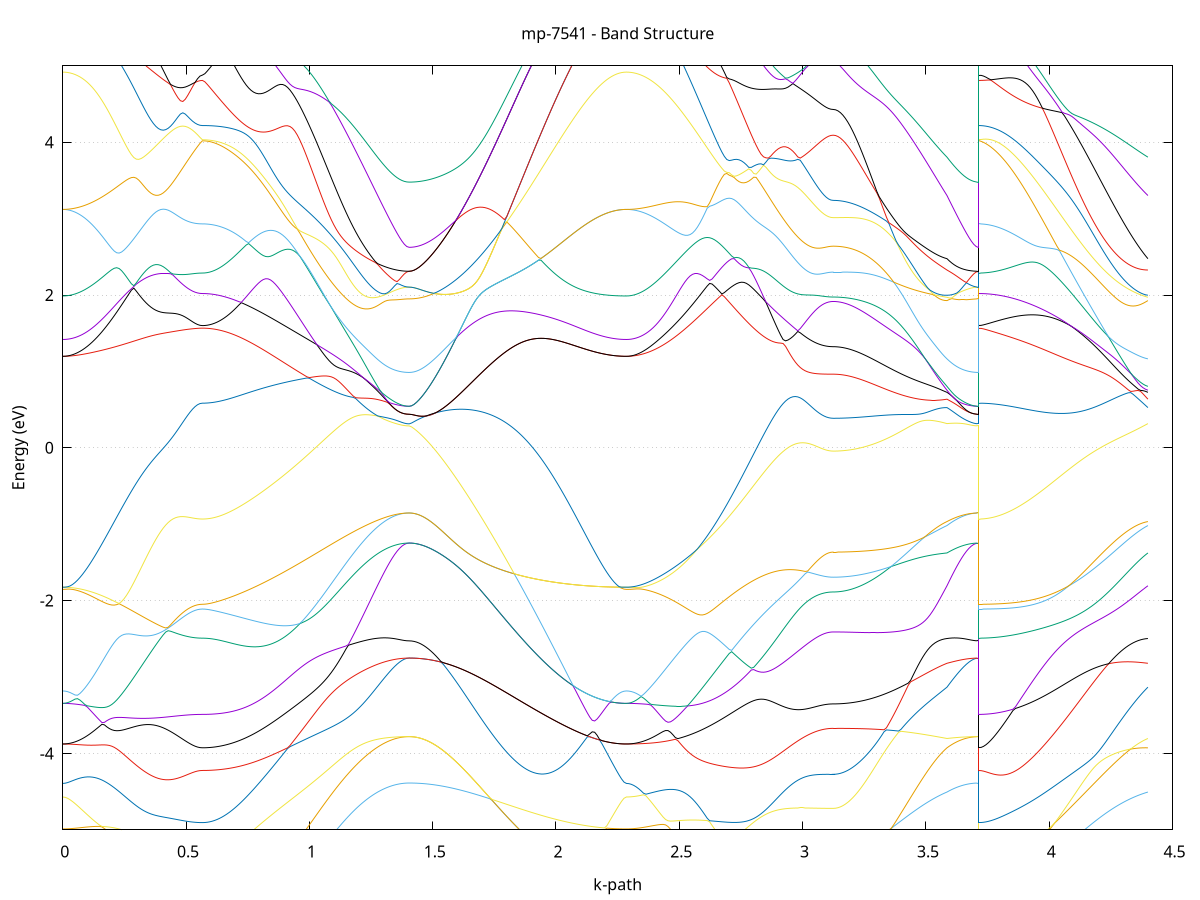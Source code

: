set title 'mp-7541 - Band Structure'
set xlabel 'k-path'
set ylabel 'Energy (eV)'
set grid y
set yrange [-5:5]
set terminal png size 800,600
set output 'mp-7541_bands_gnuplot.png'
plot '-' using 1:2 with lines notitle, '-' using 1:2 with lines notitle, '-' using 1:2 with lines notitle, '-' using 1:2 with lines notitle, '-' using 1:2 with lines notitle, '-' using 1:2 with lines notitle, '-' using 1:2 with lines notitle, '-' using 1:2 with lines notitle, '-' using 1:2 with lines notitle, '-' using 1:2 with lines notitle, '-' using 1:2 with lines notitle, '-' using 1:2 with lines notitle, '-' using 1:2 with lines notitle, '-' using 1:2 with lines notitle, '-' using 1:2 with lines notitle, '-' using 1:2 with lines notitle, '-' using 1:2 with lines notitle, '-' using 1:2 with lines notitle, '-' using 1:2 with lines notitle, '-' using 1:2 with lines notitle, '-' using 1:2 with lines notitle, '-' using 1:2 with lines notitle, '-' using 1:2 with lines notitle, '-' using 1:2 with lines notitle, '-' using 1:2 with lines notitle, '-' using 1:2 with lines notitle, '-' using 1:2 with lines notitle, '-' using 1:2 with lines notitle, '-' using 1:2 with lines notitle, '-' using 1:2 with lines notitle, '-' using 1:2 with lines notitle, '-' using 1:2 with lines notitle, '-' using 1:2 with lines notitle, '-' using 1:2 with lines notitle, '-' using 1:2 with lines notitle, '-' using 1:2 with lines notitle, '-' using 1:2 with lines notitle, '-' using 1:2 with lines notitle, '-' using 1:2 with lines notitle, '-' using 1:2 with lines notitle, '-' using 1:2 with lines notitle, '-' using 1:2 with lines notitle, '-' using 1:2 with lines notitle, '-' using 1:2 with lines notitle, '-' using 1:2 with lines notitle, '-' using 1:2 with lines notitle, '-' using 1:2 with lines notitle, '-' using 1:2 with lines notitle, '-' using 1:2 with lines notitle, '-' using 1:2 with lines notitle, '-' using 1:2 with lines notitle, '-' using 1:2 with lines notitle, '-' using 1:2 with lines notitle, '-' using 1:2 with lines notitle, '-' using 1:2 with lines notitle, '-' using 1:2 with lines notitle, '-' using 1:2 with lines notitle, '-' using 1:2 with lines notitle, '-' using 1:2 with lines notitle, '-' using 1:2 with lines notitle, '-' using 1:2 with lines notitle, '-' using 1:2 with lines notitle, '-' using 1:2 with lines notitle, '-' using 1:2 with lines notitle
0.000000 -21.922449
0.009933 -21.922449
0.019867 -21.922449
0.029800 -21.922449
0.039733 -21.922449
0.049667 -21.922449
0.059600 -21.922449
0.069533 -21.922449
0.079467 -21.922449
0.089400 -21.922349
0.099333 -21.922349
0.109267 -21.922349
0.119200 -21.922349
0.129133 -21.922249
0.139067 -21.922249
0.149000 -21.922149
0.158933 -21.922149
0.168867 -21.922149
0.178800 -21.922049
0.188733 -21.922049
0.198667 -21.921949
0.208600 -21.921949
0.218533 -21.921849
0.228467 -21.921749
0.238400 -21.921749
0.248333 -21.921649
0.258267 -21.921649
0.268200 -21.921549
0.278133 -21.921449
0.288067 -21.921349
0.298000 -21.921349
0.307933 -21.921249
0.317867 -21.921149
0.327800 -21.921149
0.337733 -21.921049
0.347667 -21.920949
0.357600 -21.920849
0.367533 -21.920749
0.377467 -21.920749
0.387400 -21.920649
0.397333 -21.920549
0.407267 -21.920449
0.417200 -21.920449
0.427134 -21.920349
0.437067 -21.920249
0.447000 -21.920149
0.456934 -21.920149
0.466867 -21.920049
0.476800 -21.919949
0.486734 -21.919949
0.496667 -21.919849
0.506600 -21.919749
0.516534 -21.919749
0.526467 -21.919649
0.536400 -21.919649
0.546334 -21.919649
0.556267 -21.919649
0.566200 -21.919649
0.566200 -21.919649
0.576066 -21.919649
0.585932 -21.919649
0.595799 -21.919649
0.605665 -21.919549
0.615531 -21.919549
0.625397 -21.919549
0.635263 -21.919549
0.645129 -21.919549
0.654995 -21.919549
0.664861 -21.919449
0.674727 -21.919449
0.684593 -21.919449
0.694460 -21.919349
0.704326 -21.919349
0.714192 -21.919349
0.724058 -21.919249
0.733924 -21.919249
0.743790 -21.919149
0.753656 -21.919149
0.763522 -21.919049
0.773388 -21.919049
0.783254 -21.918949
0.793121 -21.918949
0.802987 -21.918849
0.812853 -21.918749
0.822719 -21.918749
0.832585 -21.918649
0.842451 -21.918549
0.852317 -21.918449
0.862183 -21.918449
0.872049 -21.918349
0.881915 -21.918249
0.891782 -21.918149
0.901648 -21.918049
0.911514 -21.917949
0.921380 -21.917949
0.931246 -21.917849
0.941112 -21.917749
0.950978 -21.917649
0.960844 -21.917549
0.970710 -21.917449
0.980576 -21.917349
0.990443 -21.917249
1.000309 -21.917149
1.010175 -21.917049
1.020041 -21.916949
1.029907 -21.916849
1.039773 -21.916749
1.049639 -21.916649
1.059505 -21.916549
1.069371 -21.916449
1.079238 -21.916349
1.089104 -21.916249
1.098970 -21.916049
1.108836 -21.915949
1.118702 -21.915849
1.128568 -21.915749
1.138434 -21.915649
1.148300 -21.915549
1.158166 -21.915449
1.168032 -21.915449
1.177899 -21.915349
1.187765 -21.915249
1.197631 -21.915149
1.207497 -21.915049
1.217363 -21.914949
1.227229 -21.914849
1.237095 -21.914749
1.246961 -21.914749
1.256827 -21.914649
1.256827 -21.914649
1.266690 -21.914549
1.276553 -21.914549
1.286415 -21.914449
1.296278 -21.914349
1.306141 -21.914349
1.316003 -21.914249
1.325866 -21.914249
1.335728 -21.914249
1.345591 -21.914149
1.355454 -21.914149
1.365316 -21.914149
1.375179 -21.914149
1.385042 -21.914049
1.394904 -21.914049
1.404767 -21.914049
1.404767 -21.914049
1.414663 -21.914049
1.424558 -21.914049
1.434454 -21.914149
1.444350 -21.914149
1.454245 -21.914149
1.464141 -21.914249
1.474037 -21.914249
1.483933 -21.914349
1.493828 -21.914349
1.503724 -21.914449
1.513620 -21.914449
1.523515 -21.914549
1.533411 -21.914649
1.543307 -21.914749
1.553202 -21.914849
1.563098 -21.914849
1.572994 -21.914949
1.582890 -21.915049
1.592785 -21.915149
1.602681 -21.915249
1.612577 -21.915349
1.622472 -21.915449
1.632368 -21.915649
1.642264 -21.915749
1.652159 -21.915849
1.662055 -21.915949
1.671951 -21.916049
1.681846 -21.916249
1.691742 -21.916349
1.701638 -21.916449
1.711534 -21.916649
1.721429 -21.916749
1.731325 -21.916849
1.741221 -21.916949
1.751116 -21.917149
1.761012 -21.917249
1.770908 -21.917449
1.780803 -21.917549
1.790699 -21.917749
1.800595 -21.917849
1.810491 -21.917949
1.820386 -21.918149
1.830282 -21.918249
1.840178 -21.918449
1.850073 -21.918549
1.859969 -21.918649
1.869865 -21.918849
1.879760 -21.918949
1.889656 -21.919149
1.899552 -21.919249
1.909447 -21.919449
1.919343 -21.919549
1.929239 -21.919649
1.939135 -21.919849
1.949030 -21.919949
1.958926 -21.920049
1.968822 -21.920249
1.978717 -21.920349
1.988613 -21.920449
1.998509 -21.920549
2.008404 -21.920749
2.018300 -21.920849
2.028196 -21.920949
2.038092 -21.921049
2.047987 -21.921149
2.057883 -21.921249
2.067779 -21.921349
2.077674 -21.921449
2.087570 -21.921549
2.097466 -21.921649
2.107361 -21.921749
2.117257 -21.921849
2.127153 -21.921849
2.137049 -21.921949
2.146944 -21.922049
2.156840 -21.922049
2.166736 -21.922149
2.176631 -21.922249
2.186527 -21.922249
2.196423 -21.922349
2.206318 -21.922349
2.216214 -21.922349
2.226110 -21.922449
2.236005 -21.922449
2.245901 -21.922449
2.255797 -21.922449
2.265693 -21.922449
2.275588 -21.922549
2.285484 -21.922449
2.285484 -21.922449
2.295414 -21.922449
2.305344 -21.922449
2.315273 -21.922449
2.325203 -21.922449
2.335133 -21.922449
2.345063 -21.922449
2.354993 -21.922349
2.364923 -21.922349
2.374852 -21.922349
2.384782 -21.922249
2.394712 -21.922249
2.404642 -21.922149
2.414572 -21.922149
2.424502 -21.922049
2.434431 -21.921949
2.444361 -21.921949
2.454291 -21.921849
2.464221 -21.921749
2.474151 -21.921649
2.484081 -21.921649
2.494010 -21.921549
2.503940 -21.921449
2.513870 -21.921349
2.523800 -21.921249
2.533730 -21.921149
2.543660 -21.921049
2.553589 -21.920949
2.563519 -21.920849
2.573449 -21.920749
2.583379 -21.920649
2.593309 -21.920449
2.603239 -21.920349
2.613168 -21.920249
2.623098 -21.920149
2.633028 -21.920049
2.642958 -21.919849
2.652888 -21.919749
2.662817 -21.919649
2.672747 -21.919549
2.682677 -21.919349
2.692607 -21.919249
2.702537 -21.919149
2.712467 -21.919049
2.722396 -21.918849
2.732326 -21.918749
2.742256 -21.918649
2.752186 -21.918549
2.762116 -21.918349
2.772046 -21.918249
2.781975 -21.918149
2.791905 -21.918049
2.801835 -21.918049
2.811765 -21.918049
2.821695 -21.918049
2.831625 -21.918049
2.841554 -21.918149
2.851484 -21.918149
2.861414 -21.918149
2.871344 -21.918149
2.881274 -21.918249
2.891204 -21.918249
2.901133 -21.918249
2.911063 -21.918349
2.920993 -21.918349
2.930923 -21.918449
2.940853 -21.918449
2.950783 -21.918449
2.960712 -21.918549
2.970642 -21.918549
2.980572 -21.918549
2.990502 -21.918649
3.000432 -21.918649
3.010362 -21.918649
3.020291 -21.918649
3.030221 -21.918749
3.040151 -21.918749
3.050081 -21.918749
3.050081 -21.918749
3.059327 -21.918749
3.068573 -21.918749
3.077820 -21.918749
3.087066 -21.918749
3.096312 -21.918849
3.105558 -21.918849
3.114804 -21.918849
3.124051 -21.918849
3.124051 -21.918849
3.133869 -21.918849
3.143687 -21.918849
3.153505 -21.918749
3.163323 -21.918749
3.173142 -21.918749
3.182960 -21.918649
3.192778 -21.918649
3.202596 -21.918649
3.212414 -21.918549
3.222232 -21.918449
3.232051 -21.918449
3.241869 -21.918349
3.251687 -21.918249
3.261505 -21.918149
3.271323 -21.918149
3.281142 -21.918049
3.290960 -21.917949
3.300778 -21.917849
3.310596 -21.917749
3.320414 -21.917649
3.330232 -21.917549
3.340051 -21.917349
3.349869 -21.917249
3.359687 -21.917149
3.369505 -21.917049
3.379323 -21.916949
3.389142 -21.916749
3.398960 -21.916649
3.408778 -21.916549
3.418596 -21.916449
3.428414 -21.916249
3.438232 -21.916149
3.448051 -21.916049
3.457869 -21.915949
3.467687 -21.915749
3.477505 -21.915649
3.487323 -21.915549
3.497141 -21.915449
3.506960 -21.915349
3.516778 -21.915149
3.526596 -21.915049
3.536414 -21.914949
3.546232 -21.914849
3.556051 -21.914749
3.565869 -21.914649
3.575687 -21.914649
3.585505 -21.914549
3.585505 -21.914549
3.595360 -21.914449
3.605216 -21.914349
3.615071 -21.914349
3.624926 -21.914249
3.634782 -21.914249
3.644637 -21.914249
3.654492 -21.914149
3.664348 -21.914149
3.674203 -21.914149
3.684059 -21.914149
3.693914 -21.914049
3.703769 -21.914049
3.713625 -21.914049
3.713625 -21.919649
3.723576 -21.919649
3.733528 -21.919649
3.743479 -21.919649
3.753431 -21.919549
3.763382 -21.919549
3.773334 -21.919549
3.783285 -21.919549
3.793237 -21.919449
3.803188 -21.919449
3.813140 -21.919449
3.823091 -21.919349
3.833043 -21.919349
3.842994 -21.919249
3.852946 -21.919249
3.862897 -21.919149
3.872849 -21.919149
3.882800 -21.919049
3.892752 -21.918949
3.902703 -21.918949
3.912655 -21.918849
3.922606 -21.918749
3.932558 -21.918649
3.942509 -21.918549
3.952461 -21.918449
3.962412 -21.918449
3.972364 -21.918349
3.982315 -21.918249
3.992267 -21.918149
4.002218 -21.918049
4.012170 -21.917949
4.022121 -21.917849
4.032073 -21.917749
4.042024 -21.917649
4.051976 -21.917549
4.061928 -21.917449
4.071879 -21.917249
4.081831 -21.917149
4.091782 -21.917049
4.101734 -21.916949
4.111685 -21.916849
4.121637 -21.916749
4.131588 -21.916649
4.141540 -21.916549
4.151491 -21.916349
4.161443 -21.916249
4.171394 -21.916149
4.181346 -21.916049
4.191297 -21.915949
4.201249 -21.915849
4.211200 -21.915749
4.221152 -21.915649
4.231103 -21.915549
4.241055 -21.915449
4.251006 -21.915349
4.260958 -21.915249
4.270909 -21.915149
4.280861 -21.915049
4.290812 -21.914949
4.300764 -21.914849
4.310715 -21.914749
4.320667 -21.914649
4.330618 -21.914649
4.340570 -21.914549
4.350521 -21.914549
4.360473 -21.914549
4.370424 -21.914549
4.380376 -21.914549
4.390327 -21.914549
4.400279 -21.914549
e
0.000000 -21.922449
0.009933 -21.922449
0.019867 -21.922449
0.029800 -21.922449
0.039733 -21.922449
0.049667 -21.922449
0.059600 -21.922349
0.069533 -21.922349
0.079467 -21.922249
0.089400 -21.922249
0.099333 -21.922149
0.109267 -21.922049
0.119200 -21.921949
0.129133 -21.921849
0.139067 -21.921849
0.149000 -21.921649
0.158933 -21.921549
0.168867 -21.921449
0.178800 -21.921349
0.188733 -21.921249
0.198667 -21.921149
0.208600 -21.920949
0.218533 -21.920849
0.228467 -21.920749
0.238400 -21.920549
0.248333 -21.920449
0.258267 -21.920249
0.268200 -21.920149
0.278133 -21.919949
0.288067 -21.919849
0.298000 -21.919649
0.307933 -21.919549
0.317867 -21.919349
0.327800 -21.919149
0.337733 -21.919049
0.347667 -21.918849
0.357600 -21.918749
0.367533 -21.918549
0.377467 -21.918449
0.387400 -21.918249
0.397333 -21.918149
0.407267 -21.917949
0.417200 -21.917849
0.427134 -21.917749
0.437067 -21.917549
0.447000 -21.917449
0.456934 -21.917349
0.466867 -21.917249
0.476800 -21.917249
0.486734 -21.917249
0.496667 -21.917349
0.506600 -21.917449
0.516534 -21.917449
0.526467 -21.917449
0.536400 -21.917549
0.546334 -21.917549
0.556267 -21.917549
0.566200 -21.917549
0.566200 -21.917549
0.576066 -21.917549
0.585932 -21.917549
0.595799 -21.917549
0.605665 -21.917549
0.615531 -21.917549
0.625397 -21.917549
0.635263 -21.917549
0.645129 -21.917449
0.654995 -21.917449
0.664861 -21.917449
0.674727 -21.917449
0.684593 -21.917349
0.694460 -21.917349
0.704326 -21.917349
0.714192 -21.917249
0.724058 -21.917249
0.733924 -21.917149
0.743790 -21.917149
0.753656 -21.917049
0.763522 -21.917049
0.773388 -21.916949
0.783254 -21.916949
0.793121 -21.916849
0.802987 -21.916849
0.812853 -21.916749
0.822719 -21.916749
0.832585 -21.916649
0.842451 -21.916549
0.852317 -21.916549
0.862183 -21.916449
0.872049 -21.916449
0.881915 -21.916349
0.891782 -21.916249
0.901648 -21.916149
0.911514 -21.916149
0.921380 -21.916049
0.931246 -21.915949
0.941112 -21.915949
0.950978 -21.915849
0.960844 -21.915749
0.970710 -21.915649
0.980576 -21.915649
0.990443 -21.915549
1.000309 -21.915449
1.010175 -21.915449
1.020041 -21.915349
1.029907 -21.915249
1.039773 -21.915149
1.049639 -21.915149
1.059505 -21.915049
1.069371 -21.914949
1.079238 -21.914949
1.089104 -21.914849
1.098970 -21.914749
1.108836 -21.914749
1.118702 -21.914649
1.128568 -21.914649
1.138434 -21.914549
1.148300 -21.914549
1.158166 -21.914449
1.168032 -21.914449
1.177899 -21.914449
1.187765 -21.914349
1.197631 -21.914349
1.207497 -21.914349
1.217363 -21.914249
1.227229 -21.914249
1.237095 -21.914249
1.246961 -21.914249
1.256827 -21.914149
1.256827 -21.914149
1.266690 -21.914149
1.276553 -21.914149
1.286415 -21.914149
1.296278 -21.914149
1.306141 -21.914149
1.316003 -21.914149
1.325866 -21.914149
1.335728 -21.914049
1.345591 -21.914049
1.355454 -21.914049
1.365316 -21.914049
1.375179 -21.914049
1.385042 -21.914049
1.394904 -21.914049
1.404767 -21.914049
1.404767 -21.914049
1.414663 -21.914049
1.424558 -21.914049
1.434454 -21.914149
1.444350 -21.914149
1.454245 -21.914149
1.464141 -21.914249
1.474037 -21.914249
1.483933 -21.914349
1.493828 -21.914349
1.503724 -21.914449
1.513620 -21.914449
1.523515 -21.914549
1.533411 -21.914649
1.543307 -21.914749
1.553202 -21.914849
1.563098 -21.914849
1.572994 -21.914949
1.582890 -21.915049
1.592785 -21.915149
1.602681 -21.915249
1.612577 -21.915349
1.622472 -21.915449
1.632368 -21.915649
1.642264 -21.915749
1.652159 -21.915849
1.662055 -21.915949
1.671951 -21.916049
1.681846 -21.916249
1.691742 -21.916349
1.701638 -21.916449
1.711534 -21.916549
1.721429 -21.916749
1.731325 -21.916849
1.741221 -21.916949
1.751116 -21.917149
1.761012 -21.917249
1.770908 -21.917449
1.780803 -21.917549
1.790699 -21.917649
1.800595 -21.917849
1.810491 -21.917949
1.820386 -21.918149
1.830282 -21.918249
1.840178 -21.918449
1.850073 -21.918549
1.859969 -21.918649
1.869865 -21.918849
1.879760 -21.918949
1.889656 -21.919149
1.899552 -21.919249
1.909447 -21.919349
1.919343 -21.919549
1.929239 -21.919649
1.939135 -21.919849
1.949030 -21.919949
1.958926 -21.920049
1.968822 -21.920249
1.978717 -21.920349
1.988613 -21.920449
1.998509 -21.920549
2.008404 -21.920749
2.018300 -21.920849
2.028196 -21.920949
2.038092 -21.921049
2.047987 -21.921149
2.057883 -21.921249
2.067779 -21.921349
2.077674 -21.921449
2.087570 -21.921549
2.097466 -21.921649
2.107361 -21.921749
2.117257 -21.921849
2.127153 -21.921849
2.137049 -21.921949
2.146944 -21.922049
2.156840 -21.922049
2.166736 -21.922149
2.176631 -21.922249
2.186527 -21.922249
2.196423 -21.922349
2.206318 -21.922349
2.216214 -21.922349
2.226110 -21.922449
2.236005 -21.922449
2.245901 -21.922449
2.255797 -21.922449
2.265693 -21.922449
2.275588 -21.922449
2.285484 -21.922449
2.285484 -21.922449
2.295414 -21.922449
2.305344 -21.922449
2.315273 -21.922449
2.325203 -21.922449
2.335133 -21.922449
2.345063 -21.922449
2.354993 -21.922349
2.364923 -21.922349
2.374852 -21.922249
2.384782 -21.922249
2.394712 -21.922149
2.404642 -21.922149
2.414572 -21.922049
2.424502 -21.921949
2.434431 -21.921849
2.444361 -21.921849
2.454291 -21.921749
2.464221 -21.921649
2.474151 -21.921549
2.484081 -21.921449
2.494010 -21.921349
2.503940 -21.921249
2.513870 -21.921049
2.523800 -21.920949
2.533730 -21.920849
2.543660 -21.920749
2.553589 -21.920649
2.563519 -21.920449
2.573449 -21.920349
2.583379 -21.920249
2.593309 -21.920049
2.603239 -21.919949
2.613168 -21.919849
2.623098 -21.919649
2.633028 -21.919549
2.642958 -21.919349
2.652888 -21.919249
2.662817 -21.919149
2.672747 -21.918949
2.682677 -21.918849
2.692607 -21.918749
2.702537 -21.918649
2.712467 -21.918549
2.722396 -21.918449
2.732326 -21.918349
2.742256 -21.918249
2.752186 -21.918149
2.762116 -21.918149
2.772046 -21.918149
2.781975 -21.918049
2.791905 -21.918049
2.801835 -21.917849
2.811765 -21.917749
2.821695 -21.917649
2.831625 -21.917549
2.841554 -21.917449
2.851484 -21.917349
2.861414 -21.917249
2.871344 -21.917049
2.881274 -21.916949
2.891204 -21.916849
2.901133 -21.916749
2.911063 -21.916649
2.920993 -21.916549
2.930923 -21.916449
2.940853 -21.916449
2.950783 -21.916349
2.960712 -21.916249
2.970642 -21.916149
2.980572 -21.916049
2.990502 -21.916049
3.000432 -21.915949
3.010362 -21.915849
3.020291 -21.915849
3.030221 -21.915749
3.040151 -21.915749
3.050081 -21.915649
3.050081 -21.915649
3.059327 -21.915649
3.068573 -21.915649
3.077820 -21.915549
3.087066 -21.915549
3.096312 -21.915549
3.105558 -21.915549
3.114804 -21.915549
3.124051 -21.915549
3.124051 -21.915549
3.133869 -21.915549
3.143687 -21.915549
3.153505 -21.915449
3.163323 -21.915449
3.173142 -21.915449
3.182960 -21.915449
3.192778 -21.915449
3.202596 -21.915349
3.212414 -21.915349
3.222232 -21.915349
3.232051 -21.915249
3.241869 -21.915249
3.251687 -21.915149
3.261505 -21.915149
3.271323 -21.915049
3.281142 -21.915049
3.290960 -21.914949
3.300778 -21.914849
3.310596 -21.914849
3.320414 -21.914749
3.330232 -21.914749
3.340051 -21.914649
3.349869 -21.914549
3.359687 -21.914449
3.369505 -21.914449
3.379323 -21.914349
3.389142 -21.914249
3.398960 -21.914249
3.408778 -21.914149
3.418596 -21.914049
3.428414 -21.914049
3.438232 -21.913949
3.448051 -21.913949
3.457869 -21.913949
3.467687 -21.913949
3.477505 -21.913949
3.487323 -21.913949
3.497141 -21.913949
3.506960 -21.914049
3.516778 -21.914049
3.526596 -21.914049
3.536414 -21.914049
3.546232 -21.914049
3.556051 -21.914049
3.565869 -21.914149
3.575687 -21.914149
3.585505 -21.914149
3.585505 -21.914149
3.595360 -21.914149
3.605216 -21.914149
3.615071 -21.914149
3.624926 -21.914149
3.634782 -21.914149
3.644637 -21.914049
3.654492 -21.914049
3.664348 -21.914049
3.674203 -21.914049
3.684059 -21.914049
3.693914 -21.914049
3.703769 -21.914049
3.713625 -21.914049
3.713625 -21.917549
3.723576 -21.917549
3.733528 -21.917549
3.743479 -21.917549
3.753431 -21.917549
3.763382 -21.917549
3.773334 -21.917449
3.783285 -21.917449
3.793237 -21.917449
3.803188 -21.917349
3.813140 -21.917349
3.823091 -21.917249
3.833043 -21.917249
3.842994 -21.917149
3.852946 -21.917149
3.862897 -21.917049
3.872849 -21.917049
3.882800 -21.916949
3.892752 -21.916849
3.902703 -21.916849
3.912655 -21.916749
3.922606 -21.916649
3.932558 -21.916549
3.942509 -21.916449
3.952461 -21.916449
3.962412 -21.916349
3.972364 -21.916249
3.982315 -21.916149
3.992267 -21.916049
4.002218 -21.915949
4.012170 -21.915949
4.022121 -21.915849
4.032073 -21.915849
4.042024 -21.915849
4.051976 -21.915749
4.061928 -21.915749
4.071879 -21.915649
4.081831 -21.915649
4.091782 -21.915549
4.101734 -21.915549
4.111685 -21.915449
4.121637 -21.915449
4.131588 -21.915349
4.141540 -21.915349
4.151491 -21.915349
4.161443 -21.915249
4.171394 -21.915249
4.181346 -21.915149
4.191297 -21.915149
4.201249 -21.915049
4.211200 -21.915049
4.221152 -21.914949
4.231103 -21.914949
4.241055 -21.914949
4.251006 -21.914849
4.260958 -21.914849
4.270909 -21.914749
4.280861 -21.914749
4.290812 -21.914749
4.300764 -21.914649
4.310715 -21.914649
4.320667 -21.914649
4.330618 -21.914549
4.340570 -21.914449
4.350521 -21.914449
4.360473 -21.914349
4.370424 -21.914249
4.380376 -21.914249
4.390327 -21.914149
4.400279 -21.914149
e
0.000000 -21.914849
0.009933 -21.914849
0.019867 -21.914849
0.029800 -21.914849
0.039733 -21.914849
0.049667 -21.914949
0.059600 -21.914949
0.069533 -21.914949
0.079467 -21.914949
0.089400 -21.914949
0.099333 -21.915049
0.109267 -21.915049
0.119200 -21.915049
0.129133 -21.915049
0.139067 -21.915149
0.149000 -21.915149
0.158933 -21.915149
0.168867 -21.915249
0.178800 -21.915249
0.188733 -21.915349
0.198667 -21.915349
0.208600 -21.915449
0.218533 -21.915449
0.228467 -21.915549
0.238400 -21.915549
0.248333 -21.915649
0.258267 -21.915649
0.268200 -21.915749
0.278133 -21.915849
0.288067 -21.915849
0.298000 -21.915949
0.307933 -21.916049
0.317867 -21.916049
0.327800 -21.916149
0.337733 -21.916249
0.347667 -21.916249
0.357600 -21.916349
0.367533 -21.916449
0.377467 -21.916549
0.387400 -21.916549
0.397333 -21.916649
0.407267 -21.916749
0.417200 -21.916849
0.427134 -21.916849
0.437067 -21.916949
0.447000 -21.917049
0.456934 -21.917049
0.466867 -21.917149
0.476800 -21.917149
0.486734 -21.917049
0.496667 -21.916949
0.506600 -21.916849
0.516534 -21.916749
0.526467 -21.916749
0.536400 -21.916649
0.546334 -21.916649
0.556267 -21.916649
0.566200 -21.916649
0.566200 -21.916649
0.576066 -21.916649
0.585932 -21.916649
0.595799 -21.916549
0.605665 -21.916549
0.615531 -21.916549
0.625397 -21.916549
0.635263 -21.916549
0.645129 -21.916549
0.654995 -21.916449
0.664861 -21.916449
0.674727 -21.916449
0.684593 -21.916349
0.694460 -21.916349
0.704326 -21.916349
0.714192 -21.916249
0.724058 -21.916249
0.733924 -21.916149
0.743790 -21.916149
0.753656 -21.916049
0.763522 -21.916049
0.773388 -21.915949
0.783254 -21.915949
0.793121 -21.915849
0.802987 -21.915849
0.812853 -21.915749
0.822719 -21.915749
0.832585 -21.915649
0.842451 -21.915549
0.852317 -21.915549
0.862183 -21.915449
0.872049 -21.915349
0.881915 -21.915349
0.891782 -21.915249
0.901648 -21.915149
0.911514 -21.915149
0.921380 -21.915049
0.931246 -21.914949
0.941112 -21.914949
0.950978 -21.914849
0.960844 -21.914749
0.970710 -21.914649
0.980576 -21.914649
0.990443 -21.914549
1.000309 -21.914449
1.010175 -21.914449
1.020041 -21.914349
1.029907 -21.914249
1.039773 -21.914249
1.049639 -21.914149
1.059505 -21.914049
1.069371 -21.914049
1.079238 -21.913949
1.089104 -21.913949
1.098970 -21.913849
1.108836 -21.913849
1.118702 -21.913749
1.128568 -21.913649
1.138434 -21.913649
1.148300 -21.913549
1.158166 -21.913549
1.168032 -21.913549
1.177899 -21.913449
1.187765 -21.913449
1.197631 -21.913449
1.207497 -21.913349
1.217363 -21.913349
1.227229 -21.913349
1.237095 -21.913249
1.246961 -21.913249
1.256827 -21.913249
1.256827 -21.913249
1.266690 -21.913249
1.276553 -21.913149
1.286415 -21.913149
1.296278 -21.913149
1.306141 -21.913149
1.316003 -21.913049
1.325866 -21.913049
1.335728 -21.913049
1.345591 -21.913049
1.355454 -21.913049
1.365316 -21.913049
1.375179 -21.912949
1.385042 -21.912949
1.394904 -21.912949
1.404767 -21.912949
1.404767 -21.912949
1.414663 -21.912949
1.424558 -21.912949
1.434454 -21.912949
1.444350 -21.912949
1.454245 -21.912949
1.464141 -21.912949
1.474037 -21.912949
1.483933 -21.912949
1.493828 -21.912949
1.503724 -21.912949
1.513620 -21.912949
1.523515 -21.912949
1.533411 -21.912949
1.543307 -21.912949
1.553202 -21.912949
1.563098 -21.912949
1.572994 -21.912949
1.582890 -21.913049
1.592785 -21.913049
1.602681 -21.913049
1.612577 -21.913049
1.622472 -21.913049
1.632368 -21.913049
1.642264 -21.913149
1.652159 -21.913149
1.662055 -21.913149
1.671951 -21.913149
1.681846 -21.913249
1.691742 -21.913249
1.701638 -21.913249
1.711534 -21.913249
1.721429 -21.913349
1.731325 -21.913349
1.741221 -21.913349
1.751116 -21.913449
1.761012 -21.913449
1.770908 -21.913449
1.780803 -21.913549
1.790699 -21.913549
1.800595 -21.913549
1.810491 -21.913649
1.820386 -21.913649
1.830282 -21.913749
1.840178 -21.913749
1.850073 -21.913749
1.859969 -21.913849
1.869865 -21.913849
1.879760 -21.913949
1.889656 -21.913949
1.899552 -21.913949
1.909447 -21.914049
1.919343 -21.914049
1.929239 -21.914149
1.939135 -21.914149
1.949030 -21.914149
1.958926 -21.914249
1.968822 -21.914249
1.978717 -21.914249
1.988613 -21.914349
1.998509 -21.914349
2.008404 -21.914349
2.018300 -21.914449
2.028196 -21.914449
2.038092 -21.914449
2.047987 -21.914549
2.057883 -21.914549
2.067779 -21.914549
2.077674 -21.914549
2.087570 -21.914649
2.097466 -21.914649
2.107361 -21.914649
2.117257 -21.914649
2.127153 -21.914749
2.137049 -21.914749
2.146944 -21.914749
2.156840 -21.914749
2.166736 -21.914749
2.176631 -21.914749
2.186527 -21.914849
2.196423 -21.914849
2.206318 -21.914849
2.216214 -21.914849
2.226110 -21.914849
2.236005 -21.914849
2.245901 -21.914849
2.255797 -21.914849
2.265693 -21.914849
2.275588 -21.914849
2.285484 -21.914849
2.285484 -21.914849
2.295414 -21.914849
2.305344 -21.914849
2.315273 -21.914849
2.325203 -21.914849
2.335133 -21.914849
2.345063 -21.914949
2.354993 -21.914949
2.364923 -21.914949
2.374852 -21.914949
2.384782 -21.914949
2.394712 -21.914949
2.404642 -21.915049
2.414572 -21.915049
2.424502 -21.915049
2.434431 -21.915049
2.444361 -21.915149
2.454291 -21.915149
2.464221 -21.915149
2.474151 -21.915249
2.484081 -21.915249
2.494010 -21.915249
2.503940 -21.915349
2.513870 -21.915349
2.523800 -21.915449
2.533730 -21.915449
2.543660 -21.915449
2.553589 -21.915549
2.563519 -21.915549
2.573449 -21.915649
2.583379 -21.915649
2.593309 -21.915749
2.603239 -21.915749
2.613168 -21.915849
2.623098 -21.915849
2.633028 -21.915849
2.642958 -21.915949
2.652888 -21.915949
2.662817 -21.916049
2.672747 -21.916049
2.682677 -21.916049
2.692607 -21.916149
2.702537 -21.916149
2.712467 -21.916149
2.722396 -21.916149
2.732326 -21.916149
2.742256 -21.916149
2.752186 -21.916049
2.762116 -21.916049
2.772046 -21.915949
2.781975 -21.915949
2.791905 -21.915849
2.801835 -21.915749
2.811765 -21.915649
2.821695 -21.915549
2.831625 -21.915449
2.841554 -21.915349
2.851484 -21.915249
2.861414 -21.915149
2.871344 -21.915049
2.881274 -21.914949
2.891204 -21.914749
2.901133 -21.914649
2.911063 -21.914549
2.920993 -21.914449
2.930923 -21.914349
2.940853 -21.914249
2.950783 -21.914149
2.960712 -21.914049
2.970642 -21.913949
2.980572 -21.913949
2.990502 -21.913849
3.000432 -21.913749
3.010362 -21.913749
3.020291 -21.913749
3.030221 -21.913749
3.040151 -21.913749
3.050081 -21.913749
3.050081 -21.913749
3.059327 -21.913749
3.068573 -21.913749
3.077820 -21.913749
3.087066 -21.913749
3.096312 -21.913749
3.105558 -21.913749
3.114804 -21.913749
3.124051 -21.913749
3.124051 -21.913749
3.133869 -21.913749
3.143687 -21.913749
3.153505 -21.913749
3.163323 -21.913749
3.173142 -21.913749
3.182960 -21.913749
3.192778 -21.913749
3.202596 -21.913749
3.212414 -21.913749
3.222232 -21.913749
3.232051 -21.913749
3.241869 -21.913749
3.251687 -21.913749
3.261505 -21.913749
3.271323 -21.913749
3.281142 -21.913749
3.290960 -21.913749
3.300778 -21.913849
3.310596 -21.913849
3.320414 -21.913849
3.330232 -21.913849
3.340051 -21.913849
3.349869 -21.913849
3.359687 -21.913849
3.369505 -21.913849
3.379323 -21.913849
3.389142 -21.913849
3.398960 -21.913849
3.408778 -21.913849
3.418596 -21.913849
3.428414 -21.913849
3.438232 -21.913949
3.448051 -21.913849
3.457869 -21.913849
3.467687 -21.913749
3.477505 -21.913649
3.487323 -21.913649
3.497141 -21.913549
3.506960 -21.913549
3.516778 -21.913449
3.526596 -21.913449
3.536414 -21.913349
3.546232 -21.913349
3.556051 -21.913249
3.565869 -21.913249
3.575687 -21.913249
3.585505 -21.913149
3.585505 -21.913149
3.595360 -21.913149
3.605216 -21.913149
3.615071 -21.913149
3.624926 -21.913049
3.634782 -21.913049
3.644637 -21.913049
3.654492 -21.913049
3.664348 -21.913049
3.674203 -21.913049
3.684059 -21.912949
3.693914 -21.912949
3.703769 -21.912949
3.713625 -21.912949
3.713625 -21.916649
3.723576 -21.916649
3.733528 -21.916649
3.743479 -21.916649
3.753431 -21.916549
3.763382 -21.916549
3.773334 -21.916549
3.783285 -21.916549
3.793237 -21.916549
3.803188 -21.916549
3.813140 -21.916549
3.823091 -21.916549
3.833043 -21.916449
3.842994 -21.916449
3.852946 -21.916449
3.862897 -21.916449
3.872849 -21.916449
3.882800 -21.916349
3.892752 -21.916349
3.902703 -21.916349
3.912655 -21.916249
3.922606 -21.916249
3.932558 -21.916249
3.942509 -21.916149
3.952461 -21.916149
3.962412 -21.916149
3.972364 -21.916049
3.982315 -21.916049
3.992267 -21.916049
4.002218 -21.915949
4.012170 -21.915849
4.022121 -21.915749
4.032073 -21.915649
4.042024 -21.915549
4.051976 -21.915449
4.061928 -21.915349
4.071879 -21.915249
4.081831 -21.915149
4.091782 -21.915049
4.101734 -21.914949
4.111685 -21.914849
4.121637 -21.914749
4.131588 -21.914649
4.141540 -21.914649
4.151491 -21.914549
4.161443 -21.914449
4.171394 -21.914349
4.181346 -21.914249
4.191297 -21.914149
4.201249 -21.914049
4.211200 -21.914049
4.221152 -21.913949
4.231103 -21.913849
4.241055 -21.913749
4.251006 -21.913749
4.260958 -21.913649
4.270909 -21.913549
4.280861 -21.913549
4.290812 -21.913449
4.300764 -21.913449
4.310715 -21.913349
4.320667 -21.913349
4.330618 -21.913349
4.340570 -21.913249
4.350521 -21.913249
4.360473 -21.913249
4.370424 -21.913249
4.380376 -21.913249
4.390327 -21.913149
4.400279 -21.913149
e
0.000000 -21.914849
0.009933 -21.914849
0.019867 -21.914849
0.029800 -21.914849
0.039733 -21.914849
0.049667 -21.914849
0.059600 -21.914849
0.069533 -21.914849
0.079467 -21.914749
0.089400 -21.914749
0.099333 -21.914749
0.109267 -21.914749
0.119200 -21.914749
0.129133 -21.914649
0.139067 -21.914649
0.149000 -21.914649
0.158933 -21.914549
0.168867 -21.914549
0.178800 -21.914549
0.188733 -21.914449
0.198667 -21.914449
0.208600 -21.914449
0.218533 -21.914349
0.228467 -21.914349
0.238400 -21.914349
0.248333 -21.914249
0.258267 -21.914249
0.268200 -21.914249
0.278133 -21.914149
0.288067 -21.914149
0.298000 -21.914149
0.307933 -21.914149
0.317867 -21.914049
0.327800 -21.914049
0.337733 -21.914049
0.347667 -21.914049
0.357600 -21.914049
0.367533 -21.914049
0.377467 -21.913949
0.387400 -21.913949
0.397333 -21.913949
0.407267 -21.913949
0.417200 -21.913949
0.427134 -21.913949
0.437067 -21.914049
0.447000 -21.914049
0.456934 -21.914049
0.466867 -21.914049
0.476800 -21.914049
0.486734 -21.914049
0.496667 -21.914049
0.506600 -21.914149
0.516534 -21.914149
0.526467 -21.914149
0.536400 -21.914149
0.546334 -21.914149
0.556267 -21.914149
0.566200 -21.914149
0.566200 -21.914149
0.576066 -21.914149
0.585932 -21.914149
0.595799 -21.914149
0.605665 -21.914149
0.615531 -21.914149
0.625397 -21.914149
0.635263 -21.914149
0.645129 -21.914149
0.654995 -21.914149
0.664861 -21.914149
0.674727 -21.914149
0.684593 -21.914149
0.694460 -21.914149
0.704326 -21.914149
0.714192 -21.914149
0.724058 -21.914149
0.733924 -21.914149
0.743790 -21.914149
0.753656 -21.914049
0.763522 -21.914049
0.773388 -21.914049
0.783254 -21.914049
0.793121 -21.914049
0.802987 -21.914049
0.812853 -21.914049
0.822719 -21.914049
0.832585 -21.914049
0.842451 -21.914049
0.852317 -21.914049
0.862183 -21.914049
0.872049 -21.914049
0.881915 -21.913949
0.891782 -21.913949
0.901648 -21.913949
0.911514 -21.913949
0.921380 -21.913949
0.931246 -21.913949
0.941112 -21.913949
0.950978 -21.913949
0.960844 -21.913949
0.970710 -21.913849
0.980576 -21.913849
0.990443 -21.913849
1.000309 -21.913849
1.010175 -21.913849
1.020041 -21.913849
1.029907 -21.913849
1.039773 -21.913749
1.049639 -21.913749
1.059505 -21.913749
1.069371 -21.913749
1.079238 -21.913749
1.089104 -21.913749
1.098970 -21.913649
1.108836 -21.913649
1.118702 -21.913649
1.128568 -21.913649
1.138434 -21.913549
1.148300 -21.913549
1.158166 -21.913549
1.168032 -21.913549
1.177899 -21.913449
1.187765 -21.913449
1.197631 -21.913349
1.207497 -21.913349
1.217363 -21.913249
1.227229 -21.913249
1.237095 -21.913249
1.246961 -21.913149
1.256827 -21.913149
1.256827 -21.913149
1.266690 -21.913149
1.276553 -21.913149
1.286415 -21.913149
1.296278 -21.913049
1.306141 -21.913049
1.316003 -21.913049
1.325866 -21.913049
1.335728 -21.913049
1.345591 -21.913049
1.355454 -21.913049
1.365316 -21.912949
1.375179 -21.912949
1.385042 -21.912949
1.394904 -21.912949
1.404767 -21.912949
1.404767 -21.912949
1.414663 -21.912949
1.424558 -21.912949
1.434454 -21.912949
1.444350 -21.912949
1.454245 -21.912949
1.464141 -21.912949
1.474037 -21.912949
1.483933 -21.912949
1.493828 -21.912949
1.503724 -21.912949
1.513620 -21.912949
1.523515 -21.912949
1.533411 -21.912949
1.543307 -21.912949
1.553202 -21.912949
1.563098 -21.912949
1.572994 -21.912949
1.582890 -21.913049
1.592785 -21.913049
1.602681 -21.913049
1.612577 -21.913049
1.622472 -21.913049
1.632368 -21.913049
1.642264 -21.913149
1.652159 -21.913149
1.662055 -21.913149
1.671951 -21.913149
1.681846 -21.913149
1.691742 -21.913249
1.701638 -21.913249
1.711534 -21.913249
1.721429 -21.913349
1.731325 -21.913349
1.741221 -21.913349
1.751116 -21.913449
1.761012 -21.913449
1.770908 -21.913449
1.780803 -21.913549
1.790699 -21.913549
1.800595 -21.913549
1.810491 -21.913649
1.820386 -21.913649
1.830282 -21.913649
1.840178 -21.913749
1.850073 -21.913749
1.859969 -21.913849
1.869865 -21.913849
1.879760 -21.913949
1.889656 -21.913949
1.899552 -21.913949
1.909447 -21.914049
1.919343 -21.914049
1.929239 -21.914049
1.939135 -21.914149
1.949030 -21.914149
1.958926 -21.914249
1.968822 -21.914249
1.978717 -21.914249
1.988613 -21.914349
1.998509 -21.914349
2.008404 -21.914349
2.018300 -21.914449
2.028196 -21.914449
2.038092 -21.914449
2.047987 -21.914549
2.057883 -21.914549
2.067779 -21.914549
2.077674 -21.914549
2.087570 -21.914649
2.097466 -21.914649
2.107361 -21.914649
2.117257 -21.914649
2.127153 -21.914649
2.137049 -21.914749
2.146944 -21.914749
2.156840 -21.914749
2.166736 -21.914749
2.176631 -21.914749
2.186527 -21.914849
2.196423 -21.914849
2.206318 -21.914849
2.216214 -21.914849
2.226110 -21.914849
2.236005 -21.914849
2.245901 -21.914849
2.255797 -21.914849
2.265693 -21.914849
2.275588 -21.914849
2.285484 -21.914849
2.285484 -21.914849
2.295414 -21.914849
2.305344 -21.914849
2.315273 -21.914849
2.325203 -21.914849
2.335133 -21.914849
2.345063 -21.914849
2.354993 -21.914849
2.364923 -21.914849
2.374852 -21.914849
2.384782 -21.914849
2.394712 -21.914849
2.404642 -21.914849
2.414572 -21.914749
2.424502 -21.914749
2.434431 -21.914749
2.444361 -21.914749
2.454291 -21.914749
2.464221 -21.914749
2.474151 -21.914749
2.484081 -21.914649
2.494010 -21.914649
2.503940 -21.914649
2.513870 -21.914649
2.523800 -21.914649
2.533730 -21.914549
2.543660 -21.914549
2.553589 -21.914549
2.563519 -21.914549
2.573449 -21.914549
2.583379 -21.914449
2.593309 -21.914449
2.603239 -21.914449
2.613168 -21.914449
2.623098 -21.914349
2.633028 -21.914349
2.642958 -21.914349
2.652888 -21.914349
2.662817 -21.914249
2.672747 -21.914249
2.682677 -21.914249
2.692607 -21.914249
2.702537 -21.914149
2.712467 -21.914149
2.722396 -21.914149
2.732326 -21.914149
2.742256 -21.914049
2.752186 -21.914049
2.762116 -21.914049
2.772046 -21.914049
2.781975 -21.914049
2.791905 -21.913949
2.801835 -21.913949
2.811765 -21.913949
2.821695 -21.913949
2.831625 -21.913949
2.841554 -21.913849
2.851484 -21.913849
2.861414 -21.913849
2.871344 -21.913849
2.881274 -21.913849
2.891204 -21.913849
2.901133 -21.913849
2.911063 -21.913849
2.920993 -21.913749
2.930923 -21.913749
2.940853 -21.913749
2.950783 -21.913749
2.960712 -21.913749
2.970642 -21.913749
2.980572 -21.913749
2.990502 -21.913749
3.000432 -21.913749
3.010362 -21.913649
3.020291 -21.913649
3.030221 -21.913549
3.040151 -21.913549
3.050081 -21.913449
3.050081 -21.913449
3.059327 -21.913449
3.068573 -21.913349
3.077820 -21.913349
3.087066 -21.913349
3.096312 -21.913349
3.105558 -21.913349
3.114804 -21.913349
3.124051 -21.913349
3.124051 -21.913349
3.133869 -21.913349
3.143687 -21.913349
3.153505 -21.913349
3.163323 -21.913349
3.173142 -21.913349
3.182960 -21.913349
3.192778 -21.913349
3.202596 -21.913349
3.212414 -21.913349
3.222232 -21.913349
3.232051 -21.913349
3.241869 -21.913349
3.251687 -21.913349
3.261505 -21.913349
3.271323 -21.913349
3.281142 -21.913349
3.290960 -21.913349
3.300778 -21.913349
3.310596 -21.913349
3.320414 -21.913249
3.330232 -21.913249
3.340051 -21.913249
3.349869 -21.913249
3.359687 -21.913249
3.369505 -21.913249
3.379323 -21.913249
3.389142 -21.913249
3.398960 -21.913249
3.408778 -21.913249
3.418596 -21.913249
3.428414 -21.913249
3.438232 -21.913249
3.448051 -21.913249
3.457869 -21.913249
3.467687 -21.913249
3.477505 -21.913249
3.487323 -21.913249
3.497141 -21.913149
3.506960 -21.913149
3.516778 -21.913149
3.526596 -21.913149
3.536414 -21.913149
3.546232 -21.913149
3.556051 -21.913149
3.565869 -21.913149
3.575687 -21.913149
3.585505 -21.913149
3.585505 -21.913149
3.595360 -21.913049
3.605216 -21.913049
3.615071 -21.913049
3.624926 -21.913049
3.634782 -21.913049
3.644637 -21.913049
3.654492 -21.913049
3.664348 -21.913049
3.674203 -21.912949
3.684059 -21.912949
3.693914 -21.912949
3.703769 -21.912949
3.713625 -21.912949
3.713625 -21.914149
3.723576 -21.914149
3.733528 -21.914149
3.743479 -21.914149
3.753431 -21.914149
3.763382 -21.914149
3.773334 -21.914149
3.783285 -21.914149
3.793237 -21.914149
3.803188 -21.914149
3.813140 -21.914149
3.823091 -21.914049
3.833043 -21.914049
3.842994 -21.914049
3.852946 -21.914049
3.862897 -21.914049
3.872849 -21.914049
3.882800 -21.914049
3.892752 -21.913949
3.902703 -21.913949
3.912655 -21.913949
3.922606 -21.913949
3.932558 -21.913949
3.942509 -21.913849
3.952461 -21.913849
3.962412 -21.913849
3.972364 -21.913849
3.982315 -21.913849
3.992267 -21.913749
4.002218 -21.913749
4.012170 -21.913749
4.022121 -21.913749
4.032073 -21.913749
4.042024 -21.913649
4.051976 -21.913649
4.061928 -21.913649
4.071879 -21.913649
4.081831 -21.913549
4.091782 -21.913549
4.101734 -21.913549
4.111685 -21.913549
4.121637 -21.913549
4.131588 -21.913449
4.141540 -21.913449
4.151491 -21.913449
4.161443 -21.913449
4.171394 -21.913449
4.181346 -21.913449
4.191297 -21.913349
4.201249 -21.913349
4.211200 -21.913349
4.221152 -21.913349
4.231103 -21.913349
4.241055 -21.913349
4.251006 -21.913349
4.260958 -21.913349
4.270909 -21.913249
4.280861 -21.913249
4.290812 -21.913249
4.300764 -21.913249
4.310715 -21.913249
4.320667 -21.913249
4.330618 -21.913249
4.340570 -21.913249
4.350521 -21.913249
4.360473 -21.913249
4.370424 -21.913149
4.380376 -21.913149
4.390327 -21.913149
4.400279 -21.913149
e
0.000000 -21.892549
0.009933 -21.892549
0.019867 -21.892549
0.029800 -21.892549
0.039733 -21.892549
0.049667 -21.892449
0.059600 -21.892449
0.069533 -21.892449
0.079467 -21.892449
0.089400 -21.892449
0.099333 -21.892449
0.109267 -21.892449
0.119200 -21.892349
0.129133 -21.892349
0.139067 -21.892349
0.149000 -21.892249
0.158933 -21.892249
0.168867 -21.892249
0.178800 -21.892149
0.188733 -21.892149
0.198667 -21.892149
0.208600 -21.892049
0.218533 -21.892049
0.228467 -21.891949
0.238400 -21.891949
0.248333 -21.891949
0.258267 -21.891849
0.268200 -21.891849
0.278133 -21.891749
0.288067 -21.891649
0.298000 -21.891649
0.307933 -21.891549
0.317867 -21.891549
0.327800 -21.891449
0.337733 -21.891349
0.347667 -21.891349
0.357600 -21.891249
0.367533 -21.891149
0.377467 -21.891149
0.387400 -21.891049
0.397333 -21.890949
0.407267 -21.890949
0.417200 -21.890849
0.427134 -21.890749
0.437067 -21.890649
0.447000 -21.890649
0.456934 -21.890549
0.466867 -21.890449
0.476800 -21.890349
0.486734 -21.890349
0.496667 -21.890249
0.506600 -21.890149
0.516534 -21.890049
0.526467 -21.890049
0.536400 -21.889949
0.546334 -21.889949
0.556267 -21.889949
0.566200 -21.889849
0.566200 -21.889849
0.576066 -21.889949
0.585932 -21.889949
0.595799 -21.890049
0.605665 -21.890049
0.615531 -21.890149
0.625397 -21.890249
0.635263 -21.890249
0.645129 -21.890349
0.654995 -21.890449
0.664861 -21.890449
0.674727 -21.890549
0.684593 -21.890649
0.694460 -21.890749
0.704326 -21.890849
0.714192 -21.890849
0.724058 -21.890949
0.733924 -21.891049
0.743790 -21.891149
0.753656 -21.891149
0.763522 -21.891249
0.773388 -21.891349
0.783254 -21.891349
0.793121 -21.891449
0.802987 -21.891549
0.812853 -21.891549
0.822719 -21.891649
0.832585 -21.891749
0.842451 -21.891749
0.852317 -21.891849
0.862183 -21.891849
0.872049 -21.891949
0.881915 -21.891949
0.891782 -21.892049
0.901648 -21.892049
0.911514 -21.892149
0.921380 -21.892149
0.931246 -21.892149
0.941112 -21.892249
0.950978 -21.892249
0.960844 -21.892249
0.970710 -21.892249
0.980576 -21.892249
0.990443 -21.892349
1.000309 -21.892349
1.010175 -21.892349
1.020041 -21.892349
1.029907 -21.892349
1.039773 -21.892349
1.049639 -21.892349
1.059505 -21.892349
1.069371 -21.892349
1.079238 -21.892349
1.089104 -21.892249
1.098970 -21.892249
1.108836 -21.892249
1.118702 -21.892249
1.128568 -21.892149
1.138434 -21.892149
1.148300 -21.892149
1.158166 -21.892149
1.168032 -21.892049
1.177899 -21.892049
1.187765 -21.891949
1.197631 -21.891949
1.207497 -21.891949
1.217363 -21.891849
1.227229 -21.891849
1.237095 -21.891749
1.246961 -21.891749
1.256827 -21.891749
1.256827 -21.891749
1.266690 -21.891649
1.276553 -21.891649
1.286415 -21.891649
1.296278 -21.891549
1.306141 -21.891549
1.316003 -21.891549
1.325866 -21.891449
1.335728 -21.891449
1.345591 -21.891449
1.355454 -21.891449
1.365316 -21.891449
1.375179 -21.891449
1.385042 -21.891449
1.394904 -21.891449
1.404767 -21.891449
1.404767 -21.891449
1.414663 -21.891449
1.424558 -21.891449
1.434454 -21.891449
1.444350 -21.891449
1.454245 -21.891449
1.464141 -21.891449
1.474037 -21.891449
1.483933 -21.891449
1.493828 -21.891449
1.503724 -21.891449
1.513620 -21.891349
1.523515 -21.891349
1.533411 -21.891349
1.543307 -21.891349
1.553202 -21.891349
1.563098 -21.891349
1.572994 -21.891349
1.582890 -21.891349
1.592785 -21.891349
1.602681 -21.891349
1.612577 -21.891249
1.622472 -21.891249
1.632368 -21.891249
1.642264 -21.891249
1.652159 -21.891249
1.662055 -21.891349
1.671951 -21.891349
1.681846 -21.891449
1.691742 -21.891449
1.701638 -21.891449
1.711534 -21.891549
1.721429 -21.891549
1.731325 -21.891649
1.741221 -21.891649
1.751116 -21.891649
1.761012 -21.891749
1.770908 -21.891749
1.780803 -21.891849
1.790699 -21.891849
1.800595 -21.891849
1.810491 -21.891849
1.820386 -21.891949
1.830282 -21.891949
1.840178 -21.891949
1.850073 -21.892049
1.859969 -21.892049
1.869865 -21.892049
1.879760 -21.892049
1.889656 -21.892149
1.899552 -21.892149
1.909447 -21.892149
1.919343 -21.892149
1.929239 -21.892249
1.939135 -21.892249
1.949030 -21.892249
1.958926 -21.892249
1.968822 -21.892249
1.978717 -21.892249
1.988613 -21.892349
1.998509 -21.892349
2.008404 -21.892349
2.018300 -21.892349
2.028196 -21.892349
2.038092 -21.892349
2.047987 -21.892349
2.057883 -21.892449
2.067779 -21.892449
2.077674 -21.892449
2.087570 -21.892449
2.097466 -21.892449
2.107361 -21.892449
2.117257 -21.892449
2.127153 -21.892449
2.137049 -21.892449
2.146944 -21.892449
2.156840 -21.892449
2.166736 -21.892449
2.176631 -21.892449
2.186527 -21.892549
2.196423 -21.892549
2.206318 -21.892549
2.216214 -21.892549
2.226110 -21.892549
2.236005 -21.892549
2.245901 -21.892549
2.255797 -21.892549
2.265693 -21.892549
2.275588 -21.892549
2.285484 -21.892549
2.285484 -21.892549
2.295414 -21.892549
2.305344 -21.892549
2.315273 -21.892549
2.325203 -21.892549
2.335133 -21.892549
2.345063 -21.892549
2.354993 -21.892549
2.364923 -21.892449
2.374852 -21.892449
2.384782 -21.892449
2.394712 -21.892449
2.404642 -21.892449
2.414572 -21.892449
2.424502 -21.892449
2.434431 -21.892449
2.444361 -21.892449
2.454291 -21.892349
2.464221 -21.892349
2.474151 -21.892349
2.484081 -21.892349
2.494010 -21.892349
2.503940 -21.892349
2.513870 -21.892249
2.523800 -21.892249
2.533730 -21.892249
2.543660 -21.892249
2.553589 -21.892249
2.563519 -21.892149
2.573449 -21.892149
2.583379 -21.892149
2.593309 -21.892149
2.603239 -21.892149
2.613168 -21.892149
2.623098 -21.892049
2.633028 -21.892049
2.642958 -21.892049
2.652888 -21.892049
2.662817 -21.892049
2.672747 -21.892049
2.682677 -21.892049
2.692607 -21.892049
2.702537 -21.891949
2.712467 -21.891949
2.722396 -21.891949
2.732326 -21.891949
2.742256 -21.891949
2.752186 -21.891949
2.762116 -21.891949
2.772046 -21.891949
2.781975 -21.891949
2.791905 -21.891949
2.801835 -21.891949
2.811765 -21.891949
2.821695 -21.891949
2.831625 -21.891949
2.841554 -21.892049
2.851484 -21.892049
2.861414 -21.892049
2.871344 -21.892049
2.881274 -21.892049
2.891204 -21.892049
2.901133 -21.892049
2.911063 -21.892149
2.920993 -21.892249
2.930923 -21.892249
2.940853 -21.892349
2.950783 -21.892449
2.960712 -21.892549
2.970642 -21.892649
2.980572 -21.892649
2.990502 -21.892749
3.000432 -21.892749
3.010362 -21.892849
3.020291 -21.892849
3.030221 -21.892949
3.040151 -21.892949
3.050081 -21.893049
3.050081 -21.893049
3.059327 -21.893049
3.068573 -21.893049
3.077820 -21.893149
3.087066 -21.893149
3.096312 -21.893149
3.105558 -21.893149
3.114804 -21.893149
3.124051 -21.893149
3.124051 -21.893149
3.133869 -21.893149
3.143687 -21.893149
3.153505 -21.893149
3.163323 -21.893149
3.173142 -21.893149
3.182960 -21.893149
3.192778 -21.893149
3.202596 -21.893049
3.212414 -21.893049
3.222232 -21.893049
3.232051 -21.893049
3.241869 -21.893049
3.251687 -21.892949
3.261505 -21.892949
3.271323 -21.892949
3.281142 -21.892849
3.290960 -21.892849
3.300778 -21.892749
3.310596 -21.892749
3.320414 -21.892749
3.330232 -21.892649
3.340051 -21.892649
3.349869 -21.892549
3.359687 -21.892549
3.369505 -21.892449
3.379323 -21.892349
3.389142 -21.892349
3.398960 -21.892249
3.408778 -21.892249
3.418596 -21.892149
3.428414 -21.892049
3.438232 -21.892049
3.448051 -21.891949
3.457869 -21.891949
3.467687 -21.891849
3.477505 -21.891849
3.487323 -21.891849
3.497141 -21.891849
3.506960 -21.891849
3.516778 -21.891749
3.526596 -21.891749
3.536414 -21.891749
3.546232 -21.891749
3.556051 -21.891749
3.565869 -21.891649
3.575687 -21.891649
3.585505 -21.891649
3.585505 -21.891649
3.595360 -21.891649
3.605216 -21.891549
3.615071 -21.891549
3.624926 -21.891549
3.634782 -21.891449
3.644637 -21.891449
3.654492 -21.891449
3.664348 -21.891449
3.674203 -21.891449
3.684059 -21.891449
3.693914 -21.891449
3.703769 -21.891449
3.713625 -21.891449
3.713625 -21.889849
3.723576 -21.889849
3.733528 -21.889949
3.743479 -21.889949
3.753431 -21.890049
3.763382 -21.890049
3.773334 -21.890149
3.783285 -21.890249
3.793237 -21.890349
3.803188 -21.890349
3.813140 -21.890449
3.823091 -21.890549
3.833043 -21.890649
3.842994 -21.890749
3.852946 -21.890849
3.862897 -21.890849
3.872849 -21.890949
3.882800 -21.891049
3.892752 -21.891149
3.902703 -21.891249
3.912655 -21.891249
3.922606 -21.891349
3.932558 -21.891449
3.942509 -21.891449
3.952461 -21.891549
3.962412 -21.891649
3.972364 -21.891649
3.982315 -21.891749
3.992267 -21.891849
4.002218 -21.891849
4.012170 -21.891949
4.022121 -21.891949
4.032073 -21.891949
4.042024 -21.892049
4.051976 -21.892049
4.061928 -21.892149
4.071879 -21.892149
4.081831 -21.892149
4.091782 -21.892149
4.101734 -21.892249
4.111685 -21.892249
4.121637 -21.892249
4.131588 -21.892249
4.141540 -21.892249
4.151491 -21.892249
4.161443 -21.892249
4.171394 -21.892249
4.181346 -21.892249
4.191297 -21.892249
4.201249 -21.892249
4.211200 -21.892249
4.221152 -21.892249
4.231103 -21.892149
4.241055 -21.892149
4.251006 -21.892149
4.260958 -21.892149
4.270909 -21.892049
4.280861 -21.892049
4.290812 -21.892049
4.300764 -21.891949
4.310715 -21.891949
4.320667 -21.891949
4.330618 -21.891849
4.340570 -21.891849
4.350521 -21.891749
4.360473 -21.891749
4.370424 -21.891749
4.380376 -21.891649
4.390327 -21.891649
4.400279 -21.891649
e
0.000000 -21.892549
0.009933 -21.892549
0.019867 -21.892549
0.029800 -21.892549
0.039733 -21.892549
0.049667 -21.892449
0.059600 -21.892449
0.069533 -21.892449
0.079467 -21.892449
0.089400 -21.892449
0.099333 -21.892449
0.109267 -21.892349
0.119200 -21.892349
0.129133 -21.892349
0.139067 -21.892249
0.149000 -21.892249
0.158933 -21.892249
0.168867 -21.892149
0.178800 -21.892149
0.188733 -21.892149
0.198667 -21.892049
0.208600 -21.892049
0.218533 -21.891949
0.228467 -21.891949
0.238400 -21.891849
0.248333 -21.891849
0.258267 -21.891749
0.268200 -21.891749
0.278133 -21.891649
0.288067 -21.891549
0.298000 -21.891549
0.307933 -21.891449
0.317867 -21.891449
0.327800 -21.891349
0.337733 -21.891249
0.347667 -21.891249
0.357600 -21.891149
0.367533 -21.891049
0.377467 -21.890949
0.387400 -21.890949
0.397333 -21.890849
0.407267 -21.890749
0.417200 -21.890749
0.427134 -21.890649
0.437067 -21.890549
0.447000 -21.890449
0.456934 -21.890449
0.466867 -21.890349
0.476800 -21.890249
0.486734 -21.890249
0.496667 -21.890149
0.506600 -21.890049
0.516534 -21.890049
0.526467 -21.889949
0.536400 -21.889949
0.546334 -21.889849
0.556267 -21.889849
0.566200 -21.889849
0.566200 -21.889849
0.576066 -21.889849
0.585932 -21.889749
0.595799 -21.889749
0.605665 -21.889749
0.615531 -21.889749
0.625397 -21.889849
0.635263 -21.889949
0.645129 -21.890049
0.654995 -21.890149
0.664861 -21.890149
0.674727 -21.890249
0.684593 -21.890349
0.694460 -21.890449
0.704326 -21.890549
0.714192 -21.890649
0.724058 -21.890749
0.733924 -21.890749
0.743790 -21.890849
0.753656 -21.890949
0.763522 -21.891049
0.773388 -21.891149
0.783254 -21.891149
0.793121 -21.891249
0.802987 -21.891349
0.812853 -21.891349
0.822719 -21.891449
0.832585 -21.891449
0.842451 -21.891549
0.852317 -21.891649
0.862183 -21.891649
0.872049 -21.891649
0.881915 -21.891749
0.891782 -21.891749
0.901648 -21.891849
0.911514 -21.891849
0.921380 -21.891849
0.931246 -21.891949
0.941112 -21.891949
0.950978 -21.891949
0.960844 -21.891949
0.970710 -21.891949
0.980576 -21.891949
0.990443 -21.891949
1.000309 -21.891949
1.010175 -21.891949
1.020041 -21.891949
1.029907 -21.891949
1.039773 -21.891949
1.049639 -21.891949
1.059505 -21.891949
1.069371 -21.891949
1.079238 -21.891849
1.089104 -21.891849
1.098970 -21.891849
1.108836 -21.891849
1.118702 -21.891749
1.128568 -21.891749
1.138434 -21.891649
1.148300 -21.891649
1.158166 -21.891549
1.168032 -21.891549
1.177899 -21.891449
1.187765 -21.891449
1.197631 -21.891349
1.207497 -21.891349
1.217363 -21.891249
1.227229 -21.891149
1.237095 -21.891149
1.246961 -21.891049
1.256827 -21.890949
1.256827 -21.890949
1.266690 -21.890849
1.276553 -21.890849
1.286415 -21.890749
1.296278 -21.890649
1.306141 -21.890549
1.316003 -21.890549
1.325866 -21.890449
1.335728 -21.890349
1.345591 -21.890249
1.355454 -21.890149
1.365316 -21.890049
1.375179 -21.890049
1.385042 -21.889949
1.394904 -21.889849
1.404767 -21.889749
1.404767 -21.889749
1.414663 -21.889849
1.424558 -21.889949
1.434454 -21.889949
1.444350 -21.890049
1.454245 -21.890149
1.464141 -21.890149
1.474037 -21.890249
1.483933 -21.890349
1.493828 -21.890349
1.503724 -21.890449
1.513620 -21.890449
1.523515 -21.890549
1.533411 -21.890649
1.543307 -21.890649
1.553202 -21.890749
1.563098 -21.890749
1.572994 -21.890849
1.582890 -21.890949
1.592785 -21.890949
1.602681 -21.891049
1.612577 -21.891049
1.622472 -21.891149
1.632368 -21.891149
1.642264 -21.891249
1.652159 -21.891249
1.662055 -21.891349
1.671951 -21.891349
1.681846 -21.891449
1.691742 -21.891449
1.701638 -21.891449
1.711534 -21.891549
1.721429 -21.891549
1.731325 -21.891649
1.741221 -21.891649
1.751116 -21.891649
1.761012 -21.891749
1.770908 -21.891749
1.780803 -21.891849
1.790699 -21.891849
1.800595 -21.891849
1.810491 -21.891849
1.820386 -21.891949
1.830282 -21.891949
1.840178 -21.891949
1.850073 -21.892049
1.859969 -21.892049
1.869865 -21.892049
1.879760 -21.892049
1.889656 -21.892149
1.899552 -21.892149
1.909447 -21.892149
1.919343 -21.892149
1.929239 -21.892249
1.939135 -21.892249
1.949030 -21.892249
1.958926 -21.892249
1.968822 -21.892249
1.978717 -21.892249
1.988613 -21.892349
1.998509 -21.892349
2.008404 -21.892349
2.018300 -21.892349
2.028196 -21.892349
2.038092 -21.892349
2.047987 -21.892349
2.057883 -21.892449
2.067779 -21.892449
2.077674 -21.892449
2.087570 -21.892449
2.097466 -21.892449
2.107361 -21.892449
2.117257 -21.892449
2.127153 -21.892449
2.137049 -21.892449
2.146944 -21.892449
2.156840 -21.892449
2.166736 -21.892449
2.176631 -21.892449
2.186527 -21.892549
2.196423 -21.892549
2.206318 -21.892549
2.216214 -21.892549
2.226110 -21.892549
2.236005 -21.892549
2.245901 -21.892549
2.255797 -21.892549
2.265693 -21.892549
2.275588 -21.892549
2.285484 -21.892549
2.285484 -21.892549
2.295414 -21.892549
2.305344 -21.892549
2.315273 -21.892549
2.325203 -21.892449
2.335133 -21.892449
2.345063 -21.892449
2.354993 -21.892449
2.364923 -21.892349
2.374852 -21.892349
2.384782 -21.892249
2.394712 -21.892249
2.404642 -21.892149
2.414572 -21.892149
2.424502 -21.892049
2.434431 -21.892049
2.444361 -21.891949
2.454291 -21.891849
2.464221 -21.891849
2.474151 -21.891749
2.484081 -21.891649
2.494010 -21.891549
2.503940 -21.891449
2.513870 -21.891349
2.523800 -21.891249
2.533730 -21.891149
2.543660 -21.891049
2.553589 -21.890949
2.563519 -21.890849
2.573449 -21.890749
2.583379 -21.890649
2.593309 -21.890549
2.603239 -21.890449
2.613168 -21.890349
2.623098 -21.890249
2.633028 -21.890149
2.642958 -21.890049
2.652888 -21.889949
2.662817 -21.889849
2.672747 -21.889749
2.682677 -21.889649
2.692607 -21.889749
2.702537 -21.889849
2.712467 -21.889949
2.722396 -21.890049
2.732326 -21.890149
2.742256 -21.890249
2.752186 -21.890349
2.762116 -21.890449
2.772046 -21.890549
2.781975 -21.890749
2.791905 -21.890849
2.801835 -21.890949
2.811765 -21.891049
2.821695 -21.891149
2.831625 -21.891249
2.841554 -21.891349
2.851484 -21.891549
2.861414 -21.891649
2.871344 -21.891749
2.881274 -21.891849
2.891204 -21.891949
2.901133 -21.892049
2.911063 -21.892049
2.920993 -21.892049
2.930923 -21.892049
2.940853 -21.892049
2.950783 -21.892049
2.960712 -21.892149
2.970642 -21.892149
2.980572 -21.892149
2.990502 -21.892149
3.000432 -21.892149
3.010362 -21.892149
3.020291 -21.892149
3.030221 -21.892149
3.040151 -21.892149
3.050081 -21.892149
3.050081 -21.892149
3.059327 -21.892149
3.068573 -21.892149
3.077820 -21.892149
3.087066 -21.892149
3.096312 -21.892149
3.105558 -21.892149
3.114804 -21.892149
3.124051 -21.892149
3.124051 -21.892149
3.133869 -21.892149
3.143687 -21.892149
3.153505 -21.892149
3.163323 -21.892149
3.173142 -21.892149
3.182960 -21.892149
3.192778 -21.892149
3.202596 -21.892149
3.212414 -21.892149
3.222232 -21.892149
3.232051 -21.892149
3.241869 -21.892149
3.251687 -21.892149
3.261505 -21.892149
3.271323 -21.892149
3.281142 -21.892149
3.290960 -21.892149
3.300778 -21.892149
3.310596 -21.892149
3.320414 -21.892149
3.330232 -21.892049
3.340051 -21.892049
3.349869 -21.892049
3.359687 -21.892049
3.369505 -21.892049
3.379323 -21.892049
3.389142 -21.892049
3.398960 -21.892049
3.408778 -21.891949
3.418596 -21.891949
3.428414 -21.891949
3.438232 -21.891949
3.448051 -21.891949
3.457869 -21.891849
3.467687 -21.891749
3.477505 -21.891749
3.487323 -21.891649
3.497141 -21.891549
3.506960 -21.891449
3.516778 -21.891349
3.526596 -21.891249
3.536414 -21.891249
3.546232 -21.891149
3.556051 -21.891049
3.565869 -21.890949
3.575687 -21.890849
3.585505 -21.890749
3.585505 -21.890749
3.595360 -21.890649
3.605216 -21.890649
3.615071 -21.890549
3.624926 -21.890449
3.634782 -21.890349
3.644637 -21.890349
3.654492 -21.890249
3.664348 -21.890149
3.674203 -21.890049
3.684059 -21.890049
3.693914 -21.889949
3.703769 -21.889849
3.713625 -21.889749
3.713625 -21.889849
3.723576 -21.889849
3.733528 -21.889849
3.743479 -21.889849
3.753431 -21.889849
3.763382 -21.889849
3.773334 -21.889849
3.783285 -21.889849
3.793237 -21.889949
3.803188 -21.889949
3.813140 -21.889949
3.823091 -21.889949
3.833043 -21.889949
3.842994 -21.889949
3.852946 -21.889949
3.862897 -21.889949
3.872849 -21.889949
3.882800 -21.889949
3.892752 -21.889949
3.902703 -21.889949
3.912655 -21.889949
3.922606 -21.890049
3.932558 -21.890049
3.942509 -21.890149
3.952461 -21.890149
3.962412 -21.890249
3.972364 -21.890249
3.982315 -21.890349
3.992267 -21.890349
4.002218 -21.890449
4.012170 -21.890449
4.022121 -21.890449
4.032073 -21.890549
4.042024 -21.890549
4.051976 -21.890649
4.061928 -21.890649
4.071879 -21.890649
4.081831 -21.890749
4.091782 -21.890749
4.101734 -21.890749
4.111685 -21.890749
4.121637 -21.890849
4.131588 -21.890849
4.141540 -21.890849
4.151491 -21.890849
4.161443 -21.890849
4.171394 -21.890949
4.181346 -21.890949
4.191297 -21.890949
4.201249 -21.890949
4.211200 -21.890949
4.221152 -21.890949
4.231103 -21.890949
4.241055 -21.890949
4.251006 -21.890949
4.260958 -21.890949
4.270909 -21.890949
4.280861 -21.890949
4.290812 -21.890949
4.300764 -21.890949
4.310715 -21.890849
4.320667 -21.890849
4.330618 -21.890849
4.340570 -21.890849
4.350521 -21.890749
4.360473 -21.890749
4.370424 -21.890749
4.380376 -21.890749
4.390327 -21.890749
4.400279 -21.890749
e
0.000000 -21.888949
0.009933 -21.888949
0.019867 -21.888949
0.029800 -21.888949
0.039733 -21.888949
0.049667 -21.888949
0.059600 -21.888949
0.069533 -21.888949
0.079467 -21.888949
0.089400 -21.888949
0.099333 -21.888949
0.109267 -21.888949
0.119200 -21.888949
0.129133 -21.888949
0.139067 -21.888949
0.149000 -21.888949
0.158933 -21.888949
0.168867 -21.888949
0.178800 -21.888949
0.188733 -21.889049
0.198667 -21.889049
0.208600 -21.889049
0.218533 -21.889049
0.228467 -21.889049
0.238400 -21.889049
0.248333 -21.889049
0.258267 -21.889049
0.268200 -21.889049
0.278133 -21.889049
0.288067 -21.889049
0.298000 -21.889049
0.307933 -21.889049
0.317867 -21.889049
0.327800 -21.889049
0.337733 -21.889049
0.347667 -21.889149
0.357600 -21.889149
0.367533 -21.889149
0.377467 -21.889149
0.387400 -21.889149
0.397333 -21.889149
0.407267 -21.889149
0.417200 -21.889149
0.427134 -21.889149
0.437067 -21.889149
0.447000 -21.889149
0.456934 -21.889249
0.466867 -21.889249
0.476800 -21.889249
0.486734 -21.889249
0.496667 -21.889249
0.506600 -21.889249
0.516534 -21.889249
0.526467 -21.889349
0.536400 -21.889349
0.546334 -21.889349
0.556267 -21.889349
0.566200 -21.889349
0.566200 -21.889349
0.576066 -21.889349
0.585932 -21.889449
0.595799 -21.889549
0.605665 -21.889649
0.615531 -21.889749
0.625397 -21.889749
0.635263 -21.889649
0.645129 -21.889649
0.654995 -21.889649
0.664861 -21.889649
0.674727 -21.889649
0.684593 -21.889649
0.694460 -21.889649
0.704326 -21.889649
0.714192 -21.889649
0.724058 -21.889649
0.733924 -21.889649
0.743790 -21.889649
0.753656 -21.889649
0.763522 -21.889749
0.773388 -21.889749
0.783254 -21.889749
0.793121 -21.889749
0.802987 -21.889749
0.812853 -21.889749
0.822719 -21.889749
0.832585 -21.889749
0.842451 -21.889849
0.852317 -21.889849
0.862183 -21.889849
0.872049 -21.889849
0.881915 -21.889849
0.891782 -21.889849
0.901648 -21.889849
0.911514 -21.889949
0.921380 -21.889949
0.931246 -21.889949
0.941112 -21.889949
0.950978 -21.889949
0.960844 -21.890049
0.970710 -21.890049
0.980576 -21.890049
0.990443 -21.890049
1.000309 -21.890049
1.010175 -21.890149
1.020041 -21.890149
1.029907 -21.890149
1.039773 -21.890149
1.049639 -21.890249
1.059505 -21.890249
1.069371 -21.890249
1.079238 -21.890249
1.089104 -21.890349
1.098970 -21.890349
1.108836 -21.890349
1.118702 -21.890349
1.128568 -21.890349
1.138434 -21.890449
1.148300 -21.890449
1.158166 -21.890449
1.168032 -21.890449
1.177899 -21.890449
1.187765 -21.890449
1.197631 -21.890449
1.207497 -21.890549
1.217363 -21.890549
1.227229 -21.890549
1.237095 -21.890549
1.246961 -21.890549
1.256827 -21.890449
1.256827 -21.890449
1.266690 -21.890449
1.276553 -21.890449
1.286415 -21.890449
1.296278 -21.890449
1.306141 -21.890349
1.316003 -21.890349
1.325866 -21.890249
1.335728 -21.890249
1.345591 -21.890149
1.355454 -21.890149
1.365316 -21.890049
1.375179 -21.889949
1.385042 -21.889949
1.394904 -21.889849
1.404767 -21.889749
1.404767 -21.889749
1.414663 -21.889849
1.424558 -21.889949
1.434454 -21.889949
1.444350 -21.890049
1.454245 -21.890149
1.464141 -21.890149
1.474037 -21.890249
1.483933 -21.890349
1.493828 -21.890349
1.503724 -21.890449
1.513620 -21.890449
1.523515 -21.890549
1.533411 -21.890649
1.543307 -21.890649
1.553202 -21.890749
1.563098 -21.890749
1.572994 -21.890849
1.582890 -21.890949
1.592785 -21.890949
1.602681 -21.891049
1.612577 -21.891049
1.622472 -21.891149
1.632368 -21.891149
1.642264 -21.891249
1.652159 -21.891149
1.662055 -21.891149
1.671951 -21.891149
1.681846 -21.891149
1.691742 -21.891049
1.701638 -21.891049
1.711534 -21.891049
1.721429 -21.890949
1.731325 -21.890949
1.741221 -21.890849
1.751116 -21.890849
1.761012 -21.890749
1.770908 -21.890749
1.780803 -21.890649
1.790699 -21.890649
1.800595 -21.890549
1.810491 -21.890549
1.820386 -21.890449
1.830282 -21.890449
1.840178 -21.890349
1.850073 -21.890349
1.859969 -21.890249
1.869865 -21.890149
1.879760 -21.890149
1.889656 -21.890049
1.899552 -21.889949
1.909447 -21.889949
1.919343 -21.889849
1.929239 -21.889849
1.939135 -21.889749
1.949030 -21.889649
1.958926 -21.889649
1.968822 -21.889549
1.978717 -21.889449
1.988613 -21.889449
1.998509 -21.889349
2.008404 -21.889249
2.018300 -21.889249
2.028196 -21.889149
2.038092 -21.889149
2.047987 -21.889049
2.057883 -21.889049
2.067779 -21.888949
2.077674 -21.888949
2.087570 -21.888949
2.097466 -21.888849
2.107361 -21.888849
2.117257 -21.888849
2.127153 -21.888849
2.137049 -21.888849
2.146944 -21.888849
2.156840 -21.888849
2.166736 -21.888849
2.176631 -21.888849
2.186527 -21.888849
2.196423 -21.888949
2.206318 -21.888949
2.216214 -21.888949
2.226110 -21.888949
2.236005 -21.888949
2.245901 -21.888949
2.255797 -21.888949
2.265693 -21.888949
2.275588 -21.888949
2.285484 -21.888949
2.285484 -21.888949
2.295414 -21.888949
2.305344 -21.888949
2.315273 -21.888949
2.325203 -21.888949
2.335133 -21.888949
2.345063 -21.888949
2.354993 -21.888949
2.364923 -21.888949
2.374852 -21.888949
2.384782 -21.888949
2.394712 -21.889049
2.404642 -21.889049
2.414572 -21.889049
2.424502 -21.889049
2.434431 -21.889049
2.444361 -21.889049
2.454291 -21.889049
2.464221 -21.889049
2.474151 -21.889149
2.484081 -21.889149
2.494010 -21.889149
2.503940 -21.889149
2.513870 -21.889149
2.523800 -21.889149
2.533730 -21.889249
2.543660 -21.889249
2.553589 -21.889249
2.563519 -21.889249
2.573449 -21.889249
2.583379 -21.889349
2.593309 -21.889349
2.603239 -21.889349
2.613168 -21.889349
2.623098 -21.889449
2.633028 -21.889449
2.642958 -21.889449
2.652888 -21.889549
2.662817 -21.889549
2.672747 -21.889649
2.682677 -21.889649
2.692607 -21.889549
2.702537 -21.889449
2.712467 -21.889449
2.722396 -21.889349
2.732326 -21.889349
2.742256 -21.889349
2.752186 -21.889349
2.762116 -21.889349
2.772046 -21.889349
2.781975 -21.889349
2.791905 -21.889349
2.801835 -21.889449
2.811765 -21.889449
2.821695 -21.889449
2.831625 -21.889549
2.841554 -21.889549
2.851484 -21.889649
2.861414 -21.889649
2.871344 -21.889649
2.881274 -21.889749
2.891204 -21.889749
2.901133 -21.889849
2.911063 -21.889849
2.920993 -21.889849
2.930923 -21.889949
2.940853 -21.889949
2.950783 -21.889949
2.960712 -21.890049
2.970642 -21.890049
2.980572 -21.890049
2.990502 -21.890149
3.000432 -21.890149
3.010362 -21.890149
3.020291 -21.890149
3.030221 -21.890149
3.040151 -21.890249
3.050081 -21.890249
3.050081 -21.890249
3.059327 -21.890249
3.068573 -21.890249
3.077820 -21.890249
3.087066 -21.890249
3.096312 -21.890249
3.105558 -21.890249
3.114804 -21.890249
3.124051 -21.890249
3.124051 -21.890249
3.133869 -21.890249
3.143687 -21.890249
3.153505 -21.890249
3.163323 -21.890249
3.173142 -21.890249
3.182960 -21.890249
3.192778 -21.890249
3.202596 -21.890249
3.212414 -21.890249
3.222232 -21.890249
3.232051 -21.890249
3.241869 -21.890249
3.251687 -21.890249
3.261505 -21.890249
3.271323 -21.890349
3.281142 -21.890349
3.290960 -21.890349
3.300778 -21.890349
3.310596 -21.890349
3.320414 -21.890349
3.330232 -21.890349
3.340051 -21.890349
3.349869 -21.890349
3.359687 -21.890349
3.369505 -21.890349
3.379323 -21.890349
3.389142 -21.890349
3.398960 -21.890349
3.408778 -21.890349
3.418596 -21.890349
3.428414 -21.890349
3.438232 -21.890349
3.448051 -21.890449
3.457869 -21.890449
3.467687 -21.890449
3.477505 -21.890449
3.487323 -21.890449
3.497141 -21.890449
3.506960 -21.890449
3.516778 -21.890449
3.526596 -21.890449
3.536414 -21.890549
3.546232 -21.890549
3.556051 -21.890549
3.565869 -21.890549
3.575687 -21.890549
3.585505 -21.890549
3.585505 -21.890549
3.595360 -21.890549
3.605216 -21.890449
3.615071 -21.890449
3.624926 -21.890349
3.634782 -21.890349
3.644637 -21.890249
3.654492 -21.890249
3.664348 -21.890149
3.674203 -21.890049
3.684059 -21.890049
3.693914 -21.889949
3.703769 -21.889849
3.713625 -21.889749
3.713625 -21.889349
3.723576 -21.889349
3.733528 -21.889349
3.743479 -21.889349
3.753431 -21.889349
3.763382 -21.889349
3.773334 -21.889349
3.783285 -21.889349
3.793237 -21.889349
3.803188 -21.889449
3.813140 -21.889449
3.823091 -21.889549
3.833043 -21.889549
3.842994 -21.889649
3.852946 -21.889649
3.862897 -21.889749
3.872849 -21.889749
3.882800 -21.889849
3.892752 -21.889849
3.902703 -21.889949
3.912655 -21.889949
3.922606 -21.889949
3.932558 -21.889949
3.942509 -21.889949
3.952461 -21.889949
3.962412 -21.889949
3.972364 -21.890049
3.982315 -21.890049
3.992267 -21.890049
4.002218 -21.890049
4.012170 -21.890049
4.022121 -21.890049
4.032073 -21.890049
4.042024 -21.890049
4.051976 -21.890049
4.061928 -21.890149
4.071879 -21.890149
4.081831 -21.890149
4.091782 -21.890149
4.101734 -21.890149
4.111685 -21.890149
4.121637 -21.890249
4.131588 -21.890249
4.141540 -21.890249
4.151491 -21.890249
4.161443 -21.890249
4.171394 -21.890249
4.181346 -21.890349
4.191297 -21.890349
4.201249 -21.890349
4.211200 -21.890349
4.221152 -21.890349
4.231103 -21.890449
4.241055 -21.890449
4.251006 -21.890449
4.260958 -21.890449
4.270909 -21.890449
4.280861 -21.890549
4.290812 -21.890549
4.300764 -21.890549
4.310715 -21.890549
4.320667 -21.890549
4.330618 -21.890649
4.340570 -21.890649
4.350521 -21.890649
4.360473 -21.890649
4.370424 -21.890649
4.380376 -21.890649
4.390327 -21.890649
4.400279 -21.890549
e
0.000000 -21.888149
0.009933 -21.888149
0.019867 -21.888149
0.029800 -21.888149
0.039733 -21.888149
0.049667 -21.888149
0.059600 -21.888149
0.069533 -21.888149
0.079467 -21.888149
0.089400 -21.888149
0.099333 -21.888149
0.109267 -21.888249
0.119200 -21.888249
0.129133 -21.888249
0.139067 -21.888249
0.149000 -21.888249
0.158933 -21.888249
0.168867 -21.888249
0.178800 -21.888249
0.188733 -21.888249
0.198667 -21.888249
0.208600 -21.888349
0.218533 -21.888349
0.228467 -21.888349
0.238400 -21.888349
0.248333 -21.888349
0.258267 -21.888349
0.268200 -21.888349
0.278133 -21.888449
0.288067 -21.888449
0.298000 -21.888449
0.307933 -21.888449
0.317867 -21.888449
0.327800 -21.888449
0.337733 -21.888449
0.347667 -21.888549
0.357600 -21.888549
0.367533 -21.888549
0.377467 -21.888549
0.387400 -21.888549
0.397333 -21.888549
0.407267 -21.888549
0.417200 -21.888549
0.427134 -21.888549
0.437067 -21.888649
0.447000 -21.888649
0.456934 -21.888649
0.466867 -21.888649
0.476800 -21.888649
0.486734 -21.888649
0.496667 -21.888749
0.506600 -21.888849
0.516534 -21.888949
0.526467 -21.888949
0.536400 -21.889049
0.546334 -21.889049
0.556267 -21.889149
0.566200 -21.889149
0.566200 -21.889149
0.576066 -21.889049
0.585932 -21.889049
0.595799 -21.888949
0.605665 -21.888849
0.615531 -21.888849
0.625397 -21.888749
0.635263 -21.888749
0.645129 -21.888749
0.654995 -21.888749
0.664861 -21.888749
0.674727 -21.888749
0.684593 -21.888749
0.694460 -21.888749
0.704326 -21.888749
0.714192 -21.888749
0.724058 -21.888749
0.733924 -21.888749
0.743790 -21.888749
0.753656 -21.888749
0.763522 -21.888749
0.773388 -21.888749
0.783254 -21.888749
0.793121 -21.888749
0.802987 -21.888749
0.812853 -21.888749
0.822719 -21.888749
0.832585 -21.888749
0.842451 -21.888749
0.852317 -21.888749
0.862183 -21.888749
0.872049 -21.888749
0.881915 -21.888749
0.891782 -21.888749
0.901648 -21.888649
0.911514 -21.888649
0.921380 -21.888749
0.931246 -21.888749
0.941112 -21.888749
0.950978 -21.888649
0.960844 -21.888649
0.970710 -21.888649
0.980576 -21.888649
0.990443 -21.888649
1.000309 -21.888649
1.010175 -21.888649
1.020041 -21.888649
1.029907 -21.888649
1.039773 -21.888749
1.049639 -21.888749
1.059505 -21.888749
1.069371 -21.888749
1.079238 -21.888749
1.089104 -21.888749
1.098970 -21.888749
1.108836 -21.888749
1.118702 -21.888749
1.128568 -21.888749
1.138434 -21.888749
1.148300 -21.888749
1.158166 -21.888749
1.168032 -21.888749
1.177899 -21.888749
1.187765 -21.888749
1.197631 -21.888849
1.207497 -21.888849
1.217363 -21.888849
1.227229 -21.888849
1.237095 -21.888849
1.246961 -21.888849
1.256827 -21.888949
1.256827 -21.888949
1.266690 -21.888949
1.276553 -21.888949
1.286415 -21.889049
1.296278 -21.889049
1.306141 -21.889049
1.316003 -21.889149
1.325866 -21.889249
1.335728 -21.889249
1.345591 -21.889349
1.355454 -21.889349
1.365316 -21.889449
1.375179 -21.889549
1.385042 -21.889649
1.394904 -21.889649
1.404767 -21.889749
1.404767 -21.889749
1.414663 -21.889749
1.424558 -21.889649
1.434454 -21.889549
1.444350 -21.889449
1.454245 -21.889449
1.464141 -21.889349
1.474037 -21.889249
1.483933 -21.889249
1.493828 -21.889149
1.503724 -21.889049
1.513620 -21.888949
1.523515 -21.888949
1.533411 -21.888849
1.543307 -21.888749
1.553202 -21.888749
1.563098 -21.888649
1.572994 -21.888549
1.582890 -21.888549
1.592785 -21.888449
1.602681 -21.888349
1.612577 -21.888349
1.622472 -21.888249
1.632368 -21.888149
1.642264 -21.888149
1.652159 -21.888049
1.662055 -21.887949
1.671951 -21.887949
1.681846 -21.887949
1.691742 -21.887949
1.701638 -21.887949
1.711534 -21.887949
1.721429 -21.887949
1.731325 -21.887949
1.741221 -21.887949
1.751116 -21.887949
1.761012 -21.887949
1.770908 -21.887949
1.780803 -21.887949
1.790699 -21.887949
1.800595 -21.887949
1.810491 -21.887949
1.820386 -21.887949
1.830282 -21.887949
1.840178 -21.888049
1.850073 -21.888049
1.859969 -21.888049
1.869865 -21.888049
1.879760 -21.888049
1.889656 -21.888049
1.899552 -21.888149
1.909447 -21.888149
1.919343 -21.888149
1.929239 -21.888149
1.939135 -21.888249
1.949030 -21.888249
1.958926 -21.888249
1.968822 -21.888249
1.978717 -21.888249
1.988613 -21.888349
1.998509 -21.888349
2.008404 -21.888349
2.018300 -21.888349
2.028196 -21.888449
2.038092 -21.888449
2.047987 -21.888449
2.057883 -21.888449
2.067779 -21.888449
2.077674 -21.888449
2.087570 -21.888449
2.097466 -21.888449
2.107361 -21.888449
2.117257 -21.888449
2.127153 -21.888449
2.137049 -21.888449
2.146944 -21.888449
2.156840 -21.888349
2.166736 -21.888349
2.176631 -21.888349
2.186527 -21.888249
2.196423 -21.888249
2.206318 -21.888249
2.216214 -21.888249
2.226110 -21.888249
2.236005 -21.888149
2.245901 -21.888149
2.255797 -21.888149
2.265693 -21.888149
2.275588 -21.888149
2.285484 -21.888149
2.285484 -21.888149
2.295414 -21.888149
2.305344 -21.888149
2.315273 -21.888149
2.325203 -21.888149
2.335133 -21.888149
2.345063 -21.888149
2.354993 -21.888149
2.364923 -21.888149
2.374852 -21.888149
2.384782 -21.888149
2.394712 -21.888149
2.404642 -21.888149
2.414572 -21.888149
2.424502 -21.888149
2.434431 -21.888149
2.444361 -21.888149
2.454291 -21.888149
2.464221 -21.888149
2.474151 -21.888149
2.484081 -21.888149
2.494010 -21.888149
2.503940 -21.888149
2.513870 -21.888149
2.523800 -21.888249
2.533730 -21.888249
2.543660 -21.888249
2.553589 -21.888249
2.563519 -21.888249
2.573449 -21.888249
2.583379 -21.888249
2.593309 -21.888249
2.603239 -21.888349
2.613168 -21.888349
2.623098 -21.888349
2.633028 -21.888349
2.642958 -21.888449
2.652888 -21.888549
2.662817 -21.888649
2.672747 -21.888749
2.682677 -21.888849
2.692607 -21.888849
2.702537 -21.888949
2.712467 -21.888949
2.722396 -21.889049
2.732326 -21.889049
2.742256 -21.889049
2.752186 -21.889049
2.762116 -21.889049
2.772046 -21.889149
2.781975 -21.889149
2.791905 -21.889149
2.801835 -21.889149
2.811765 -21.889149
2.821695 -21.889149
2.831625 -21.889149
2.841554 -21.889049
2.851484 -21.889049
2.861414 -21.889049
2.871344 -21.889049
2.881274 -21.889049
2.891204 -21.889049
2.901133 -21.889049
2.911063 -21.889049
2.920993 -21.889049
2.930923 -21.889049
2.940853 -21.889049
2.950783 -21.888949
2.960712 -21.888949
2.970642 -21.888949
2.980572 -21.888949
2.990502 -21.888949
3.000432 -21.888949
3.010362 -21.888949
3.020291 -21.888949
3.030221 -21.888949
3.040151 -21.888949
3.050081 -21.888849
3.050081 -21.888849
3.059327 -21.888849
3.068573 -21.888849
3.077820 -21.888849
3.087066 -21.888849
3.096312 -21.888849
3.105558 -21.888849
3.114804 -21.888849
3.124051 -21.888849
3.124051 -21.888849
3.133869 -21.888849
3.143687 -21.888849
3.153505 -21.888849
3.163323 -21.888849
3.173142 -21.888849
3.182960 -21.888849
3.192778 -21.888849
3.202596 -21.888849
3.212414 -21.888849
3.222232 -21.888849
3.232051 -21.888849
3.241869 -21.888849
3.251687 -21.888849
3.261505 -21.888849
3.271323 -21.888849
3.281142 -21.888849
3.290960 -21.888949
3.300778 -21.888949
3.310596 -21.888949
3.320414 -21.888949
3.330232 -21.888949
3.340051 -21.888949
3.349869 -21.888949
3.359687 -21.888949
3.369505 -21.888949
3.379323 -21.888949
3.389142 -21.888949
3.398960 -21.888949
3.408778 -21.888949
3.418596 -21.888949
3.428414 -21.888949
3.438232 -21.888949
3.448051 -21.888949
3.457869 -21.888949
3.467687 -21.888949
3.477505 -21.888949
3.487323 -21.888949
3.497141 -21.888949
3.506960 -21.888949
3.516778 -21.888949
3.526596 -21.888949
3.536414 -21.888949
3.546232 -21.888949
3.556051 -21.888849
3.565869 -21.888849
3.575687 -21.888849
3.585505 -21.888849
3.585505 -21.888849
3.595360 -21.888949
3.605216 -21.888949
3.615071 -21.889049
3.624926 -21.889049
3.634782 -21.889149
3.644637 -21.889249
3.654492 -21.889349
3.664348 -21.889349
3.674203 -21.889449
3.684059 -21.889549
3.693914 -21.889649
3.703769 -21.889649
3.713625 -21.889749
3.713625 -21.889149
3.723576 -21.889149
3.733528 -21.889149
3.743479 -21.889149
3.753431 -21.889149
3.763382 -21.889149
3.773334 -21.889149
3.783285 -21.889149
3.793237 -21.889149
3.803188 -21.889149
3.813140 -21.889149
3.823091 -21.889149
3.833043 -21.889149
3.842994 -21.889149
3.852946 -21.889149
3.862897 -21.889149
3.872849 -21.889149
3.882800 -21.889149
3.892752 -21.889149
3.902703 -21.889149
3.912655 -21.889149
3.922606 -21.889049
3.932558 -21.889049
3.942509 -21.889049
3.952461 -21.889049
3.962412 -21.889049
3.972364 -21.889049
3.982315 -21.889049
3.992267 -21.889049
4.002218 -21.889049
4.012170 -21.889049
4.022121 -21.889049
4.032073 -21.889049
4.042024 -21.889049
4.051976 -21.889049
4.061928 -21.889049
4.071879 -21.889049
4.081831 -21.889049
4.091782 -21.889049
4.101734 -21.889049
4.111685 -21.889049
4.121637 -21.889049
4.131588 -21.889049
4.141540 -21.889049
4.151491 -21.888949
4.161443 -21.888949
4.171394 -21.888949
4.181346 -21.888949
4.191297 -21.888949
4.201249 -21.888949
4.211200 -21.888949
4.221152 -21.888949
4.231103 -21.888949
4.241055 -21.888949
4.251006 -21.888949
4.260958 -21.888849
4.270909 -21.888849
4.280861 -21.888849
4.290812 -21.888849
4.300764 -21.888849
4.310715 -21.888849
4.320667 -21.888849
4.330618 -21.888849
4.340570 -21.888749
4.350521 -21.888749
4.360473 -21.888749
4.370424 -21.888749
4.380376 -21.888749
4.390327 -21.888849
4.400279 -21.888849
e
0.000000 -21.885849
0.009933 -21.885849
0.019867 -21.885849
0.029800 -21.885849
0.039733 -21.885849
0.049667 -21.885849
0.059600 -21.885949
0.069533 -21.885949
0.079467 -21.885949
0.089400 -21.885949
0.099333 -21.886049
0.109267 -21.886049
0.119200 -21.886049
0.129133 -21.886149
0.139067 -21.886149
0.149000 -21.886149
0.158933 -21.886249
0.168867 -21.886249
0.178800 -21.886349
0.188733 -21.886349
0.198667 -21.886449
0.208600 -21.886449
0.218533 -21.886549
0.228467 -21.886649
0.238400 -21.886649
0.248333 -21.886749
0.258267 -21.886849
0.268200 -21.886849
0.278133 -21.886949
0.288067 -21.887049
0.298000 -21.887049
0.307933 -21.887149
0.317867 -21.887249
0.327800 -21.887349
0.337733 -21.887449
0.347667 -21.887449
0.357600 -21.887549
0.367533 -21.887649
0.377467 -21.887749
0.387400 -21.887849
0.397333 -21.887849
0.407267 -21.887949
0.417200 -21.888049
0.427134 -21.888149
0.437067 -21.888249
0.447000 -21.888349
0.456934 -21.888449
0.466867 -21.888449
0.476800 -21.888549
0.486734 -21.888649
0.496667 -21.888649
0.506600 -21.888649
0.516534 -21.888649
0.526467 -21.888749
0.536400 -21.888749
0.546334 -21.888749
0.556267 -21.888749
0.566200 -21.888749
0.566200 -21.888749
0.576066 -21.888749
0.585932 -21.888749
0.595799 -21.888749
0.605665 -21.888649
0.615531 -21.888649
0.625397 -21.888549
0.635263 -21.888449
0.645129 -21.888449
0.654995 -21.888349
0.664861 -21.888249
0.674727 -21.888149
0.684593 -21.888049
0.694460 -21.887949
0.704326 -21.887949
0.714192 -21.887849
0.724058 -21.887749
0.733924 -21.887649
0.743790 -21.887649
0.753656 -21.887549
0.763522 -21.887449
0.773388 -21.887349
0.783254 -21.887349
0.793121 -21.887249
0.802987 -21.887249
0.812853 -21.887149
0.822719 -21.887149
0.832585 -21.887149
0.842451 -21.887049
0.852317 -21.887049
0.862183 -21.887049
0.872049 -21.886949
0.881915 -21.886949
0.891782 -21.886949
0.901648 -21.886949
0.911514 -21.886949
0.921380 -21.886949
0.931246 -21.886949
0.941112 -21.886949
0.950978 -21.886949
0.960844 -21.886949
0.970710 -21.886949
0.980576 -21.886949
0.990443 -21.886949
1.000309 -21.886949
1.010175 -21.886949
1.020041 -21.887049
1.029907 -21.887049
1.039773 -21.887049
1.049639 -21.887149
1.059505 -21.887149
1.069371 -21.887149
1.079238 -21.887249
1.089104 -21.887249
1.098970 -21.887349
1.108836 -21.887349
1.118702 -21.887449
1.128568 -21.887449
1.138434 -21.887549
1.148300 -21.887649
1.158166 -21.887649
1.168032 -21.887749
1.177899 -21.887849
1.187765 -21.887949
1.197631 -21.887949
1.207497 -21.888049
1.217363 -21.888149
1.227229 -21.888249
1.237095 -21.888249
1.246961 -21.888349
1.256827 -21.888449
1.256827 -21.888449
1.266690 -21.888549
1.276553 -21.888649
1.286415 -21.888749
1.296278 -21.888849
1.306141 -21.888849
1.316003 -21.888949
1.325866 -21.889049
1.335728 -21.889149
1.345591 -21.889249
1.355454 -21.889349
1.365316 -21.889449
1.375179 -21.889549
1.385042 -21.889649
1.394904 -21.889649
1.404767 -21.889749
1.404767 -21.889749
1.414663 -21.889649
1.424558 -21.889649
1.434454 -21.889549
1.444350 -21.889449
1.454245 -21.889449
1.464141 -21.889349
1.474037 -21.889249
1.483933 -21.889249
1.493828 -21.889149
1.503724 -21.889049
1.513620 -21.888949
1.523515 -21.888949
1.533411 -21.888849
1.543307 -21.888749
1.553202 -21.888749
1.563098 -21.888649
1.572994 -21.888549
1.582890 -21.888549
1.592785 -21.888449
1.602681 -21.888349
1.612577 -21.888249
1.622472 -21.888249
1.632368 -21.888149
1.642264 -21.888149
1.652159 -21.888049
1.662055 -21.887949
1.671951 -21.887949
1.681846 -21.887849
1.691742 -21.887749
1.701638 -21.887749
1.711534 -21.887649
1.721429 -21.887549
1.731325 -21.887549
1.741221 -21.887449
1.751116 -21.887449
1.761012 -21.887349
1.770908 -21.887349
1.780803 -21.887249
1.790699 -21.887149
1.800595 -21.887149
1.810491 -21.887049
1.820386 -21.887049
1.830282 -21.886949
1.840178 -21.886949
1.850073 -21.886849
1.859969 -21.886849
1.869865 -21.886749
1.879760 -21.886749
1.889656 -21.886749
1.899552 -21.886649
1.909447 -21.886649
1.919343 -21.886549
1.929239 -21.886549
1.939135 -21.886549
1.949030 -21.886449
1.958926 -21.886449
1.968822 -21.886449
1.978717 -21.886349
1.988613 -21.886349
1.998509 -21.886349
2.008404 -21.886249
2.018300 -21.886249
2.028196 -21.886249
2.038092 -21.886149
2.047987 -21.886149
2.057883 -21.886149
2.067779 -21.886149
2.077674 -21.886149
2.087570 -21.886049
2.097466 -21.886049
2.107361 -21.886049
2.117257 -21.886049
2.127153 -21.886049
2.137049 -21.885949
2.146944 -21.885949
2.156840 -21.885949
2.166736 -21.885949
2.176631 -21.885949
2.186527 -21.885949
2.196423 -21.885949
2.206318 -21.885849
2.216214 -21.885849
2.226110 -21.885849
2.236005 -21.885849
2.245901 -21.885849
2.255797 -21.885849
2.265693 -21.885849
2.275588 -21.885849
2.285484 -21.885849
2.285484 -21.885849
2.295414 -21.885849
2.305344 -21.885849
2.315273 -21.885849
2.325203 -21.885949
2.335133 -21.885949
2.345063 -21.885949
2.354993 -21.885949
2.364923 -21.886049
2.374852 -21.886049
2.384782 -21.886149
2.394712 -21.886149
2.404642 -21.886249
2.414572 -21.886249
2.424502 -21.886349
2.434431 -21.886449
2.444361 -21.886449
2.454291 -21.886549
2.464221 -21.886649
2.474151 -21.886749
2.484081 -21.886849
2.494010 -21.886849
2.503940 -21.886949
2.513870 -21.887049
2.523800 -21.887149
2.533730 -21.887249
2.543660 -21.887349
2.553589 -21.887449
2.563519 -21.887549
2.573449 -21.887749
2.583379 -21.887849
2.593309 -21.887949
2.603239 -21.888049
2.613168 -21.888149
2.623098 -21.888249
2.633028 -21.888349
2.642958 -21.888349
2.652888 -21.888349
2.662817 -21.888349
2.672747 -21.888349
2.682677 -21.888349
2.692607 -21.888349
2.702537 -21.888349
2.712467 -21.888349
2.722396 -21.888349
2.732326 -21.888249
2.742256 -21.888249
2.752186 -21.888149
2.762116 -21.888049
2.772046 -21.887949
2.781975 -21.887849
2.791905 -21.887749
2.801835 -21.887649
2.811765 -21.887549
2.821695 -21.887449
2.831625 -21.887349
2.841554 -21.887249
2.851484 -21.887149
2.861414 -21.887049
2.871344 -21.886949
2.881274 -21.886849
2.891204 -21.886849
2.901133 -21.886749
2.911063 -21.886649
2.920993 -21.886649
2.930923 -21.886549
2.940853 -21.886549
2.950783 -21.886549
2.960712 -21.886549
2.970642 -21.886549
2.980572 -21.886549
2.990502 -21.886549
3.000432 -21.886449
3.010362 -21.886449
3.020291 -21.886449
3.030221 -21.886449
3.040151 -21.886449
3.050081 -21.886449
3.050081 -21.886449
3.059327 -21.886449
3.068573 -21.886449
3.077820 -21.886449
3.087066 -21.886449
3.096312 -21.886449
3.105558 -21.886449
3.114804 -21.886449
3.124051 -21.886449
3.124051 -21.886449
3.133869 -21.886449
3.143687 -21.886449
3.153505 -21.886449
3.163323 -21.886449
3.173142 -21.886449
3.182960 -21.886449
3.192778 -21.886549
3.202596 -21.886549
3.212414 -21.886549
3.222232 -21.886549
3.232051 -21.886549
3.241869 -21.886549
3.251687 -21.886649
3.261505 -21.886649
3.271323 -21.886649
3.281142 -21.886649
3.290960 -21.886749
3.300778 -21.886749
3.310596 -21.886749
3.320414 -21.886849
3.330232 -21.886849
3.340051 -21.886849
3.349869 -21.886949
3.359687 -21.886949
3.369505 -21.887049
3.379323 -21.887049
3.389142 -21.887049
3.398960 -21.887149
3.408778 -21.887149
3.418596 -21.887249
3.428414 -21.887249
3.438232 -21.887249
3.448051 -21.887349
3.457869 -21.887349
3.467687 -21.887449
3.477505 -21.887549
3.487323 -21.887649
3.497141 -21.887749
3.506960 -21.887849
3.516778 -21.887949
3.526596 -21.888049
3.536414 -21.888149
3.546232 -21.888249
3.556051 -21.888349
3.565869 -21.888449
3.575687 -21.888549
3.585505 -21.888749
3.585505 -21.888749
3.595360 -21.888749
3.605216 -21.888849
3.615071 -21.888949
3.624926 -21.889049
3.634782 -21.889149
3.644637 -21.889249
3.654492 -21.889249
3.664348 -21.889349
3.674203 -21.889449
3.684059 -21.889549
3.693914 -21.889649
3.703769 -21.889649
3.713625 -21.889749
3.713625 -21.888749
3.723576 -21.888749
3.733528 -21.888749
3.743479 -21.888749
3.753431 -21.888749
3.763382 -21.888749
3.773334 -21.888649
3.783285 -21.888649
3.793237 -21.888549
3.803188 -21.888549
3.813140 -21.888449
3.823091 -21.888449
3.833043 -21.888349
3.842994 -21.888349
3.852946 -21.888349
3.862897 -21.888249
3.872849 -21.888249
3.882800 -21.888149
3.892752 -21.888149
3.902703 -21.888049
3.912655 -21.888049
3.922606 -21.888049
3.932558 -21.887949
3.942509 -21.887949
3.952461 -21.887949
3.962412 -21.887949
3.972364 -21.887849
3.982315 -21.887849
3.992267 -21.887849
4.002218 -21.887849
4.012170 -21.887849
4.022121 -21.887849
4.032073 -21.887749
4.042024 -21.887749
4.051976 -21.887749
4.061928 -21.887749
4.071879 -21.887749
4.081831 -21.887749
4.091782 -21.887749
4.101734 -21.887749
4.111685 -21.887849
4.121637 -21.887849
4.131588 -21.887849
4.141540 -21.887849
4.151491 -21.887849
4.161443 -21.887849
4.171394 -21.887949
4.181346 -21.887949
4.191297 -21.887949
4.201249 -21.887949
4.211200 -21.888049
4.221152 -21.888049
4.231103 -21.888049
4.241055 -21.888149
4.251006 -21.888149
4.260958 -21.888149
4.270909 -21.888249
4.280861 -21.888249
4.290812 -21.888249
4.300764 -21.888349
4.310715 -21.888349
4.320667 -21.888449
4.330618 -21.888449
4.340570 -21.888549
4.350521 -21.888549
4.360473 -21.888649
4.370424 -21.888649
4.380376 -21.888749
4.390327 -21.888749
4.400279 -21.888749
e
0.000000 -21.885849
0.009933 -21.885849
0.019867 -21.885849
0.029800 -21.885849
0.039733 -21.885849
0.049667 -21.885849
0.059600 -21.885949
0.069533 -21.885949
0.079467 -21.885949
0.089400 -21.885949
0.099333 -21.885949
0.109267 -21.886049
0.119200 -21.886049
0.129133 -21.886049
0.139067 -21.886149
0.149000 -21.886149
0.158933 -21.886149
0.168867 -21.886249
0.178800 -21.886249
0.188733 -21.886349
0.198667 -21.886349
0.208600 -21.886349
0.218533 -21.886449
0.228467 -21.886449
0.238400 -21.886549
0.248333 -21.886649
0.258267 -21.886649
0.268200 -21.886749
0.278133 -21.886749
0.288067 -21.886849
0.298000 -21.886849
0.307933 -21.886949
0.317867 -21.887049
0.327800 -21.887049
0.337733 -21.887149
0.347667 -21.887249
0.357600 -21.887249
0.367533 -21.887349
0.377467 -21.887449
0.387400 -21.887549
0.397333 -21.887549
0.407267 -21.887649
0.417200 -21.887749
0.427134 -21.887749
0.437067 -21.887849
0.447000 -21.887949
0.456934 -21.887949
0.466867 -21.888049
0.476800 -21.888049
0.486734 -21.888149
0.496667 -21.888149
0.506600 -21.888249
0.516534 -21.888249
0.526467 -21.888349
0.536400 -21.888349
0.546334 -21.888349
0.556267 -21.888349
0.566200 -21.888349
0.566200 -21.888349
0.576066 -21.888349
0.585932 -21.888349
0.595799 -21.888349
0.605665 -21.888249
0.615531 -21.888249
0.625397 -21.888249
0.635263 -21.888149
0.645129 -21.888149
0.654995 -21.888049
0.664861 -21.888049
0.674727 -21.887949
0.684593 -21.887849
0.694460 -21.887849
0.704326 -21.887749
0.714192 -21.887749
0.724058 -21.887649
0.733924 -21.887549
0.743790 -21.887549
0.753656 -21.887449
0.763522 -21.887449
0.773388 -21.887349
0.783254 -21.887349
0.793121 -21.887249
0.802987 -21.887249
0.812853 -21.887149
0.822719 -21.887149
0.832585 -21.887049
0.842451 -21.887049
0.852317 -21.886949
0.862183 -21.886949
0.872049 -21.886849
0.881915 -21.886849
0.891782 -21.886849
0.901648 -21.886749
0.911514 -21.886749
0.921380 -21.886749
0.931246 -21.886749
0.941112 -21.886749
0.950978 -21.886749
0.960844 -21.886749
0.970710 -21.886749
0.980576 -21.886749
0.990443 -21.886749
1.000309 -21.886749
1.010175 -21.886749
1.020041 -21.886749
1.029907 -21.886749
1.039773 -21.886749
1.049639 -21.886849
1.059505 -21.886849
1.069371 -21.886849
1.079238 -21.886849
1.089104 -21.886949
1.098970 -21.886949
1.108836 -21.887049
1.118702 -21.887049
1.128568 -21.887049
1.138434 -21.887149
1.148300 -21.887149
1.158166 -21.887249
1.168032 -21.887249
1.177899 -21.887349
1.187765 -21.887449
1.197631 -21.887449
1.207497 -21.887549
1.217363 -21.887549
1.227229 -21.887649
1.237095 -21.887649
1.246961 -21.887749
1.256827 -21.887849
1.256827 -21.887849
1.266690 -21.887849
1.276553 -21.887949
1.286415 -21.887949
1.296278 -21.888049
1.306141 -21.888049
1.316003 -21.888049
1.325866 -21.888149
1.335728 -21.888149
1.345591 -21.888149
1.355454 -21.888149
1.365316 -21.888249
1.375179 -21.888249
1.385042 -21.888249
1.394904 -21.888249
1.404767 -21.888249
1.404767 -21.888249
1.414663 -21.888249
1.424558 -21.888249
1.434454 -21.888249
1.444350 -21.888249
1.454245 -21.888249
1.464141 -21.888249
1.474037 -21.888149
1.483933 -21.888149
1.493828 -21.888149
1.503724 -21.888149
1.513620 -21.888149
1.523515 -21.888149
1.533411 -21.888149
1.543307 -21.888149
1.553202 -21.888149
1.563098 -21.888049
1.572994 -21.888049
1.582890 -21.888049
1.592785 -21.888049
1.602681 -21.888049
1.612577 -21.888049
1.622472 -21.888049
1.632368 -21.887949
1.642264 -21.887949
1.652159 -21.887949
1.662055 -21.887949
1.671951 -21.887949
1.681846 -21.887849
1.691742 -21.887749
1.701638 -21.887749
1.711534 -21.887649
1.721429 -21.887549
1.731325 -21.887549
1.741221 -21.887449
1.751116 -21.887449
1.761012 -21.887349
1.770908 -21.887349
1.780803 -21.887249
1.790699 -21.887149
1.800595 -21.887149
1.810491 -21.887049
1.820386 -21.887049
1.830282 -21.886949
1.840178 -21.886949
1.850073 -21.886849
1.859969 -21.886849
1.869865 -21.886749
1.879760 -21.886749
1.889656 -21.886749
1.899552 -21.886649
1.909447 -21.886649
1.919343 -21.886549
1.929239 -21.886549
1.939135 -21.886549
1.949030 -21.886449
1.958926 -21.886449
1.968822 -21.886449
1.978717 -21.886349
1.988613 -21.886349
1.998509 -21.886349
2.008404 -21.886249
2.018300 -21.886249
2.028196 -21.886249
2.038092 -21.886149
2.047987 -21.886149
2.057883 -21.886149
2.067779 -21.886149
2.077674 -21.886149
2.087570 -21.886049
2.097466 -21.886049
2.107361 -21.886049
2.117257 -21.886049
2.127153 -21.886049
2.137049 -21.885949
2.146944 -21.885949
2.156840 -21.885949
2.166736 -21.885949
2.176631 -21.885949
2.186527 -21.885949
2.196423 -21.885949
2.206318 -21.885849
2.216214 -21.885849
2.226110 -21.885849
2.236005 -21.885849
2.245901 -21.885849
2.255797 -21.885849
2.265693 -21.885849
2.275588 -21.885849
2.285484 -21.885849
2.285484 -21.885849
2.295414 -21.885849
2.305344 -21.885849
2.315273 -21.885849
2.325203 -21.885849
2.335133 -21.885849
2.345063 -21.885849
2.354993 -21.885949
2.364923 -21.885949
2.374852 -21.885949
2.384782 -21.885949
2.394712 -21.885949
2.404642 -21.885949
2.414572 -21.886049
2.424502 -21.886049
2.434431 -21.886049
2.444361 -21.886049
2.454291 -21.886049
2.464221 -21.886149
2.474151 -21.886149
2.484081 -21.886149
2.494010 -21.886149
2.503940 -21.886249
2.513870 -21.886249
2.523800 -21.886249
2.533730 -21.886349
2.543660 -21.886349
2.553589 -21.886349
2.563519 -21.886349
2.573449 -21.886449
2.583379 -21.886449
2.593309 -21.886449
2.603239 -21.886449
2.613168 -21.886449
2.623098 -21.886549
2.633028 -21.886549
2.642958 -21.886549
2.652888 -21.886549
2.662817 -21.886549
2.672747 -21.886549
2.682677 -21.886549
2.692607 -21.886549
2.702537 -21.886549
2.712467 -21.886549
2.722396 -21.886649
2.732326 -21.886649
2.742256 -21.886649
2.752186 -21.886649
2.762116 -21.886649
2.772046 -21.886649
2.781975 -21.886649
2.791905 -21.886549
2.801835 -21.886549
2.811765 -21.886549
2.821695 -21.886549
2.831625 -21.886549
2.841554 -21.886549
2.851484 -21.886549
2.861414 -21.886549
2.871344 -21.886549
2.881274 -21.886549
2.891204 -21.886549
2.901133 -21.886549
2.911063 -21.886449
2.920993 -21.886449
2.930923 -21.886349
2.940853 -21.886349
2.950783 -21.886249
2.960712 -21.886149
2.970642 -21.886149
2.980572 -21.886049
2.990502 -21.885949
3.000432 -21.885949
3.010362 -21.885849
3.020291 -21.885849
3.030221 -21.885749
3.040151 -21.885749
3.050081 -21.885749
3.050081 -21.885749
3.059327 -21.885649
3.068573 -21.885649
3.077820 -21.885649
3.087066 -21.885649
3.096312 -21.885649
3.105558 -21.885649
3.114804 -21.885649
3.124051 -21.885549
3.124051 -21.885549
3.133869 -21.885649
3.143687 -21.885649
3.153505 -21.885649
3.163323 -21.885649
3.173142 -21.885649
3.182960 -21.885649
3.192778 -21.885649
3.202596 -21.885749
3.212414 -21.885749
3.222232 -21.885749
3.232051 -21.885849
3.241869 -21.885849
3.251687 -21.885849
3.261505 -21.885949
3.271323 -21.885949
3.281142 -21.886049
3.290960 -21.886049
3.300778 -21.886149
3.310596 -21.886249
3.320414 -21.886249
3.330232 -21.886349
3.340051 -21.886349
3.349869 -21.886449
3.359687 -21.886549
3.369505 -21.886649
3.379323 -21.886649
3.389142 -21.886749
3.398960 -21.886849
3.408778 -21.886949
3.418596 -21.887049
3.428414 -21.887149
3.438232 -21.887249
3.448051 -21.887349
3.457869 -21.887349
3.467687 -21.887449
3.477505 -21.887449
3.487323 -21.887549
3.497141 -21.887549
3.506960 -21.887549
3.516778 -21.887649
3.526596 -21.887649
3.536414 -21.887749
3.546232 -21.887749
3.556051 -21.887749
3.565869 -21.887849
3.575687 -21.887849
3.585505 -21.887949
3.585505 -21.887949
3.595360 -21.887949
3.605216 -21.887949
3.615071 -21.888049
3.624926 -21.888049
3.634782 -21.888149
3.644637 -21.888149
3.654492 -21.888149
3.664348 -21.888149
3.674203 -21.888249
3.684059 -21.888249
3.693914 -21.888249
3.703769 -21.888249
3.713625 -21.888249
3.713625 -21.888349
3.723576 -21.888349
3.733528 -21.888349
3.743479 -21.888349
3.753431 -21.888249
3.763382 -21.888249
3.773334 -21.888149
3.783285 -21.888149
3.793237 -21.888049
3.803188 -21.888049
3.813140 -21.887949
3.823091 -21.887849
3.833043 -21.887849
3.842994 -21.887749
3.852946 -21.887749
3.862897 -21.887649
3.872849 -21.887649
3.882800 -21.887549
3.892752 -21.887449
3.902703 -21.887449
3.912655 -21.887349
3.922606 -21.887349
3.932558 -21.887249
3.942509 -21.887249
3.952461 -21.887249
3.962412 -21.887149
3.972364 -21.887149
3.982315 -21.887049
3.992267 -21.887049
4.002218 -21.887049
4.012170 -21.886949
4.022121 -21.886949
4.032073 -21.886949
4.042024 -21.886949
4.051976 -21.886949
4.061928 -21.886849
4.071879 -21.886849
4.081831 -21.886849
4.091782 -21.886849
4.101734 -21.886849
4.111685 -21.886849
4.121637 -21.886849
4.131588 -21.886949
4.141540 -21.886949
4.151491 -21.886949
4.161443 -21.886949
4.171394 -21.886949
4.181346 -21.887049
4.191297 -21.887049
4.201249 -21.887049
4.211200 -21.887049
4.221152 -21.887149
4.231103 -21.887149
4.241055 -21.887249
4.251006 -21.887249
4.260958 -21.887349
4.270909 -21.887349
4.280861 -21.887349
4.290812 -21.887449
4.300764 -21.887449
4.310715 -21.887549
4.320667 -21.887549
4.330618 -21.887649
4.340570 -21.887649
4.350521 -21.887749
4.360473 -21.887749
4.370424 -21.887849
4.380376 -21.887849
4.390327 -21.887849
4.400279 -21.887949
e
0.000000 -14.725049
0.009933 -14.724849
0.019867 -14.724249
0.029800 -14.723149
0.039733 -14.721549
0.049667 -14.719649
0.059600 -14.717249
0.069533 -14.714349
0.079467 -14.711149
0.089400 -14.707449
0.099333 -14.703349
0.109267 -14.698849
0.119200 -14.693949
0.129133 -14.688549
0.139067 -14.682849
0.149000 -14.676749
0.158933 -14.670249
0.168867 -14.663349
0.178800 -14.656149
0.188733 -14.648449
0.198667 -14.640549
0.208600 -14.632249
0.218533 -14.623649
0.228467 -14.614749
0.238400 -14.605449
0.248333 -14.596049
0.258267 -14.586249
0.268200 -14.576249
0.278133 -14.566049
0.288067 -14.555549
0.298000 -14.544949
0.307933 -14.534149
0.317867 -14.523249
0.327800 -14.512249
0.337733 -14.501149
0.347667 -14.490049
0.357600 -14.478949
0.367533 -14.467849
0.377467 -14.456849
0.387400 -14.445949
0.397333 -14.435149
0.407267 -14.424649
0.417200 -14.414349
0.427134 -14.404349
0.437067 -14.394649
0.447000 -14.385449
0.456934 -14.376649
0.466867 -14.368449
0.476800 -14.360749
0.486734 -14.353749
0.496667 -14.347349
0.506600 -14.341749
0.516534 -14.336949
0.526467 -14.332849
0.536400 -14.329749
0.546334 -14.327449
0.556267 -14.326049
0.566200 -14.325549
0.566200 -14.325549
0.576066 -14.325449
0.585932 -14.324849
0.595799 -14.323949
0.605665 -14.322649
0.615531 -14.321049
0.625397 -14.319049
0.635263 -14.316749
0.645129 -14.314049
0.654995 -14.311049
0.664861 -14.307649
0.674727 -14.303949
0.684593 -14.299849
0.694460 -14.295449
0.704326 -14.290749
0.714192 -14.285749
0.724058 -14.280449
0.733924 -14.274849
0.743790 -14.269049
0.753656 -14.262849
0.763522 -14.256449
0.773388 -14.249749
0.783254 -14.242849
0.793121 -14.235749
0.802987 -14.228449
0.812853 -14.220849
0.822719 -14.213149
0.832585 -14.205249
0.842451 -14.197249
0.852317 -14.189149
0.862183 -14.180849
0.872049 -14.172449
0.881915 -14.164049
0.891782 -14.155649
0.901648 -14.147049
0.911514 -14.138549
0.921380 -14.130149
0.931246 -14.121649
0.941112 -14.113249
0.950978 -14.104949
0.960844 -14.096749
0.970710 -14.088649
0.980576 -14.080749
0.990443 -14.073049
1.000309 -14.065549
1.010175 -14.058249
1.020041 -14.051149
1.029907 -14.044349
1.039773 -14.037749
1.049639 -14.031449
1.059505 -14.025549
1.069371 -14.019849
1.079238 -14.014549
1.089104 -14.009549
1.098970 -14.004849
1.108836 -14.000449
1.118702 -13.996449
1.128568 -13.992749
1.138434 -13.989349
1.148300 -13.986349
1.158166 -13.983549
1.168032 -13.981049
1.177899 -13.978849
1.187765 -13.976949
1.197631 -13.975249
1.207497 -13.973749
1.217363 -13.972549
1.227229 -13.971449
1.237095 -13.970549
1.246961 -13.969849
1.256827 -13.969349
1.256827 -13.969349
1.266690 -13.968849
1.276553 -13.968549
1.286415 -13.968349
1.296278 -13.968149
1.306141 -13.968049
1.316003 -13.968049
1.325866 -13.968049
1.335728 -13.968049
1.345591 -13.968049
1.355454 -13.968149
1.365316 -13.968149
1.375179 -13.968249
1.385042 -13.968249
1.394904 -13.968249
1.404767 -13.968249
1.404767 -13.968249
1.414663 -13.968549
1.424558 -13.969449
1.434454 -13.970949
1.444350 -13.973049
1.454245 -13.975649
1.464141 -13.978849
1.474037 -13.982649
1.483933 -13.987049
1.493828 -13.991949
1.503724 -13.997349
1.513620 -14.003349
1.523515 -14.009849
1.533411 -14.016749
1.543307 -14.024249
1.553202 -14.032149
1.563098 -14.040549
1.572994 -14.049349
1.582890 -14.058649
1.592785 -14.068249
1.602681 -14.078249
1.612577 -14.088649
1.622472 -14.099349
1.632368 -14.110349
1.642264 -14.121649
1.652159 -14.133249
1.662055 -14.145149
1.671951 -14.157249
1.681846 -14.169549
1.691742 -14.182049
1.701638 -14.194749
1.711534 -14.207549
1.721429 -14.220549
1.731325 -14.233649
1.741221 -14.246849
1.751116 -14.260149
1.761012 -14.273449
1.770908 -14.286849
1.780803 -14.300249
1.790699 -14.313649
1.800595 -14.327049
1.810491 -14.340449
1.820386 -14.353849
1.830282 -14.367049
1.840178 -14.380249
1.850073 -14.393449
1.859969 -14.406449
1.869865 -14.419349
1.879760 -14.432049
1.889656 -14.444649
1.899552 -14.457149
1.909447 -14.469449
1.919343 -14.481549
1.929239 -14.493449
1.939135 -14.505149
1.949030 -14.516649
1.958926 -14.527949
1.968822 -14.538949
1.978717 -14.549749
1.988613 -14.560249
1.998509 -14.570549
2.008404 -14.580449
2.018300 -14.590249
2.028196 -14.599649
2.038092 -14.608749
2.047987 -14.617549
2.057883 -14.626049
2.067779 -14.634249
2.077674 -14.642149
2.087570 -14.649649
2.097466 -14.656849
2.107361 -14.663749
2.117257 -14.670249
2.127153 -14.676449
2.137049 -14.682249
2.146944 -14.687749
2.156840 -14.692849
2.166736 -14.697549
2.176631 -14.701949
2.186527 -14.705949
2.196423 -14.709549
2.206318 -14.712749
2.216214 -14.715649
2.226110 -14.718149
2.236005 -14.720249
2.245901 -14.722049
2.255797 -14.723349
2.265693 -14.724349
2.275588 -14.724849
2.285484 -14.725049
2.285484 -14.725049
2.295414 -14.724849
2.305344 -14.724149
2.315273 -14.723049
2.325203 -14.721449
2.335133 -14.719349
2.345063 -14.716849
2.354993 -14.713949
2.364923 -14.710549
2.374852 -14.706749
2.384782 -14.702449
2.394712 -14.697749
2.404642 -14.692549
2.414572 -14.686949
2.424502 -14.680949
2.434431 -14.674549
2.444361 -14.667749
2.454291 -14.660449
2.464221 -14.652849
2.474151 -14.644849
2.484081 -14.636349
2.494010 -14.627549
2.503940 -14.618449
2.513870 -14.608949
2.523800 -14.599049
2.533730 -14.588849
2.543660 -14.578349
2.553589 -14.567549
2.563519 -14.556349
2.573449 -14.544949
2.583379 -14.533249
2.593309 -14.521349
2.603239 -14.509149
2.613168 -14.496849
2.623098 -14.484249
2.633028 -14.471449
2.642958 -14.458449
2.652888 -14.445449
2.662817 -14.432249
2.672747 -14.418949
2.682677 -14.405549
2.692607 -14.392149
2.702537 -14.378649
2.712467 -14.365249
2.722396 -14.351849
2.732326 -14.338449
2.742256 -14.325149
2.752186 -14.312049
2.762116 -14.298949
2.772046 -14.286149
2.781975 -14.273449
2.791905 -14.261049
2.801835 -14.248849
2.811765 -14.236849
2.821695 -14.225249
2.831625 -14.213949
2.841554 -14.202949
2.851484 -14.192349
2.861414 -14.182149
2.871344 -14.172349
2.881274 -14.162949
2.891204 -14.154049
2.901133 -14.145449
2.911063 -14.137349
2.920993 -14.129749
2.930923 -14.122449
2.940853 -14.115749
2.950783 -14.109349
2.960712 -14.103449
2.970642 -14.098049
2.980572 -14.092949
2.990502 -14.088349
3.000432 -14.084049
3.010362 -14.080249
3.020291 -14.076749
3.030221 -14.073649
3.040151 -14.070849
3.050081 -14.068449
3.050081 -14.068449
3.059327 -14.066449
3.068573 -14.064849
3.077820 -14.063449
3.087066 -14.062249
3.096312 -14.061349
3.105558 -14.060749
3.114804 -14.060349
3.124051 -14.060249
3.124051 -14.060249
3.133869 -14.060149
3.143687 -14.059849
3.153505 -14.059449
3.163323 -14.058849
3.173142 -14.058049
3.182960 -14.057049
3.192778 -14.055949
3.202596 -14.054649
3.212414 -14.053249
3.222232 -14.051649
3.232051 -14.049849
3.241869 -14.047949
3.251687 -14.045949
3.261505 -14.043749
3.271323 -14.041549
3.281142 -14.039149
3.290960 -14.036549
3.300778 -14.033949
3.310596 -14.031249
3.320414 -14.028549
3.330232 -14.025649
3.340051 -14.022749
3.349869 -14.019849
3.359687 -14.016849
3.369505 -14.013849
3.379323 -14.010849
3.389142 -14.007849
3.398960 -14.004849
3.408778 -14.001949
3.418596 -13.998949
3.428414 -13.996149
3.438232 -13.993349
3.448051 -13.990649
3.457869 -13.988049
3.467687 -13.985549
3.477505 -13.983149
3.487323 -13.980949
3.497141 -13.978849
3.506960 -13.976849
3.516778 -13.975149
3.526596 -13.973549
3.536414 -13.972149
3.546232 -13.971049
3.556051 -13.970049
3.565869 -13.969349
3.575687 -13.968849
3.585505 -13.968549
3.585505 -13.968549
3.595360 -13.968349
3.605216 -13.968149
3.615071 -13.968049
3.624926 -13.968049
3.634782 -13.968049
3.644637 -13.968049
3.654492 -13.968049
3.664348 -13.968149
3.674203 -13.968149
3.684059 -13.968249
3.693914 -13.968249
3.703769 -13.968249
3.713625 -13.968249
3.713625 -14.325549
3.723576 -14.325449
3.733528 -14.324949
3.743479 -14.324249
3.753431 -14.323149
3.763382 -14.321749
3.773334 -14.320049
3.783285 -14.318049
3.793237 -14.315849
3.803188 -14.313249
3.813140 -14.310349
3.823091 -14.307149
3.833043 -14.303749
3.842994 -14.300049
3.852946 -14.296049
3.862897 -14.291749
3.872849 -14.287249
3.882800 -14.282449
3.892752 -14.277349
3.902703 -14.272049
3.912655 -14.266549
3.922606 -14.260749
3.932558 -14.254749
3.942509 -14.248549
3.952461 -14.242149
3.962412 -14.235549
3.972364 -14.228849
3.982315 -14.221849
3.992267 -14.214749
4.002218 -14.207449
4.012170 -14.200049
4.022121 -14.192549
4.032073 -14.184849
4.042024 -14.177149
4.051976 -14.169249
4.061928 -14.161349
4.071879 -14.153349
4.081831 -14.145349
4.091782 -14.137349
4.101734 -14.129249
4.111685 -14.121249
4.121637 -14.113249
4.131588 -14.105249
4.141540 -14.097249
4.151491 -14.089449
4.161443 -14.081649
4.171394 -14.073949
4.181346 -14.066449
4.191297 -14.059049
4.201249 -14.051849
4.211200 -14.044849
4.221152 -14.037949
4.231103 -14.031349
4.241055 -14.024949
4.251006 -14.018849
4.260958 -14.013049
4.270909 -14.007449
4.280861 -14.002249
4.290812 -13.997349
4.300764 -13.992749
4.310715 -13.988549
4.320667 -13.984649
4.330618 -13.981149
4.340570 -13.978149
4.350521 -13.975449
4.360473 -13.973149
4.370424 -13.971349
4.380376 -13.969949
4.390327 -13.969049
4.400279 -13.968549
e
0.000000 -12.359449
0.009933 -12.359949
0.019867 -12.361349
0.029800 -12.363549
0.039733 -12.366849
0.049667 -12.370949
0.059600 -12.375949
0.069533 -12.381849
0.079467 -12.388649
0.089400 -12.396249
0.099333 -12.404849
0.109267 -12.414149
0.119200 -12.424349
0.129133 -12.435349
0.139067 -12.447049
0.149000 -12.459549
0.158933 -12.472849
0.168867 -12.486749
0.178800 -12.501349
0.188733 -12.516649
0.198667 -12.532549
0.208600 -12.548949
0.218533 -12.565949
0.228467 -12.583449
0.238400 -12.601349
0.248333 -12.619649
0.258267 -12.638349
0.268200 -12.657449
0.278133 -12.676749
0.288067 -12.696249
0.298000 -12.715849
0.307933 -12.735649
0.317867 -12.755549
0.327800 -12.775349
0.337733 -12.795149
0.347667 -12.814849
0.357600 -12.834349
0.367533 -12.853649
0.377467 -12.872549
0.387400 -12.891149
0.397333 -12.909349
0.407267 -12.926949
0.417200 -12.944049
0.427134 -12.960449
0.437067 -12.976249
0.447000 -12.991149
0.456934 -13.005249
0.466867 -13.018349
0.476800 -13.030449
0.486734 -13.041549
0.496667 -13.051449
0.506600 -13.060249
0.516534 -13.067749
0.526467 -13.073949
0.536400 -13.078849
0.546334 -13.082349
0.556267 -13.084449
0.566200 -13.085149
0.566200 -13.085149
0.576066 -13.084949
0.585932 -13.084349
0.595799 -13.083449
0.605665 -13.082149
0.615531 -13.080449
0.625397 -13.078349
0.635263 -13.075849
0.645129 -13.073049
0.654995 -13.069849
0.664861 -13.066349
0.674727 -13.062449
0.684593 -13.058149
0.694460 -13.053549
0.704326 -13.048549
0.714192 -13.043349
0.724058 -13.037649
0.733924 -13.031749
0.743790 -13.025449
0.753656 -13.018949
0.763522 -13.012049
0.773388 -13.004949
0.783254 -12.997549
0.793121 -12.989849
0.802987 -12.981849
0.812853 -12.973749
0.822719 -12.965249
0.832585 -12.956649
0.842451 -12.947849
0.852317 -12.938749
0.862183 -12.929549
0.872049 -12.920149
0.881915 -12.910649
0.891782 -12.900949
0.901648 -12.891249
0.911514 -12.881349
0.921380 -12.871349
0.931246 -12.861349
0.941112 -12.851349
0.950978 -12.841249
0.960844 -12.831149
0.970710 -12.821049
0.980576 -12.811049
0.990443 -12.801049
1.000309 -12.791049
1.010175 -12.781249
1.020041 -12.771449
1.029907 -12.761849
1.039773 -12.752349
1.049639 -12.743049
1.059505 -12.733849
1.069371 -12.724949
1.079238 -12.716149
1.089104 -12.710949
1.098970 -12.710549
1.108836 -12.709449
1.118702 -12.707649
1.128568 -12.705349
1.138434 -12.702349
1.148300 -12.698849
1.158166 -12.694749
1.168032 -12.690249
1.177899 -12.685249
1.187765 -12.679949
1.197631 -12.674249
1.207497 -12.668349
1.217363 -12.662149
1.227229 -12.655849
1.237095 -12.649349
1.246961 -12.642849
1.256827 -12.636349
1.256827 -12.636349
1.266690 -12.629949
1.276553 -12.623749
1.286415 -12.617649
1.296278 -12.611749
1.306141 -12.606249
1.316003 -12.601049
1.325866 -12.596249
1.335728 -12.591949
1.345591 -12.588049
1.355454 -12.584749
1.365316 -12.582049
1.375179 -12.579849
1.385042 -12.578249
1.394904 -12.577349
1.404767 -12.576949
1.404767 -12.576949
1.414663 -12.576949
1.424558 -12.576849
1.434454 -12.576549
1.444350 -12.576249
1.454245 -12.575849
1.464141 -12.575349
1.474037 -12.574749
1.483933 -12.574049
1.493828 -12.573249
1.503724 -12.572349
1.513620 -12.571349
1.523515 -12.570349
1.533411 -12.569149
1.543307 -12.567849
1.553202 -12.566549
1.563098 -12.565049
1.572994 -12.563549
1.582890 -12.561849
1.592785 -12.560149
1.602681 -12.558349
1.612577 -12.556349
1.622472 -12.554349
1.632368 -12.552249
1.642264 -12.550049
1.652159 -12.547749
1.662055 -12.545349
1.671951 -12.542849
1.681846 -12.540249
1.691742 -12.537549
1.701638 -12.534849
1.711534 -12.531949
1.721429 -12.529049
1.731325 -12.526049
1.741221 -12.522949
1.751116 -12.519749
1.761012 -12.516449
1.770908 -12.513149
1.780803 -12.509749
1.790699 -12.506249
1.800595 -12.502749
1.810491 -12.499149
1.820386 -12.495449
1.830282 -12.491749
1.840178 -12.488049
1.850073 -12.484149
1.859969 -12.480349
1.869865 -12.476449
1.879760 -12.472549
1.889656 -12.468549
1.899552 -12.464649
1.909447 -12.460649
1.919343 -12.456649
1.929239 -12.452649
1.939135 -12.448649
1.949030 -12.444649
1.958926 -12.440649
1.968822 -12.436749
1.978717 -12.432849
1.988613 -12.428949
1.998509 -12.425049
2.008404 -12.421249
2.018300 -12.417449
2.028196 -12.413849
2.038092 -12.410149
2.047987 -12.406649
2.057883 -12.403149
2.067779 -12.399749
2.077674 -12.396549
2.087570 -12.393349
2.097466 -12.390249
2.107361 -12.387249
2.117257 -12.384449
2.127153 -12.381749
2.137049 -12.379149
2.146944 -12.376749
2.156840 -12.374449
2.166736 -12.372249
2.176631 -12.370249
2.186527 -12.368449
2.196423 -12.366749
2.206318 -12.365249
2.216214 -12.363949
2.226110 -12.362749
2.236005 -12.361749
2.245901 -12.360949
2.255797 -12.360249
2.265693 -12.359849
2.275588 -12.359549
2.285484 -12.359449
2.285484 -12.359449
2.295414 -12.359849
2.305344 -12.361149
2.315273 -12.363149
2.325203 -12.366049
2.335133 -12.369749
2.345063 -12.374249
2.354993 -12.379449
2.364923 -12.385449
2.374852 -12.392149
2.384782 -12.399549
2.394712 -12.407649
2.404642 -12.416449
2.414572 -12.425749
2.424502 -12.435649
2.434431 -12.446049
2.444361 -12.457049
2.454291 -12.468449
2.464221 -12.480249
2.474151 -12.492549
2.484081 -12.505049
2.494010 -12.517949
2.503940 -12.531149
2.513870 -12.544449
2.523800 -12.558049
2.533730 -12.571749
2.543660 -12.585549
2.553589 -12.599449
2.563519 -12.613449
2.573449 -12.627349
2.583379 -12.641249
2.593309 -12.655049
2.603239 -12.668749
2.613168 -12.682249
2.623098 -12.695549
2.633028 -12.708649
2.642958 -12.721549
2.652888 -12.734149
2.662817 -12.746349
2.672747 -12.758249
2.682677 -12.769749
2.692607 -12.780849
2.702537 -12.791449
2.712467 -12.801549
2.722396 -12.811249
2.732326 -12.820349
2.742256 -12.828849
2.752186 -12.836849
2.762116 -12.844249
2.772046 -12.850949
2.781975 -12.857049
2.791905 -12.862549
2.801835 -12.867349
2.811765 -12.871449
2.821695 -12.874849
2.831625 -12.877549
2.841554 -12.879549
2.851484 -12.880949
2.861414 -12.881649
2.871344 -12.881649
2.881274 -12.881049
2.891204 -12.879849
2.901133 -12.878049
2.911063 -12.875649
2.920993 -12.872749
2.930923 -12.869449
2.940853 -12.865749
2.950783 -12.861649
2.960712 -12.857149
2.970642 -12.852549
2.980572 -12.847749
2.990502 -12.842849
3.000432 -12.837849
3.010362 -12.832949
3.020291 -12.828149
3.030221 -12.823449
3.040151 -12.819049
3.050081 -12.814949
3.050081 -12.814949
3.059327 -12.811449
3.068573 -12.808349
3.077820 -12.805649
3.087066 -12.803349
3.096312 -12.801549
3.105558 -12.800249
3.114804 -12.799449
3.124051 -12.799249
3.124051 -12.799249
3.133869 -12.799049
3.143687 -12.798649
3.153505 -12.797949
3.163323 -12.796949
3.173142 -12.795649
3.182960 -12.794149
3.192778 -12.792349
3.202596 -12.790249
3.212414 -12.787949
3.222232 -12.785249
3.232051 -12.782449
3.241869 -12.779249
3.251687 -12.775949
3.261505 -12.772349
3.271323 -12.768449
3.281142 -12.764449
3.290960 -12.760149
3.300778 -12.755649
3.310596 -12.750949
3.320414 -12.746049
3.330232 -12.741049
3.340051 -12.735849
3.349869 -12.730449
3.359687 -12.724949
3.369505 -12.719249
3.379323 -12.713449
3.389142 -12.707649
3.398960 -12.701649
3.408778 -12.695649
3.418596 -12.689549
3.428414 -12.683449
3.438232 -12.677249
3.448051 -12.671149
3.457869 -12.664949
3.467687 -12.658849
3.477505 -12.654749
3.487323 -12.652449
3.497141 -12.650049
3.506960 -12.647549
3.516778 -12.645049
3.526596 -12.642449
3.536414 -12.639849
3.546232 -12.637049
3.556051 -12.634349
3.565869 -12.631449
3.575687 -12.628549
3.585505 -12.625549
3.585505 -12.625549
3.595360 -12.618949
3.605216 -12.612749
3.615071 -12.606949
3.624926 -12.601449
3.634782 -12.596549
3.644637 -12.592049
3.654492 -12.588149
3.664348 -12.584849
3.674203 -12.582049
3.684059 -12.579849
3.693914 -12.578249
3.703769 -12.577349
3.713625 -12.576949
3.713625 -13.085149
3.723576 -13.084949
3.733528 -13.084549
3.743479 -13.083749
3.753431 -13.082749
3.763382 -13.081349
3.773334 -13.079649
3.783285 -13.077749
3.793237 -13.075449
3.803188 -13.072849
3.813140 -13.070049
3.823091 -13.066849
3.833043 -13.063449
3.842994 -13.059749
3.852946 -13.055749
3.862897 -13.051449
3.872849 -13.046949
3.882800 -13.042049
3.892752 -13.037049
3.902703 -13.031649
3.912655 -13.026149
3.922606 -13.020249
3.932558 -13.014249
3.942509 -13.007949
3.952461 -13.001449
3.962412 -12.994649
3.972364 -12.987749
3.982315 -12.980549
3.992267 -12.973249
4.002218 -12.965649
4.012170 -12.957949
4.022121 -12.950049
4.032073 -12.942049
4.042024 -12.933849
4.051976 -12.925449
4.061928 -12.916949
4.071879 -12.908349
4.081831 -12.899649
4.091782 -12.890849
4.101734 -12.881949
4.111685 -12.872949
4.121637 -12.863849
4.131588 -12.854749
4.141540 -12.845549
4.151491 -12.836349
4.161443 -12.827049
4.171394 -12.817749
4.181346 -12.808549
4.191297 -12.799249
4.201249 -12.789949
4.211200 -12.780749
4.221152 -12.771549
4.231103 -12.762449
4.241055 -12.753349
4.251006 -12.744349
4.260958 -12.735449
4.270909 -12.726549
4.280861 -12.717849
4.290812 -12.709249
4.300764 -12.700849
4.310715 -12.692449
4.320667 -12.684249
4.330618 -12.676249
4.340570 -12.668449
4.350521 -12.660749
4.360473 -12.653349
4.370424 -12.646049
4.380376 -12.638949
4.390327 -12.632149
4.400279 -12.625549
e
0.000000 -12.359449
0.009933 -12.359349
0.019867 -12.359149
0.029800 -12.358749
0.039733 -12.358249
0.049667 -12.357549
0.059600 -12.356749
0.069533 -12.355749
0.079467 -12.354649
0.089400 -12.353349
0.099333 -12.351949
0.109267 -12.350349
0.119200 -12.348749
0.129133 -12.346949
0.139067 -12.344949
0.149000 -12.342949
0.158933 -12.340749
0.168867 -12.338549
0.178800 -12.336149
0.188733 -12.333749
0.198667 -12.331149
0.208600 -12.328549
0.218533 -12.325849
0.228467 -12.323049
0.238400 -12.320249
0.248333 -12.317349
0.258267 -12.314449
0.268200 -12.311549
0.278133 -12.308549
0.288067 -12.305549
0.298000 -12.302549
0.307933 -12.299549
0.317867 -12.296549
0.327800 -12.293549
0.337733 -12.290649
0.347667 -12.287749
0.357600 -12.284849
0.367533 -12.282049
0.377467 -12.279349
0.387400 -12.276649
0.397333 -12.274149
0.407267 -12.271649
0.417200 -12.269249
0.427134 -12.266949
0.437067 -12.264849
0.447000 -12.262849
0.456934 -12.260949
0.466867 -12.259149
0.476800 -12.257549
0.486734 -12.256149
0.496667 -12.254849
0.506600 -12.253649
0.516534 -12.252749
0.526467 -12.251949
0.536400 -12.251349
0.546334 -12.250849
0.556267 -12.250649
0.566200 -12.250549
0.566200 -12.250549
0.576066 -12.250949
0.585932 -12.252349
0.595799 -12.254649
0.605665 -12.257849
0.615531 -12.261849
0.625397 -12.266749
0.635263 -12.272549
0.645129 -12.279049
0.654995 -12.286349
0.664861 -12.294449
0.674727 -12.303149
0.684593 -12.312549
0.694460 -12.322649
0.704326 -12.333149
0.714192 -12.344249
0.724058 -12.355849
0.733924 -12.367849
0.743790 -12.380249
0.753656 -12.392949
0.763522 -12.405849
0.773388 -12.419149
0.783254 -12.432449
0.793121 -12.445949
0.802987 -12.459549
0.812853 -12.473249
0.822719 -12.486849
0.832585 -12.500449
0.842451 -12.513849
0.852317 -12.527149
0.862183 -12.540349
0.872049 -12.553249
0.881915 -12.565849
0.891782 -12.578149
0.901648 -12.590149
0.911514 -12.601749
0.921380 -12.612849
0.931246 -12.623549
0.941112 -12.633749
0.950978 -12.643449
0.960844 -12.652549
0.970710 -12.661049
0.980576 -12.668949
0.990443 -12.676249
1.000309 -12.682949
1.010175 -12.688849
1.020041 -12.694149
1.029907 -12.698649
1.039773 -12.702549
1.049639 -12.705649
1.059505 -12.708049
1.069371 -12.709749
1.079238 -12.710749
1.089104 -12.707649
1.098970 -12.699249
1.108836 -12.691249
1.118702 -12.683349
1.128568 -12.675849
1.138434 -12.668549
1.148300 -12.661549
1.158166 -12.654749
1.168032 -12.648349
1.177899 -12.642149
1.187765 -12.636349
1.197631 -12.630749
1.207497 -12.625549
1.217363 -12.620549
1.227229 -12.615849
1.237095 -12.611449
1.246961 -12.607349
1.256827 -12.603549
1.256827 -12.603549
1.266690 -12.599949
1.276553 -12.596749
1.286415 -12.593749
1.296278 -12.590949
1.306141 -12.588449
1.316003 -12.586249
1.325866 -12.584249
1.335728 -12.582549
1.345591 -12.581049
1.355454 -12.579849
1.365316 -12.578749
1.375179 -12.578049
1.385042 -12.577449
1.394904 -12.577149
1.404767 -12.576949
1.404767 -12.576949
1.414663 -12.576949
1.424558 -12.576849
1.434454 -12.576549
1.444350 -12.576249
1.454245 -12.575849
1.464141 -12.575349
1.474037 -12.574749
1.483933 -12.574049
1.493828 -12.573249
1.503724 -12.572349
1.513620 -12.571349
1.523515 -12.570249
1.533411 -12.569149
1.543307 -12.567849
1.553202 -12.566549
1.563098 -12.565049
1.572994 -12.563549
1.582890 -12.561849
1.592785 -12.560149
1.602681 -12.558349
1.612577 -12.556349
1.622472 -12.554349
1.632368 -12.552249
1.642264 -12.550049
1.652159 -12.547749
1.662055 -12.545349
1.671951 -12.542849
1.681846 -12.540249
1.691742 -12.537549
1.701638 -12.534849
1.711534 -12.531949
1.721429 -12.529049
1.731325 -12.526049
1.741221 -12.522949
1.751116 -12.519749
1.761012 -12.516449
1.770908 -12.513149
1.780803 -12.509749
1.790699 -12.506249
1.800595 -12.502749
1.810491 -12.499149
1.820386 -12.495449
1.830282 -12.491749
1.840178 -12.488049
1.850073 -12.484149
1.859969 -12.480349
1.869865 -12.476449
1.879760 -12.472549
1.889656 -12.468549
1.899552 -12.464649
1.909447 -12.460649
1.919343 -12.456649
1.929239 -12.452649
1.939135 -12.448649
1.949030 -12.444649
1.958926 -12.440649
1.968822 -12.436749
1.978717 -12.432749
1.988613 -12.428949
1.998509 -12.425049
2.008404 -12.421249
2.018300 -12.417449
2.028196 -12.413849
2.038092 -12.410149
2.047987 -12.406649
2.057883 -12.403149
2.067779 -12.399749
2.077674 -12.396549
2.087570 -12.393349
2.097466 -12.390249
2.107361 -12.387249
2.117257 -12.384449
2.127153 -12.381749
2.137049 -12.379149
2.146944 -12.376749
2.156840 -12.374449
2.166736 -12.372249
2.176631 -12.370249
2.186527 -12.368449
2.196423 -12.366749
2.206318 -12.365249
2.216214 -12.363949
2.226110 -12.362749
2.236005 -12.361749
2.245901 -12.360949
2.255797 -12.360249
2.265693 -12.359849
2.275588 -12.359549
2.285484 -12.359449
2.285484 -12.359449
2.295414 -12.359549
2.305344 -12.359649
2.315273 -12.359849
2.325203 -12.360149
2.335133 -12.360449
2.345063 -12.360949
2.354993 -12.361549
2.364923 -12.362149
2.374852 -12.362949
2.384782 -12.363849
2.394712 -12.364849
2.404642 -12.365949
2.414572 -12.367149
2.424502 -12.368549
2.434431 -12.370049
2.444361 -12.371749
2.454291 -12.373549
2.464221 -12.375549
2.474151 -12.377749
2.484081 -12.380049
2.494010 -12.382549
2.503940 -12.385349
2.513870 -12.388249
2.523800 -12.391449
2.533730 -12.394749
2.543660 -12.398349
2.553589 -12.402149
2.563519 -12.406149
2.573449 -12.410349
2.583379 -12.414749
2.593309 -12.419449
2.603239 -12.424349
2.613168 -12.429449
2.623098 -12.434749
2.633028 -12.440349
2.642958 -12.446049
2.652888 -12.451949
2.662817 -12.458049
2.672747 -12.464349
2.682677 -12.470749
2.692607 -12.477349
2.702537 -12.484049
2.712467 -12.490849
2.722396 -12.497849
2.732326 -12.504849
2.742256 -12.511949
2.752186 -12.519149
2.762116 -12.526449
2.772046 -12.533649
2.781975 -12.540949
2.791905 -12.548249
2.801835 -12.555449
2.811765 -12.562749
2.821695 -12.569949
2.831625 -12.577049
2.841554 -12.584049
2.851484 -12.590949
2.861414 -12.597849
2.871344 -12.604549
2.881274 -12.611049
2.891204 -12.617449
2.901133 -12.623749
2.911063 -12.629749
2.920993 -12.635649
2.930923 -12.641349
2.940853 -12.646749
2.950783 -12.651949
2.960712 -12.656949
2.970642 -12.661649
2.980572 -12.666149
2.990502 -12.670349
3.000432 -12.674349
3.010362 -12.678049
3.020291 -12.681449
3.030221 -12.684549
3.040151 -12.687349
3.050081 -12.689849
3.050081 -12.689849
3.059327 -12.691849
3.068573 -12.693649
3.077820 -12.695149
3.087066 -12.696449
3.096312 -12.697349
3.105558 -12.698049
3.114804 -12.698449
3.124051 -12.698649
3.124051 -12.698649
3.133869 -12.698549
3.143687 -12.698449
3.153505 -12.698249
3.163323 -12.698049
3.173142 -12.697649
3.182960 -12.697249
3.192778 -12.696749
3.202596 -12.696149
3.212414 -12.695549
3.222232 -12.694849
3.232051 -12.694049
3.241869 -12.693149
3.251687 -12.692249
3.261505 -12.691249
3.271323 -12.690149
3.281142 -12.689049
3.290960 -12.687849
3.300778 -12.686649
3.310596 -12.685349
3.320414 -12.684049
3.330232 -12.682549
3.340051 -12.681149
3.349869 -12.679549
3.359687 -12.678049
3.369505 -12.676349
3.379323 -12.674649
3.389142 -12.672949
3.398960 -12.671149
3.408778 -12.669349
3.418596 -12.667349
3.428414 -12.665449
3.438232 -12.663449
3.448051 -12.661349
3.457869 -12.659149
3.467687 -12.657049
3.477505 -12.652749
3.487323 -12.646749
3.497141 -12.640849
3.506960 -12.635049
3.516778 -12.629349
3.526596 -12.623849
3.536414 -12.618449
3.546232 -12.613249
3.556051 -12.608249
3.565869 -12.603449
3.575687 -12.598949
3.585505 -12.594649
3.585505 -12.594649
3.595360 -12.592149
3.605216 -12.589849
3.615071 -12.587749
3.624926 -12.585749
3.634782 -12.583949
3.644637 -12.582349
3.654492 -12.580949
3.664348 -12.579749
3.674203 -12.578749
3.684059 -12.577949
3.693914 -12.577449
3.703769 -12.577149
3.713625 -12.576949
3.713625 -12.250549
3.723576 -12.250649
3.733528 -12.251149
3.743479 -12.252049
3.753431 -12.253249
3.763382 -12.254749
3.773334 -12.256649
3.783285 -12.258749
3.793237 -12.261249
3.803188 -12.264149
3.813140 -12.267249
3.823091 -12.270649
3.833043 -12.274349
3.842994 -12.278349
3.852946 -12.282649
3.862897 -12.287249
3.872849 -12.292049
3.882800 -12.297049
3.892752 -12.302349
3.902703 -12.307849
3.912655 -12.313549
3.922606 -12.319449
3.932558 -12.325549
3.942509 -12.331849
3.952461 -12.338249
3.962412 -12.344849
3.972364 -12.351549
3.982315 -12.358349
3.992267 -12.365249
4.002218 -12.372249
4.012170 -12.379349
4.022121 -12.386549
4.032073 -12.393749
4.042024 -12.401049
4.051976 -12.408349
4.061928 -12.415549
4.071879 -12.422849
4.081831 -12.430149
4.091782 -12.437449
4.101734 -12.444649
4.111685 -12.451849
4.121637 -12.458949
4.131588 -12.465949
4.141540 -12.472949
4.151491 -12.479749
4.161443 -12.486549
4.171394 -12.493149
4.181346 -12.499649
4.191297 -12.506049
4.201249 -12.512249
4.211200 -12.518349
4.221152 -12.524249
4.231103 -12.529949
4.241055 -12.535549
4.251006 -12.540849
4.260958 -12.546049
4.270909 -12.551049
4.280861 -12.555749
4.290812 -12.560349
4.300764 -12.564649
4.310715 -12.568749
4.320667 -12.572649
4.330618 -12.576249
4.340570 -12.579649
4.350521 -12.582749
4.360473 -12.585649
4.370424 -12.588249
4.380376 -12.590649
4.390327 -12.592749
4.400279 -12.594649
e
0.000000 -9.306549
0.009933 -9.329249
0.019867 -9.357049
0.029800 -9.384649
0.039733 -9.412049
0.049667 -9.439049
0.059600 -9.465449
0.069533 -9.491449
0.079467 -9.516749
0.089400 -9.541449
0.099333 -9.565449
0.109267 -9.588849
0.119200 -9.611349
0.129133 -9.633149
0.139067 -9.654149
0.149000 -9.674349
0.158933 -9.693749
0.168867 -9.712249
0.178800 -9.729849
0.188733 -9.746649
0.198667 -9.762549
0.208600 -9.777649
0.218533 -9.791849
0.228467 -9.805249
0.238400 -9.817749
0.248333 -9.829449
0.258267 -9.840349
0.268200 -9.850449
0.278133 -9.859849
0.288067 -9.868449
0.298000 -9.876349
0.307933 -9.883549
0.317867 -9.890049
0.327800 -9.895949
0.337733 -9.901249
0.347667 -9.905949
0.357600 -9.910149
0.367533 -9.913849
0.377467 -9.917049
0.387400 -9.919849
0.397333 -9.922249
0.407267 -9.924249
0.417200 -9.925949
0.427134 -9.927349
0.437067 -9.928449
0.447000 -9.929349
0.456934 -9.930049
0.466867 -9.930649
0.476800 -9.930949
0.486734 -9.931249
0.496667 -9.931449
0.506600 -9.931549
0.516534 -9.931549
0.526467 -9.931649
0.536400 -9.931649
0.546334 -9.931549
0.556267 -9.931549
0.566200 -9.931549
0.566200 -9.931549
0.576066 -9.931249
0.585932 -9.930349
0.595799 -9.928849
0.605665 -9.926749
0.615531 -9.924149
0.625397 -9.920949
0.635263 -9.917249
0.645129 -9.913049
0.654995 -9.908449
0.664861 -9.903449
0.674727 -9.898149
0.684593 -9.892549
0.694460 -9.886649
0.704326 -9.880649
0.714192 -9.874449
0.724058 -9.868249
0.733924 -9.861949
0.743790 -9.855749
0.753656 -9.873749
0.763522 -9.898549
0.773388 -9.923249
0.783254 -9.947749
0.793121 -9.971949
0.802987 -9.995949
0.812853 -10.019549
0.822719 -10.042749
0.832585 -10.065549
0.842451 -10.087749
0.852317 -10.109549
0.862183 -10.130649
0.872049 -10.151249
0.881915 -10.171149
0.891782 -10.190349
0.901648 -10.208849
0.911514 -10.226649
0.921380 -10.243649
0.931246 -10.259949
0.941112 -10.275349
0.950978 -10.289949
0.960844 -10.303649
0.970710 -10.316449
0.980576 -10.328349
0.990443 -10.339349
1.000309 -10.349449
1.010175 -10.358449
1.020041 -10.366549
1.029907 -10.373749
1.039773 -10.379849
1.049639 -10.384949
1.059505 -10.389049
1.069371 -10.392149
1.079238 -10.394249
1.089104 -10.395349
1.098970 -10.395349
1.108836 -10.394449
1.118702 -10.392449
1.128568 -10.389549
1.138434 -10.385749
1.148300 -10.380949
1.158166 -10.375249
1.168032 -10.368749
1.177899 -10.361349
1.187765 -10.353249
1.197631 -10.344349
1.207497 -10.334749
1.217363 -10.324649
1.227229 -10.313949
1.237095 -10.302849
1.246961 -10.291349
1.256827 -10.279549
1.256827 -10.279549
1.266690 -10.267549
1.276553 -10.255549
1.286415 -10.243649
1.296278 -10.231949
1.306141 -10.220549
1.316003 -10.209549
1.325866 -10.199249
1.335728 -10.189749
1.345591 -10.181049
1.355454 -10.173449
1.365316 -10.167049
1.375179 -10.161949
1.385042 -10.158249
1.394904 -10.155949
1.404767 -10.155249
1.404767 -10.155249
1.414663 -10.154949
1.424558 -10.154149
1.434454 -10.152849
1.444350 -10.151049
1.454245 -10.148649
1.464141 -10.145849
1.474037 -10.142449
1.483933 -10.138549
1.493828 -10.134149
1.503724 -10.129249
1.513620 -10.123849
1.523515 -10.117949
1.533411 -10.111649
1.543307 -10.104749
1.553202 -10.097449
1.563098 -10.089749
1.572994 -10.081549
1.582890 -10.072849
1.592785 -10.063849
1.602681 -10.054349
1.612577 -10.044449
1.622472 -10.034149
1.632368 -10.023449
1.642264 -10.012349
1.652159 -10.000949
1.662055 -9.989149
1.671951 -9.977149
1.681846 -9.964649
1.691742 -9.951949
1.701638 -9.938949
1.711534 -9.925749
1.721429 -9.912249
1.731325 -9.898449
1.741221 -9.884449
1.751116 -9.870349
1.761012 -9.855949
1.770908 -9.841449
1.780803 -9.826749
1.790699 -9.811949
1.800595 -9.796949
1.810491 -9.781949
1.820386 -9.766849
1.830282 -9.751749
1.840178 -9.736549
1.850073 -9.721449
1.859969 -9.706249
1.869865 -9.691049
1.879760 -9.675949
1.889656 -9.660949
1.899552 -9.646049
1.909447 -9.631249
1.919343 -9.616549
1.929239 -9.601949
1.939135 -9.587549
1.949030 -9.573349
1.958926 -9.559449
1.968822 -9.545649
1.978717 -9.532149
1.988613 -9.518949
1.998509 -9.505949
2.008404 -9.493249
2.018300 -9.480949
2.028196 -9.468949
2.038092 -9.457249
2.047987 -9.445949
2.057883 -9.434949
2.067779 -9.424449
2.077674 -9.414249
2.087570 -9.404449
2.097466 -9.395149
2.107361 -9.386249
2.117257 -9.377849
2.127153 -9.369749
2.137049 -9.362249
2.146944 -9.355149
2.156840 -9.348449
2.166736 -9.342349
2.176631 -9.336649
2.186527 -9.331449
2.196423 -9.326749
2.206318 -9.322549
2.216214 -9.318749
2.226110 -9.315549
2.236005 -9.312749
2.245901 -9.310549
2.255797 -9.308749
2.265693 -9.307549
2.275588 -9.306749
2.285484 -9.306549
2.285484 -9.306549
2.295414 -9.333949
2.305344 -9.366449
2.315273 -9.398749
2.325203 -9.430749
2.335133 -9.462349
2.345063 -9.493349
2.354993 -9.523849
2.364923 -9.553749
2.374852 -9.583049
2.384782 -9.611649
2.394712 -9.639549
2.404642 -9.666749
2.414572 -9.693149
2.424502 -9.718749
2.434431 -9.743549
2.444361 -9.767349
2.454291 -9.790349
2.464221 -9.812449
2.474151 -9.833549
2.484081 -9.853649
2.494010 -9.872749
2.503940 -9.890849
2.513870 -9.907849
2.523800 -9.923849
2.533730 -9.938749
2.543660 -9.952549
2.553589 -9.965249
2.563519 -9.976849
2.573449 -9.987249
2.583379 -9.996549
2.593309 -10.004749
2.603239 -10.011749
2.613168 -10.017649
2.623098 -10.022349
2.633028 -10.025949
2.642958 -10.028449
2.652888 -10.029749
2.662817 -10.029949
2.672747 -10.028949
2.682677 -10.026949
2.692607 -10.023849
2.702537 -10.019749
2.712467 -10.014549
2.722396 -10.008249
2.732326 -10.001049
2.742256 -9.992849
2.752186 -9.983649
2.762116 -9.973549
2.772046 -9.962549
2.781975 -9.950749
2.791905 -9.938049
2.801835 -9.937849
2.811765 -9.968749
2.821695 -9.999749
2.831625 -10.031049
2.841554 -10.062249
2.851484 -10.093549
2.861414 -10.124749
2.871344 -10.155749
2.881274 -10.186549
2.891204 -10.216949
2.901133 -10.247049
2.911063 -10.276649
2.920993 -10.305749
2.930923 -10.334149
2.940853 -10.361849
2.950783 -10.388749
2.960712 -10.414749
2.970642 -10.439749
2.980572 -10.463749
2.990502 -10.486649
3.000432 -10.508249
3.010362 -10.528649
3.020291 -10.547549
3.030221 -10.565049
3.040151 -10.581049
3.050081 -10.595449
3.050081 -10.595449
3.059327 -10.607349
3.068573 -10.617749
3.077820 -10.626649
3.087066 -10.634049
3.096312 -10.639749
3.105558 -10.643849
3.114804 -10.646349
3.124051 -10.647149
3.124051 -10.647149
3.133869 -10.646949
3.143687 -10.646349
3.153505 -10.645249
3.163323 -10.643849
3.173142 -10.641949
3.182960 -10.639649
3.192778 -10.636949
3.202596 -10.633849
3.212414 -10.630249
3.222232 -10.626349
3.232051 -10.622049
3.241869 -10.617249
3.251687 -10.612149
3.261505 -10.606649
3.271323 -10.600649
3.281142 -10.594349
3.290960 -10.587749
3.300778 -10.580649
3.310596 -10.573249
3.320414 -10.565449
3.330232 -10.557249
3.340051 -10.548749
3.349869 -10.539949
3.359687 -10.530749
3.369505 -10.521349
3.379323 -10.511549
3.389142 -10.501349
3.398960 -10.490949
3.408778 -10.480349
3.418596 -10.469349
3.428414 -10.458149
3.438232 -10.446649
3.448051 -10.435049
3.457869 -10.423149
3.467687 -10.411049
3.477505 -10.398749
3.487323 -10.386349
3.497141 -10.373849
3.506960 -10.361249
3.516778 -10.348449
3.526596 -10.335749
3.536414 -10.322949
3.546232 -10.310149
3.556051 -10.297449
3.565869 -10.284849
3.575687 -10.272349
3.585505 -10.260049
3.585505 -10.260049
3.595360 -10.246949
3.605216 -10.234249
3.615071 -10.222149
3.624926 -10.210649
3.634782 -10.199949
3.644637 -10.190149
3.654492 -10.181249
3.664348 -10.173549
3.674203 -10.167149
3.684059 -10.161949
3.693914 -10.158249
3.703769 -10.155949
3.713625 -10.155249
3.713625 -9.931549
3.723576 -9.931849
3.733528 -9.932549
3.743479 -9.933849
3.753431 -9.935549
3.763382 -9.937849
3.773334 -9.940549
3.783285 -9.943649
3.793237 -9.947349
3.803188 -9.951349
3.813140 -9.955849
3.823091 -9.960849
3.833043 -9.966149
3.842994 -9.971849
3.852946 -9.977949
3.862897 -9.984349
3.872849 -9.991049
3.882800 -9.998049
3.892752 -10.005449
3.902703 -10.012949
3.912655 -10.020749
3.922606 -10.028749
3.932558 -10.037049
3.942509 -10.045349
3.952461 -10.053849
3.962412 -10.062549
3.972364 -10.071249
3.982315 -10.080049
3.992267 -10.088849
4.002218 -10.097749
4.012170 -10.106549
4.022121 -10.115349
4.032073 -10.124149
4.042024 -10.132949
4.051976 -10.141549
4.061928 -10.150049
4.071879 -10.158549
4.081831 -10.166749
4.091782 -10.174849
4.101734 -10.182749
4.111685 -10.190449
4.121637 -10.197949
4.131588 -10.205149
4.141540 -10.212149
4.151491 -10.218849
4.161443 -10.225249
4.171394 -10.231349
4.181346 -10.237149
4.191297 -10.242649
4.201249 -10.247749
4.211200 -10.252449
4.221152 -10.256849
4.231103 -10.260849
4.241055 -10.264349
4.251006 -10.267549
4.260958 -10.270249
4.270909 -10.272649
4.280861 -10.274449
4.290812 -10.275849
4.300764 -10.276849
4.310715 -10.277349
4.320667 -10.277349
4.330618 -10.276849
4.340570 -10.275949
4.350521 -10.274549
4.360473 -10.272549
4.370424 -10.270149
4.380376 -10.267249
4.390327 -10.263849
4.400279 -10.260049
e
0.000000 -9.306549
0.009933 -9.306649
0.019867 -9.307149
0.029800 -9.307949
0.039733 -9.309049
0.049667 -9.310549
0.059600 -9.312249
0.069533 -9.314349
0.079467 -9.316749
0.089400 -9.319349
0.099333 -9.322349
0.109267 -9.325549
0.119200 -9.329149
0.129133 -9.332949
0.139067 -9.337049
0.149000 -9.341349
0.158933 -9.345949
0.168867 -9.350749
0.178800 -9.355749
0.188733 -9.360949
0.198667 -9.366449
0.208600 -9.372049
0.218533 -9.377749
0.228467 -9.383749
0.238400 -9.389749
0.248333 -9.395949
0.258267 -9.402249
0.268200 -9.408649
0.278133 -9.415049
0.288067 -9.421449
0.298000 -9.427949
0.307933 -9.434449
0.317867 -9.440949
0.327800 -9.447349
0.337733 -9.453749
0.347667 -9.460049
0.357600 -9.466249
0.367533 -9.472249
0.377467 -9.478149
0.387400 -9.483949
0.397333 -9.489549
0.407267 -9.494849
0.417200 -9.500049
0.427134 -9.504949
0.437067 -9.509649
0.447000 -9.514049
0.456934 -9.518049
0.466867 -9.521849
0.476800 -9.525349
0.486734 -9.528449
0.496667 -9.531249
0.506600 -9.533749
0.516534 -9.535849
0.526467 -9.537549
0.536400 -9.538849
0.546334 -9.539849
0.556267 -9.540449
0.566200 -9.540649
0.566200 -9.540649
0.576066 -9.542049
0.585932 -9.546149
0.595799 -9.553049
0.605665 -9.562349
0.615531 -9.574049
0.625397 -9.587949
0.635263 -9.603749
0.645129 -9.621249
0.654995 -9.640249
0.664861 -9.660549
0.674727 -9.681949
0.684593 -9.704249
0.694460 -9.727249
0.704326 -9.750849
0.714192 -9.774949
0.724058 -9.799449
0.733924 -9.824049
0.743790 -9.848849
0.753656 -9.849549
0.763522 -9.843549
0.773388 -9.837749
0.783254 -9.832149
0.793121 -9.826749
0.802987 -9.821749
0.812853 -9.817149
0.822719 -9.812849
0.832585 -9.808949
0.842451 -9.805549
0.852317 -9.802649
0.862183 -9.800249
0.872049 -9.798349
0.881915 -9.796949
0.891782 -9.796049
0.901648 -9.795749
0.911514 -9.796049
0.921380 -9.796849
0.931246 -9.798249
0.941112 -9.800149
0.950978 -9.802649
0.960844 -9.805649
0.970710 -9.809249
0.980576 -9.813349
0.990443 -9.817949
1.000309 -9.823049
1.010175 -9.828649
1.020041 -9.834749
1.029907 -9.841249
1.039773 -9.848249
1.049639 -9.855749
1.059505 -9.863549
1.069371 -9.871749
1.079238 -9.880349
1.089104 -9.889349
1.098970 -9.898649
1.108836 -9.908249
1.118702 -9.918049
1.128568 -9.928249
1.138434 -9.938549
1.148300 -9.949149
1.158166 -9.959849
1.168032 -9.970749
1.177899 -9.981749
1.187765 -9.992749
1.197631 -10.003849
1.207497 -10.014849
1.217363 -10.025849
1.227229 -10.036749
1.237095 -10.047449
1.246961 -10.057949
1.256827 -10.068249
1.256827 -10.068249
1.266690 -10.078149
1.276553 -10.087649
1.286415 -10.096849
1.296278 -10.105449
1.306141 -10.113549
1.316003 -10.121049
1.325866 -10.127949
1.335728 -10.134149
1.345591 -10.139649
1.355454 -10.144349
1.365316 -10.148149
1.375179 -10.151249
1.385042 -10.153449
1.394904 -10.154749
1.404767 -10.155249
1.404767 -10.155249
1.414663 -10.154949
1.424558 -10.154149
1.434454 -10.152849
1.444350 -10.151049
1.454245 -10.148649
1.464141 -10.145849
1.474037 -10.142449
1.483933 -10.138549
1.493828 -10.134149
1.503724 -10.129249
1.513620 -10.123849
1.523515 -10.117949
1.533411 -10.111649
1.543307 -10.104749
1.553202 -10.097449
1.563098 -10.089749
1.572994 -10.081549
1.582890 -10.072849
1.592785 -10.063849
1.602681 -10.054349
1.612577 -10.044449
1.622472 -10.034149
1.632368 -10.023449
1.642264 -10.012349
1.652159 -10.000949
1.662055 -9.989149
1.671951 -9.977149
1.681846 -9.964649
1.691742 -9.951949
1.701638 -9.938949
1.711534 -9.925749
1.721429 -9.912249
1.731325 -9.898449
1.741221 -9.884449
1.751116 -9.870249
1.761012 -9.855949
1.770908 -9.841449
1.780803 -9.826749
1.790699 -9.811949
1.800595 -9.796949
1.810491 -9.781949
1.820386 -9.766849
1.830282 -9.751749
1.840178 -9.736549
1.850073 -9.721449
1.859969 -9.706249
1.869865 -9.691049
1.879760 -9.675949
1.889656 -9.660949
1.899552 -9.646049
1.909447 -9.631249
1.919343 -9.616549
1.929239 -9.601949
1.939135 -9.587549
1.949030 -9.573349
1.958926 -9.559449
1.968822 -9.545649
1.978717 -9.532149
1.988613 -9.518949
1.998509 -9.505949
2.008404 -9.493249
2.018300 -9.480949
2.028196 -9.468949
2.038092 -9.457249
2.047987 -9.445949
2.057883 -9.434949
2.067779 -9.424449
2.077674 -9.414249
2.087570 -9.404449
2.097466 -9.395149
2.107361 -9.386249
2.117257 -9.377749
2.127153 -9.369749
2.137049 -9.362249
2.146944 -9.355149
2.156840 -9.348449
2.166736 -9.342349
2.176631 -9.336649
2.186527 -9.331449
2.196423 -9.326749
2.206318 -9.322449
2.216214 -9.318749
2.226110 -9.315549
2.236005 -9.312749
2.245901 -9.310549
2.255797 -9.308749
2.265693 -9.307549
2.275588 -9.306749
2.285484 -9.306549
2.285484 -9.306549
2.295414 -9.306449
2.305344 -9.306349
2.315273 -9.306249
2.325203 -9.306049
2.335133 -9.305849
2.345063 -9.305649
2.354993 -9.305549
2.364923 -9.305449
2.374852 -9.305449
2.384782 -9.305649
2.394712 -9.306049
2.404642 -9.306649
2.414572 -9.307649
2.424502 -9.308949
2.434431 -9.310649
2.444361 -9.312749
2.454291 -9.315449
2.464221 -9.318649
2.474151 -9.322549
2.484081 -9.327049
2.494010 -9.332249
2.503940 -9.338249
2.513870 -9.345049
2.523800 -9.352649
2.533730 -9.361149
2.543660 -9.370549
2.553589 -9.380849
2.563519 -9.392149
2.573449 -9.404349
2.583379 -9.417549
2.593309 -9.431849
2.603239 -9.447049
2.613168 -9.463349
2.623098 -9.480649
2.633028 -9.498849
2.642958 -9.518149
2.652888 -9.538349
2.662817 -9.559549
2.672747 -9.581749
2.682677 -9.604749
2.692607 -9.628749
2.702537 -9.653449
2.712467 -9.679049
2.722396 -9.705449
2.732326 -9.732549
2.742256 -9.760249
2.752186 -9.788649
2.762116 -9.817549
2.772046 -9.847049
2.781975 -9.876949
2.791905 -9.907149
2.801835 -9.924549
2.811765 -9.910349
2.821695 -9.895349
2.831625 -9.879649
2.841554 -9.863449
2.851484 -9.846549
2.861414 -9.829049
2.871344 -9.811149
2.881274 -9.792849
2.891204 -9.774049
2.901133 -9.754949
2.911063 -9.735649
2.920993 -9.716149
2.930923 -9.696449
2.940853 -9.676749
2.950783 -9.657149
2.960712 -9.637549
2.970642 -9.618249
2.980572 -9.599249
2.990502 -9.580749
3.000432 -9.562649
3.010362 -9.545349
3.020291 -9.528749
3.030221 -9.513149
3.040151 -9.498549
3.050081 -9.485149
3.050081 -9.485149
3.059327 -9.473749
3.068573 -9.463749
3.077820 -9.455049
3.087066 -9.447749
3.096312 -9.442049
3.105558 -9.437849
3.114804 -9.435349
3.124051 -9.434549
3.124051 -9.434549
3.133869 -9.435149
3.143687 -9.436849
3.153505 -9.439649
3.163323 -9.443649
3.173142 -9.448749
3.182960 -9.454849
3.192778 -9.462049
3.202596 -9.470349
3.212414 -9.479549
3.222232 -9.489749
3.232051 -9.500949
3.241869 -9.512849
3.251687 -9.525749
3.261505 -9.539349
3.271323 -9.553649
3.281142 -9.568649
3.290960 -9.584249
3.300778 -9.600449
3.310596 -9.617249
3.320414 -9.634349
3.330232 -9.651949
3.340051 -9.669949
3.349869 -9.688149
3.359687 -9.706649
3.369505 -9.725349
3.379323 -9.744149
3.389142 -9.763049
3.398960 -9.781949
3.408778 -9.800849
3.418596 -9.819649
3.428414 -9.838349
3.438232 -9.856849
3.448051 -9.875049
3.457869 -9.893149
3.467687 -9.910749
3.477505 -9.928149
3.487323 -9.945049
3.497141 -9.961449
3.506960 -9.977449
3.516778 -9.992849
3.526596 -10.007749
3.536414 -10.021949
3.546232 -10.035549
3.556051 -10.048449
3.565869 -10.060649
3.575687 -10.072049
3.585505 -10.082749
3.585505 -10.082749
3.595360 -10.093149
3.605216 -10.102849
3.615071 -10.111749
3.624926 -10.119849
3.634782 -10.127249
3.644637 -10.133749
3.654492 -10.139349
3.664348 -10.144149
3.674203 -10.148149
3.684059 -10.151249
3.693914 -10.153449
3.703769 -10.154749
3.713625 -10.155249
3.713625 -9.540649
3.723576 -9.540949
3.733528 -9.541749
3.743479 -9.543149
3.753431 -9.545149
3.763382 -9.547649
3.773334 -9.550749
3.783285 -9.554349
3.793237 -9.558449
3.803188 -9.563149
3.813140 -9.568249
3.823091 -9.573849
3.833043 -9.579949
3.842994 -9.586549
3.852946 -9.593549
3.862897 -9.600949
3.872849 -9.608849
3.882800 -9.617049
3.892752 -9.625549
3.902703 -9.634449
3.912655 -9.643649
3.922606 -9.653249
3.932558 -9.662949
3.942509 -9.673049
3.952461 -9.683349
3.962412 -9.693749
3.972364 -9.704449
3.982315 -9.715249
3.992267 -9.726249
4.002218 -9.737349
4.012170 -9.748549
4.022121 -9.759749
4.032073 -9.771049
4.042024 -9.782449
4.051976 -9.793749
4.061928 -9.805149
4.071879 -9.816449
4.081831 -9.827749
4.091782 -9.839049
4.101734 -9.850149
4.111685 -9.861249
4.121637 -9.872149
4.131588 -9.882949
4.141540 -9.893649
4.151491 -9.904149
4.161443 -9.914549
4.171394 -9.924749
4.181346 -9.934649
4.191297 -9.944449
4.201249 -9.953949
4.211200 -9.963249
4.221152 -9.972249
4.231103 -9.981049
4.241055 -9.989549
4.251006 -9.997749
4.260958 -10.005749
4.270909 -10.013349
4.280861 -10.020749
4.290812 -10.027749
4.300764 -10.034449
4.310715 -10.040849
4.320667 -10.046949
4.330618 -10.052649
4.340570 -10.058049
4.350521 -10.063049
4.360473 -10.067749
4.370424 -10.072049
4.380376 -10.075949
4.390327 -10.079549
4.400279 -10.082749
e
0.000000 -9.293849
0.009933 -9.270949
0.019867 -9.242649
0.029800 -9.214149
0.039733 -9.185649
0.049667 -9.157249
0.059600 -9.129049
0.069533 -9.101149
0.079467 -9.073749
0.089400 -9.046749
0.099333 -9.020349
0.109267 -8.994749
0.119200 -8.969849
0.129133 -8.945749
0.139067 -8.922649
0.149000 -8.900549
0.158933 -8.879449
0.168867 -8.859549
0.178800 -8.840849
0.188733 -8.823349
0.198667 -8.807049
0.208600 -8.792049
0.218533 -8.778349
0.228467 -8.765949
0.238400 -8.754749
0.248333 -8.744749
0.258267 -8.735949
0.268200 -8.728349
0.278133 -8.721949
0.288067 -8.716549
0.298000 -8.712149
0.307933 -8.708649
0.317867 -8.706149
0.327800 -8.704349
0.337733 -8.703449
0.347667 -8.703149
0.357600 -8.703449
0.367533 -8.704349
0.377467 -8.705649
0.387400 -8.707449
0.397333 -8.709549
0.407267 -8.711949
0.417200 -8.714549
0.427134 -8.717249
0.437067 -8.720149
0.447000 -8.723049
0.456934 -8.725849
0.466867 -8.728649
0.476800 -8.731349
0.486734 -8.733949
0.496667 -8.736249
0.506600 -8.738349
0.516534 -8.740149
0.526467 -8.741749
0.536400 -8.742949
0.546334 -8.743849
0.556267 -8.744349
0.566200 -8.744549
0.566200 -8.744549
0.576066 -8.743549
0.585932 -8.740549
0.595799 -8.735649
0.605665 -8.729049
0.615531 -8.720949
0.625397 -8.711449
0.635263 -8.700849
0.645129 -8.689449
0.654995 -8.677349
0.664861 -8.664949
0.674727 -8.652349
0.684593 -8.639749
0.694460 -8.627349
0.704326 -8.615249
0.714192 -8.603749
0.724058 -8.592849
0.733924 -8.582749
0.743790 -8.573449
0.753656 -8.565049
0.763522 -8.557549
0.773388 -8.551149
0.783254 -8.545749
0.793121 -8.541449
0.802987 -8.538149
0.812853 -8.536049
0.822719 -8.534849
0.832585 -8.534849
0.842451 -8.535749
0.852317 -8.537649
0.862183 -8.540549
0.872049 -8.544249
0.881915 -8.548849
0.891782 -8.554249
0.901648 -8.560349
0.911514 -8.567149
0.921380 -8.574549
0.931246 -8.582649
0.941112 -8.591149
0.950978 -8.600149
0.960844 -8.609649
0.970710 -8.619449
0.980576 -8.629549
0.990443 -8.639949
1.000309 -8.650649
1.010175 -8.661449
1.020041 -8.672449
1.029907 -8.683549
1.039773 -8.694649
1.049639 -8.705849
1.059505 -8.717049
1.069371 -8.728249
1.079238 -8.739349
1.089104 -8.750349
1.098970 -8.761249
1.108836 -8.772049
1.118702 -8.782649
1.128568 -8.793149
1.138434 -8.803349
1.148300 -8.813349
1.158166 -8.823149
1.168032 -8.832649
1.177899 -8.841949
1.187765 -8.850849
1.197631 -8.859549
1.207497 -8.867949
1.217363 -8.875949
1.227229 -8.883649
1.237095 -8.891049
1.246961 -8.898149
1.256827 -8.904849
1.256827 -8.904849
1.266690 -8.911149
1.276553 -8.917049
1.286415 -8.922649
1.296278 -8.927949
1.306141 -8.932749
1.316003 -8.937249
1.325866 -8.941249
1.335728 -8.944949
1.345591 -8.948249
1.355454 -8.951049
1.365316 -8.953349
1.375179 -8.955249
1.385042 -8.956549
1.394904 -8.957349
1.404767 -8.957649
1.404767 -8.957649
1.414663 -8.965549
1.424558 -8.983449
1.434454 -9.005049
1.444350 -9.027849
1.454245 -9.051149
1.464141 -9.074349
1.474037 -9.097349
1.483933 -9.119849
1.493828 -9.141849
1.503724 -9.163349
1.513620 -9.184149
1.523515 -9.204349
1.533411 -9.223949
1.543307 -9.242749
1.553202 -9.260949
1.563098 -9.278449
1.572994 -9.295249
1.582890 -9.311349
1.592785 -9.326749
1.602681 -9.341449
1.612577 -9.355549
1.622472 -9.368849
1.632368 -9.381549
1.642264 -9.393449
1.652159 -9.404749
1.662055 -9.415449
1.671951 -9.425349
1.681846 -9.434749
1.691742 -9.443349
1.701638 -9.451349
1.711534 -9.458749
1.721429 -9.465549
1.731325 -9.471649
1.741221 -9.477249
1.751116 -9.482149
1.761012 -9.486549
1.770908 -9.490249
1.780803 -9.493449
1.790699 -9.496049
1.800595 -9.498149
1.810491 -9.499649
1.820386 -9.500649
1.830282 -9.501149
1.840178 -9.501149
1.850073 -9.500549
1.859969 -9.499549
1.869865 -9.498049
1.879760 -9.496149
1.889656 -9.493749
1.899552 -9.490949
1.909447 -9.487749
1.919343 -9.484049
1.929239 -9.480149
1.939135 -9.475749
1.949030 -9.471049
1.958926 -9.466049
1.968822 -9.460749
1.978717 -9.455149
1.988613 -9.449249
1.998509 -9.443149
2.008404 -9.436849
2.018300 -9.430349
2.028196 -9.423649
2.038092 -9.416849
2.047987 -9.409949
2.057883 -9.403049
2.067779 -9.395949
2.077674 -9.388949
2.087570 -9.381949
2.097466 -9.374949
2.107361 -9.368049
2.117257 -9.361249
2.127153 -9.354549
2.137049 -9.348149
2.146944 -9.341849
2.156840 -9.335849
2.166736 -9.330149
2.176631 -9.324749
2.186527 -9.319649
2.196423 -9.314949
2.206318 -9.310649
2.216214 -9.306849
2.226110 -9.303449
2.236005 -9.300549
2.245901 -9.298149
2.255797 -9.296249
2.265693 -9.294949
2.275588 -9.294049
2.285484 -9.293849
2.285484 -9.293849
2.295414 -9.266149
2.305344 -9.232849
2.315273 -9.199149
2.325203 -9.165249
2.335133 -9.131349
2.345063 -9.097449
2.354993 -9.063549
2.364923 -9.029849
2.374852 -8.996249
2.384782 -8.962949
2.394712 -8.930049
2.404642 -8.897449
2.414572 -8.865349
2.424502 -8.833849
2.434431 -8.802849
2.444361 -8.772649
2.454291 -8.743049
2.464221 -8.714349
2.474151 -8.686549
2.484081 -8.659749
2.494010 -8.633849
2.503940 -8.609049
2.513870 -8.585449
2.523800 -8.562949
2.533730 -8.541649
2.543660 -8.521649
2.553589 -8.502849
2.563519 -8.485449
2.573449 -8.469249
2.583379 -8.454449
2.593309 -8.440949
2.603239 -8.428849
2.613168 -8.417949
2.623098 -8.408349
2.633028 -8.399949
2.642958 -8.392849
2.652888 -8.386949
2.662817 -8.382049
2.672747 -8.378349
2.682677 -8.375649
2.692607 -8.373949
2.702537 -8.373249
2.712467 -8.373349
2.722396 -8.374249
2.732326 -8.375949
2.742256 -8.378449
2.752186 -8.381549
2.762116 -8.385249
2.772046 -8.389549
2.781975 -8.394449
2.791905 -8.399749
2.801835 -8.405449
2.811765 -8.411649
2.821695 -8.418149
2.831625 -8.425049
2.841554 -8.432149
2.851484 -8.439549
2.861414 -8.447149
2.871344 -8.454949
2.881274 -8.462949
2.891204 -8.471149
2.901133 -8.479349
2.911063 -8.487749
2.920993 -8.496249
2.930923 -8.504749
2.940853 -8.513249
2.950783 -8.521749
2.960712 -8.530249
2.970642 -8.538749
2.980572 -8.547049
2.990502 -8.555249
3.000432 -8.563349
3.010362 -8.571149
3.020291 -8.578649
3.030221 -8.585849
3.040151 -8.592549
3.050081 -8.598849
3.050081 -8.598849
3.059327 -8.604149
3.068573 -8.608949
3.077820 -8.613149
3.087066 -8.616649
3.096312 -8.619449
3.105558 -8.621449
3.114804 -8.622649
3.124051 -8.623049
3.124051 -8.623049
3.133869 -8.623649
3.143687 -8.625249
3.153505 -8.627949
3.163323 -8.631649
3.173142 -8.636449
3.182960 -8.642149
3.192778 -8.648749
3.202596 -8.656249
3.212414 -8.664549
3.222232 -8.673449
3.232051 -8.683049
3.241869 -8.693249
3.251687 -8.703949
3.261505 -8.714949
3.271323 -8.726349
3.281142 -8.737849
3.290960 -8.749649
3.300778 -8.761449
3.310596 -8.773249
3.320414 -8.784949
3.330232 -8.796549
3.340051 -8.807849
3.349869 -8.818849
3.359687 -8.829549
3.369505 -8.839849
3.379323 -8.849649
3.389142 -8.858949
3.398960 -8.867649
3.408778 -8.875849
3.418596 -8.883249
3.428414 -8.890049
3.438232 -8.896149
3.448051 -8.901449
3.457869 -8.906049
3.467687 -8.909849
3.477505 -8.912849
3.487323 -8.915149
3.497141 -8.916649
3.506960 -8.917449
3.516778 -8.917649
3.526596 -8.917249
3.536414 -8.916449
3.546232 -8.915349
3.556051 -8.914349
3.565869 -8.913849
3.575687 -8.914449
3.585505 -8.917149
3.585505 -8.917149
3.595360 -8.922749
3.605216 -8.927949
3.615071 -8.932849
3.624926 -8.937249
3.634782 -8.941349
3.644637 -8.944949
3.654492 -8.948249
3.664348 -8.951049
3.674203 -8.953349
3.684059 -8.955249
3.693914 -8.956549
3.703769 -8.957349
3.713625 -8.957649
3.713625 -8.744549
3.723576 -8.744849
3.733528 -8.745849
3.743479 -8.747549
3.753431 -8.749849
3.763382 -8.752749
3.773334 -8.756349
3.783285 -8.760549
3.793237 -8.765249
3.803188 -8.770549
3.813140 -8.776449
3.823091 -8.782749
3.833043 -8.789549
3.842994 -8.796749
3.852946 -8.804349
3.862897 -8.812349
3.872849 -8.820549
3.882800 -8.829149
3.892752 -8.837949
3.902703 -8.846949
3.912655 -8.856049
3.922606 -8.865349
3.932558 -8.874649
3.942509 -8.884049
3.952461 -8.893449
3.962412 -8.902849
3.972364 -8.912049
3.982315 -8.921249
3.992267 -8.930349
4.002218 -8.939249
4.012170 -8.947849
4.022121 -8.956249
4.032073 -8.964449
4.042024 -8.972349
4.051976 -8.979849
4.061928 -8.986949
4.071879 -8.993749
4.081831 -9.000049
4.091782 -9.005949
4.101734 -9.011349
4.111685 -9.016349
4.121637 -9.020749
4.131588 -9.024549
4.141540 -9.027849
4.151491 -9.030549
4.161443 -9.032649
4.171394 -9.034149
4.181346 -9.034949
4.191297 -9.035149
4.201249 -9.034549
4.211200 -9.033349
4.221152 -9.031449
4.231103 -9.028849
4.241055 -9.025449
4.251006 -9.021349
4.260958 -9.016549
4.270909 -9.011049
4.280861 -9.004849
4.290812 -8.997849
4.300764 -8.990249
4.310715 -8.982049
4.320667 -8.973249
4.330618 -8.964049
4.340570 -8.954549
4.350521 -8.944849
4.360473 -8.935549
4.370424 -8.926949
4.380376 -8.920149
4.390327 -8.916349
4.400279 -8.917149
e
0.000000 -7.679249
0.009933 -7.678749
0.019867 -7.677349
0.029800 -7.674949
0.039733 -7.671549
0.049667 -7.667149
0.059600 -7.661849
0.069533 -7.655449
0.079467 -7.647949
0.089400 -7.639449
0.099333 -7.629749
0.109267 -7.619049
0.119200 -7.607149
0.129133 -7.593949
0.139067 -7.579649
0.149000 -7.564149
0.158933 -7.547349
0.168867 -7.529249
0.178800 -7.509949
0.188733 -7.489449
0.198667 -7.467649
0.208600 -7.444649
0.218533 -7.420449
0.228467 -7.395149
0.238400 -7.368649
0.248333 -7.341149
0.258267 -7.312649
0.268200 -7.283249
0.278133 -7.252849
0.288067 -7.221749
0.298000 -7.189849
0.307933 -7.157249
0.317867 -7.123949
0.327800 -7.090249
0.337733 -7.055949
0.347667 -7.021349
0.357600 -6.986349
0.367533 -6.951149
0.377467 -6.915649
0.387400 -6.880149
0.397333 -6.844549
0.407267 -6.808949
0.417200 -6.773549
0.427134 -6.738349
0.437067 -6.703449
0.447000 -6.669049
0.456934 -6.635249
0.466867 -6.602249
0.476800 -6.570249
0.486734 -6.539649
0.496667 -6.510549
0.506600 -6.483549
0.516534 -6.459049
0.526467 -6.437649
0.536400 -6.420049
0.546334 -6.406849
0.556267 -6.398649
0.566200 -6.395849
0.566200 -6.395849
0.576066 -6.396349
0.585932 -6.397949
0.595799 -6.400649
0.605665 -6.404449
0.615531 -6.409449
0.625397 -6.415649
0.635263 -6.423249
0.645129 -6.432249
0.654995 -6.442749
0.664861 -6.455049
0.674727 -6.469149
0.684593 -6.485149
0.694460 -6.503149
0.704326 -6.523349
0.714192 -6.545749
0.724058 -6.570349
0.733924 -6.597049
0.743790 -6.626049
0.753656 -6.656949
0.763522 -6.689949
0.773388 -6.724649
0.783254 -6.761149
0.793121 -6.799249
0.802987 -6.838749
0.812853 -6.879649
0.822719 -6.921749
0.832585 -6.964849
0.842451 -7.008949
0.852317 -7.054049
0.862183 -7.099749
0.872049 -7.146249
0.881915 -7.193249
0.891782 -7.240749
0.901648 -7.288749
0.911514 -7.336949
0.921380 -7.385449
0.931246 -7.434149
0.941112 -7.482849
0.950978 -7.531649
0.960844 -7.580349
0.970710 -7.629049
0.980576 -7.677449
0.990443 -7.725649
1.000309 -7.773549
1.010175 -7.821049
1.020041 -7.868149
1.029907 -7.914749
1.039773 -7.960749
1.049639 -8.006249
1.059505 -8.050949
1.069371 -8.095049
1.079238 -8.138349
1.089104 -8.180849
1.098970 -8.222449
1.108836 -8.263049
1.118702 -8.302749
1.128568 -8.341449
1.138434 -8.379049
1.148300 -8.415549
1.158166 -8.450849
1.168032 -8.485049
1.177899 -8.518049
1.187765 -8.549649
1.197631 -8.580049
1.207497 -8.609149
1.217363 -8.636949
1.227229 -8.663349
1.237095 -8.688349
1.246961 -8.711949
1.256827 -8.734249
1.256827 -8.734249
1.266690 -8.754949
1.276553 -8.774349
1.286415 -8.792249
1.296278 -8.808749
1.306141 -8.823849
1.316003 -8.837449
1.325866 -8.849649
1.335728 -8.860349
1.345591 -8.869649
1.355454 -8.877549
1.365316 -8.883949
1.375179 -8.888949
1.385042 -8.892549
1.394904 -8.894649
1.404767 -8.895349
1.404767 -8.895349
1.414663 -8.888949
1.424558 -8.875349
1.434454 -8.861049
1.444350 -8.847949
1.454245 -8.836249
1.464141 -8.825449
1.474037 -8.815149
1.483933 -8.804949
1.493828 -8.794449
1.503724 -8.783449
1.513620 -8.771949
1.523515 -8.759749
1.533411 -8.746749
1.543307 -8.733049
1.553202 -8.718549
1.563098 -8.703349
1.572994 -8.687349
1.582890 -8.670549
1.592785 -8.652949
1.602681 -8.634749
1.612577 -8.615749
1.622472 -8.596049
1.632368 -8.575749
1.642264 -8.554749
1.652159 -8.533149
1.662055 -8.510949
1.671951 -8.488149
1.681846 -8.464849
1.691742 -8.441149
1.701638 -8.416849
1.711534 -8.392249
1.721429 -8.367249
1.731325 -8.341849
1.741221 -8.316249
1.751116 -8.290349
1.761012 -8.264149
1.770908 -8.237949
1.780803 -8.211549
1.790699 -8.185149
1.800595 -8.158749
1.810491 -8.132349
1.820386 -8.106149
1.830282 -8.080049
1.840178 -8.054249
1.850073 -8.028749
1.859969 -8.003649
1.869865 -7.978949
1.879760 -7.954749
1.889656 -7.931149
1.899552 -7.908249
1.909447 -7.886049
1.919343 -7.864649
1.929239 -7.844049
1.939135 -7.824449
1.949030 -7.805749
1.958926 -7.788049
1.968822 -7.771549
1.978717 -7.756049
1.988613 -7.741749
1.998509 -7.728649
2.008404 -7.716649
2.018300 -7.705949
2.028196 -7.696349
2.038092 -7.687949
2.047987 -7.680749
2.057883 -7.674549
2.067779 -7.669449
2.077674 -7.665349
2.087570 -7.662249
2.097466 -7.659949
2.107361 -7.658549
2.117257 -7.657749
2.127153 -7.657649
2.137049 -7.658149
2.146944 -7.659049
2.156840 -7.660349
2.166736 -7.661949
2.176631 -7.663849
2.186527 -7.665749
2.196423 -7.667849
2.206318 -7.669849
2.216214 -7.671749
2.226110 -7.673549
2.236005 -7.675249
2.245901 -7.676549
2.255797 -7.677749
2.265693 -7.678549
2.275588 -7.679049
2.285484 -7.679249
2.285484 -7.679249
2.295414 -7.678649
2.305344 -7.676849
2.315273 -7.673949
2.325203 -7.669749
2.335133 -7.664449
2.345063 -7.658049
2.354993 -7.650449
2.364923 -7.641649
2.374852 -7.631649
2.384782 -7.620649
2.394712 -7.608449
2.404642 -7.595149
2.414572 -7.580749
2.424502 -7.565349
2.434431 -7.548849
2.444361 -7.531449
2.454291 -7.513049
2.464221 -7.493749
2.474151 -7.473549
2.484081 -7.452649
2.494010 -7.430949
2.503940 -7.408649
2.513870 -7.385749
2.523800 -7.362349
2.533730 -7.338549
2.543660 -7.314549
2.553589 -7.290449
2.563519 -7.266249
2.573449 -7.242249
2.583379 -7.218449
2.593309 -7.195149
2.603239 -7.172349
2.613168 -7.150449
2.623098 -7.129349
2.633028 -7.109449
2.642958 -7.090849
2.652888 -7.073549
2.662817 -7.057949
2.672747 -7.044049
2.682677 -7.031949
2.692607 -7.021749
2.702537 -7.013449
2.712467 -7.007149
2.722396 -7.002849
2.732326 -7.000449
2.742256 -6.999749
2.752186 -7.000849
2.762116 -7.003449
2.772046 -7.007549
2.781975 -7.012849
2.791905 -7.019349
2.801835 -7.026749
2.811765 -7.034949
2.821695 -7.043849
2.831625 -7.053249
2.841554 -7.063049
2.851484 -7.073149
2.861414 -7.083449
2.871344 -7.093749
2.881274 -7.104149
2.891204 -7.114549
2.901133 -7.124749
2.911063 -7.134749
2.920993 -7.144549
2.930923 -7.154049
2.940853 -7.163249
2.950783 -7.172149
2.960712 -7.180649
2.970642 -7.188749
2.980572 -7.196349
2.990502 -7.203549
3.000432 -7.210349
3.010362 -7.216649
3.020291 -7.222449
3.030221 -7.227749
3.040151 -7.232549
3.050081 -7.236749
3.050081 -7.236749
3.059327 -7.240249
3.068573 -7.243349
3.077820 -7.245949
3.087066 -7.248049
3.096312 -7.249649
3.105558 -7.250849
3.114804 -7.251549
3.124051 -7.251849
3.124051 -7.251849
3.133869 -7.254449
3.143687 -7.262049
3.153505 -7.274249
3.163323 -7.290449
3.173142 -7.310049
3.182960 -7.332649
3.192778 -7.358049
3.202596 -7.385849
3.212414 -7.415849
3.222232 -7.447649
3.232051 -7.481249
3.241869 -7.516349
3.251687 -7.552749
3.261505 -7.590249
3.271323 -7.628749
3.281142 -7.668049
3.290960 -7.707949
3.300778 -7.748449
3.310596 -7.789449
3.320414 -7.830649
3.330232 -7.872149
3.340051 -7.913649
3.349869 -7.955249
3.359687 -7.996649
3.369505 -8.038049
3.379323 -8.079149
3.389142 -8.119949
3.398960 -8.160449
3.408778 -8.200549
3.418596 -8.240149
3.428414 -8.279249
3.438232 -8.317749
3.448051 -8.355649
3.457869 -8.392849
3.467687 -8.429249
3.477505 -8.464949
3.487323 -8.499849
3.497141 -8.533749
3.506960 -8.566749
3.516778 -8.598649
3.526596 -8.629449
3.536414 -8.658949
3.546232 -8.686949
3.556051 -8.713249
3.565869 -8.737349
3.575687 -8.758649
3.585505 -8.776449
3.585505 -8.776449
3.595360 -8.793749
3.605216 -8.809749
3.615071 -8.824449
3.624926 -8.837849
3.634782 -8.849849
3.644637 -8.860549
3.654492 -8.869749
3.664348 -8.877549
3.674203 -8.883949
3.684059 -8.888949
3.693914 -8.892549
3.703769 -8.894649
3.713625 -8.895349
3.713625 -6.395849
3.723576 -6.397149
3.733528 -6.401149
3.743479 -6.407749
3.753431 -6.417149
3.763382 -6.429349
3.773334 -6.444349
3.783285 -6.462149
3.793237 -6.482949
3.803188 -6.506549
3.813140 -6.532849
3.823091 -6.561849
3.833043 -6.593349
3.842994 -6.627249
3.852946 -6.663149
3.862897 -6.701049
3.872849 -6.740649
3.882800 -6.781849
3.892752 -6.824249
3.902703 -6.867949
3.912655 -6.912549
3.922606 -6.958049
3.932558 -7.004149
3.942509 -7.050849
3.952461 -7.098049
3.962412 -7.145549
3.972364 -7.193349
3.982315 -7.241249
3.992267 -7.289249
4.002218 -7.337249
4.012170 -7.385249
4.022121 -7.432949
4.032073 -7.480549
4.042024 -7.527949
4.051976 -7.574949
4.061928 -7.621649
4.071879 -7.667949
4.081831 -7.713749
4.091782 -7.759149
4.101734 -7.803949
4.111685 -7.848249
4.121637 -7.891949
4.131588 -7.934949
4.141540 -7.977449
4.151491 -8.019149
4.161443 -8.060249
4.171394 -8.100549
4.181346 -8.140149
4.191297 -8.178949
4.201249 -8.217049
4.211200 -8.254249
4.221152 -8.290749
4.231103 -8.326349
4.241055 -8.361149
4.251006 -8.395149
4.260958 -8.428349
4.270909 -8.460649
4.280861 -8.492049
4.290812 -8.522749
4.300764 -8.552549
4.310715 -8.581449
4.320667 -8.609449
4.330618 -8.636549
4.340570 -8.662649
4.350521 -8.687649
4.360473 -8.711049
4.370424 -8.732649
4.380376 -8.751549
4.390327 -8.766649
4.400279 -8.776449
e
0.000000 -5.672749
0.009933 -5.673549
0.019867 -5.675749
0.029800 -5.679449
0.039733 -5.684449
0.049667 -5.690749
0.059600 -5.698149
0.069533 -5.706549
0.079467 -5.715749
0.089400 -5.725649
0.099333 -5.736049
0.109267 -5.746949
0.119200 -5.758049
0.129133 -5.769249
0.139067 -5.780449
0.149000 -5.791549
0.158933 -5.802449
0.168867 -5.813049
0.178800 -5.823349
0.188733 -5.833149
0.198667 -5.842349
0.208600 -5.851149
0.218533 -5.859249
0.228467 -5.866649
0.238400 -5.873349
0.248333 -5.879349
0.258267 -5.884649
0.268200 -5.889049
0.278133 -5.892749
0.288067 -5.895549
0.298000 -5.897549
0.307933 -5.898749
0.317867 -5.899049
0.327800 -5.898549
0.337733 -5.897149
0.347667 -5.894949
0.357600 -5.891949
0.367533 -5.888049
0.377467 -5.883449
0.387400 -5.878049
0.397333 -5.871849
0.407267 -5.864949
0.417200 -5.857349
0.427134 -5.849049
0.437067 -5.840149
0.447000 -5.830649
0.456934 -5.820749
0.466867 -5.810349
0.476800 -5.799649
0.486734 -5.788649
0.496667 -5.777749
0.506600 -5.766949
0.516534 -5.766049
0.526467 -5.775349
0.536400 -5.786049
0.546334 -5.795749
0.556267 -5.802249
0.566200 -5.804549
0.566200 -5.804549
0.576066 -5.805549
0.585932 -5.808649
0.595799 -5.813349
0.605665 -5.819149
0.615531 -5.825849
0.625397 -5.833049
0.635263 -5.840449
0.645129 -5.854749
0.654995 -5.874149
0.664861 -5.892649
0.674727 -5.909949
0.684593 -5.925749
0.694460 -5.939849
0.704326 -5.952149
0.714192 -5.962349
0.724058 -5.970449
0.733924 -5.976449
0.743790 -5.980149
0.753656 -5.994749
0.763522 -6.021649
0.773388 -6.050949
0.783254 -6.082649
0.793121 -6.116349
0.802987 -6.152049
0.812853 -6.189549
0.822719 -6.228749
0.832585 -6.269549
0.842451 -6.311849
0.852317 -6.355549
0.862183 -6.400449
0.872049 -6.446649
0.881915 -6.493849
0.891782 -6.542149
0.901648 -6.591349
0.911514 -6.641349
0.921380 -6.692249
0.931246 -6.743749
0.941112 -6.795949
0.950978 -6.848649
0.960844 -6.901849
0.970710 -6.955549
0.980576 -7.009549
0.990443 -7.063849
1.000309 -7.118349
1.010175 -7.173049
1.020041 -7.227849
1.029907 -7.282749
1.039773 -7.337649
1.049639 -7.392449
1.059505 -7.447049
1.069371 -7.501649
1.079238 -7.555849
1.089104 -7.609849
1.098970 -7.663549
1.108836 -7.716849
1.118702 -7.769649
1.128568 -7.821949
1.138434 -7.873749
1.148300 -7.924849
1.158166 -7.975349
1.168032 -8.024949
1.177899 -8.073849
1.187765 -8.121849
1.197631 -8.168849
1.207497 -8.214849
1.217363 -8.259749
1.227229 -8.303449
1.237095 -8.345749
1.246961 -8.386649
1.256827 -8.426149
1.256827 -8.426149
1.266690 -8.463949
1.276553 -8.499949
1.286415 -8.534049
1.296278 -8.566249
1.306141 -8.596249
1.316003 -8.623949
1.325866 -8.649149
1.335728 -8.671849
1.345591 -8.691749
1.355454 -8.708849
1.365316 -8.723049
1.375179 -8.734149
1.385042 -8.742149
1.394904 -8.746949
1.404767 -8.748549
1.404767 -8.748549
1.414663 -8.745749
1.424558 -8.737449
1.434454 -8.723649
1.444350 -8.704749
1.454245 -8.681349
1.464141 -8.654449
1.474037 -8.624749
1.483933 -8.592749
1.493828 -8.559049
1.503724 -8.523849
1.513620 -8.487349
1.523515 -8.449649
1.533411 -8.410849
1.543307 -8.371049
1.553202 -8.330249
1.563098 -8.288649
1.572994 -8.246149
1.582890 -8.202849
1.592785 -8.158649
1.602681 -8.113749
1.612577 -8.068049
1.622472 -8.021649
1.632368 -7.974549
1.642264 -7.926749
1.652159 -7.878249
1.662055 -7.829149
1.671951 -7.779449
1.681846 -7.729149
1.691742 -7.678249
1.701638 -7.626849
1.711534 -7.574849
1.721429 -7.522449
1.731325 -7.469549
1.741221 -7.416349
1.751116 -7.362649
1.761012 -7.308549
1.770908 -7.254249
1.780803 -7.199649
1.790699 -7.144749
1.800595 -7.089649
1.810491 -7.034449
1.820386 -6.979049
1.830282 -6.923649
1.840178 -6.868249
1.850073 -6.812849
1.859969 -6.757549
1.869865 -6.702349
1.879760 -6.647249
1.889656 -6.592449
1.899552 -6.537849
1.909447 -6.483649
1.919343 -6.429749
1.929239 -6.376149
1.939135 -6.323049
1.949030 -6.270349
1.958926 -6.218049
1.968822 -6.166149
1.978717 -6.114749
1.988613 -6.063749
1.998509 -6.013149
2.008404 -5.962949
2.018300 -5.912949
2.028196 -5.863349
2.038092 -5.813849
2.047987 -5.764449
2.057883 -5.715249
2.067779 -5.665949
2.077674 -5.616549
2.087570 -5.567149
2.097466 -5.560249
2.107361 -5.572449
2.117257 -5.583849
2.127153 -5.594549
2.137049 -5.604449
2.146944 -5.613649
2.156840 -5.622149
2.166736 -5.629849
2.176631 -5.636949
2.186527 -5.643249
2.196423 -5.649049
2.206318 -5.654049
2.216214 -5.658549
2.226110 -5.662349
2.236005 -5.665549
2.245901 -5.668149
2.255797 -5.670149
2.265693 -5.671649
2.275588 -5.672449
2.285484 -5.672749
2.285484 -5.672749
2.295414 -5.673449
2.305344 -5.675549
2.315273 -5.679049
2.325203 -5.683849
2.335133 -5.689849
2.345063 -5.697049
2.354993 -5.705249
2.364923 -5.714449
2.374852 -5.724449
2.384782 -5.735249
2.394712 -5.746549
2.404642 -5.758449
2.414572 -5.770749
2.424502 -5.783449
2.434431 -5.796249
2.444361 -5.809249
2.454291 -5.822349
2.464221 -5.835449
2.474151 -5.848449
2.484081 -5.861449
2.494010 -5.874149
2.503940 -5.886749
2.513870 -5.899149
2.523800 -5.911349
2.533730 -5.923349
2.543660 -5.935049
2.553589 -5.946549
2.563519 -5.957949
2.573449 -5.969149
2.583379 -5.980149
2.593309 -5.991149
2.603239 -6.001949
2.613168 -6.012749
2.623098 -6.023349
2.633028 -6.033749
2.642958 -6.043949
2.652888 -6.053649
2.662817 -6.062849
2.672747 -6.071249
2.682677 -6.078849
2.692607 -6.085449
2.702537 -6.090849
2.712467 -6.095049
2.722396 -6.097849
2.732326 -6.099249
2.742256 -6.099249
2.752186 -6.097749
2.762116 -6.094849
2.772046 -6.090649
2.781975 -6.085049
2.791905 -6.078249
2.801835 -6.070349
2.811765 -6.121249
2.821695 -6.175549
2.831625 -6.229249
2.841554 -6.282449
2.851484 -6.334849
2.861414 -6.386449
2.871344 -6.437149
2.881274 -6.486949
2.891204 -6.535549
2.901133 -6.583149
2.911063 -6.629449
2.920993 -6.674449
2.930923 -6.718149
2.940853 -6.760349
2.950783 -6.800949
2.960712 -6.839949
2.970642 -6.877249
2.980572 -6.912649
2.990502 -6.946249
3.000432 -6.977949
3.010362 -7.007549
3.020291 -7.034949
3.030221 -7.060149
3.040151 -7.083149
3.050081 -7.103649
3.050081 -7.103649
3.059327 -7.120649
3.068573 -7.135449
3.077820 -7.148149
3.087066 -7.158449
3.096312 -7.166549
3.105558 -7.172449
3.114804 -7.175849
3.124051 -7.177049
3.124051 -7.177049
3.133869 -7.177549
3.143687 -7.179049
3.153505 -7.182049
3.163323 -7.186949
3.173142 -7.194049
3.182960 -7.203549
3.192778 -7.215549
3.202596 -7.229849
3.212414 -7.246649
3.222232 -7.265649
3.232051 -7.286849
3.241869 -7.310049
3.251687 -7.335149
3.261505 -7.361949
3.271323 -7.390349
3.281142 -7.420149
3.290960 -7.451349
3.300778 -7.483649
3.310596 -7.516949
3.320414 -7.551249
3.330232 -7.586349
3.340051 -7.622049
3.349869 -7.658449
3.359687 -7.695249
3.369505 -7.732549
3.379323 -7.770049
3.389142 -7.807849
3.398960 -7.845749
3.408778 -7.883749
3.418596 -7.921749
3.428414 -7.959649
3.438232 -7.997449
3.448051 -8.035049
3.457869 -8.072349
3.467687 -8.109349
3.477505 -8.145949
3.487323 -8.182049
3.497141 -8.217649
3.506960 -8.252549
3.516778 -8.286849
3.526596 -8.320349
3.536414 -8.352949
3.546232 -8.384649
3.556051 -8.415149
3.565869 -8.444549
3.575687 -8.472549
3.585505 -8.499049
3.585505 -8.499049
3.595360 -8.533549
3.605216 -8.565949
3.615071 -8.596049
3.624926 -8.623849
3.634782 -8.649149
3.644637 -8.671849
3.654492 -8.691849
3.664348 -8.708949
3.674203 -8.723049
3.684059 -8.734149
3.693914 -8.742149
3.703769 -8.746949
3.713625 -8.748549
3.713625 -5.804549
3.723576 -5.811749
3.733528 -5.828949
3.743479 -5.850849
3.753431 -5.875249
3.763382 -5.901149
3.773334 -5.928249
3.783285 -5.956249
3.793237 -5.985149
3.803188 -6.014849
3.813140 -6.045349
3.823091 -6.076749
3.833043 -6.109049
3.842994 -6.142449
3.852946 -6.176849
3.862897 -6.212349
3.872849 -6.248949
3.882800 -6.286749
3.892752 -6.325649
3.902703 -6.365749
3.912655 -6.406849
3.922606 -6.448949
3.932558 -6.491949
3.942509 -6.535949
3.952461 -6.580649
3.962412 -6.626149
3.972364 -6.672249
3.982315 -6.719049
3.992267 -6.766249
4.002218 -6.813949
4.012170 -6.861949
4.022121 -6.910349
4.032073 -6.959049
4.042024 -7.007849
4.051976 -7.056849
4.061928 -7.105949
4.071879 -7.155049
4.081831 -7.204149
4.091782 -7.253149
4.101734 -7.302149
4.111685 -7.350949
4.121637 -7.399549
4.131588 -7.447949
4.141540 -7.496049
4.151491 -7.543949
4.161443 -7.591449
4.171394 -7.638549
4.181346 -7.685249
4.191297 -7.731449
4.201249 -7.777149
4.211200 -7.822349
4.221152 -7.866949
4.231103 -7.910849
4.241055 -7.954149
4.251006 -7.996749
4.260958 -8.038549
4.270909 -8.079449
4.280861 -8.119449
4.290812 -8.158549
4.300764 -8.196649
4.310715 -8.233549
4.320667 -8.269349
4.330618 -8.303749
4.340570 -8.336849
4.350521 -8.368449
4.360473 -8.398349
4.370424 -8.426549
4.380376 -8.452849
4.390327 -8.477149
4.400279 -8.499049
e
0.000000 -5.672749
0.009933 -5.672649
0.019867 -5.672449
0.029800 -5.672049
0.039733 -5.671449
0.049667 -5.670849
0.059600 -5.670049
0.069533 -5.669149
0.079467 -5.668249
0.089400 -5.667249
0.099333 -5.666349
0.109267 -5.665449
0.119200 -5.664649
0.129133 -5.664049
0.139067 -5.663649
0.149000 -5.663449
0.158933 -5.663649
0.168867 -5.664149
0.178800 -5.665049
0.188733 -5.666449
0.198667 -5.668249
0.208600 -5.670649
0.218533 -5.673449
0.228467 -5.676749
0.238400 -5.680449
0.248333 -5.684549
0.258267 -5.688949
0.268200 -5.693649
0.278133 -5.698549
0.288067 -5.703449
0.298000 -5.708449
0.307933 -5.713349
0.317867 -5.718149
0.327800 -5.722749
0.337733 -5.727049
0.347667 -5.731049
0.357600 -5.734749
0.367533 -5.738049
0.377467 -5.741049
0.387400 -5.743549
0.397333 -5.745749
0.407267 -5.747549
0.417200 -5.749049
0.427134 -5.750149
0.437067 -5.751049
0.447000 -5.751749
0.456934 -5.752249
0.466867 -5.752849
0.476800 -5.753549
0.486734 -5.754549
0.496667 -5.756449
0.506600 -5.759949
0.516534 -5.756649
0.526467 -5.747149
0.536400 -5.738949
0.546334 -5.732449
0.556267 -5.730849
0.566200 -5.731349
0.566200 -5.731349
0.576066 -5.734749
0.585932 -5.744249
0.595799 -5.758449
0.605665 -5.775649
0.615531 -5.794649
0.625397 -5.814549
0.635263 -5.834749
0.645129 -5.847949
0.654995 -5.855549
0.664861 -5.863249
0.674727 -5.871349
0.684593 -5.879949
0.694460 -5.889649
0.704326 -5.900949
0.714192 -5.914349
0.724058 -5.930249
0.733924 -5.948949
0.743790 -5.970449
0.753656 -5.981649
0.763522 -5.980949
0.773388 -5.978049
0.783254 -5.973049
0.793121 -5.965949
0.802987 -5.956849
0.812853 -5.945749
0.822719 -5.932849
0.832585 -5.918049
0.842451 -5.901449
0.852317 -5.883049
0.862183 -5.863049
0.872049 -5.841349
0.881915 -5.818049
0.891782 -5.793249
0.901648 -5.766949
0.911514 -5.739149
0.921380 -5.710149
0.931246 -5.679749
0.941112 -5.648049
0.950978 -5.615349
0.960844 -5.581449
0.970710 -5.546549
0.980576 -5.510749
0.990443 -5.474049
1.000309 -5.436649
1.010175 -5.398649
1.020041 -5.360049
1.029907 -5.320949
1.039773 -5.281549
1.049639 -5.241949
1.059505 -5.202149
1.069371 -5.162449
1.079238 -5.122849
1.089104 -5.083549
1.098970 -5.044549
1.108836 -5.005949
1.118702 -4.968049
1.128568 -4.930849
1.138434 -4.894449
1.148300 -4.858949
1.158166 -4.824449
1.168032 -4.790949
1.177899 -4.758649
1.187765 -4.727549
1.197631 -4.697749
1.207497 -4.669149
1.217363 -4.641949
1.227229 -4.616049
1.237095 -4.591449
1.246961 -4.568349
1.256827 -4.546549
1.256827 -4.546549
1.266690 -4.526149
1.276553 -4.507149
1.286415 -4.489649
1.296278 -4.473449
1.306141 -4.458649
1.316003 -4.445249
1.325866 -4.433249
1.335728 -4.422649
1.345591 -4.413449
1.355454 -4.405749
1.365316 -4.399349
1.375179 -4.394349
1.385042 -4.390849
1.394904 -4.388749
1.404767 -4.388049
1.404767 -4.388049
1.414663 -4.388249
1.424558 -4.388949
1.434454 -4.390049
1.444350 -4.391649
1.454245 -4.393649
1.464141 -4.396049
1.474037 -4.398949
1.483933 -4.402249
1.493828 -4.406049
1.503724 -4.410149
1.513620 -4.414749
1.523515 -4.419649
1.533411 -4.425049
1.543307 -4.430749
1.553202 -4.436849
1.563098 -4.443249
1.572994 -4.450049
1.582890 -4.457149
1.592785 -4.464549
1.602681 -4.472249
1.612577 -4.480249
1.622472 -4.488549
1.632368 -4.497049
1.642264 -4.505849
1.652159 -4.514849
1.662055 -4.524049
1.671951 -4.533449
1.681846 -4.543049
1.691742 -4.552849
1.701638 -4.562749
1.711534 -4.572849
1.721429 -4.583049
1.731325 -4.593349
1.741221 -4.615449
1.751116 -4.651049
1.761012 -4.686549
1.770908 -4.721849
1.780803 -4.756849
1.790699 -4.791649
1.800595 -4.826049
1.810491 -4.860049
1.820386 -4.893649
1.830282 -4.926849
1.840178 -4.959549
1.850073 -4.991649
1.859969 -5.023249
1.869865 -5.054249
1.879760 -5.084649
1.889656 -5.114349
1.899552 -5.143449
1.909447 -5.171849
1.919343 -5.199449
1.929239 -5.226449
1.939135 -5.252549
1.949030 -5.277949
1.958926 -5.302549
1.968822 -5.326349
1.978717 -5.349349
1.988613 -5.371549
1.998509 -5.392849
2.008404 -5.413349
2.018300 -5.433049
2.028196 -5.451849
2.038092 -5.469749
2.047987 -5.486949
2.057883 -5.503249
2.067779 -5.518749
2.077674 -5.533349
2.087570 -5.547149
2.097466 -5.560249
2.107361 -5.572449
2.117257 -5.583849
2.127153 -5.594549
2.137049 -5.604449
2.146944 -5.613649
2.156840 -5.622149
2.166736 -5.629849
2.176631 -5.636949
2.186527 -5.643249
2.196423 -5.649049
2.206318 -5.654049
2.216214 -5.658549
2.226110 -5.662349
2.236005 -5.665549
2.245901 -5.668149
2.255797 -5.670149
2.265693 -5.671649
2.275588 -5.672449
2.285484 -5.672749
2.285484 -5.672749
2.295414 -5.673149
2.305344 -5.674449
2.315273 -5.676449
2.325203 -5.679249
2.335133 -5.682749
2.345063 -5.686749
2.354993 -5.691149
2.364923 -5.695949
2.374852 -5.700949
2.384782 -5.705949
2.394712 -5.710949
2.404642 -5.715649
2.414572 -5.719949
2.424502 -5.723849
2.434431 -5.727049
2.444361 -5.729449
2.454291 -5.731049
2.464221 -5.731649
2.474151 -5.731149
2.484081 -5.729549
2.494010 -5.726649
2.503940 -5.722349
2.513870 -5.716749
2.523800 -5.709749
2.533730 -5.701249
2.543660 -5.691349
2.553589 -5.679949
2.563519 -5.667249
2.573449 -5.653149
2.583379 -5.637949
2.593309 -5.621649
2.603239 -5.604449
2.613168 -5.586849
2.623098 -5.569049
2.633028 -5.551949
2.642958 -5.536149
2.652888 -5.523149
2.662817 -5.521149
2.672747 -5.518649
2.682677 -5.520149
2.692607 -5.537749
2.702537 -5.565549
2.712467 -5.601749
2.722396 -5.644449
2.732326 -5.691649
2.742256 -5.741849
2.752186 -5.794049
2.762116 -5.847649
2.772046 -5.901949
2.781975 -5.956749
2.791905 -6.011749
2.801835 -6.066549
2.811765 -6.061349
2.821695 -6.051349
2.831625 -6.040449
2.841554 -6.028649
2.851484 -6.016149
2.861414 -6.002949
2.871344 -5.989149
2.881274 -5.974749
2.891204 -5.959949
2.901133 -5.944649
2.911063 -5.929049
2.920993 -5.913249
2.930923 -5.897149
2.940853 -5.880949
2.950783 -5.864749
2.960712 -5.848449
2.970642 -5.832349
2.980572 -5.816449
2.990502 -5.800749
3.000432 -5.785449
3.010362 -5.770649
3.020291 -5.756449
3.030221 -5.742949
3.040151 -5.730249
3.050081 -5.718449
3.050081 -5.718449
3.059327 -5.708449
3.068573 -5.699549
3.077820 -5.691749
3.087066 -5.685249
3.096312 -5.680049
3.105558 -5.676249
3.114804 -5.673949
3.124051 -5.673149
3.124051 -5.673149
3.133869 -5.671749
3.143687 -5.667449
3.153505 -5.660249
3.163323 -5.650349
3.173142 -5.637549
3.182960 -5.622149
3.192778 -5.604049
3.202596 -5.583449
3.212414 -5.560349
3.222232 -5.534749
3.232051 -5.506949
3.241869 -5.476949
3.251687 -5.444849
3.261505 -5.410849
3.271323 -5.374849
3.281142 -5.337049
3.290960 -5.297549
3.300778 -5.256549
3.310596 -5.214049
3.320414 -5.170149
3.330232 -5.125049
3.340051 -5.078749
3.349869 -5.031449
3.359687 -4.983149
3.369505 -4.955749
3.379323 -4.931949
3.389142 -4.907949
3.398960 -4.884049
3.408778 -4.860249
3.418596 -4.836549
3.428414 -4.813149
3.438232 -4.789849
3.448051 -4.767049
3.457869 -4.744549
3.467687 -4.722449
3.477505 -4.700849
3.487323 -4.679749
3.497141 -4.659249
3.506960 -4.639449
3.516778 -4.620149
3.526596 -4.601549
3.536414 -4.583749
3.546232 -4.566549
3.556051 -4.550249
3.565869 -4.534649
3.575687 -4.519849
3.585505 -4.505949
3.585505 -4.505949
3.595360 -4.488749
3.605216 -4.472849
3.615071 -4.458249
3.624926 -4.445049
3.634782 -4.433149
3.644637 -4.422549
3.654492 -4.413449
3.664348 -4.405649
3.674203 -4.399349
3.684059 -4.394349
3.693914 -4.390849
3.703769 -4.388749
3.713625 -4.388049
3.713625 -5.731349
3.723576 -5.726549
3.733528 -5.725549
3.743479 -5.723849
3.753431 -5.721449
3.763382 -5.718349
3.773334 -5.714449
3.783285 -5.709749
3.793237 -5.704149
3.803188 -5.697749
3.813140 -5.690449
3.823091 -5.682249
3.833043 -5.673149
3.842994 -5.663049
3.852946 -5.651949
3.862897 -5.639849
3.872849 -5.626849
3.882800 -5.612849
3.892752 -5.597849
3.902703 -5.581949
3.912655 -5.565149
3.922606 -5.547449
3.932558 -5.528749
3.942509 -5.509249
3.952461 -5.488949
3.962412 -5.467849
3.972364 -5.445949
3.982315 -5.423349
3.992267 -5.400049
4.002218 -5.376149
4.012170 -5.351649
4.022121 -5.326649
4.032073 -5.301149
4.042024 -5.275249
4.051976 -5.248949
4.061928 -5.222249
4.071879 -5.195349
4.081831 -5.168349
4.091782 -5.141149
4.101734 -5.113849
4.111685 -5.086549
4.121637 -5.059349
4.131588 -5.032249
4.141540 -5.005349
4.151491 -4.978649
4.161443 -4.952249
4.171394 -4.926249
4.181346 -4.900649
4.191297 -4.875549
4.201249 -4.850949
4.211200 -4.826849
4.221152 -4.803449
4.231103 -4.780549
4.241055 -4.758449
4.251006 -4.736949
4.260958 -4.716149
4.270909 -4.696149
4.280861 -4.676849
4.290812 -4.658349
4.300764 -4.640549
4.310715 -4.623649
4.320667 -4.607449
4.330618 -4.592049
4.340570 -4.577349
4.350521 -4.563549
4.360473 -4.550449
4.370424 -4.538249
4.380376 -4.526749
4.390327 -4.515949
4.400279 -4.505949
e
0.000000 -4.988649
0.009933 -4.988349
0.019867 -4.987149
0.029800 -4.985349
0.039733 -4.982949
0.049667 -4.980149
0.059600 -4.976849
0.069533 -4.973449
0.079467 -4.969949
0.089400 -4.966549
0.099333 -4.963449
0.109267 -4.960649
0.119200 -4.958449
0.129133 -4.956849
0.139067 -4.955949
0.149000 -4.955749
0.158933 -4.962549
0.168867 -4.985049
0.178800 -5.005949
0.188733 -5.025349
0.198667 -5.043249
0.208600 -5.059549
0.218533 -5.074349
0.228467 -5.087849
0.238400 -5.100049
0.248333 -5.111249
0.258267 -5.121649
0.268200 -5.131549
0.278133 -5.141249
0.288067 -5.151149
0.298000 -5.161749
0.307933 -5.173249
0.317867 -5.186349
0.327800 -5.201149
0.337733 -5.217949
0.347667 -5.237049
0.357600 -5.258449
0.367533 -5.282049
0.377467 -5.307649
0.387400 -5.335049
0.397333 -5.363949
0.407267 -5.393949
0.417200 -5.424949
0.427134 -5.456549
0.437067 -5.488549
0.447000 -5.520549
0.456934 -5.552249
0.466867 -5.583349
0.476800 -5.613449
0.486734 -5.641949
0.496667 -5.668149
0.506600 -5.690749
0.516534 -5.708349
0.526467 -5.719849
0.536400 -5.726149
0.546334 -5.729349
0.556267 -5.728249
0.566200 -5.726849
0.566200 -5.726849
0.576066 -5.726449
0.585932 -5.725449
0.595799 -5.724249
0.605665 -5.723149
0.615531 -5.722549
0.625397 -5.722849
0.635263 -5.724049
0.645129 -5.726449
0.654995 -5.729949
0.664861 -5.734249
0.674727 -5.739249
0.684593 -5.744549
0.694460 -5.749449
0.704326 -5.753349
0.714192 -5.755649
0.724058 -5.755849
0.733924 -5.753449
0.743790 -5.748449
0.753656 -5.740649
0.763522 -5.730249
0.773388 -5.717249
0.783254 -5.701849
0.793121 -5.683949
0.802987 -5.663949
0.812853 -5.641649
0.822719 -5.617349
0.832585 -5.591049
0.842451 -5.562749
0.852317 -5.532749
0.862183 -5.501049
0.872049 -5.467649
0.881915 -5.432749
0.891782 -5.396449
0.901648 -5.358849
0.911514 -5.320049
0.921380 -5.280149
0.931246 -5.239249
0.941112 -5.197449
0.950978 -5.154849
0.960844 -5.111649
0.970710 -5.067849
0.980576 -5.023649
0.990443 -4.979049
1.000309 -4.934249
1.010175 -4.889349
1.020041 -4.844349
1.029907 -4.799549
1.039773 -4.754849
1.049639 -4.710349
1.059505 -4.666249
1.069371 -4.622649
1.079238 -4.579549
1.089104 -4.537049
1.098970 -4.495249
1.108836 -4.454149
1.118702 -4.413849
1.128568 -4.374449
1.138434 -4.336049
1.148300 -4.298549
1.158166 -4.262049
1.168032 -4.226649
1.177899 -4.192349
1.187765 -4.159249
1.197631 -4.127249
1.207497 -4.096549
1.217363 -4.067049
1.227229 -4.038849
1.237095 -4.011949
1.246961 -3.986349
1.256827 -3.962149
1.256827 -3.962149
1.266690 -3.939349
1.276553 -3.917949
1.286415 -3.898049
1.296278 -3.879549
1.306141 -3.862649
1.316003 -3.847249
1.325866 -3.833349
1.335728 -3.821049
1.345591 -3.810349
1.355454 -3.801349
1.365316 -3.793849
1.375179 -3.788049
1.385042 -3.783849
1.394904 -3.781349
1.404767 -3.780549
1.404767 -3.780549
1.414663 -3.781549
1.424558 -3.784549
1.434454 -3.789549
1.444350 -3.796549
1.454245 -3.805449
1.464141 -3.816349
1.474037 -3.828949
1.483933 -3.843449
1.493828 -3.859749
1.503724 -3.877649
1.513620 -3.897149
1.523515 -3.918249
1.533411 -3.940849
1.543307 -3.964749
1.553202 -3.990049
1.563098 -4.016549
1.572994 -4.044149
1.582890 -4.072849
1.592785 -4.102549
1.602681 -4.133149
1.612577 -4.164549
1.622472 -4.196749
1.632368 -4.229649
1.642264 -4.263049
1.652159 -4.297049
1.662055 -4.331549
1.671951 -4.366349
1.681846 -4.401449
1.691742 -4.436849
1.701638 -4.472449
1.711534 -4.508149
1.721429 -4.543949
1.731325 -4.579649
1.741221 -4.615449
1.751116 -4.651049
1.761012 -4.686549
1.770908 -4.721849
1.780803 -4.756849
1.790699 -4.791649
1.800595 -4.826049
1.810491 -4.860049
1.820386 -4.893649
1.830282 -4.926849
1.840178 -4.959549
1.850073 -4.991649
1.859969 -5.023249
1.869865 -5.054249
1.879760 -5.084649
1.889656 -5.114349
1.899552 -5.143449
1.909447 -5.171849
1.919343 -5.199449
1.929239 -5.226349
1.939135 -5.252549
1.949030 -5.277949
1.958926 -5.302549
1.968822 -5.326349
1.978717 -5.349349
1.988613 -5.371549
1.998509 -5.392849
2.008404 -5.413349
2.018300 -5.433049
2.028196 -5.451849
2.038092 -5.469749
2.047987 -5.486949
2.057883 -5.503249
2.067779 -5.518749
2.077674 -5.533349
2.087570 -5.547149
2.097466 -5.517449
2.107361 -5.467549
2.117257 -5.417349
2.127153 -5.366749
2.137049 -5.315849
2.146944 -5.264449
2.156840 -5.212649
2.166736 -5.160349
2.176631 -5.107749
2.186527 -5.054549
2.196423 -5.001049
2.206318 -4.978549
2.216214 -4.980949
2.226110 -4.982949
2.236005 -4.984749
2.245901 -4.986149
2.255797 -4.987249
2.265693 -4.988049
2.275588 -4.988549
2.285484 -4.988649
2.285484 -4.988649
2.295414 -4.988249
2.305344 -4.986849
2.315273 -4.984649
2.325203 -4.981549
2.335133 -4.977749
2.345063 -4.973349
2.354993 -4.968349
2.364923 -4.962949
2.374852 -4.957249
2.384782 -4.951349
2.394712 -4.945549
2.404642 -4.939949
2.414572 -4.934849
2.424502 -4.930949
2.434431 -4.929749
2.444361 -4.935949
2.454291 -4.957449
2.464221 -4.991949
2.474151 -5.031449
2.484081 -5.072249
2.494010 -5.113149
2.503940 -5.153449
2.513870 -5.192949
2.523800 -5.231249
2.533730 -5.268049
2.543660 -5.303249
2.553589 -5.336549
2.563519 -5.367649
2.573449 -5.396549
2.583379 -5.422749
2.593309 -5.446249
2.603239 -5.466849
2.613168 -5.484249
2.623098 -5.498349
2.633028 -5.509149
2.642958 -5.516549
2.652888 -5.520549
2.662817 -5.514649
2.672747 -5.512849
2.682677 -5.512949
2.692607 -5.504449
2.702537 -5.493249
2.712467 -5.479749
2.722396 -5.464149
2.732326 -5.446849
2.742256 -5.428249
2.752186 -5.408749
2.762116 -5.388749
2.772046 -5.368949
2.781975 -5.349649
2.791905 -5.331449
2.801835 -5.314749
2.811765 -5.299949
2.821695 -5.287149
2.831625 -5.276549
2.841554 -5.268149
2.851484 -5.261749
2.861414 -5.257149
2.871344 -5.254249
2.881274 -5.252749
2.891204 -5.252449
2.901133 -5.253149
2.911063 -5.254749
2.920993 -5.256949
2.930923 -5.259849
2.940853 -5.263149
2.950783 -5.266849
2.960712 -5.270949
2.970642 -5.275149
2.980572 -5.279649
2.990502 -5.284249
3.000432 -5.288949
3.010362 -5.293649
3.020291 -5.298349
3.030221 -5.302949
3.040151 -5.307449
3.050081 -5.311749
3.050081 -5.311749
3.059327 -5.315449
3.068573 -5.318849
3.077820 -5.321849
3.087066 -5.324449
3.096312 -5.326549
3.105558 -5.328149
3.114804 -5.329049
3.124051 -5.329349
3.124051 -5.329349
3.133869 -5.328649
3.143687 -5.326449
3.153505 -5.322749
3.163323 -5.317649
3.173142 -5.311049
3.182960 -5.303149
3.192778 -5.293749
3.202596 -5.283149
3.212414 -5.271149
3.222232 -5.258049
3.232051 -5.243649
3.241869 -5.228149
3.251687 -5.211649
3.261505 -5.194149
3.271323 -5.175649
3.281142 -5.156349
3.290960 -5.136249
3.300778 -5.115349
3.310596 -5.093949
3.320414 -5.071849
3.330232 -5.049349
3.340051 -5.026349
3.349869 -5.003149
3.359687 -4.979549
3.369505 -4.934049
3.379323 -4.884249
3.389142 -4.833849
3.398960 -4.782949
3.408778 -4.731649
3.418596 -4.680149
3.428414 -4.628549
3.438232 -4.576949
3.448051 -4.525649
3.457869 -4.474549
3.467687 -4.423949
3.477505 -4.374149
3.487323 -4.325049
3.497141 -4.277149
3.506960 -4.230349
3.516778 -4.185149
3.526596 -4.141549
3.536414 -4.099849
3.546232 -4.060249
3.556051 -4.023049
3.565869 -3.988249
3.575687 -3.956349
3.585505 -3.927149
3.585505 -3.927149
3.595360 -3.904749
3.605216 -3.884349
3.615071 -3.865949
3.624926 -3.849349
3.634782 -3.834649
3.644637 -3.821849
3.654492 -3.810749
3.664348 -3.801449
3.674203 -3.793949
3.684059 -3.788049
3.693914 -3.783849
3.703769 -3.781349
3.713625 -3.780549
3.713625 -5.726849
3.723576 -5.725149
3.733528 -5.710849
3.743479 -5.693849
3.753431 -5.676049
3.763382 -5.658149
3.773334 -5.640449
3.783285 -5.622749
3.793237 -5.605049
3.803188 -5.587149
3.813140 -5.568649
3.823091 -5.549549
3.833043 -5.529649
3.842994 -5.508749
3.852946 -5.486649
3.862897 -5.463349
3.872849 -5.438749
3.882800 -5.412649
3.892752 -5.385249
3.902703 -5.356449
3.912655 -5.326149
3.922606 -5.294549
3.932558 -5.261449
3.942509 -5.227149
3.952461 -5.191549
3.962412 -5.154749
3.972364 -5.116649
3.982315 -5.077549
3.992267 -5.037349
4.002218 -4.996149
4.012170 -4.953949
4.022121 -4.912749
4.032073 -4.881749
4.042024 -4.850549
4.051976 -4.818949
4.061928 -4.787149
4.071879 -4.755249
4.081831 -4.723049
4.091782 -4.690749
4.101734 -4.658249
4.111685 -4.625749
4.121637 -4.593049
4.131588 -4.560249
4.141540 -4.527449
4.151491 -4.494549
4.161443 -4.461649
4.171394 -4.428849
4.181346 -4.395949
4.191297 -4.363249
4.201249 -4.330549
4.211200 -4.298049
4.221152 -4.265749
4.231103 -4.233749
4.241055 -4.201949
4.251006 -4.170549
4.260958 -4.139649
4.270909 -4.109249
4.280861 -4.079449
4.290812 -4.050249
4.300764 -4.021949
4.310715 -3.994449
4.320667 -3.967949
4.330618 -3.943649
4.340570 -3.938449
4.350521 -3.934149
4.360473 -3.930949
4.370424 -3.928549
4.380376 -3.927249
4.390327 -3.926749
4.400279 -3.927149
e
0.000000 -4.570749
0.009933 -4.575349
0.019867 -4.588449
0.029800 -4.607649
0.039733 -4.631049
0.049667 -4.657249
0.059600 -4.685149
0.069533 -4.714049
0.079467 -4.743549
0.089400 -4.773149
0.099333 -4.802549
0.109267 -4.831549
0.119200 -4.859849
0.129133 -4.887249
0.139067 -4.913549
0.149000 -4.938749
0.158933 -4.956549
0.168867 -4.958249
0.178800 -4.960949
0.188733 -4.964549
0.198667 -4.969249
0.208600 -4.974949
0.218533 -4.981749
0.228467 -4.989549
0.238400 -4.998449
0.248333 -5.008249
0.258267 -5.019049
0.268200 -5.030849
0.278133 -5.043549
0.288067 -5.057149
0.298000 -5.071549
0.307933 -5.086749
0.317867 -5.102749
0.327800 -5.119349
0.337733 -5.136649
0.347667 -5.154449
0.357600 -5.172849
0.367533 -5.191649
0.377467 -5.210849
0.387400 -5.230349
0.397333 -5.250049
0.407267 -5.270049
0.417200 -5.290149
0.427134 -5.310249
0.437067 -5.330249
0.447000 -5.350149
0.456934 -5.369849
0.466867 -5.389249
0.476800 -5.408149
0.486734 -5.426549
0.496667 -5.444049
0.506600 -5.460549
0.516534 -5.475749
0.526467 -5.489249
0.536400 -5.500649
0.546334 -5.509349
0.556267 -5.514849
0.566200 -5.516749
0.566200 -5.516749
0.576066 -5.512949
0.585932 -5.502349
0.595799 -5.486449
0.605665 -5.466649
0.615531 -5.444149
0.625397 -5.419849
0.635263 -5.394349
0.645129 -5.367849
0.654995 -5.340749
0.664861 -5.313149
0.674727 -5.285149
0.684593 -5.256949
0.694460 -5.228549
0.704326 -5.200149
0.714192 -5.171749
0.724058 -5.143349
0.733924 -5.114949
0.743790 -5.086749
0.753656 -5.058749
0.763522 -5.030849
0.773388 -5.003149
0.783254 -4.975749
0.793121 -4.948549
0.802987 -4.921649
0.812853 -4.894949
0.822719 -4.868549
0.832585 -4.842349
0.842451 -4.816449
0.852317 -4.790749
0.862183 -4.765249
0.872049 -4.739949
0.881915 -4.714749
0.891782 -4.689749
0.901648 -4.664849
0.911514 -4.640049
0.921380 -4.615249
0.931246 -4.590449
0.941112 -4.565649
0.950978 -4.540749
0.960844 -4.515849
0.970710 -4.490749
0.980576 -4.465549
0.990443 -4.440249
1.000309 -4.414649
1.010175 -4.388849
1.020041 -4.362949
1.029907 -4.336649
1.039773 -4.310249
1.049639 -4.283549
1.059505 -4.256649
1.069371 -4.229549
1.079238 -4.202249
1.089104 -4.174949
1.098970 -4.147649
1.108836 -4.120549
1.118702 -4.093549
1.128568 -4.067049
1.138434 -4.041149
1.148300 -4.016049
1.158166 -3.991849
1.168032 -3.968849
1.177899 -3.947249
1.187765 -3.927149
1.197631 -3.908549
1.207497 -3.891749
1.217363 -3.876449
1.227229 -3.862749
1.237095 -3.850649
1.246961 -3.839849
1.256827 -3.830449
1.256827 -3.830449
1.266690 -3.822149
1.276553 -3.815049
1.286415 -3.808749
1.296278 -3.803349
1.306141 -3.798749
1.316003 -3.794849
1.325866 -3.791549
1.335728 -3.788749
1.345591 -3.786449
1.355454 -3.784549
1.365316 -3.783049
1.375179 -3.781949
1.385042 -3.781149
1.394904 -3.780649
1.404767 -3.780549
1.404767 -3.780549
1.414663 -3.781549
1.424558 -3.784549
1.434454 -3.789549
1.444350 -3.796549
1.454245 -3.805449
1.464141 -3.816349
1.474037 -3.828949
1.483933 -3.843449
1.493828 -3.859749
1.503724 -3.877649
1.513620 -3.897149
1.523515 -3.918249
1.533411 -3.940849
1.543307 -3.964749
1.553202 -3.990049
1.563098 -4.016549
1.572994 -4.044149
1.582890 -4.072849
1.592785 -4.102549
1.602681 -4.133149
1.612577 -4.164549
1.622472 -4.196749
1.632368 -4.229649
1.642264 -4.263049
1.652159 -4.297049
1.662055 -4.331549
1.671951 -4.366349
1.681846 -4.401449
1.691742 -4.436849
1.701638 -4.472449
1.711534 -4.508149
1.721429 -4.543949
1.731325 -4.579649
1.741221 -4.603649
1.751116 -4.614149
1.761012 -4.624649
1.770908 -4.635249
1.780803 -4.645849
1.790699 -4.656449
1.800595 -4.667149
1.810491 -4.677749
1.820386 -4.688349
1.830282 -4.698849
1.840178 -4.709449
1.850073 -4.719849
1.859969 -4.730249
1.869865 -4.740649
1.879760 -4.750849
1.889656 -4.760949
1.899552 -4.770949
1.909447 -4.780849
1.919343 -4.790549
1.929239 -4.800149
1.939135 -4.809649
1.949030 -4.818949
1.958926 -4.828049
1.968822 -4.836949
1.978717 -4.845649
1.988613 -4.854149
1.998509 -4.862549
2.008404 -4.870649
2.018300 -4.878449
2.028196 -4.886149
2.038092 -4.893549
2.047987 -4.900749
2.057883 -4.907649
2.067779 -4.914349
2.077674 -4.920749
2.087570 -4.926949
2.097466 -4.932849
2.107361 -4.938449
2.117257 -4.943749
2.127153 -4.948749
2.137049 -4.953549
2.146944 -4.958049
2.156840 -4.962249
2.166736 -4.966049
2.176631 -4.969649
2.186527 -4.972949
2.196423 -4.975949
2.206318 -4.947149
2.216214 -4.892949
2.226110 -4.838649
2.236005 -4.784349
2.245901 -4.730449
2.255797 -4.677949
2.265693 -4.628749
2.275588 -4.588349
2.285484 -4.570749
2.285484 -4.570749
2.295414 -4.570049
2.305344 -4.568149
2.315273 -4.564949
2.325203 -4.560549
2.335133 -4.555149
2.345063 -4.548849
2.354993 -4.541749
2.364923 -4.555849
2.374852 -4.592449
2.384782 -4.630849
2.394712 -4.670849
2.404642 -4.711749
2.414572 -4.753149
2.424502 -4.794149
2.434431 -4.833049
2.444361 -4.865049
2.454291 -4.882049
2.464221 -4.886249
2.474151 -4.885549
2.484081 -4.883349
2.494010 -4.880849
2.503940 -4.878449
2.513870 -4.876349
2.523800 -4.874649
2.533730 -4.873349
2.543660 -4.872649
2.553589 -4.872349
2.563519 -4.872449
2.573449 -4.873149
2.583379 -4.874149
2.593309 -4.875649
2.603239 -4.877449
2.613168 -4.879549
2.623098 -4.896449
2.633028 -4.943549
2.642958 -4.989249
2.652888 -5.031749
2.662817 -5.069449
2.672747 -5.099949
2.682677 -5.121049
2.692607 -5.131149
2.702537 -5.130749
2.712467 -5.121349
2.722396 -5.105349
2.732326 -5.084649
2.742256 -5.060849
2.752186 -5.034949
2.762116 -5.008149
2.772046 -4.980749
2.781975 -4.953649
2.791905 -4.927049
2.801835 -4.901349
2.811765 -4.877049
2.821695 -4.854249
2.831625 -4.833249
2.841554 -4.814049
2.851484 -4.796949
2.861414 -4.781749
2.871344 -4.768549
2.881274 -4.757249
2.891204 -4.747749
2.901133 -4.739749
2.911063 -4.733249
2.920993 -4.728049
2.930923 -4.723849
2.940853 -4.720749
2.950783 -4.718349
2.960712 -4.716749
2.970642 -4.715649
2.980572 -4.714949
2.990502 -4.714749
3.000432 -4.714749
3.010362 -4.715049
3.020291 -4.715449
3.030221 -4.715949
3.040151 -4.716549
3.050081 -4.717149
3.050081 -4.717149
3.059327 -4.717649
3.068573 -4.718249
3.077820 -4.718649
3.087066 -4.719049
3.096312 -4.719449
3.105558 -4.719649
3.114804 -4.719749
3.124051 -4.719849
3.124051 -4.719849
3.133869 -4.717649
3.143687 -4.710949
3.153505 -4.699849
3.163323 -4.684449
3.173142 -4.664949
3.182960 -4.641449
3.192778 -4.614149
3.202596 -4.583349
3.212414 -4.549149
3.222232 -4.511949
3.232051 -4.471849
3.241869 -4.429349
3.251687 -4.384549
3.261505 -4.337949
3.271323 -4.289649
3.281142 -4.240249
3.290960 -4.190049
3.300778 -4.139449
3.310596 -4.088949
3.320414 -4.038749
3.330232 -3.989549
3.340051 -3.941449
3.349869 -3.894749
3.359687 -3.849649
3.369505 -3.806249
3.379323 -3.764449
3.389142 -3.724249
3.398960 -3.710849
3.408778 -3.714449
3.418596 -3.718249
3.428414 -3.722249
3.438232 -3.726349
3.448051 -3.730749
3.457869 -3.735249
3.467687 -3.739849
3.477505 -3.744649
3.487323 -3.749649
3.497141 -3.754749
3.506960 -3.759949
3.516778 -3.765249
3.526596 -3.770749
3.536414 -3.776249
3.546232 -3.781849
3.556051 -3.787549
3.565869 -3.793249
3.575687 -3.799049
3.585505 -3.804849
3.585505 -3.804849
3.595360 -3.801449
3.605216 -3.798249
3.615071 -3.795249
3.624926 -3.792549
3.634782 -3.790049
3.644637 -3.787849
3.654492 -3.785949
3.664348 -3.784349
3.674203 -3.782949
3.684059 -3.781949
3.693914 -3.781149
3.703769 -3.780649
3.713625 -3.780549
3.713625 -5.516749
3.723576 -5.515849
3.733528 -5.513249
3.743479 -5.509049
3.753431 -5.503049
3.763382 -5.495449
3.773334 -5.486249
3.783285 -5.475549
3.793237 -5.463449
3.803188 -5.449949
3.813140 -5.435049
3.823091 -5.418949
3.833043 -5.401549
3.842994 -5.383049
3.852946 -5.363449
3.862897 -5.342849
3.872849 -5.321249
3.882800 -5.298749
3.892752 -5.275349
3.902703 -5.251149
3.912655 -5.226149
3.922606 -5.200449
3.932558 -5.174149
3.942509 -5.147049
3.952461 -5.119449
3.962412 -5.091249
3.972364 -5.062649
3.982315 -5.033449
3.992267 -5.003849
4.002218 -4.973849
4.012170 -4.943549
4.022121 -4.910949
4.032073 -4.867049
4.042024 -4.822449
4.051976 -4.777149
4.061928 -4.731249
4.071879 -4.684849
4.081831 -4.637949
4.091782 -4.590749
4.101734 -4.543349
4.111685 -4.495849
4.121637 -4.448449
4.131588 -4.401349
4.141540 -4.354949
4.151491 -4.309549
4.161443 -4.265949
4.171394 -4.224749
4.181346 -4.186949
4.191297 -4.153249
4.201249 -4.123849
4.211200 -4.098449
4.221152 -4.076249
4.231103 -4.056749
4.241055 -4.039349
4.251006 -4.023749
4.260958 -4.009549
4.270909 -3.996749
4.280861 -3.985149
4.290812 -3.974649
4.300764 -3.965349
4.310715 -3.957049
4.320667 -3.949849
4.330618 -3.942449
4.340570 -3.918249
4.350521 -3.895349
4.360473 -3.873849
4.370424 -3.853949
4.380376 -3.835749
4.390327 -3.819349
4.400279 -3.804849
e
0.000000 -4.393149
0.009933 -4.390049
0.019867 -4.381749
0.029800 -4.370249
0.039733 -4.357649
0.049667 -4.345149
0.059600 -4.333749
0.069533 -4.323949
0.079467 -4.316249
0.089400 -4.310849
0.099333 -4.307949
0.109267 -4.307749
0.119200 -4.310449
0.129133 -4.315849
0.139067 -4.324149
0.149000 -4.335249
0.158933 -4.348849
0.168867 -4.364949
0.178800 -4.383349
0.188733 -4.403649
0.198667 -4.425749
0.208600 -4.449349
0.218533 -4.474249
0.228467 -4.500149
0.238400 -4.526849
0.248333 -4.553949
0.258267 -4.581149
0.268200 -4.608249
0.278133 -4.634849
0.288067 -4.660649
0.298000 -4.685249
0.307933 -4.708349
0.317867 -4.729549
0.327800 -4.748649
0.337733 -4.765649
0.347667 -4.780249
0.357600 -4.792749
0.367533 -4.803249
0.377467 -4.812149
0.387400 -4.819749
0.397333 -4.826549
0.407267 -4.832649
0.417200 -4.838549
0.427134 -4.844249
0.437067 -4.850149
0.447000 -4.856049
0.456934 -4.862049
0.466867 -4.868149
0.476800 -4.874149
0.486734 -4.879949
0.496667 -4.885449
0.506600 -4.890549
0.516534 -4.895049
0.526467 -4.898849
0.536400 -4.901949
0.546334 -4.904249
0.556267 -4.905649
0.566200 -4.906049
0.566200 -4.906049
0.576066 -4.904949
0.585932 -4.901549
0.595799 -4.895949
0.605665 -4.888049
0.615531 -4.877949
0.625397 -4.865649
0.635263 -4.851249
0.645129 -4.834649
0.654995 -4.816049
0.664861 -4.795449
0.674727 -4.773049
0.684593 -4.748849
0.694460 -4.722949
0.704326 -4.695549
0.714192 -4.666749
0.724058 -4.636649
0.733924 -4.605349
0.743790 -4.572949
0.753656 -4.539649
0.763522 -4.505449
0.773388 -4.470549
0.783254 -4.434949
0.793121 -4.398649
0.802987 -4.361949
0.812853 -4.324849
0.822719 -4.287249
0.832585 -4.249349
0.842451 -4.211149
0.852317 -4.172649
0.862183 -4.133849
0.872049 -4.094849
0.881915 -4.055649
0.891782 -4.016249
0.901648 -3.976549
0.911514 -3.936749
0.921380 -3.912349
0.931246 -3.897149
0.941112 -3.881949
0.950978 -3.866749
0.960844 -3.851549
0.970710 -3.836349
0.980576 -3.821249
0.990443 -3.806249
1.000309 -3.791249
1.010175 -3.776349
1.020041 -3.761549
1.029907 -3.746649
1.039773 -3.731849
1.049639 -3.716949
1.059505 -3.702049
1.069371 -3.686949
1.079238 -3.671549
1.089104 -3.655849
1.098970 -3.639749
1.108836 -3.622949
1.118702 -3.605449
1.128568 -3.586949
1.138434 -3.567449
1.148300 -3.546449
1.158166 -3.524049
1.168032 -3.499949
1.177899 -3.473949
1.187765 -3.446149
1.197631 -3.416249
1.207497 -3.384549
1.217363 -3.350949
1.227229 -3.315749
1.237095 -3.279049
1.246961 -3.241149
1.256827 -3.202249
1.256827 -3.202249
1.266690 -3.162849
1.276553 -3.122949
1.286415 -3.083149
1.296278 -3.043549
1.306141 -3.004649
1.316003 -2.966649
1.325866 -2.930049
1.335728 -2.895149
1.345591 -2.862549
1.355454 -2.832649
1.365316 -2.806149
1.375179 -2.783849
1.385042 -2.766749
1.394904 -2.755849
1.404767 -2.752149
1.404767 -2.752149
1.414663 -2.752449
1.424558 -2.753349
1.434454 -2.754849
1.444350 -2.757049
1.454245 -2.759749
1.464141 -2.763149
1.474037 -2.767149
1.483933 -2.771749
1.493828 -2.777049
1.503724 -2.782949
1.513620 -2.789549
1.523515 -2.796749
1.533411 -2.804649
1.543307 -2.835749
1.553202 -2.875849
1.563098 -2.917449
1.572994 -2.960249
1.582890 -3.004249
1.592785 -3.049249
1.602681 -3.095049
1.612577 -3.141449
1.622472 -3.188449
1.632368 -3.235849
1.642264 -3.283449
1.652159 -3.331149
1.662055 -3.378849
1.671951 -3.426449
1.681846 -3.473849
1.691742 -3.520849
1.701638 -3.567449
1.711534 -3.613449
1.721429 -3.658749
1.731325 -3.703349
1.741221 -3.747049
1.751116 -3.789849
1.761012 -3.831449
1.770908 -3.871849
1.780803 -3.911049
1.790699 -3.948749
1.800595 -3.985049
1.810491 -4.019649
1.820386 -4.052549
1.830282 -4.083549
1.840178 -4.112549
1.850073 -4.139549
1.859969 -4.164349
1.869865 -4.186749
1.879760 -4.206849
1.889656 -4.224349
1.899552 -4.239149
1.909447 -4.251149
1.919343 -4.260349
1.929239 -4.266649
1.939135 -4.269849
1.949030 -4.269949
1.958926 -4.266949
1.968822 -4.260749
1.978717 -4.251349
1.988613 -4.238649
1.998509 -4.222849
2.008404 -4.203949
2.018300 -4.181949
2.028196 -4.156949
2.038092 -4.129149
2.047987 -4.098549
2.057883 -4.065449
2.067779 -4.029949
2.077674 -3.992349
2.087570 -3.952749
2.097466 -3.911649
2.107361 -3.869249
2.117257 -3.826349
2.127153 -3.783949
2.137049 -3.782449
2.146944 -3.793949
2.156840 -3.804749
2.166736 -3.814949
2.176631 -3.824449
2.186527 -3.873949
2.196423 -3.932949
2.206318 -3.992449
2.216214 -4.052049
2.226110 -4.111149
2.236005 -4.169649
2.245901 -4.227049
2.255797 -4.282349
2.265693 -4.333549
2.275588 -4.375149
2.285484 -4.393149
2.285484 -4.393149
2.295414 -4.396149
2.305344 -4.404849
2.315273 -4.419149
2.325203 -4.438449
2.335133 -4.462349
2.345063 -4.490249
2.354993 -4.521549
2.364923 -4.534049
2.374852 -4.526049
2.384782 -4.517749
2.394712 -4.509449
2.404642 -4.501449
2.414572 -4.493849
2.424502 -4.487049
2.434431 -4.481049
2.444361 -4.476249
2.454291 -4.472949
2.464221 -4.471449
2.474151 -4.471949
2.484081 -4.474949
2.494010 -4.480849
2.503940 -4.490049
2.513870 -4.502949
2.523800 -4.519849
2.533730 -4.541249
2.543660 -4.567049
2.553589 -4.597349
2.563519 -4.631849
2.573449 -4.670049
2.583379 -4.711549
2.593309 -4.755549
2.603239 -4.801549
2.613168 -4.848749
2.623098 -4.881949
2.633028 -4.884549
2.642958 -4.887349
2.652888 -4.890149
2.662817 -4.892949
2.672747 -4.895749
2.682677 -4.898249
2.692607 -4.900549
2.702537 -4.902349
2.712467 -4.903649
2.722396 -4.904149
2.732326 -4.903749
2.742256 -4.902149
2.752186 -4.899149
2.762116 -4.894449
2.772046 -4.887649
2.781975 -4.878549
2.791905 -4.866849
2.801835 -4.852249
2.811765 -4.834549
2.821695 -4.813849
2.831625 -4.790249
2.841554 -4.763949
2.851484 -4.735349
2.861414 -4.704849
2.871344 -4.672849
2.881274 -4.639849
2.891204 -4.606349
2.901133 -4.572749
2.911063 -4.539649
2.920993 -4.507349
2.930923 -4.476349
2.940853 -4.446949
2.950783 -4.419549
2.960712 -4.394349
2.970642 -4.371649
2.980572 -4.351649
2.990502 -4.334349
3.000432 -4.319649
3.010362 -4.307549
3.020291 -4.297949
3.030221 -4.290449
3.040151 -4.284749
3.050081 -4.280649
3.050081 -4.280649
3.059327 -4.278049
3.068573 -4.276249
3.077820 -4.275149
3.087066 -4.274549
3.096312 -4.274149
3.105558 -4.274049
3.114804 -4.273949
3.124051 -4.273949
3.124051 -4.273949
3.133869 -4.272549
3.143687 -4.268149
3.153505 -4.260949
3.163323 -4.250849
3.173142 -4.238049
3.182960 -4.222549
3.192778 -4.204449
3.202596 -4.183849
3.212414 -4.160849
3.222232 -4.135549
3.232051 -4.108049
3.241869 -4.078349
3.251687 -4.046649
3.261505 -4.012849
3.271323 -3.977149
3.281142 -3.939349
3.290960 -3.899449
3.300778 -3.857449
3.310596 -3.813049
3.320414 -3.766349
3.330232 -3.717049
3.340051 -3.692949
3.349869 -3.695449
3.359687 -3.698149
3.369505 -3.701049
3.379323 -3.704149
3.389142 -3.707349
3.398960 -3.685549
3.408778 -3.648349
3.418596 -3.612449
3.428414 -3.577949
3.438232 -3.544549
3.448051 -3.512349
3.457869 -3.481149
3.467687 -3.450949
3.477505 -3.421749
3.487323 -3.393349
3.497141 -3.365749
3.506960 -3.338749
3.516778 -3.312249
3.526596 -3.286249
3.536414 -3.260549
3.546232 -3.235049
3.556051 -3.209649
3.565869 -3.184249
3.575687 -3.158649
3.585505 -3.133049
3.585505 -3.133049
3.595360 -3.090549
3.605216 -3.048849
3.615071 -3.008249
3.624926 -2.969049
3.634782 -2.931549
3.644637 -2.896049
3.654492 -2.862949
3.664348 -2.832849
3.674203 -2.806249
3.684059 -2.783849
3.693914 -2.766749
3.703769 -2.755849
3.713625 -2.752149
3.713625 -4.906049
3.723576 -4.905049
3.733528 -4.901849
3.743479 -4.896649
3.753431 -4.889649
3.763382 -4.880949
3.773334 -4.870649
3.783285 -4.859149
3.793237 -4.846549
3.803188 -4.833049
3.813140 -4.818949
3.823091 -4.804249
3.833043 -4.789149
3.842994 -4.773749
3.852946 -4.757949
3.862897 -4.741849
3.872849 -4.725349
3.882800 -4.708449
3.892752 -4.691149
3.902703 -4.673449
3.912655 -4.655249
3.922606 -4.636549
3.932558 -4.617349
3.942509 -4.597649
3.952461 -4.577449
3.962412 -4.556849
3.972364 -4.535749
3.982315 -4.514349
3.992267 -4.492549
4.002218 -4.470549
4.012170 -4.448249
4.022121 -4.425749
4.032073 -4.403049
4.042024 -4.380249
4.051976 -4.357449
4.061928 -4.334549
4.071879 -4.311649
4.081831 -4.288749
4.091782 -4.265849
4.101734 -4.242949
4.111685 -4.220049
4.121637 -4.197049
4.131588 -4.173749
4.141540 -4.150049
4.151491 -4.125449
4.161443 -4.099649
4.171394 -4.071849
4.181346 -4.041249
4.191297 -4.007249
4.201249 -3.969649
4.211200 -3.929149
4.221152 -3.886149
4.231103 -3.841749
4.241055 -3.796249
4.251006 -3.750349
4.260958 -3.704349
4.270909 -3.658349
4.280861 -3.612749
4.290812 -3.567549
4.300764 -3.522949
4.310715 -3.479149
4.320667 -3.436149
4.330618 -3.394049
4.340570 -3.353049
4.350521 -3.313149
4.360473 -3.274349
4.370424 -3.236949
4.380376 -3.200849
4.390327 -3.166249
4.400279 -3.133049
e
0.000000 -3.877049
0.009933 -3.877249
0.019867 -3.877949
0.029800 -3.879149
0.039733 -3.880749
0.049667 -3.882649
0.059600 -3.884649
0.069533 -3.886849
0.079467 -3.888849
0.089400 -3.890649
0.099333 -3.892049
0.109267 -3.892849
0.119200 -3.892949
0.129133 -3.892449
0.139067 -3.891349
0.149000 -3.890049
0.158933 -3.888949
0.168867 -3.888849
0.178800 -3.890849
0.188733 -3.896149
0.198667 -3.905949
0.208600 -3.920749
0.218533 -3.940449
0.228467 -3.963749
0.238400 -3.989549
0.248333 -4.016849
0.258267 -4.044849
0.268200 -4.073049
0.278133 -4.100949
0.288067 -4.128349
0.298000 -4.154949
0.307933 -4.180549
0.317867 -4.204949
0.327800 -4.227949
0.337733 -4.249349
0.347667 -4.269149
0.357600 -4.287049
0.367533 -4.302749
0.377467 -4.316249
0.387400 -4.327449
0.397333 -4.335949
0.407267 -4.341949
0.417200 -4.345149
0.427134 -4.345749
0.437067 -4.343749
0.447000 -4.339349
0.456934 -4.332749
0.466867 -4.324049
0.476800 -4.313749
0.486734 -4.302049
0.496667 -4.289349
0.506600 -4.276249
0.516534 -4.263249
0.526467 -4.250849
0.536400 -4.239849
0.546334 -4.231149
0.556267 -4.225549
0.566200 -4.223649
0.566200 -4.223649
0.576066 -4.223349
0.585932 -4.222749
0.595799 -4.221649
0.605665 -4.220049
0.615531 -4.218049
0.625397 -4.215649
0.635263 -4.212749
0.645129 -4.209249
0.654995 -4.205349
0.664861 -4.200949
0.674727 -4.196049
0.684593 -4.190549
0.694460 -4.184549
0.704326 -4.177949
0.714192 -4.170849
0.724058 -4.163149
0.733924 -4.154949
0.743790 -4.146049
0.753656 -4.136649
0.763522 -4.126749
0.773388 -4.116249
0.783254 -4.105249
0.793121 -4.093749
0.802987 -4.081749
0.812853 -4.069349
0.822719 -4.056449
0.832585 -4.043249
0.842451 -4.029649
0.852317 -4.015749
0.862183 -4.001549
0.872049 -3.987049
0.881915 -3.972449
0.891782 -3.957549
0.901648 -3.942649
0.911514 -3.927549
0.921380 -3.896549
0.931246 -3.856249
0.941112 -3.815649
0.950978 -3.774749
0.960844 -3.733549
0.970710 -3.692149
0.980576 -3.650549
0.990443 -3.608749
1.000309 -3.566949
1.010175 -3.525049
1.020041 -3.483349
1.029907 -3.442049
1.039773 -3.401349
1.049639 -3.361549
1.059505 -3.322949
1.069371 -3.285949
1.079238 -3.250649
1.089104 -3.217349
1.098970 -3.186049
1.108836 -3.156649
1.118702 -3.129049
1.128568 -3.103149
1.138434 -3.078649
1.148300 -3.055349
1.158166 -3.033249
1.168032 -3.012249
1.177899 -2.992049
1.187765 -2.972749
1.197631 -2.954249
1.207497 -2.936449
1.217363 -2.919549
1.227229 -2.903249
1.237095 -2.887749
1.246961 -2.873049
1.256827 -2.859049
1.256827 -2.859049
1.266690 -2.845749
1.276553 -2.833349
1.286415 -2.821649
1.296278 -2.810849
1.306141 -2.800949
1.316003 -2.791849
1.325866 -2.783649
1.335728 -2.776349
1.345591 -2.769949
1.355454 -2.764549
1.365316 -2.760149
1.375179 -2.756649
1.385042 -2.754149
1.394904 -2.752649
1.404767 -2.752149
1.404767 -2.752149
1.414663 -2.752449
1.424558 -2.753349
1.434454 -2.754849
1.444350 -2.757049
1.454245 -2.759749
1.464141 -2.763149
1.474037 -2.767149
1.483933 -2.771749
1.493828 -2.777049
1.503724 -2.782949
1.513620 -2.789549
1.523515 -2.796749
1.533411 -2.804649
1.543307 -2.813149
1.553202 -2.822349
1.563098 -2.832149
1.572994 -2.842549
1.582890 -2.853649
1.592785 -2.865249
1.602681 -2.877549
1.612577 -2.890349
1.622472 -2.903649
1.632368 -2.917549
1.642264 -2.931949
1.652159 -2.946849
1.662055 -2.962149
1.671951 -2.977849
1.681846 -2.993949
1.691742 -3.010549
1.701638 -3.027349
1.711534 -3.044549
1.721429 -3.061949
1.731325 -3.079649
1.741221 -3.097649
1.751116 -3.115749
1.761012 -3.134049
1.770908 -3.152549
1.780803 -3.171149
1.790699 -3.189849
1.800595 -3.208649
1.810491 -3.227549
1.820386 -3.246449
1.830282 -3.265349
1.840178 -3.284349
1.850073 -3.303249
1.859969 -3.322149
1.869865 -3.341049
1.879760 -3.359849
1.889656 -3.378549
1.899552 -3.397149
1.909447 -3.415749
1.919343 -3.434149
1.929239 -3.452449
1.939135 -3.470649
1.949030 -3.488649
1.958926 -3.506449
1.968822 -3.524149
1.978717 -3.541649
1.988613 -3.558949
1.998509 -3.575949
2.008404 -3.592849
2.018300 -3.609449
2.028196 -3.625749
2.038092 -3.641849
2.047987 -3.657649
2.057883 -3.673149
2.067779 -3.688249
2.077674 -3.703049
2.087570 -3.717349
2.097466 -3.731349
2.107361 -3.744849
2.117257 -3.757949
2.127153 -3.770449
2.137049 -3.782449
2.146944 -3.793949
2.156840 -3.804749
2.166736 -3.814949
2.176631 -3.824449
2.186527 -3.833249
2.196423 -3.841349
2.206318 -3.848649
2.216214 -3.855249
2.226110 -3.860949
2.236005 -3.865849
2.245901 -3.869849
2.255797 -3.872949
2.265693 -3.875249
2.275588 -3.876549
2.285484 -3.877049
2.285484 -3.877049
2.295414 -3.876949
2.305344 -3.876649
2.315273 -3.876049
2.325203 -3.875349
2.335133 -3.874349
2.345063 -3.873049
2.354993 -3.871549
2.364923 -3.869749
2.374852 -3.867649
2.384782 -3.865149
2.394712 -3.862349
2.404642 -3.859049
2.414572 -3.855349
2.424502 -3.851249
2.434431 -3.846649
2.444361 -3.841449
2.454291 -3.835749
2.464221 -3.829449
2.474151 -3.822549
2.484081 -3.815049
2.494010 -3.832449
2.503940 -3.870449
2.513870 -3.906949
2.523800 -3.941049
2.533730 -3.972449
2.543660 -4.000649
2.553589 -4.025549
2.563519 -4.047349
2.573449 -4.066149
2.583379 -4.082449
2.593309 -4.096549
2.603239 -4.108749
2.613168 -4.119449
2.623098 -4.129049
2.633028 -4.137649
2.642958 -4.145449
2.652888 -4.152549
2.662817 -4.159049
2.672747 -4.165149
2.682677 -4.170649
2.692607 -4.175649
2.702537 -4.180149
2.712467 -4.183949
2.722396 -4.187149
2.732326 -4.189649
2.742256 -4.191249
2.752186 -4.191849
2.762116 -4.191349
2.772046 -4.189649
2.781975 -4.186649
2.791905 -4.182049
2.801835 -4.175849
2.811765 -4.167949
2.821695 -4.158149
2.831625 -4.146549
2.841554 -4.133049
2.851484 -4.117649
2.861414 -4.100649
2.871344 -4.082049
2.881274 -4.062049
2.891204 -4.040849
2.901133 -4.018849
2.911063 -3.996049
2.920993 -3.972849
2.930923 -3.949549
2.940853 -3.926149
2.950783 -3.903049
2.960712 -3.880349
2.970642 -3.858349
2.980572 -3.836949
2.990502 -3.816549
3.000432 -3.797149
3.010362 -3.778849
3.020291 -3.761749
3.030221 -3.745949
3.040151 -3.731649
3.050081 -3.718649
3.050081 -3.718649
3.059327 -3.707949
3.068573 -3.698649
3.077820 -3.690649
3.087066 -3.684149
3.096312 -3.679049
3.105558 -3.675349
3.114804 -3.673149
3.124051 -3.672449
3.124051 -3.672449
3.133869 -3.672449
3.143687 -3.672549
3.153505 -3.672649
3.163323 -3.672849
3.173142 -3.673049
3.182960 -3.673349
3.192778 -3.673749
3.202596 -3.674149
3.212414 -3.674749
3.222232 -3.675349
3.232051 -3.676049
3.241869 -3.676949
3.251687 -3.677849
3.261505 -3.678949
3.271323 -3.680149
3.281142 -3.681549
3.290960 -3.683049
3.300778 -3.684649
3.310596 -3.686449
3.320414 -3.688449
3.330232 -3.690649
3.340051 -3.665149
3.349869 -3.610749
3.359687 -3.553849
3.369505 -3.494649
3.379323 -3.433449
3.389142 -3.370549
3.398960 -3.306349
3.408778 -3.241049
3.418596 -3.175149
3.428414 -3.109049
3.438232 -3.063449
3.448051 -3.046449
3.457869 -3.029249
3.467687 -3.012049
3.477505 -2.994649
3.487323 -2.977349
3.497141 -2.960149
3.506960 -2.943049
3.516778 -2.926149
3.526596 -2.909549
3.536414 -2.893349
3.546232 -2.877549
3.556051 -2.862349
3.565869 -2.847649
3.575687 -2.833749
3.585505 -2.820549
3.585505 -2.820549
3.595360 -2.812149
3.605216 -2.803949
3.615071 -2.796049
3.624926 -2.788549
3.634782 -2.781549
3.644637 -2.775049
3.654492 -2.769249
3.664348 -2.764249
3.674203 -2.759949
3.684059 -2.756549
3.693914 -2.754149
3.703769 -2.752649
3.713625 -2.752149
3.713625 -4.223649
3.723576 -4.225849
3.733528 -4.232249
3.743479 -4.241349
3.753431 -4.251549
3.763382 -4.261749
3.773334 -4.270749
3.783285 -4.277749
3.793237 -4.282349
3.803188 -4.284149
3.813140 -4.282849
3.823091 -4.278449
3.833043 -4.270749
3.842994 -4.260049
3.852946 -4.246349
3.862897 -4.229749
3.872849 -4.210649
3.882800 -4.189049
3.892752 -4.165249
3.902703 -4.139449
3.912655 -4.111949
3.922606 -4.082749
3.932558 -4.052249
3.942509 -4.020349
3.952461 -3.987349
3.962412 -3.953249
3.972364 -3.918149
3.982315 -3.882249
3.992267 -3.845449
4.002218 -3.808049
4.012170 -3.769849
4.022121 -3.731049
4.032073 -3.691649
4.042024 -3.651649
4.051976 -3.611249
4.061928 -3.570349
4.071879 -3.529049
4.081831 -3.487349
4.091782 -3.445349
4.101734 -3.403049
4.111685 -3.360549
4.121637 -3.317949
4.131588 -3.275149
4.141540 -3.232449
4.151491 -3.189749
4.161443 -3.147249
4.171394 -3.104949
4.181346 -3.063049
4.191297 -3.021649
4.201249 -2.980749
4.211200 -2.940649
4.221152 -2.901349
4.231103 -2.863149
4.241055 -2.826549
4.251006 -2.820049
4.260958 -2.814549
4.270909 -2.810049
4.280861 -2.806449
4.290812 -2.803849
4.300764 -2.802049
4.310715 -2.801149
4.320667 -2.800949
4.330618 -2.801549
4.340570 -2.802749
4.350521 -2.804549
4.360473 -2.806949
4.370424 -2.809849
4.380376 -2.813149
4.390327 -2.816749
4.400279 -2.820549
e
0.000000 -3.877049
0.009933 -3.875949
0.019867 -3.872549
0.029800 -3.867049
0.039733 -3.859249
0.049667 -3.849349
0.059600 -3.837249
0.069533 -3.823049
0.079467 -3.806749
0.089400 -3.788449
0.099333 -3.768249
0.109267 -3.746349
0.119200 -3.722749
0.129133 -3.697749
0.139067 -3.671849
0.149000 -3.645349
0.158933 -3.618949
0.168867 -3.626749
0.178800 -3.653149
0.188733 -3.674849
0.198667 -3.690549
0.208600 -3.699949
0.218533 -3.703449
0.228467 -3.702049
0.238400 -3.697149
0.248333 -3.689849
0.258267 -3.681249
0.268200 -3.671749
0.278133 -3.662249
0.288067 -3.652949
0.298000 -3.644349
0.307933 -3.636749
0.317867 -3.630549
0.327800 -3.625949
0.337733 -3.623249
0.347667 -3.622549
0.357600 -3.624049
0.367533 -3.627849
0.377467 -3.633949
0.387400 -3.642349
0.397333 -3.652849
0.407267 -3.665349
0.417200 -3.679849
0.427134 -3.695949
0.437067 -3.713549
0.447000 -3.732349
0.456934 -3.752149
0.466867 -3.772649
0.476800 -3.793549
0.486734 -3.814549
0.496667 -3.835349
0.506600 -3.855349
0.516534 -3.874249
0.526467 -3.891249
0.536400 -3.905849
0.546334 -3.917049
0.556267 -3.924249
0.566200 -3.926749
0.566200 -3.926749
0.576066 -3.926349
0.585932 -3.925049
0.595799 -3.923049
0.605665 -3.920149
0.615531 -3.916549
0.625397 -3.912049
0.635263 -3.906649
0.645129 -3.900549
0.654995 -3.893549
0.664861 -3.885749
0.674727 -3.877149
0.684593 -3.867749
0.694460 -3.857449
0.704326 -3.846349
0.714192 -3.834449
0.724058 -3.821749
0.733924 -3.808249
0.743790 -3.793949
0.753656 -3.778849
0.763522 -3.763049
0.773388 -3.746449
0.783254 -3.729049
0.793121 -3.711049
0.802987 -3.692349
0.812853 -3.673049
0.822719 -3.653149
0.832585 -3.632649
0.842451 -3.611749
0.852317 -3.590249
0.862183 -3.568349
0.872049 -3.546149
0.881915 -3.523549
0.891782 -3.500749
0.901648 -3.477549
0.911514 -3.454249
0.921380 -3.430749
0.931246 -3.406949
0.941112 -3.383149
0.950978 -3.359049
0.960844 -3.334749
0.970710 -3.310149
0.980576 -3.285349
0.990443 -3.260049
1.000309 -3.234249
1.010175 -3.207749
1.020041 -3.180349
1.029907 -3.151849
1.039773 -3.122049
1.049639 -3.090349
1.059505 -3.056649
1.069371 -3.020549
1.079238 -2.981749
1.089104 -2.940149
1.098970 -2.895549
1.108836 -2.848149
1.118702 -2.798149
1.128568 -2.745549
1.138434 -2.690849
1.148300 -2.634149
1.158166 -2.584349
1.168032 -2.574449
1.177899 -2.564749
1.187765 -2.555249
1.197631 -2.546149
1.207497 -2.537249
1.217363 -2.528949
1.227229 -2.521049
1.237095 -2.513749
1.246961 -2.507149
1.256827 -2.501249
1.256827 -2.501249
1.266690 -2.496349
1.276553 -2.492449
1.286415 -2.489549
1.296278 -2.487849
1.306141 -2.487349
1.316003 -2.488249
1.325866 -2.490349
1.335728 -2.493849
1.345591 -2.498449
1.355454 -2.504049
1.365316 -2.510149
1.375179 -2.516349
1.385042 -2.521849
1.394904 -2.525749
1.404767 -2.527049
1.404767 -2.527049
1.414663 -2.528849
1.424558 -2.534149
1.434454 -2.542949
1.444350 -2.555149
1.454245 -2.570749
1.464141 -2.589449
1.474037 -2.611349
1.483933 -2.636049
1.493828 -2.663549
1.503724 -2.693549
1.513620 -2.725949
1.523515 -2.760549
1.533411 -2.797249
1.543307 -2.813149
1.553202 -2.822349
1.563098 -2.832149
1.572994 -2.842549
1.582890 -2.853649
1.592785 -2.865249
1.602681 -2.877549
1.612577 -2.890349
1.622472 -2.903649
1.632368 -2.917549
1.642264 -2.931949
1.652159 -2.946849
1.662055 -2.962149
1.671951 -2.977849
1.681846 -2.993949
1.691742 -3.010549
1.701638 -3.027349
1.711534 -3.044549
1.721429 -3.061949
1.731325 -3.079649
1.741221 -3.097649
1.751116 -3.115749
1.761012 -3.134049
1.770908 -3.152549
1.780803 -3.171149
1.790699 -3.189849
1.800595 -3.208649
1.810491 -3.227549
1.820386 -3.246449
1.830282 -3.265349
1.840178 -3.284349
1.850073 -3.303249
1.859969 -3.322149
1.869865 -3.341049
1.879760 -3.359849
1.889656 -3.378549
1.899552 -3.397149
1.909447 -3.415749
1.919343 -3.434149
1.929239 -3.452449
1.939135 -3.470549
1.949030 -3.488649
1.958926 -3.506449
1.968822 -3.524149
1.978717 -3.541649
1.988613 -3.558849
1.998509 -3.575949
2.008404 -3.592849
2.018300 -3.609449
2.028196 -3.625749
2.038092 -3.641849
2.047987 -3.657649
2.057883 -3.673149
2.067779 -3.688249
2.077674 -3.703049
2.087570 -3.717349
2.097466 -3.731349
2.107361 -3.744849
2.117257 -3.757949
2.127153 -3.770449
2.137049 -3.744949
2.146944 -3.717749
2.156840 -3.723349
2.166736 -3.763149
2.176631 -3.816449
2.186527 -3.833249
2.196423 -3.841349
2.206318 -3.848649
2.216214 -3.855249
2.226110 -3.860949
2.236005 -3.865849
2.245901 -3.869849
2.255797 -3.872949
2.265693 -3.875249
2.275588 -3.876549
2.285484 -3.877049
2.285484 -3.877049
2.295414 -3.876249
2.305344 -3.874049
2.315273 -3.870249
2.325203 -3.865049
2.335133 -3.858249
2.345063 -3.849949
2.354993 -3.840049
2.364923 -3.828649
2.374852 -3.815749
2.384782 -3.801349
2.394712 -3.785549
2.404642 -3.768349
2.414572 -3.750249
2.424502 -3.731549
2.434431 -3.713849
2.444361 -3.700949
2.454291 -3.701649
2.464221 -3.722649
2.474151 -3.756049
2.484081 -3.793749
2.494010 -3.806849
2.503940 -3.798049
2.513870 -3.788549
2.523800 -3.778349
2.533730 -3.767549
2.543660 -3.755949
2.553589 -3.743749
2.563519 -3.730849
2.573449 -3.717349
2.583379 -3.703149
2.593309 -3.688349
2.603239 -3.672849
2.613168 -3.656849
2.623098 -3.640249
2.633028 -3.623149
2.642958 -3.605449
2.652888 -3.587349
2.662817 -3.568749
2.672747 -3.549849
2.682677 -3.530549
2.692607 -3.510849
2.702537 -3.491049
2.712467 -3.471049
2.722396 -3.451049
2.732326 -3.430949
2.742256 -3.411149
2.752186 -3.391649
2.762116 -3.372749
2.772046 -3.354649
2.781975 -3.337849
2.791905 -3.322649
2.801835 -3.309649
2.811765 -3.299449
2.821695 -3.292749
2.831625 -3.289949
2.841554 -3.291349
2.851484 -3.296649
2.861414 -3.305349
2.871344 -3.316749
2.881274 -3.329849
2.891204 -3.343849
2.901133 -3.358249
2.911063 -3.372249
2.920993 -3.385349
2.930923 -3.397249
2.940853 -3.407549
2.950783 -3.415949
2.960712 -3.422249
2.970642 -3.426249
2.980572 -3.428049
2.990502 -3.427549
3.000432 -3.424949
3.010362 -3.420549
3.020291 -3.414649
3.030221 -3.407449
3.040151 -3.399549
3.050081 -3.391249
3.050081 -3.391249
3.059327 -3.383449
3.068573 -3.376149
3.077820 -3.369349
3.087066 -3.363549
3.096312 -3.358749
3.105558 -3.355249
3.114804 -3.353049
3.124051 -3.352249
3.124051 -3.352249
3.133869 -3.352049
3.143687 -3.351149
3.153505 -3.349849
3.163323 -3.347849
3.173142 -3.345349
3.182960 -3.342349
3.192778 -3.338749
3.202596 -3.334549
3.212414 -3.329749
3.222232 -3.324449
3.232051 -3.318449
3.241869 -3.311949
3.251687 -3.304849
3.261505 -3.297049
3.271323 -3.288749
3.281142 -3.279849
3.290960 -3.270349
3.300778 -3.260249
3.310596 -3.249549
3.320414 -3.238249
3.330232 -3.226349
3.340051 -3.213949
3.349869 -3.200949
3.359687 -3.187449
3.369505 -3.173449
3.379323 -3.158949
3.389142 -3.143949
3.398960 -3.128549
3.408778 -3.112749
3.418596 -3.096649
3.428414 -3.080149
3.438232 -3.043249
3.448051 -2.978049
3.457869 -2.914349
3.467687 -2.852649
3.477505 -2.794049
3.487323 -2.739549
3.497141 -2.690049
3.506960 -2.646649
3.516778 -2.609749
3.526596 -2.579249
3.536414 -2.554849
3.546232 -2.535549
3.556051 -2.520749
3.565869 -2.509549
3.575687 -2.501549
3.585505 -2.496249
3.585505 -2.496249
3.595360 -2.492249
3.605216 -2.489649
3.615071 -2.488549
3.624926 -2.488949
3.634782 -2.490849
3.644637 -2.494049
3.654492 -2.498549
3.664348 -2.504049
3.674203 -2.510249
3.684059 -2.516449
3.693914 -2.521849
3.703769 -2.525749
3.713625 -2.527049
3.713625 -3.926749
3.723576 -3.922049
3.733528 -3.908349
3.743479 -3.887249
3.753431 -3.859949
3.763382 -3.827949
3.773334 -3.792249
3.783285 -3.753749
3.793237 -3.712849
3.803188 -3.670149
3.813140 -3.625949
3.823091 -3.580549
3.833043 -3.534249
3.842994 -3.487149
3.852946 -3.439449
3.862897 -3.412049
3.872849 -3.401449
3.882800 -3.390249
3.892752 -3.378349
3.902703 -3.365749
3.912655 -3.352549
3.922606 -3.338749
3.932558 -3.324349
3.942509 -3.309349
3.952461 -3.293849
3.962412 -3.277749
3.972364 -3.261149
3.982315 -3.244049
3.992267 -3.226449
4.002218 -3.208449
4.012170 -3.190149
4.022121 -3.171449
4.032073 -3.152549
4.042024 -3.133349
4.051976 -3.114149
4.061928 -3.094749
4.071879 -3.075349
4.081831 -3.056149
4.091782 -3.036949
4.101734 -3.018149
4.111685 -2.999649
4.121637 -2.981549
4.131588 -2.964049
4.141540 -2.947149
4.151491 -2.930949
4.161443 -2.915549
4.171394 -2.900949
4.181346 -2.887349
4.191297 -2.874649
4.201249 -2.862949
4.211200 -2.852249
4.221152 -2.842649
4.231103 -2.834049
4.241055 -2.826149
4.251006 -2.790449
4.260958 -2.756249
4.270909 -2.723649
4.280861 -2.692949
4.290812 -2.664049
4.300764 -2.637349
4.310715 -2.612749
4.320667 -2.590349
4.330618 -2.570349
4.340570 -2.552549
4.350521 -2.537149
4.360473 -2.524149
4.370424 -2.513549
4.380376 -2.505349
4.390327 -2.499649
4.400279 -2.496249
e
0.000000 -3.345249
0.009933 -3.345649
0.019867 -3.346749
0.029800 -3.348549
0.039733 -3.351149
0.049667 -3.354249
0.059600 -3.357949
0.069533 -3.362249
0.079467 -3.366949
0.089400 -3.372049
0.099333 -3.393049
0.109267 -3.426949
0.119200 -3.461549
0.129133 -3.496349
0.139067 -3.530949
0.149000 -3.564649
0.158933 -3.596849
0.168867 -3.593949
0.178800 -3.571649
0.188733 -3.553749
0.198667 -3.541049
0.208600 -3.533549
0.218533 -3.529949
0.228467 -3.528949
0.238400 -3.529549
0.248333 -3.531049
0.258267 -3.532949
0.268200 -3.534949
0.278133 -3.536849
0.288067 -3.538549
0.298000 -3.539949
0.307933 -3.540949
0.317867 -3.541449
0.327800 -3.541549
0.337733 -3.541249
0.347667 -3.540449
0.357600 -3.539349
0.367533 -3.537749
0.377467 -3.535749
0.387400 -3.533449
0.397333 -3.530849
0.407267 -3.528049
0.417200 -3.525049
0.427134 -3.521849
0.437067 -3.518549
0.447000 -3.515149
0.456934 -3.511849
0.466867 -3.508549
0.476800 -3.505449
0.486734 -3.502449
0.496667 -3.499649
0.506600 -3.497149
0.516534 -3.494849
0.526467 -3.493049
0.536400 -3.491549
0.546334 -3.490449
0.556267 -3.489849
0.566200 -3.489549
0.566200 -3.489549
0.576066 -3.489349
0.585932 -3.488749
0.595799 -3.487649
0.605665 -3.486049
0.615531 -3.484049
0.625397 -3.481449
0.635263 -3.478349
0.645129 -3.474549
0.654995 -3.470149
0.664861 -3.465049
0.674727 -3.459149
0.684593 -3.452449
0.694460 -3.444849
0.704326 -3.436349
0.714192 -3.426849
0.724058 -3.416449
0.733924 -3.404949
0.743790 -3.392349
0.753656 -3.378649
0.763522 -3.363849
0.773388 -3.347849
0.783254 -3.330749
0.793121 -3.312549
0.802987 -3.293149
0.812853 -3.272649
0.822719 -3.251149
0.832585 -3.228549
0.842451 -3.204949
0.852317 -3.180549
0.862183 -3.155249
0.872049 -3.129249
0.881915 -3.102549
0.891782 -3.075449
0.901648 -3.048049
0.911514 -3.020349
0.921380 -2.992749
0.931246 -2.965249
0.941112 -2.938149
0.950978 -2.911649
0.960844 -2.885949
0.970710 -2.861249
0.980576 -2.837649
0.990443 -2.815349
1.000309 -2.794349
1.010175 -2.774849
1.020041 -2.756649
1.029907 -2.739749
1.039773 -2.723949
1.049639 -2.709349
1.059505 -2.695649
1.069371 -2.682749
1.079238 -2.670449
1.089104 -2.658649
1.098970 -2.647349
1.108836 -2.636349
1.118702 -2.625549
1.128568 -2.615049
1.138434 -2.604649
1.148300 -2.594449
1.158166 -2.575649
1.168032 -2.515449
1.177899 -2.453949
1.187765 -2.391249
1.197631 -2.327449
1.207497 -2.262749
1.217363 -2.197349
1.227229 -2.131449
1.237095 -2.065249
1.246961 -1.998849
1.256827 -1.932449
1.256827 -1.932449
1.266690 -1.866549
1.276553 -1.801249
1.286415 -1.736949
1.296278 -1.673949
1.306141 -1.612749
1.316003 -1.553849
1.325866 -1.497849
1.335728 -1.445349
1.345591 -1.397149
1.355454 -1.354049
1.365316 -1.317049
1.375179 -1.287049
1.385042 -1.264749
1.394904 -1.251149
1.404767 -1.246549
1.404767 -1.246549
1.414663 -1.247549
1.424558 -1.250649
1.434454 -1.255649
1.444350 -1.262649
1.454245 -1.271449
1.464141 -1.281949
1.474037 -1.294049
1.483933 -1.307649
1.493828 -1.322649
1.503724 -1.338849
1.513620 -1.356149
1.523515 -1.374649
1.533411 -1.394149
1.543307 -1.414649
1.553202 -1.436149
1.563098 -1.458749
1.572994 -1.482349
1.582890 -1.507049
1.592785 -1.532949
1.602681 -1.559949
1.612577 -1.588349
1.622472 -1.617849
1.632368 -1.648649
1.642264 -1.680549
1.652159 -1.713649
1.662055 -1.747649
1.671951 -1.782449
1.681846 -1.818049
1.691742 -1.854349
1.701638 -1.891149
1.711534 -1.928349
1.721429 -1.965849
1.731325 -2.003649
1.741221 -2.041649
1.751116 -2.079649
1.761012 -2.117749
1.770908 -2.155849
1.780803 -2.193749
1.790699 -2.231649
1.800595 -2.269349
1.810491 -2.306849
1.820386 -2.344149
1.830282 -2.381149
1.840178 -2.417849
1.850073 -2.454149
1.859969 -2.490149
1.869865 -2.525749
1.879760 -2.560949
1.889656 -2.595649
1.899552 -2.629849
1.909447 -2.663449
1.919343 -2.696649
1.929239 -2.729249
1.939135 -2.761149
1.949030 -2.792549
1.958926 -2.823249
1.968822 -2.853249
1.978717 -2.882549
1.988613 -2.911049
1.998509 -2.938849
2.008404 -2.965849
2.018300 -2.992049
2.028196 -3.017449
2.038092 -3.041949
2.047987 -3.065549
2.057883 -3.088349
2.067779 -3.110149
2.077674 -3.165449
2.087570 -3.227749
2.097466 -3.289749
2.107361 -3.351249
2.117257 -3.411849
2.127153 -3.470649
2.137049 -3.525149
2.146944 -3.566849
2.156840 -3.575449
2.166736 -3.549549
2.176631 -3.510349
2.186527 -3.467449
2.196423 -3.423949
2.206318 -3.381449
2.216214 -3.340849
2.226110 -3.327949
2.236005 -3.333249
2.245901 -3.337649
2.255797 -3.340949
2.265693 -3.343349
2.275588 -3.344849
2.285484 -3.345249
2.285484 -3.345249
2.295414 -3.345449
2.305344 -3.345949
2.315273 -3.346849
2.325203 -3.348049
2.335133 -3.349549
2.345063 -3.351349
2.354993 -3.353449
2.364923 -3.355849
2.374852 -3.358749
2.384782 -3.368349
2.394712 -3.400049
2.404642 -3.435649
2.414572 -3.472649
2.424502 -3.510049
2.434431 -3.546049
2.444361 -3.576749
2.454291 -3.592649
2.464221 -3.587149
2.474151 -3.567549
2.484081 -3.541549
2.494010 -3.512149
2.503940 -3.480549
2.513870 -3.447249
2.523800 -3.412549
2.533730 -3.379749
2.543660 -3.375849
2.553589 -3.371649
2.563519 -3.366549
2.573449 -3.360349
2.583379 -3.352949
2.593309 -3.344449
2.603239 -3.334749
2.613168 -3.323849
2.623098 -3.311649
2.633028 -3.298249
2.642958 -3.283549
2.652888 -3.267549
2.662817 -3.250149
2.672747 -3.231549
2.682677 -3.211649
2.692607 -3.190449
2.702537 -3.167949
2.712467 -3.144149
2.722396 -3.119049
2.732326 -3.092749
2.742256 -3.065149
2.752186 -3.036249
2.762116 -3.006149
2.772046 -2.974749
2.781975 -2.942249
2.791905 -2.908449
2.801835 -2.903149
2.811765 -2.918649
2.821695 -2.929849
2.831625 -2.936249
2.841554 -2.937549
2.851484 -2.933749
2.861414 -2.925349
2.871344 -2.912949
2.881274 -2.897349
2.891204 -2.879149
2.901133 -2.858949
2.911063 -2.837249
2.920993 -2.814249
2.930923 -2.790249
2.940853 -2.765649
2.950783 -2.740549
2.960712 -2.715049
2.970642 -2.689349
2.980572 -2.663549
2.990502 -2.637949
3.000432 -2.612549
3.010362 -2.587649
3.020291 -2.563249
3.030221 -2.539649
3.040151 -2.517149
3.050081 -2.495949
3.050081 -2.495949
3.059327 -2.477749
3.068573 -2.461049
3.077820 -2.446349
3.087066 -2.433849
3.096312 -2.423749
3.105558 -2.416449
3.114804 -2.411949
3.124051 -2.410349
3.124051 -2.410349
3.133869 -2.410449
3.143687 -2.410649
3.153505 -2.411049
3.163323 -2.411449
3.173142 -2.412049
3.182960 -2.412749
3.192778 -2.413449
3.202596 -2.414249
3.212414 -2.415149
3.222232 -2.415949
3.232051 -2.416749
3.241869 -2.417449
3.251687 -2.418149
3.261505 -2.418649
3.271323 -2.419049
3.281142 -2.419349
3.290960 -2.419349
3.300778 -2.419249
3.310596 -2.418749
3.320414 -2.418049
3.330232 -2.417049
3.340051 -2.415649
3.349869 -2.413849
3.359687 -2.411549
3.369505 -2.408849
3.379323 -2.405549
3.389142 -2.401649
3.398960 -2.397049
3.408778 -2.391549
3.418596 -2.385149
3.428414 -2.377549
3.438232 -2.368649
3.448051 -2.358049
3.457869 -2.345249
3.467687 -2.329849
3.477505 -2.311049
3.487323 -2.288149
3.497141 -2.260149
3.506960 -2.226549
3.516778 -2.186949
3.526596 -2.141649
3.536414 -2.091549
3.546232 -2.037749
3.556051 -1.981249
3.565869 -1.923149
3.575687 -1.864349
3.585505 -1.805749
3.585505 -1.805749
3.595360 -1.740549
3.605216 -1.676749
3.615071 -1.614849
3.624926 -1.555249
3.634782 -1.498749
3.644637 -1.445849
3.654492 -1.397349
3.664348 -1.354149
3.674203 -1.317049
3.684059 -1.286949
3.693914 -1.264749
3.703769 -1.251149
3.713625 -1.246549
3.713625 -3.489549
3.723576 -3.489249
3.733528 -3.488249
3.743479 -3.486449
3.753431 -3.484049
3.763382 -3.480949
3.773334 -3.477149
3.783285 -3.472649
3.793237 -3.467449
3.803188 -3.461549
3.813140 -3.455049
3.823091 -3.447849
3.833043 -3.439849
3.842994 -3.431249
3.852946 -3.422049
3.862897 -3.391449
3.872849 -3.343149
3.882800 -3.294749
3.892752 -3.246449
3.902703 -3.198249
3.912655 -3.150349
3.922606 -3.102949
3.932558 -3.056049
3.942509 -3.009849
3.952461 -2.964449
3.962412 -2.919949
3.972364 -2.876549
3.982315 -2.834249
3.992267 -2.793249
4.002218 -2.753649
4.012170 -2.715549
4.022121 -2.678949
4.032073 -2.643949
4.042024 -2.610749
4.051976 -2.579149
4.061928 -2.549149
4.071879 -2.520949
4.081831 -2.494149
4.091782 -2.468949
4.101734 -2.445049
4.111685 -2.422449
4.121637 -2.400949
4.131588 -2.380549
4.141540 -2.360849
4.151491 -2.341849
4.161443 -2.323449
4.171394 -2.305449
4.181346 -2.287749
4.191297 -2.270149
4.201249 -2.252549
4.211200 -2.234949
4.221152 -2.217049
4.231103 -2.198749
4.241055 -2.180049
4.251006 -2.160849
4.260958 -2.140949
4.270909 -2.120349
4.280861 -2.098949
4.290812 -2.076849
4.300764 -2.053949
4.310715 -2.030349
4.320667 -2.006149
4.330618 -1.981349
4.340570 -1.956249
4.350521 -1.930749
4.360473 -1.905249
4.370424 -1.879849
4.380376 -1.854649
4.390327 -1.829949
4.400279 -1.805749
e
0.000000 -3.345249
0.009933 -3.342849
0.019867 -3.335349
0.029800 -3.323249
0.039733 -3.307049
0.049667 -3.289249
0.059600 -3.283549
0.069533 -3.302249
0.079467 -3.329649
0.089400 -3.360349
0.099333 -3.377249
0.109267 -3.382649
0.119200 -3.387849
0.129133 -3.392649
0.139067 -3.396849
0.149000 -3.399749
0.158933 -3.400649
0.168867 -3.398649
0.178800 -3.392049
0.188733 -3.379449
0.198667 -3.359849
0.208600 -3.333549
0.218533 -3.301749
0.228467 -3.265649
0.238400 -3.226549
0.248333 -3.185149
0.258267 -3.142049
0.268200 -3.097549
0.278133 -3.051949
0.288067 -3.005449
0.298000 -2.958449
0.307933 -2.910949
0.317867 -2.863149
0.327800 -2.815249
0.337733 -2.767349
0.347667 -2.719749
0.357600 -2.672449
0.367533 -2.625649
0.377467 -2.579549
0.387400 -2.534449
0.397333 -2.490649
0.407267 -2.448749
0.417200 -2.411749
0.427134 -2.394549
0.437067 -2.401049
0.447000 -2.412049
0.456934 -2.423549
0.466867 -2.434549
0.476800 -2.444749
0.486734 -2.454249
0.496667 -2.462749
0.506600 -2.470249
0.516534 -2.476749
0.526467 -2.482049
0.536400 -2.486249
0.546334 -2.489249
0.556267 -2.491049
0.566200 -2.491649
0.566200 -2.491649
0.576066 -2.492249
0.585932 -2.494049
0.595799 -2.496949
0.605665 -2.500949
0.615531 -2.505949
0.625397 -2.511749
0.635263 -2.518349
0.645129 -2.525649
0.654995 -2.533349
0.664861 -2.541249
0.674727 -2.549449
0.684593 -2.557549
0.694460 -2.565549
0.704326 -2.573149
0.714192 -2.580249
0.724058 -2.586749
0.733924 -2.592449
0.743790 -2.597249
0.753656 -2.600949
0.763522 -2.603549
0.773388 -2.604849
0.783254 -2.604749
0.793121 -2.603149
0.802987 -2.600049
0.812853 -2.595349
0.822719 -2.588949
0.832585 -2.580749
0.842451 -2.570749
0.852317 -2.558849
0.862183 -2.545049
0.872049 -2.529449
0.881915 -2.511849
0.891782 -2.492249
0.901648 -2.470849
0.911514 -2.447449
0.921380 -2.422249
0.931246 -2.395149
0.941112 -2.366249
0.950978 -2.335649
0.960844 -2.303449
0.970710 -2.288249
0.980576 -2.274249
0.990443 -2.257749
1.000309 -2.238949
1.010175 -2.217649
1.020041 -2.194149
1.029907 -2.168449
1.039773 -2.140749
1.049639 -2.111349
1.059505 -2.080349
1.069371 -2.048049
1.079238 -2.014749
1.089104 -1.980449
1.098970 -1.945649
1.108836 -1.910349
1.118702 -1.874849
1.128568 -1.839249
1.138434 -1.803749
1.148300 -1.768549
1.158166 -1.733649
1.168032 -1.699349
1.177899 -1.665749
1.187765 -1.632849
1.197631 -1.600849
1.207497 -1.569749
1.217363 -1.539749
1.227229 -1.510949
1.237095 -1.483349
1.246961 -1.457049
1.256827 -1.432149
1.256827 -1.432149
1.266690 -1.408549
1.276553 -1.386549
1.286415 -1.366049
1.296278 -1.347049
1.306141 -1.329749
1.316003 -1.313949
1.325866 -1.299849
1.335728 -1.287349
1.345591 -1.276549
1.355454 -1.267349
1.365316 -1.259849
1.375179 -1.254049
1.385042 -1.249849
1.394904 -1.247349
1.404767 -1.246549
1.404767 -1.246549
1.414663 -1.247549
1.424558 -1.250649
1.434454 -1.255649
1.444350 -1.262649
1.454245 -1.271449
1.464141 -1.281949
1.474037 -1.294049
1.483933 -1.307649
1.493828 -1.322649
1.503724 -1.338849
1.513620 -1.356149
1.523515 -1.374649
1.533411 -1.394149
1.543307 -1.414649
1.553202 -1.436149
1.563098 -1.458749
1.572994 -1.482349
1.582890 -1.507049
1.592785 -1.532949
1.602681 -1.559949
1.612577 -1.588349
1.622472 -1.617849
1.632368 -1.648649
1.642264 -1.680549
1.652159 -1.713649
1.662055 -1.747649
1.671951 -1.782449
1.681846 -1.818049
1.691742 -1.854349
1.701638 -1.891149
1.711534 -1.928349
1.721429 -1.965849
1.731325 -2.003649
1.741221 -2.041649
1.751116 -2.079649
1.761012 -2.117749
1.770908 -2.155849
1.780803 -2.193749
1.790699 -2.231649
1.800595 -2.269349
1.810491 -2.306849
1.820386 -2.344149
1.830282 -2.381149
1.840178 -2.417849
1.850073 -2.454149
1.859969 -2.490149
1.869865 -2.525749
1.879760 -2.560949
1.889656 -2.595649
1.899552 -2.629849
1.909447 -2.663449
1.919343 -2.696649
1.929239 -2.729249
1.939135 -2.761149
1.949030 -2.792549
1.958926 -2.823249
1.968822 -2.853249
1.978717 -2.882549
1.988613 -2.911049
1.998509 -2.938849
2.008404 -2.965849
2.018300 -2.992049
2.028196 -3.017449
2.038092 -3.041949
2.047987 -3.065549
2.057883 -3.088349
2.067779 -3.110149
2.077674 -3.131049
2.087570 -3.151049
2.097466 -3.170049
2.107361 -3.188049
2.117257 -3.205149
2.127153 -3.221149
2.137049 -3.236349
2.146944 -3.250449
2.156840 -3.263549
2.166736 -3.275749
2.176631 -3.286849
2.186527 -3.297049
2.196423 -3.306249
2.206318 -3.314449
2.216214 -3.321749
2.226110 -3.327949
2.236005 -3.333249
2.245901 -3.337649
2.255797 -3.340949
2.265693 -3.343349
2.275588 -3.344849
2.285484 -3.345249
2.285484 -3.345249
2.295414 -3.342549
2.305344 -3.334549
2.315273 -3.321449
2.325203 -3.303649
2.335133 -3.281749
2.345063 -3.256149
2.354993 -3.275849
2.364923 -3.302649
2.374852 -3.331849
2.384782 -3.356949
2.394712 -3.362249
2.404642 -3.365349
2.414572 -3.368249
2.424502 -3.371049
2.434431 -3.373749
2.444361 -3.376149
2.454291 -3.378349
2.464221 -3.380349
2.474151 -3.381849
2.484081 -3.382949
2.494010 -3.383449
2.503940 -3.383449
2.513870 -3.382749
2.523800 -3.381149
2.533730 -3.375849
2.543660 -3.339649
2.553589 -3.301849
2.563519 -3.263349
2.573449 -3.224149
2.583379 -3.184349
2.593309 -3.144049
2.603239 -3.103449
2.613168 -3.062449
2.623098 -3.021249
2.633028 -2.979949
2.642958 -2.938549
2.652888 -2.897049
2.662817 -2.855749
2.672747 -2.814449
2.682677 -2.773349
2.692607 -2.732449
2.702537 -2.691849
2.712467 -2.668749
2.722396 -2.698249
2.732326 -2.727549
2.742256 -2.756449
2.752186 -2.784649
2.762116 -2.811849
2.772046 -2.837849
2.781975 -2.862049
2.791905 -2.884049
2.801835 -2.873449
2.811765 -2.837349
2.821695 -2.800049
2.831625 -2.761749
2.841554 -2.722249
2.851484 -2.681849
2.861414 -2.640549
2.871344 -2.598349
2.881274 -2.555449
2.891204 -2.512049
2.901133 -2.468049
2.911063 -2.423949
2.920993 -2.379749
2.930923 -2.335749
2.940853 -2.292349
2.950783 -2.249749
2.960712 -2.208449
2.970642 -2.168849
2.980572 -2.131149
2.990502 -2.095949
3.000432 -2.063449
3.010362 -2.033849
3.020291 -2.007249
3.030221 -1.983649
3.040151 -1.963049
3.050081 -1.945149
3.050081 -1.945149
3.059327 -1.930949
3.068573 -1.918949
3.077820 -1.908949
3.087066 -1.900949
3.096312 -1.894749
3.105558 -1.890449
3.114804 -1.887849
3.124051 -1.886949
3.124051 -1.886949
3.133869 -1.886349
3.143687 -1.884349
3.153505 -1.881149
3.163323 -1.876649
3.173142 -1.870949
3.182960 -1.863949
3.192778 -1.855749
3.202596 -1.846349
3.212414 -1.835749
3.222232 -1.823949
3.232051 -1.811049
3.241869 -1.797049
3.251687 -1.781949
3.261505 -1.765749
3.271323 -1.748549
3.281142 -1.730249
3.290960 -1.711049
3.300778 -1.690849
3.310596 -1.669749
3.320414 -1.647749
3.330232 -1.624849
3.340051 -1.601149
3.349869 -1.576649
3.359687 -1.553149
3.369505 -1.542549
3.379323 -1.531949
3.389142 -1.521249
3.398960 -1.510549
3.408778 -1.500049
3.418596 -1.489649
3.428414 -1.479549
3.438232 -1.469749
3.448051 -1.460349
3.457869 -1.451349
3.467687 -1.442849
3.477505 -1.434749
3.487323 -1.427249
3.497141 -1.420149
3.506960 -1.413649
3.516778 -1.407549
3.526596 -1.401849
3.536414 -1.396649
3.546232 -1.391849
3.556051 -1.387449
3.565869 -1.383349
3.575687 -1.379549
3.585505 -1.376149
3.585505 -1.376149
3.595360 -1.358249
3.605216 -1.341449
3.615071 -1.325749
3.624926 -1.311249
3.634782 -1.298049
3.644637 -1.286249
3.654492 -1.275949
3.664348 -1.267049
3.674203 -1.259749
3.684059 -1.253949
3.693914 -1.249849
3.703769 -1.247349
3.713625 -1.246549
3.713625 -2.491649
3.723576 -2.491449
3.733528 -2.490749
3.743479 -2.489749
3.753431 -2.488149
3.763382 -2.486249
3.773334 -2.483849
3.783285 -2.481049
3.793237 -2.477849
3.803188 -2.474249
3.813140 -2.470249
3.823091 -2.465849
3.833043 -2.461049
3.842994 -2.455949
3.852946 -2.450449
3.862897 -2.444549
3.872849 -2.438349
3.882800 -2.431849
3.892752 -2.425049
3.902703 -2.417949
3.912655 -2.410549
3.922606 -2.402949
3.932558 -2.395049
3.942509 -2.386849
3.952461 -2.378349
3.962412 -2.369649
3.972364 -2.360749
3.982315 -2.351549
3.992267 -2.341949
4.002218 -2.332149
4.012170 -2.322049
4.022121 -2.311549
4.032073 -2.300649
4.042024 -2.289349
4.051976 -2.277549
4.061928 -2.265249
4.071879 -2.252249
4.081831 -2.238649
4.091782 -2.224349
4.101734 -2.209149
4.111685 -2.193149
4.121637 -2.176149
4.131588 -2.158049
4.141540 -2.139049
4.151491 -2.118749
4.161443 -2.097349
4.171394 -2.074849
4.181346 -2.051049
4.191297 -2.026049
4.201249 -1.999849
4.211200 -1.972449
4.221152 -1.943949
4.231103 -1.914449
4.241055 -1.883949
4.251006 -1.852549
4.260958 -1.820449
4.270909 -1.787649
4.280861 -1.754349
4.290812 -1.720649
4.300764 -1.686649
4.310715 -1.652649
4.320667 -1.618849
4.330618 -1.585149
4.340570 -1.552049
4.350521 -1.519649
4.360473 -1.488149
4.370424 -1.457849
4.380376 -1.428849
4.390327 -1.401549
4.400279 -1.376149
e
0.000000 -3.182549
0.009933 -3.185049
0.019867 -3.192349
0.029800 -3.204049
0.039733 -3.219349
0.049667 -3.235549
0.059600 -3.238649
0.069533 -3.215949
0.079467 -3.183149
0.089400 -3.145449
0.099333 -3.103949
0.109267 -3.059249
0.119200 -3.011949
0.129133 -2.962349
0.139067 -2.910849
0.149000 -2.858049
0.158933 -2.804249
0.168867 -2.750149
0.178800 -2.696449
0.188733 -2.644149
0.198667 -2.594449
0.208600 -2.549049
0.218533 -2.509749
0.228467 -2.478449
0.238400 -2.456149
0.248333 -2.442749
0.258267 -2.436649
0.268200 -2.436049
0.278133 -2.438949
0.288067 -2.443849
0.298000 -2.449349
0.307933 -2.454649
0.317867 -2.458949
0.327800 -2.461749
0.337733 -2.462649
0.347667 -2.461249
0.357600 -2.457349
0.367533 -2.450849
0.377467 -2.441649
0.387400 -2.429849
0.397333 -2.415649
0.407267 -2.399049
0.417200 -2.380349
0.427134 -2.359849
0.437067 -2.337849
0.447000 -2.314749
0.456934 -2.290849
0.466867 -2.266749
0.476800 -2.242649
0.486734 -2.219249
0.496667 -2.196849
0.506600 -2.176049
0.516534 -2.157349
0.526467 -2.141249
0.536400 -2.128149
0.546334 -2.118449
0.556267 -2.112449
0.566200 -2.110449
0.566200 -2.110449
0.576066 -2.111649
0.585932 -2.115049
0.595799 -2.119949
0.605665 -2.125849
0.615531 -2.132549
0.625397 -2.139649
0.635263 -2.147149
0.645129 -2.154849
0.654995 -2.162749
0.664861 -2.170749
0.674727 -2.178949
0.684593 -2.187249
0.694460 -2.195649
0.704326 -2.204049
0.714192 -2.212549
0.724058 -2.221149
0.733924 -2.229649
0.743790 -2.238049
0.753656 -2.246449
0.763522 -2.254749
0.773388 -2.262949
0.783254 -2.270849
0.793121 -2.278649
0.802987 -2.286049
0.812853 -2.293149
0.822719 -2.299849
0.832585 -2.306049
0.842451 -2.311749
0.852317 -2.316749
0.862183 -2.321149
0.872049 -2.324649
0.881915 -2.327349
0.891782 -2.328949
0.901648 -2.329449
0.911514 -2.328649
0.921380 -2.326349
0.931246 -2.322549
0.941112 -2.317049
0.950978 -2.309549
0.960844 -2.300049
0.970710 -2.269649
0.980576 -2.234349
0.990443 -2.197649
1.000309 -2.159649
1.010175 -2.120449
1.020041 -2.080249
1.029907 -2.039049
1.039773 -1.997049
1.049639 -1.954349
1.059505 -1.910949
1.069371 -1.867149
1.079238 -1.822849
1.089104 -1.778449
1.098970 -1.733749
1.108836 -1.689149
1.118702 -1.644649
1.128568 -1.600249
1.138434 -1.556249
1.148300 -1.512649
1.158166 -1.469649
1.168032 -1.427249
1.177899 -1.385649
1.187765 -1.344949
1.197631 -1.305149
1.207497 -1.266549
1.217363 -1.229049
1.227229 -1.192849
1.237095 -1.158049
1.246961 -1.124749
1.256827 -1.092949
1.256827 -1.092949
1.266690 -1.062949
1.276553 -1.034549
1.286415 -1.008049
1.296278 -0.983549
1.306141 -0.960949
1.316003 -0.940349
1.325866 -0.921849
1.335728 -0.905549
1.345591 -0.891449
1.355454 -0.879549
1.365316 -0.869949
1.375179 -0.862449
1.385042 -0.857149
1.394904 -0.854049
1.404767 -0.852949
1.404767 -0.852949
1.414663 -0.854549
1.424558 -0.859149
1.434454 -0.866849
1.444350 -0.877449
1.454245 -0.890949
1.464141 -0.907049
1.474037 -0.925649
1.483933 -0.946449
1.493828 -0.969349
1.503724 -0.993949
1.513620 -1.020049
1.523515 -1.047449
1.533411 -1.075749
1.543307 -1.104649
1.553202 -1.134049
1.563098 -1.163549
1.572994 -1.192849
1.582890 -1.221849
1.592785 -1.250249
1.602681 -1.277749
1.612577 -1.304349
1.622472 -1.329749
1.632368 -1.354049
1.642264 -1.377049
1.652159 -1.398949
1.662055 -1.419649
1.671951 -1.439149
1.681846 -1.457649
1.691742 -1.475149
1.701638 -1.491749
1.711534 -1.507449
1.721429 -1.522349
1.731325 -1.536649
1.741221 -1.550249
1.751116 -1.563149
1.761012 -1.575549
1.770908 -1.587349
1.780803 -1.598749
1.790699 -1.609649
1.800595 -1.620049
1.810491 -1.630049
1.820386 -1.639749
1.830282 -1.648949
1.840178 -1.703749
1.850073 -1.761649
1.859969 -1.819949
1.869865 -1.878449
1.879760 -1.937349
1.889656 -1.996549
1.899552 -2.056049
1.909447 -2.115949
1.919343 -2.176049
1.929239 -2.236449
1.939135 -2.297049
1.949030 -2.357949
1.958926 -2.419149
1.968822 -2.480549
1.978717 -2.542149
1.988613 -2.603949
1.998509 -2.665949
2.008404 -2.728049
2.018300 -2.790349
2.028196 -2.852749
2.038092 -2.915249
2.047987 -2.977849
2.057883 -3.040449
2.067779 -3.102949
2.077674 -3.131049
2.087570 -3.151049
2.097466 -3.170049
2.107361 -3.188049
2.117257 -3.205149
2.127153 -3.221149
2.137049 -3.236249
2.146944 -3.250449
2.156840 -3.263549
2.166736 -3.275749
2.176631 -3.286849
2.186527 -3.297049
2.196423 -3.306249
2.206318 -3.314449
2.216214 -3.321749
2.226110 -3.303049
2.236005 -3.268949
2.245901 -3.239349
2.255797 -3.215249
2.265693 -3.197349
2.275588 -3.186349
2.285484 -3.182549
2.285484 -3.182549
2.295414 -3.184549
2.305344 -3.190549
2.315273 -3.200349
2.325203 -3.214049
2.335133 -3.231249
2.345063 -3.251949
2.354993 -3.227449
2.364923 -3.196249
2.374852 -3.162749
2.384782 -3.127549
2.394712 -3.090949
2.404642 -3.053149
2.414572 -3.014549
2.424502 -2.975249
2.434431 -2.935549
2.444361 -2.895549
2.454291 -2.855449
2.464221 -2.815349
2.474151 -2.775449
2.484081 -2.735849
2.494010 -2.696649
2.503940 -2.658149
2.513870 -2.620349
2.523800 -2.583649
2.533730 -2.548149
2.543660 -2.514349
2.553589 -2.482849
2.563519 -2.454449
2.573449 -2.430449
2.583379 -2.412949
2.593309 -2.403749
2.603239 -2.404049
2.613168 -2.413049
2.623098 -2.428549
2.633028 -2.448749
2.642958 -2.471949
2.652888 -2.497249
2.662817 -2.524049
2.672747 -2.551949
2.682677 -2.580549
2.692607 -2.609749
2.702537 -2.639149
2.712467 -2.651649
2.722396 -2.611749
2.732326 -2.572349
2.742256 -2.533349
2.752186 -2.494849
2.762116 -2.456849
2.772046 -2.419449
2.781975 -2.382649
2.791905 -2.346449
2.801835 -2.310849
2.811765 -2.275849
2.821695 -2.241549
2.831625 -2.207949
2.841554 -2.174949
2.851484 -2.142549
2.861414 -2.110749
2.871344 -2.079549
2.881274 -2.048949
2.891204 -2.018749
2.901133 -1.988949
2.911063 -1.959549
2.920993 -1.930249
2.930923 -1.901049
2.940853 -1.871749
2.950783 -1.842049
2.960712 -1.811949
2.970642 -1.781149
2.980572 -1.749449
2.990502 -1.716849
3.000432 -1.683149
3.010362 -1.648749
3.020291 -1.625749
3.030221 -1.633949
3.040151 -1.642649
3.050081 -1.651449
3.050081 -1.651449
3.059327 -1.659649
3.068573 -1.667449
3.077820 -1.674649
3.087066 -1.681049
3.096312 -1.686349
3.105558 -1.690349
3.114804 -1.692849
3.124051 -1.693649
3.124051 -1.693649
3.133869 -1.693349
3.143687 -1.692549
3.153505 -1.691249
3.163323 -1.689449
3.173142 -1.687149
3.182960 -1.684249
3.192778 -1.680849
3.202596 -1.677049
3.212414 -1.672649
3.222232 -1.667749
3.232051 -1.662349
3.241869 -1.656449
3.251687 -1.650149
3.261505 -1.643349
3.271323 -1.636049
3.281142 -1.628349
3.290960 -1.620149
3.300778 -1.611549
3.310596 -1.602649
3.320414 -1.593349
3.330232 -1.583649
3.340051 -1.573749
3.349869 -1.563549
3.359687 -1.551449
3.369505 -1.525549
3.379323 -1.499049
3.389142 -1.471949
3.398960 -1.444349
3.408778 -1.416349
3.418596 -1.388049
3.428414 -1.359449
3.438232 -1.330749
3.448051 -1.301949
3.457869 -1.273249
3.467687 -1.244649
3.477505 -1.216349
3.487323 -1.188549
3.497141 -1.164449
3.506960 -1.148549
3.516778 -1.132149
3.526596 -1.115449
3.536414 -1.098649
3.546232 -1.081749
3.556051 -1.064949
3.565869 -1.048549
3.575687 -1.032649
3.585505 -1.017449
3.585505 -1.017449
3.595360 -0.994549
3.605216 -0.973049
3.615071 -0.953049
3.624926 -0.934649
3.634782 -0.917949
3.644637 -0.903049
3.654492 -0.889949
3.664348 -0.878749
3.674203 -0.869549
3.684059 -0.862349
3.693914 -0.857149
3.703769 -0.854049
3.713625 -0.852949
3.713625 -2.110449
3.723576 -2.110449
3.733528 -2.110349
3.743479 -2.110049
3.753431 -2.109649
3.763382 -2.109149
3.773334 -2.108549
3.783285 -2.107749
3.793237 -2.106749
3.803188 -2.105549
3.813140 -2.104049
3.823091 -2.102349
3.833043 -2.100349
3.842994 -2.097949
3.852946 -2.095249
3.862897 -2.092049
3.872849 -2.088349
3.882800 -2.084249
3.892752 -2.079549
3.902703 -2.074149
3.912655 -2.068149
3.922606 -2.061449
3.932558 -2.053849
3.942509 -2.045449
3.952461 -2.036149
3.962412 -2.025749
3.972364 -2.014249
3.982315 -2.001649
3.992267 -1.987849
4.002218 -1.972649
4.012170 -1.956049
4.022121 -1.938149
4.032073 -1.918649
4.042024 -1.897749
4.051976 -1.875449
4.061928 -1.851649
4.071879 -1.826449
4.081831 -1.802349
4.091782 -1.783549
4.101734 -1.764049
4.111685 -1.743849
4.121637 -1.722749
4.131588 -1.701049
4.141540 -1.678549
4.151491 -1.655449
4.161443 -1.631649
4.171394 -1.607149
4.181346 -1.582149
4.191297 -1.556549
4.201249 -1.530449
4.211200 -1.503949
4.221152 -1.476949
4.231103 -1.449649
4.241055 -1.421949
4.251006 -1.394149
4.260958 -1.366049
4.270909 -1.337949
4.280861 -1.309849
4.290812 -1.281849
4.300764 -1.254049
4.310715 -1.226549
4.320667 -1.199549
4.330618 -1.173049
4.340570 -1.147349
4.350521 -1.122549
4.360473 -1.098749
4.370424 -1.076149
4.380376 -1.054949
4.390327 -1.035349
4.400279 -1.017449
e
0.000000 -1.853149
0.009933 -1.851849
0.019867 -1.849649
0.029800 -1.849849
0.039733 -1.853449
0.049667 -1.859749
0.059600 -1.868049
0.069533 -1.877949
0.079467 -1.889449
0.089400 -1.902149
0.099333 -1.916049
0.109267 -1.930849
0.119200 -1.946449
0.129133 -1.962549
0.139067 -1.979049
0.149000 -1.995449
0.158933 -2.011349
0.168867 -2.026349
0.178800 -2.039749
0.188733 -2.050449
0.198667 -2.057449
0.208600 -2.058849
0.218533 -2.052949
0.228467 -2.040249
0.238400 -2.057049
0.248333 -2.074049
0.258267 -2.091349
0.268200 -2.108849
0.278133 -2.126549
0.288067 -2.144449
0.298000 -2.162349
0.307933 -2.180349
0.317867 -2.198249
0.327800 -2.216149
0.337733 -2.233949
0.347667 -2.251549
0.357600 -2.268849
0.367533 -2.285849
0.377467 -2.302449
0.387400 -2.318549
0.397333 -2.333949
0.407267 -2.347949
0.417200 -2.357849
0.427134 -2.348849
0.437067 -2.317249
0.447000 -2.282149
0.456934 -2.247949
0.466867 -2.215549
0.476800 -2.185449
0.486734 -2.157849
0.496667 -2.132949
0.506600 -2.110949
0.516534 -2.092049
0.526467 -2.076449
0.536400 -2.064149
0.546334 -2.055249
0.556267 -2.049849
0.566200 -2.048049
0.566200 -2.048049
0.576066 -2.046749
0.585932 -2.042949
0.595799 -2.037349
0.605665 -2.030349
0.615531 -2.022349
0.625397 -2.013549
0.635263 -2.004149
0.645129 -1.994249
0.654995 -1.983849
0.664861 -1.972949
0.674727 -1.961749
0.684593 -1.950049
0.694460 -1.938049
0.704326 -1.925649
0.714192 -1.912849
0.724058 -1.899749
0.733924 -1.886349
0.743790 -1.872649
0.753656 -1.858549
0.763522 -1.844249
0.773388 -1.829649
0.783254 -1.814749
0.793121 -1.799549
0.802987 -1.784149
0.812853 -1.768449
0.822719 -1.752549
0.832585 -1.736349
0.842451 -1.719949
0.852317 -1.703349
0.862183 -1.686549
0.872049 -1.669549
0.881915 -1.652349
0.891782 -1.634949
0.901648 -1.617449
0.911514 -1.599649
0.921380 -1.581749
0.931246 -1.563749
0.941112 -1.545549
0.950978 -1.527149
0.960844 -1.508749
0.970710 -1.490149
0.980576 -1.471449
0.990443 -1.452649
1.000309 -1.433849
1.010175 -1.414949
1.020041 -1.395949
1.029907 -1.377049
1.039773 -1.358049
1.049639 -1.339049
1.059505 -1.320049
1.069371 -1.301049
1.079238 -1.282149
1.089104 -1.263349
1.098970 -1.244549
1.108836 -1.225949
1.118702 -1.207449
1.128568 -1.189149
1.138434 -1.170949
1.148300 -1.153049
1.158166 -1.135249
1.168032 -1.117749
1.177899 -1.100449
1.187765 -1.083549
1.197631 -1.066849
1.207497 -1.050549
1.217363 -1.034649
1.227229 -1.019049
1.237095 -1.003949
1.246961 -0.989249
1.256827 -0.974949
1.256827 -0.974949
1.266690 -0.961249
1.276553 -0.948149
1.286415 -0.935549
1.296278 -0.923649
1.306141 -0.912449
1.316003 -0.901949
1.325866 -0.892349
1.335728 -0.883549
1.345591 -0.875749
1.355454 -0.869049
1.365316 -0.863349
1.375179 -0.858849
1.385042 -0.855649
1.394904 -0.853649
1.404767 -0.852949
1.404767 -0.852949
1.414663 -0.854549
1.424558 -0.859149
1.434454 -0.866849
1.444350 -0.877449
1.454245 -0.890949
1.464141 -0.907049
1.474037 -0.925649
1.483933 -0.946449
1.493828 -0.969349
1.503724 -0.993949
1.513620 -1.020049
1.523515 -1.047449
1.533411 -1.075749
1.543307 -1.104649
1.553202 -1.134049
1.563098 -1.163549
1.572994 -1.192849
1.582890 -1.221849
1.592785 -1.250149
1.602681 -1.277749
1.612577 -1.304349
1.622472 -1.329749
1.632368 -1.354049
1.642264 -1.377049
1.652159 -1.398949
1.662055 -1.419649
1.671951 -1.439149
1.681846 -1.457649
1.691742 -1.475149
1.701638 -1.491649
1.711534 -1.507449
1.721429 -1.522349
1.731325 -1.536649
1.741221 -1.550149
1.751116 -1.563149
1.761012 -1.575549
1.770908 -1.587349
1.780803 -1.598749
1.790699 -1.609649
1.800595 -1.620049
1.810491 -1.630049
1.820386 -1.639749
1.830282 -1.648949
1.840178 -1.657849
1.850073 -1.666449
1.859969 -1.674649
1.869865 -1.682549
1.879760 -1.690249
1.889656 -1.697549
1.899552 -1.704649
1.909447 -1.711349
1.919343 -1.717949
1.929239 -1.724249
1.939135 -1.730249
1.949030 -1.736049
1.958926 -1.741649
1.968822 -1.746949
1.978717 -1.752149
1.988613 -1.757049
1.998509 -1.761749
2.008404 -1.766249
2.018300 -1.770549
2.028196 -1.774749
2.038092 -1.778649
2.047987 -1.782449
2.057883 -1.786049
2.067779 -1.789449
2.077674 -1.792649
2.087570 -1.795749
2.097466 -1.798649
2.107361 -1.801349
2.117257 -1.803849
2.127153 -1.806349
2.137049 -1.808549
2.146944 -1.810649
2.156840 -1.812549
2.166736 -1.814349
2.176631 -1.816049
2.186527 -1.817549
2.196423 -1.818849
2.206318 -1.820049
2.216214 -1.821149
2.226110 -1.822049
2.236005 -1.822849
2.245901 -1.823449
2.255797 -1.823949
2.265693 -1.837049
2.275588 -1.849149
2.285484 -1.853149
2.285484 -1.853149
2.295414 -1.852749
2.305344 -1.851349
2.315273 -1.849349
2.325203 -1.847149
2.335133 -1.846449
2.345063 -1.848549
2.354993 -1.853349
2.364923 -1.859749
2.374852 -1.867449
2.384782 -1.876349
2.394712 -1.886149
2.404642 -1.896949
2.414572 -1.908749
2.424502 -1.921449
2.434431 -1.934949
2.444361 -1.949449
2.454291 -1.964749
2.464221 -1.980749
2.474151 -1.997649
2.484081 -2.015149
2.494010 -2.033349
2.503940 -2.052149
2.513870 -2.071349
2.523800 -2.090849
2.533730 -2.110349
2.543660 -2.129549
2.553589 -2.147849
2.563519 -2.164449
2.573449 -2.177949
2.583379 -2.186549
2.593309 -2.188049
2.603239 -2.181449
2.613168 -2.167549
2.623098 -2.148449
2.633028 -2.125949
2.642958 -2.101549
2.652888 -2.076249
2.662817 -2.050449
2.672747 -2.024749
2.682677 -1.999049
2.692607 -1.973749
2.702537 -1.948949
2.712467 -1.924549
2.722396 -1.900749
2.732326 -1.877449
2.742256 -1.854849
2.752186 -1.832949
2.762116 -1.811749
2.772046 -1.791249
2.781975 -1.771549
2.791905 -1.752649
2.801835 -1.734649
2.811765 -1.717449
2.821695 -1.701249
2.831625 -1.685949
2.841554 -1.671749
2.851484 -1.658649
2.861414 -1.646549
2.871344 -1.635649
2.881274 -1.625949
2.891204 -1.617549
2.901133 -1.610349
2.911063 -1.604449
2.920993 -1.599949
2.930923 -1.596849
2.940853 -1.595049
2.950783 -1.594549
2.960712 -1.595449
2.970642 -1.597649
2.980572 -1.601149
2.990502 -1.605749
3.000432 -1.611549
3.010362 -1.618249
3.020291 -1.613649
3.030221 -1.578449
3.040151 -1.543549
3.050081 -1.509749
3.050081 -1.509749
3.059327 -1.479849
3.068573 -1.452149
3.077820 -1.427249
3.087066 -1.405749
3.096312 -1.388349
3.105558 -1.375449
3.114804 -1.367549
3.124051 -1.364849
3.124051 -1.364849
3.133869 -1.364849
3.143687 -1.364549
3.153505 -1.364149
3.163323 -1.363649
3.173142 -1.362849
3.182960 -1.361949
3.192778 -1.360949
3.202596 -1.359649
3.212414 -1.358249
3.222232 -1.356749
3.232051 -1.354949
3.241869 -1.352949
3.251687 -1.350849
3.261505 -1.348449
3.271323 -1.345849
3.281142 -1.343049
3.290960 -1.339949
3.300778 -1.336649
3.310596 -1.333049
3.320414 -1.329149
3.330232 -1.324949
3.340051 -1.320349
3.349869 -1.315349
3.359687 -1.309949
3.369505 -1.304049
3.379323 -1.297649
3.389142 -1.290649
3.398960 -1.282949
3.408778 -1.274649
3.418596 -1.265649
3.428414 -1.255849
3.438232 -1.245249
3.448051 -1.233749
3.457869 -1.221449
3.467687 -1.208349
3.477505 -1.194449
3.487323 -1.179749
3.497141 -1.161249
3.506960 -1.134749
3.516778 -1.109049
3.526596 -1.084349
3.536414 -1.060749
3.546232 -1.038449
3.556051 -1.017649
3.565869 -0.998349
3.575687 -0.980749
3.585505 -0.965049
3.585505 -0.965049
3.595360 -0.948849
3.605216 -0.933849
3.615071 -0.920049
3.624926 -0.907449
3.634782 -0.896149
3.644637 -0.886049
3.654492 -0.877249
3.664348 -0.869749
3.674203 -0.863649
3.684059 -0.858949
3.693914 -0.855649
3.703769 -0.853649
3.713625 -0.852949
3.713625 -2.048049
3.723576 -2.048049
3.733528 -2.047749
3.743479 -2.047349
3.753431 -2.046749
3.763382 -2.045949
3.773334 -2.044949
3.783285 -2.043749
3.793237 -2.042349
3.803188 -2.040749
3.813140 -2.038849
3.823091 -2.036649
3.833043 -2.034249
3.842994 -2.031549
3.852946 -2.028449
3.862897 -2.025049
3.872849 -2.021249
3.882800 -2.016949
3.892752 -2.012349
3.902703 -2.007249
3.912655 -2.001549
3.922606 -1.995449
3.932558 -1.988649
3.942509 -1.981349
3.952461 -1.973349
3.962412 -1.964749
3.972364 -1.955449
3.982315 -1.945449
3.992267 -1.934649
4.002218 -1.923149
4.012170 -1.910849
4.022121 -1.897749
4.032073 -1.883949
4.042024 -1.869249
4.051976 -1.853749
4.061928 -1.837349
4.071879 -1.820249
4.081831 -1.799949
4.091782 -1.772249
4.101734 -1.743349
4.111685 -1.713649
4.121637 -1.682949
4.131588 -1.651649
4.141540 -1.619749
4.151491 -1.587449
4.161443 -1.554849
4.171394 -1.522149
4.181346 -1.489249
4.191297 -1.456549
4.201249 -1.423949
4.211200 -1.391649
4.221152 -1.359649
4.231103 -1.328149
4.241055 -1.297249
4.251006 -1.266949
4.260958 -1.237449
4.270909 -1.208749
4.280861 -1.181049
4.290812 -1.154449
4.300764 -1.128949
4.310715 -1.104749
4.320667 -1.081949
4.330618 -1.060749
4.340570 -1.041149
4.350521 -1.023249
4.360473 -1.007349
4.370424 -0.993449
4.380376 -0.981749
4.390327 -0.972249
4.400279 -0.965049
e
0.000000 -1.824549
0.009933 -1.825049
0.019867 -1.826449
0.029800 -1.828649
0.039733 -1.831849
0.049667 -1.835949
0.059600 -1.840949
0.069533 -1.846749
0.079467 -1.853449
0.089400 -1.861049
0.099333 -1.869449
0.109267 -1.878549
0.119200 -1.888549
0.129133 -1.899249
0.139067 -1.910649
0.149000 -1.922749
0.158933 -1.935449
0.168867 -1.948849
0.178800 -1.962849
0.188733 -1.977349
0.198667 -1.992449
0.208600 -2.007949
0.218533 -2.023949
0.228467 -2.037749
0.238400 -2.012149
0.248333 -1.976349
0.258267 -1.931649
0.268200 -1.879949
0.278133 -1.823149
0.288067 -1.762649
0.298000 -1.699849
0.307933 -1.635449
0.317867 -1.570449
0.327800 -1.505249
0.337733 -1.440549
0.347667 -1.376849
0.357600 -1.314849
0.367533 -1.255049
0.377467 -1.198049
0.387400 -1.144649
0.397333 -1.095349
0.407267 -1.050849
0.417200 -1.011849
0.427134 -0.978649
0.437067 -0.951449
0.447000 -0.930549
0.456934 -0.915449
0.466867 -0.905849
0.476800 -0.901049
0.486734 -0.900249
0.496667 -0.902449
0.506600 -0.906849
0.516534 -0.912449
0.526467 -0.918349
0.536400 -0.923849
0.546334 -0.928349
0.556267 -0.931149
0.566200 -0.932149
0.566200 -0.932149
0.576066 -0.931349
0.585932 -0.928849
0.595799 -0.924849
0.605665 -0.919249
0.615531 -0.912049
0.625397 -0.903449
0.635263 -0.893549
0.645129 -0.882249
0.654995 -0.869749
0.664861 -0.856249
0.674727 -0.841649
0.684593 -0.826049
0.694460 -0.809649
0.704326 -0.792349
0.714192 -0.774449
0.724058 -0.755849
0.733924 -0.736549
0.743790 -0.716849
0.753656 -0.696549
0.763522 -0.675749
0.773388 -0.654549
0.783254 -0.632949
0.793121 -0.610849
0.802987 -0.588449
0.812853 -0.565749
0.822719 -0.542549
0.832585 -0.519149
0.842451 -0.495349
0.852317 -0.471149
0.862183 -0.446649
0.872049 -0.421849
0.881915 -0.396749
0.891782 -0.371349
0.901648 -0.345549
0.911514 -0.319449
0.921380 -0.293049
0.931246 -0.266249
0.941112 -0.239249
0.950978 -0.211849
0.960844 -0.184249
0.970710 -0.156349
0.980576 -0.128149
0.990443 -0.099649
1.000309 -0.070949
1.010175 -0.042049
1.020041 -0.012949
1.029907 0.016251
1.039773 0.045551
1.049639 0.074951
1.059505 0.104251
1.069371 0.133451
1.079238 0.162451
1.089104 0.191151
1.098970 0.219351
1.108836 0.246851
1.118702 0.273551
1.128568 0.299251
1.138434 0.323551
1.148300 0.346251
1.158166 0.366851
1.168032 0.385151
1.177899 0.400651
1.187765 0.413251
1.197631 0.422751
1.207497 0.429051
1.217363 0.432651
1.227229 0.433751
1.237095 0.432751
1.246961 0.430251
1.256827 0.426551
1.256827 0.426551
1.266690 0.422051
1.276553 0.416851
1.286415 0.400651
1.296278 0.384451
1.306141 0.369751
1.316003 0.356451
1.325866 0.344151
1.335728 0.332951
1.345591 0.322651
1.355454 0.313151
1.365316 0.304551
1.375179 0.297251
1.385042 0.291551
1.394904 0.287851
1.404767 0.286651
1.404767 0.286651
1.414663 0.273451
1.424558 0.250651
1.434454 0.224951
1.444350 0.197151
1.454245 0.167451
1.464141 0.136151
1.474037 0.103151
1.483933 0.068651
1.493828 0.032751
1.503724 -0.004449
1.513620 -0.042949
1.523515 -0.082549
1.533411 -0.123249
1.543307 -0.165049
1.553202 -0.207649
1.563098 -0.251249
1.572994 -0.295649
1.582890 -0.340849
1.592785 -0.386749
1.602681 -0.433449
1.612577 -0.480749
1.622472 -0.528649
1.632368 -0.577249
1.642264 -0.626349
1.652159 -0.675949
1.662055 -0.726149
1.671951 -0.776849
1.681846 -0.828049
1.691742 -0.879749
1.701638 -0.931849
1.711534 -0.984349
1.721429 -1.037349
1.731325 -1.090749
1.741221 -1.144549
1.751116 -1.198749
1.761012 -1.253449
1.770908 -1.308449
1.780803 -1.363749
1.790699 -1.419549
1.800595 -1.475649
1.810491 -1.532149
1.820386 -1.589049
1.830282 -1.646249
1.840178 -1.657849
1.850073 -1.666449
1.859969 -1.674649
1.869865 -1.682549
1.879760 -1.690249
1.889656 -1.697549
1.899552 -1.704649
1.909447 -1.711349
1.919343 -1.717949
1.929239 -1.724249
1.939135 -1.730249
1.949030 -1.736049
1.958926 -1.741649
1.968822 -1.746949
1.978717 -1.752149
1.988613 -1.757049
1.998509 -1.761749
2.008404 -1.766249
2.018300 -1.770549
2.028196 -1.774749
2.038092 -1.778649
2.047987 -1.782449
2.057883 -1.786049
2.067779 -1.789449
2.077674 -1.792649
2.087570 -1.795749
2.097466 -1.798649
2.107361 -1.801349
2.117257 -1.803849
2.127153 -1.806349
2.137049 -1.808549
2.146944 -1.810649
2.156840 -1.812549
2.166736 -1.814349
2.176631 -1.816049
2.186527 -1.817549
2.196423 -1.818849
2.206318 -1.820049
2.216214 -1.821149
2.226110 -1.822049
2.236005 -1.822849
2.245901 -1.823449
2.255797 -1.823949
2.265693 -1.824249
2.275588 -1.824449
2.285484 -1.824549
2.285484 -1.824549
2.295414 -1.824949
2.305344 -1.826049
2.315273 -1.827649
2.325203 -1.829149
2.335133 -1.829049
2.345063 -1.825849
2.354993 -1.819849
2.364923 -1.811849
2.374852 -1.802449
2.384782 -1.791649
2.394712 -1.779549
2.404642 -1.766149
2.414572 -1.751449
2.424502 -1.735449
2.434431 -1.718249
2.444361 -1.699649
2.454291 -1.679649
2.464221 -1.658249
2.474151 -1.635549
2.484081 -1.611349
2.494010 -1.585649
2.503940 -1.558449
2.513870 -1.529749
2.523800 -1.499449
2.533730 -1.467549
2.543660 -1.434049
2.553589 -1.398849
2.563519 -1.362049
2.573449 -1.326549
2.583379 -1.297849
2.593309 -1.268449
2.603239 -1.238349
2.613168 -1.207449
2.623098 -1.175849
2.633028 -1.143449
2.642958 -1.110249
2.652888 -1.076449
2.662817 -1.041749
2.672747 -1.006349
2.682677 -0.970249
2.692607 -0.933449
2.702537 -0.895949
2.712467 -0.857749
2.722396 -0.818949
2.732326 -0.779549
2.742256 -0.739649
2.752186 -0.699249
2.762116 -0.658449
2.772046 -0.617349
2.781975 -0.575849
2.791905 -0.534349
2.801835 -0.492749
2.811765 -0.451149
2.821695 -0.409849
2.831625 -0.368849
2.841554 -0.328349
2.851484 -0.288549
2.861414 -0.249649
2.871344 -0.211849
2.881274 -0.175349
2.891204 -0.140449
2.901133 -0.107349
2.911063 -0.076349
2.920993 -0.047749
2.930923 -0.021749
2.940853 0.001251
2.950783 0.021051
2.960712 0.037551
2.970642 0.050351
2.980572 0.059451
2.990502 0.064851
3.000432 0.066451
3.010362 0.064551
3.020291 0.059351
3.030221 0.051251
3.040151 0.040751
3.050081 0.028451
3.050081 0.028451
3.059327 0.016051
3.068573 0.003451
3.077820 -0.008849
3.087066 -0.020049
3.096312 -0.029549
3.105558 -0.036749
3.114804 -0.041249
3.124051 -0.042849
3.124051 -0.042849
3.133869 -0.042549
3.143687 -0.041549
3.153505 -0.039849
3.163323 -0.037549
3.173142 -0.034549
3.182960 -0.030849
3.192778 -0.026549
3.202596 -0.021549
3.212414 -0.015849
3.222232 -0.009549
3.232051 -0.002449
3.241869 0.005251
3.251687 0.013551
3.261505 0.022651
3.271323 0.032351
3.281142 0.042751
3.290960 0.053751
3.300778 0.065451
3.310596 0.077851
3.320414 0.090851
3.330232 0.104551
3.340051 0.118851
3.349869 0.133751
3.359687 0.149251
3.369505 0.165251
3.379323 0.181851
3.389142 0.198851
3.398960 0.216151
3.408778 0.233851
3.418596 0.251651
3.428414 0.269451
3.438232 0.286951
3.448051 0.303851
3.457869 0.319751
3.467687 0.333851
3.477505 0.345551
3.487323 0.354051
3.497141 0.359051
3.506960 0.360751
3.516778 0.360051
3.526596 0.357251
3.536414 0.353051
3.546232 0.347551
3.556051 0.341251
3.565869 0.333951
3.575687 0.325951
3.585505 0.317151
3.585505 0.317151
3.595360 0.319851
3.605216 0.321751
3.615071 0.322651
3.624926 0.322751
3.634782 0.321751
3.644637 0.319451
3.654492 0.315551
3.664348 0.310151
3.674203 0.303551
3.684059 0.296951
3.693914 0.291451
3.703769 0.287851
3.713625 0.286651
3.713625 -0.932149
3.723576 -0.931549
3.733528 -0.929549
3.743479 -0.926249
3.753431 -0.921649
3.763382 -0.915849
3.773334 -0.908749
3.783285 -0.900349
3.793237 -0.890749
3.803188 -0.880049
3.813140 -0.868149
3.823091 -0.855149
3.833043 -0.841049
3.842994 -0.825949
3.852946 -0.809849
3.862897 -0.792849
3.872849 -0.774949
3.882800 -0.756149
3.892752 -0.736549
3.902703 -0.716149
3.912655 -0.695049
3.922606 -0.673349
3.932558 -0.650949
3.942509 -0.628049
3.952461 -0.604549
3.962412 -0.580649
3.972364 -0.556349
3.982315 -0.531649
3.992267 -0.506649
4.002218 -0.481449
4.012170 -0.455949
4.022121 -0.430349
4.032073 -0.404749
4.042024 -0.379049
4.051976 -0.353349
4.061928 -0.327849
4.071879 -0.302449
4.081831 -0.277349
4.091782 -0.252449
4.101734 -0.227949
4.111685 -0.203749
4.121637 -0.180149
4.131588 -0.156949
4.141540 -0.134349
4.151491 -0.112249
4.161443 -0.090749
4.171394 -0.069949
4.181346 -0.049649
4.191297 -0.030049
4.201249 -0.011049
4.211200 0.007451
4.221152 0.025451
4.231103 0.042851
4.241055 0.059851
4.251006 0.076351
4.260958 0.092651
4.270909 0.108551
4.280861 0.124251
4.290812 0.139751
4.300764 0.155151
4.310715 0.170551
4.320667 0.185951
4.330618 0.201451
4.340570 0.217151
4.350521 0.233051
4.360473 0.249251
4.370424 0.265751
4.380376 0.282651
4.390327 0.299751
4.400279 0.317151
e
0.000000 -1.824549
0.009933 -1.823549
0.019867 -1.818849
0.029800 -1.807449
0.039733 -1.788449
0.049667 -1.763149
0.059600 -1.732549
0.069533 -1.697449
0.079467 -1.658449
0.089400 -1.616049
0.099333 -1.570749
0.109267 -1.522849
0.119200 -1.472749
0.129133 -1.420849
0.139067 -1.367349
0.149000 -1.312449
0.158933 -1.256549
0.168867 -1.199649
0.178800 -1.142149
0.188733 -1.084149
0.198667 -1.025749
0.208600 -0.967349
0.218533 -0.908849
0.228467 -0.850549
0.238400 -0.792649
0.248333 -0.735349
0.258267 -0.678749
0.268200 -0.623049
0.278133 -0.568449
0.288067 -0.515149
0.298000 -0.463349
0.307933 -0.413149
0.317867 -0.364749
0.327800 -0.318249
0.337733 -0.273849
0.347667 -0.231349
0.357600 -0.190749
0.367533 -0.151849
0.377467 -0.114449
0.387400 -0.078049
0.397333 -0.042149
0.407267 -0.006149
0.417200 0.030651
0.427134 0.068651
0.437067 0.108451
0.447000 0.150251
0.456934 0.194151
0.466867 0.239751
0.476800 0.286651
0.486734 0.334051
0.496667 0.381051
0.506600 0.426551
0.516534 0.469051
0.526467 0.507251
0.536400 0.539351
0.546334 0.563851
0.556267 0.579251
0.566200 0.584451
0.566200 0.584451
0.576066 0.584951
0.585932 0.586551
0.595799 0.589251
0.605665 0.592951
0.615531 0.597551
0.625397 0.603151
0.635263 0.609551
0.645129 0.616651
0.654995 0.624551
0.664861 0.632951
0.674727 0.641951
0.684593 0.651351
0.694460 0.661051
0.704326 0.671151
0.714192 0.681351
0.724058 0.691651
0.733924 0.702051
0.743790 0.712451
0.753656 0.722751
0.763522 0.733051
0.773388 0.743151
0.783254 0.753151
0.793121 0.762951
0.802987 0.772551
0.812853 0.781951
0.822719 0.791151
0.832585 0.800051
0.842451 0.808751
0.852317 0.817251
0.862183 0.825551
0.872049 0.833551
0.881915 0.841351
0.891782 0.848851
0.901648 0.856251
0.911514 0.863451
0.921380 0.870451
0.931246 0.877251
0.941112 0.883851
0.950978 0.890251
0.960844 0.896551
0.970710 0.902651
0.980576 0.908551
0.990443 0.914251
1.000309 0.910151
1.010175 0.891651
1.020041 0.873451
1.029907 0.855651
1.039773 0.838151
1.049639 0.821051
1.059505 0.804351
1.069371 0.788151
1.079238 0.772451
1.089104 0.757251
1.098970 0.742751
1.108836 0.728851
1.118702 0.715751
1.128568 0.703551
1.138434 0.692351
1.148300 0.682251
1.158166 0.673451
1.168032 0.666051
1.177899 0.660251
1.187765 0.645651
1.197631 0.614851
1.207497 0.585251
1.217363 0.556951
1.227229 0.530051
1.237095 0.504551
1.246961 0.480651
1.256827 0.458251
1.256827 0.458251
1.266690 0.437451
1.276553 0.418251
1.286415 0.411151
1.296278 0.405151
1.306141 0.398851
1.316003 0.392151
1.325866 0.384751
1.335728 0.376651
1.345591 0.367251
1.355454 0.356551
1.365316 0.344751
1.375179 0.333051
1.385042 0.322951
1.394904 0.316151
1.404767 0.313751
1.404767 0.313751
1.414663 0.325151
1.424558 0.342851
1.434454 0.360051
1.444350 0.376151
1.454245 0.391151
1.464141 0.404951
1.474037 0.416751
1.483933 0.423451
1.493828 0.433151
1.503724 0.445851
1.513620 0.459551
1.523515 0.467851
1.533411 0.475351
1.543307 0.482051
1.553202 0.487851
1.563098 0.492951
1.572994 0.497051
1.582890 0.500451
1.592785 0.502851
1.602681 0.504451
1.612577 0.505151
1.622472 0.504951
1.632368 0.503851
1.642264 0.501851
1.652159 0.498851
1.662055 0.494851
1.671951 0.489851
1.681846 0.483951
1.691742 0.476851
1.701638 0.468851
1.711534 0.459651
1.721429 0.449251
1.731325 0.437751
1.741221 0.425051
1.751116 0.411051
1.761012 0.395751
1.770908 0.379151
1.780803 0.361251
1.790699 0.341851
1.800595 0.320951
1.810491 0.298651
1.820386 0.274751
1.830282 0.249351
1.840178 0.222351
1.850073 0.193751
1.859969 0.163551
1.869865 0.131651
1.879760 0.098051
1.889656 0.062851
1.899552 0.026051
1.909447 -0.012449
1.919343 -0.052549
1.929239 -0.094349
1.939135 -0.137649
1.949030 -0.182549
1.958926 -0.228849
1.968822 -0.276749
1.978717 -0.325949
1.988613 -0.376549
1.998509 -0.428449
2.008404 -0.481549
2.018300 -0.535749
2.028196 -0.591049
2.038092 -0.647349
2.047987 -0.704549
2.057883 -0.762549
2.067779 -0.821249
2.077674 -0.880449
2.087570 -0.940249
2.097466 -1.000349
2.107361 -1.060649
2.117257 -1.121049
2.127153 -1.181249
2.137049 -1.241249
2.146944 -1.300649
2.156840 -1.359349
2.166736 -1.417049
2.176631 -1.473449
2.186527 -1.528049
2.196423 -1.580549
2.206318 -1.630449
2.216214 -1.677049
2.226110 -1.719849
2.236005 -1.758049
2.245901 -1.790849
2.255797 -1.817349
2.265693 -1.824249
2.275588 -1.824449
2.285484 -1.824549
2.285484 -1.824549
2.295414 -1.823649
2.305344 -1.820949
2.315273 -1.816549
2.325203 -1.810349
2.335133 -1.802549
2.345063 -1.793349
2.354993 -1.782649
2.364923 -1.770649
2.374852 -1.757349
2.384782 -1.743049
2.394712 -1.727749
2.404642 -1.711449
2.414572 -1.694349
2.424502 -1.676349
2.434431 -1.657649
2.444361 -1.638249
2.454291 -1.618149
2.464221 -1.597349
2.474151 -1.575949
2.484081 -1.553949
2.494010 -1.531249
2.503940 -1.507949
2.513870 -1.484049
2.523800 -1.459449
2.533730 -1.434249
2.543660 -1.408349
2.553589 -1.381749
2.563519 -1.354449
2.573449 -1.323649
2.583379 -1.283549
2.593309 -1.241949
2.603239 -1.198649
2.613168 -1.153749
2.623098 -1.107249
2.633028 -1.059349
2.642958 -1.009949
2.652888 -0.959249
2.662817 -0.907149
2.672747 -0.853749
2.682677 -0.799149
2.692607 -0.743449
2.702537 -0.686649
2.712467 -0.628849
2.722396 -0.570149
2.732326 -0.510649
2.742256 -0.450349
2.752186 -0.389549
2.762116 -0.328049
2.772046 -0.266249
2.781975 -0.204049
2.791905 -0.141649
2.801835 -0.079149
2.811765 -0.016849
2.821695 0.045251
2.831625 0.106851
2.841554 0.167751
2.851484 0.227551
2.861414 0.286051
2.871344 0.342651
2.881274 0.397051
2.891204 0.448651
2.901133 0.496651
2.911063 0.540451
2.920993 0.579151
2.930923 0.612051
2.940853 0.638251
2.950783 0.657251
2.960712 0.668451
2.970642 0.671551
2.980572 0.666551
2.990502 0.653951
3.000432 0.634951
3.010362 0.610751
3.020291 0.583451
3.030221 0.554551
3.040151 0.525551
3.050081 0.497651
3.050081 0.497651
3.059327 0.473451
3.068573 0.451551
3.077820 0.432351
3.087066 0.416351
3.096312 0.403551
3.105558 0.394351
3.114804 0.388751
3.124051 0.386851
3.124051 0.386851
3.133869 0.386951
3.143687 0.387351
3.153505 0.387951
3.163323 0.388851
3.173142 0.389951
3.182960 0.391251
3.192778 0.392751
3.202596 0.394551
3.212414 0.396451
3.222232 0.398551
3.232051 0.400851
3.241869 0.403251
3.251687 0.405751
3.261505 0.408251
3.271323 0.410951
3.281142 0.413551
3.290960 0.416251
3.300778 0.418851
3.310596 0.421351
3.320414 0.423751
3.330232 0.426051
3.340051 0.428151
3.349869 0.430151
3.359687 0.431751
3.369505 0.433251
3.379323 0.434351
3.389142 0.435251
3.398960 0.435851
3.408778 0.436151
3.418596 0.436251
3.428414 0.436251
3.438232 0.436351
3.448051 0.436551
3.457869 0.437451
3.467687 0.439451
3.477505 0.443151
3.487323 0.449151
3.497141 0.457551
3.506960 0.467751
3.516778 0.478851
3.526596 0.490151
3.536414 0.500651
3.546232 0.509851
3.556051 0.517351
3.565869 0.522751
3.575687 0.525851
3.585505 0.526651
3.585505 0.526651
3.595360 0.506451
3.605216 0.484651
3.615071 0.461951
3.624926 0.439151
3.634782 0.416951
3.644637 0.396251
3.654492 0.377451
3.664348 0.360751
3.674203 0.346051
3.684059 0.333251
3.693914 0.322951
3.703769 0.316151
3.713625 0.313751
3.713625 0.584451
3.723576 0.584151
3.733528 0.583351
3.743479 0.582051
3.753431 0.580151
3.763382 0.577851
3.773334 0.574951
3.783285 0.571651
3.793237 0.567951
3.803188 0.563751
3.813140 0.559251
3.823091 0.554351
3.833043 0.549251
3.842994 0.543751
3.852946 0.538151
3.862897 0.532251
3.872849 0.526251
3.882800 0.520251
3.892752 0.514051
3.902703 0.507951
3.912655 0.501951
3.922606 0.495951
3.932558 0.490151
3.942509 0.484451
3.952461 0.479151
3.962412 0.474051
3.972364 0.469251
3.982315 0.464951
3.992267 0.461051
4.002218 0.457651
4.012170 0.454851
4.022121 0.452551
4.032073 0.450951
4.042024 0.450051
4.051976 0.449851
4.061928 0.450451
4.071879 0.451851
4.081831 0.454151
4.091782 0.457351
4.101734 0.461451
4.111685 0.466551
4.121637 0.472551
4.131588 0.479551
4.141540 0.487551
4.151491 0.496551
4.161443 0.506451
4.171394 0.517251
4.181346 0.528951
4.191297 0.541351
4.201249 0.554451
4.211200 0.568151
4.221152 0.582351
4.231103 0.596851
4.241055 0.611651
4.251006 0.626551
4.260958 0.641451
4.270909 0.656151
4.280861 0.670551
4.290812 0.684351
4.300764 0.697551
4.310715 0.709651
4.320667 0.720251
4.330618 0.722951
4.340570 0.699751
4.350521 0.671851
4.360473 0.643351
4.370424 0.614551
4.380376 0.585551
4.390327 0.556251
4.400279 0.526751
e
0.000000 1.197851
0.009933 1.198351
0.019867 1.199651
0.029800 1.201851
0.039733 1.204851
0.049667 1.208451
0.059600 1.212851
0.069533 1.217651
0.079467 1.223051
0.089400 1.228851
0.099333 1.234951
0.109267 1.241351
0.119200 1.248051
0.129133 1.255051
0.139067 1.262251
0.149000 1.269651
0.158933 1.277351
0.168867 1.285251
0.178800 1.293351
0.188733 1.301651
0.198667 1.310251
0.208600 1.319051
0.218533 1.328151
0.228467 1.337351
0.238400 1.346851
0.248333 1.356451
0.258267 1.366251
0.268200 1.376251
0.278133 1.386251
0.288067 1.396451
0.298000 1.406551
0.307933 1.416751
0.317867 1.426751
0.327800 1.436551
0.337733 1.446151
0.347667 1.455351
0.357600 1.464151
0.367533 1.472351
0.377467 1.479951
0.387400 1.486951
0.397333 1.493351
0.407267 1.499351
0.417200 1.505051
0.427134 1.510551
0.437067 1.515951
0.447000 1.521351
0.456934 1.526751
0.466867 1.532051
0.476800 1.537251
0.486734 1.542251
0.496667 1.546951
0.506600 1.551251
0.516534 1.555151
0.526467 1.558651
0.536400 1.561551
0.546334 1.563951
0.556267 1.565851
0.566200 1.566551
0.566200 1.566551
0.576066 1.566051
0.585932 1.564451
0.595799 1.561851
0.605665 1.558151
0.615531 1.553451
0.625397 1.547751
0.635263 1.541051
0.645129 1.533351
0.654995 1.524651
0.664861 1.515051
0.674727 1.504551
0.684593 1.493151
0.694460 1.480951
0.704326 1.467951
0.714192 1.454151
0.724058 1.439651
0.733924 1.424551
0.743790 1.408751
0.753656 1.392351
0.763522 1.375451
0.773388 1.358151
0.783254 1.340251
0.793121 1.322051
0.802987 1.303451
0.812853 1.284451
0.822719 1.265251
0.832585 1.245851
0.842451 1.226151
0.852317 1.206351
0.862183 1.186451
0.872049 1.166351
0.881915 1.146251
0.891782 1.126051
0.901648 1.105951
0.911514 1.085851
0.921380 1.065751
0.931246 1.045751
0.941112 1.025851
0.950978 1.006051
0.960844 0.986451
0.970710 0.967051
0.980576 0.947851
0.990443 0.928851
1.000309 0.919651
1.010175 0.924751
1.020041 0.929451
1.029907 0.933651
1.039773 0.937151
1.049639 0.939751
1.059505 0.940951
1.069371 0.940251
1.079238 0.936651
1.089104 0.928951
1.098970 0.915751
1.108836 0.896351
1.118702 0.871151
1.128568 0.841851
1.138434 0.809951
1.148300 0.776851
1.158166 0.743351
1.168032 0.710151
1.177899 0.677451
1.187765 0.656051
1.197631 0.653251
1.207497 0.651651
1.217363 0.650751
1.227229 0.650051
1.237095 0.648851
1.246961 0.646751
1.256827 0.643451
1.256827 0.643451
1.266690 0.638651
1.276553 0.632351
1.286415 0.624851
1.296278 0.616151
1.306141 0.606651
1.316003 0.595451
1.325866 0.571651
1.335728 0.540351
1.345591 0.511651
1.355454 0.487351
1.365316 0.468351
1.375179 0.454751
1.385042 0.445851
1.394904 0.440951
1.404767 0.439351
1.404767 0.439351
1.414663 0.436351
1.424558 0.429351
1.434454 0.421951
1.444350 0.416251
1.454245 0.413251
1.464141 0.413351
1.474037 0.416751
1.483933 0.423451
1.493828 0.433151
1.503724 0.445851
1.513620 0.461251
1.523515 0.479051
1.533411 0.499151
1.543307 0.521151
1.553202 0.544951
1.563098 0.570251
1.572994 0.596851
1.582890 0.624651
1.592785 0.653351
1.602681 0.682851
1.612577 0.712951
1.622472 0.743551
1.632368 0.774651
1.642264 0.805851
1.652159 0.837351
1.662055 0.868751
1.671951 0.900251
1.681846 0.931551
1.691742 0.962651
1.701638 0.993451
1.711534 1.023951
1.721429 1.053951
1.731325 1.083351
1.741221 1.112251
1.751116 1.140351
1.761012 1.167751
1.770908 1.194251
1.780803 1.219751
1.790699 1.244251
1.800595 1.267651
1.810491 1.289751
1.820386 1.310551
1.830282 1.329951
1.840178 1.347751
1.850073 1.364051
1.859969 1.378751
1.869865 1.391651
1.879760 1.402851
1.889656 1.412251
1.899552 1.419951
1.909447 1.425851
1.919343 1.430051
1.929239 1.432551
1.939135 1.433451
1.949030 1.432751
1.958926 1.430751
1.968822 1.427351
1.978717 1.422751
1.988613 1.417051
1.998509 1.410351
2.008404 1.402851
2.018300 1.394551
2.028196 1.385651
2.038092 1.376251
2.047987 1.366351
2.057883 1.356251
2.067779 1.345851
2.077674 1.335451
2.087570 1.324951
2.097466 1.314551
2.107361 1.304151
2.117257 1.294051
2.127153 1.284251
2.137049 1.274651
2.146944 1.265551
2.156840 1.256851
2.166736 1.248551
2.176631 1.240851
2.186527 1.233651
2.196423 1.227051
2.206318 1.221051
2.216214 1.215751
2.226110 1.211051
2.236005 1.207051
2.245901 1.203751
2.255797 1.201251
2.265693 1.199351
2.275588 1.198251
2.285484 1.197851
2.285484 1.197851
2.295414 1.198551
2.305344 1.200551
2.315273 1.203951
2.325203 1.208651
2.335133 1.214751
2.345063 1.222151
2.354993 1.230851
2.364923 1.240851
2.374852 1.252151
2.384782 1.264751
2.394712 1.278651
2.404642 1.293751
2.414572 1.310051
2.424502 1.327451
2.434431 1.346051
2.444361 1.365751
2.454291 1.386551
2.464221 1.408351
2.474151 1.431151
2.484081 1.454851
2.494010 1.479451
2.503940 1.504951
2.513870 1.531151
2.523800 1.558051
2.533730 1.585651
2.543660 1.613851
2.553589 1.642651
2.563519 1.671851
2.573449 1.701451
2.583379 1.731551
2.593309 1.761751
2.603239 1.792251
2.613168 1.822851
2.623098 1.853551
2.633028 1.884151
2.642958 1.914651
2.652888 1.944751
2.662817 1.974551
2.672747 2.003651
2.682677 1.978351
2.692607 1.942551
2.702537 1.906651
2.712467 1.870651
2.722396 1.834651
2.732326 1.798951
2.742256 1.763651
2.752186 1.728751
2.762116 1.694551
2.772046 1.661051
2.781975 1.628351
2.791905 1.596751
2.801835 1.566351
2.811765 1.537251
2.821695 1.509651
2.831625 1.483851
2.841554 1.459951
2.851484 1.438251
2.861414 1.419051
2.871344 1.402651
2.881274 1.389351
2.891204 1.379551
2.901133 1.373451
2.911063 1.370751
2.920993 1.365551
2.930923 1.328551
2.940853 1.272551
2.950783 1.217551
2.960712 1.166851
2.970642 1.121851
2.980572 1.083351
2.990502 1.051851
3.000432 1.027251
3.010362 1.008551
3.020291 0.994851
3.030221 0.985051
3.040151 0.978051
3.050081 0.973151
3.050081 0.973151
3.059327 0.970051
3.068573 0.967851
3.077820 0.966351
3.087066 0.965351
3.096312 0.964751
3.105558 0.964351
3.114804 0.964251
3.124051 0.964151
3.124051 0.964151
3.133869 0.963551
3.143687 0.961751
3.153505 0.958851
3.163323 0.954851
3.173142 0.949651
3.182960 0.943551
3.192778 0.936351
3.202596 0.928351
3.212414 0.919451
3.222232 0.909751
3.232051 0.899451
3.241869 0.888551
3.251687 0.877051
3.261505 0.865151
3.271323 0.852951
3.281142 0.840451
3.290960 0.827851
3.300778 0.815051
3.310596 0.802251
3.320414 0.789451
3.330232 0.776751
3.340051 0.764251
3.349869 0.751951
3.359687 0.739951
3.369505 0.728351
3.379323 0.717051
3.389142 0.706251
3.398960 0.695851
3.408778 0.686051
3.418596 0.676851
3.428414 0.668151
3.438232 0.660151
3.448051 0.652851
3.457869 0.646251
3.467687 0.640351
3.477505 0.635251
3.487323 0.630951
3.497141 0.627451
3.506960 0.624751
3.516778 0.622951
3.526596 0.622051
3.536414 0.622051
3.546232 0.623051
3.556051 0.624951
3.565869 0.627851
3.575687 0.631851
3.585505 0.636851
3.585505 0.636851
3.595360 0.619351
3.605216 0.601551
3.615071 0.582951
3.624926 0.562851
3.634782 0.541551
3.644637 0.520151
3.654492 0.500051
3.664348 0.482151
3.674203 0.467051
3.684059 0.455051
3.693914 0.446051
3.703769 0.440951
3.713625 0.439351
3.713625 1.566551
3.723576 1.563651
3.733528 1.556851
3.743479 1.548351
3.753431 1.539151
3.763382 1.529651
3.773334 1.519951
3.783285 1.510151
3.793237 1.500151
3.803188 1.490251
3.813140 1.480151
3.823091 1.469951
3.833043 1.459551
3.842994 1.449151
3.852946 1.438551
3.862897 1.427751
3.872849 1.416651
3.882800 1.405451
3.892752 1.394051
3.902703 1.382351
3.912655 1.370451
3.922606 1.358351
3.932558 1.345951
3.942509 1.333351
3.952461 1.320551
3.962412 1.307551
3.972364 1.294451
3.982315 1.281251
3.992267 1.267851
4.002218 1.254451
4.012170 1.240951
4.022121 1.227451
4.032073 1.214051
4.042024 1.200751
4.051976 1.187451
4.061928 1.174351
4.071879 1.161451
4.081831 1.148751
4.091782 1.136351
4.101734 1.124151
4.111685 1.112151
4.121637 1.100451
4.131588 1.088951
4.141540 1.077551
4.151491 1.066351
4.161443 1.055151
4.171394 1.043851
4.181346 1.032351
4.191297 1.020351
4.201249 1.007751
4.211200 0.994351
4.221152 0.979851
4.231103 0.963951
4.241055 0.946751
4.251006 0.927851
4.260958 0.907351
4.270909 0.885351
4.280861 0.861951
4.290812 0.837351
4.300764 0.811651
4.310715 0.785351
4.320667 0.758751
4.330618 0.738151
4.340570 0.741551
4.350521 0.747351
4.360473 0.751051
4.370424 0.739651
4.380376 0.707051
4.390327 0.672251
4.400279 0.636851
e
0.000000 1.197951
0.009933 1.199251
0.019867 1.203251
0.029800 1.209851
0.039733 1.219151
0.049667 1.231051
0.059600 1.245551
0.069533 1.262551
0.079467 1.282051
0.089400 1.304051
0.099333 1.328351
0.109267 1.354951
0.119200 1.383751
0.129133 1.414751
0.139067 1.447851
0.149000 1.482851
0.158933 1.519851
0.168867 1.558551
0.178800 1.598951
0.188733 1.640851
0.198667 1.684251
0.208600 1.729051
0.218533 1.774851
0.228467 1.821751
0.238400 1.869451
0.248333 1.917751
0.258267 1.966451
0.268200 2.015251
0.278133 2.063851
0.288067 2.090651
0.298000 2.051951
0.307933 2.009951
0.317867 1.969851
0.327800 1.932351
0.337733 1.898151
0.347667 1.867551
0.357600 1.841051
0.367533 1.818751
0.377467 1.800751
0.387400 1.787051
0.397333 1.777151
0.407267 1.770651
0.417200 1.766851
0.427134 1.764651
0.437067 1.763051
0.447000 1.760951
0.456934 1.757251
0.466867 1.750951
0.476800 1.741351
0.486734 1.728151
0.496667 1.711451
0.506600 1.691951
0.516534 1.670951
0.526467 1.649751
0.536400 1.630351
0.546334 1.614451
0.556267 1.603851
0.566200 1.600051
0.566200 1.600051
0.576066 1.601251
0.585932 1.605051
0.595799 1.611251
0.605665 1.620051
0.615531 1.631251
0.625397 1.644851
0.635263 1.661051
0.645129 1.679551
0.654995 1.700351
0.664861 1.723551
0.674727 1.748851
0.684593 1.776351
0.694460 1.805851
0.704326 1.837151
0.714192 1.870151
0.724058 1.899951
0.733924 1.886051
0.743790 1.871651
0.753656 1.856651
0.763522 1.841251
0.773388 1.825451
0.783254 1.809151
0.793121 1.792551
0.802987 1.775651
0.812853 1.758451
0.822719 1.740951
0.832585 1.723151
0.842451 1.705251
0.852317 1.687151
0.862183 1.668951
0.872049 1.650551
0.881915 1.632051
0.891782 1.613451
0.901648 1.594851
0.911514 1.576151
0.921380 1.557451
0.931246 1.538751
0.941112 1.519951
0.950978 1.501251
0.960844 1.482451
0.970710 1.463751
0.980576 1.444951
0.990443 1.426251
1.000309 1.407451
1.010175 1.388651
1.020041 1.369851
1.029907 1.350951
1.039773 1.307751
1.049639 1.263551
1.059505 1.221051
1.069371 1.180851
1.079238 1.143851
1.089104 1.111151
1.098970 1.084051
1.108836 1.063351
1.118702 1.048251
1.128568 1.037151
1.138434 1.028051
1.148300 1.019551
1.158166 1.010651
1.168032 1.000451
1.177899 0.988551
1.187765 0.974651
1.197631 0.958451
1.207497 0.939951
1.217363 0.919351
1.227229 0.893151
1.237095 0.864651
1.246961 0.835651
1.256827 0.805951
1.256827 0.805951
1.266690 0.775351
1.276553 0.743751
1.286415 0.711051
1.296278 0.677251
1.306141 0.643051
1.316003 0.609751
1.325866 0.576351
1.335728 0.542251
1.345591 0.513051
1.355454 0.488951
1.365316 0.470051
1.375179 0.456051
1.385042 0.446551
1.394904 0.441151
1.404767 0.439351
1.404767 0.439351
1.414663 0.436351
1.424558 0.429351
1.434454 0.421951
1.444350 0.416251
1.454245 0.413251
1.464141 0.413351
1.474037 0.417751
1.483933 0.429551
1.493828 0.440451
1.503724 0.450351
1.513620 0.461251
1.523515 0.479051
1.533411 0.499151
1.543307 0.521151
1.553202 0.544951
1.563098 0.570251
1.572994 0.596851
1.582890 0.624651
1.592785 0.653351
1.602681 0.682851
1.612577 0.712951
1.622472 0.743551
1.632368 0.774651
1.642264 0.805851
1.652159 0.837351
1.662055 0.868751
1.671951 0.900251
1.681846 0.931551
1.691742 0.962651
1.701638 0.993451
1.711534 1.023951
1.721429 1.053951
1.731325 1.083351
1.741221 1.112251
1.751116 1.140351
1.761012 1.167751
1.770908 1.194251
1.780803 1.219751
1.790699 1.244251
1.800595 1.267651
1.810491 1.289751
1.820386 1.310551
1.830282 1.329951
1.840178 1.347751
1.850073 1.364051
1.859969 1.378751
1.869865 1.391651
1.879760 1.402851
1.889656 1.412251
1.899552 1.419951
1.909447 1.425851
1.919343 1.430051
1.929239 1.432551
1.939135 1.433451
1.949030 1.432751
1.958926 1.430751
1.968822 1.427351
1.978717 1.422751
1.988613 1.417051
1.998509 1.410351
2.008404 1.402851
2.018300 1.394551
2.028196 1.385651
2.038092 1.376251
2.047987 1.366351
2.057883 1.356251
2.067779 1.345851
2.077674 1.335451
2.087570 1.324951
2.097466 1.314551
2.107361 1.304151
2.117257 1.294051
2.127153 1.284251
2.137049 1.274651
2.146944 1.265551
2.156840 1.256851
2.166736 1.248551
2.176631 1.240851
2.186527 1.233651
2.196423 1.227051
2.206318 1.221051
2.216214 1.215751
2.226110 1.211051
2.236005 1.207051
2.245901 1.203751
2.255797 1.201251
2.265693 1.199351
2.275588 1.198251
2.285484 1.197951
2.285484 1.197951
2.295414 1.199351
2.305344 1.203851
2.315273 1.211151
2.325203 1.221351
2.335133 1.234251
2.345063 1.249651
2.354993 1.267351
2.364923 1.287251
2.374852 1.309051
2.384782 1.332451
2.394712 1.357351
2.404642 1.383351
2.414572 1.410351
2.424502 1.438251
2.434431 1.467051
2.444361 1.496551
2.454291 1.526851
2.464221 1.558051
2.474151 1.589951
2.484081 1.622851
2.494010 1.656451
2.503940 1.691051
2.513870 1.726451
2.523800 1.762751
2.533730 1.799951
2.543660 1.837851
2.553589 1.876551
2.563519 1.915851
2.573449 1.955851
2.583379 1.996351
2.593309 2.037151
2.603239 2.077951
2.613168 2.118051
2.623098 2.151651
2.633028 2.144151
2.642958 2.114951
2.652888 2.082451
2.662817 2.048551
2.672747 2.013751
2.682677 2.032051
2.692607 2.059351
2.702537 2.085351
2.712467 2.109351
2.722396 2.130851
2.732326 2.148951
2.742256 2.161951
2.752186 2.168151
2.762116 2.165451
2.772046 2.153251
2.781975 2.132651
2.791905 2.106151
2.801835 2.076051
2.811765 2.043851
2.821695 2.010751
2.831625 1.977351
2.841554 1.943951
2.851484 1.903451
2.861414 1.829951
2.871344 1.756551
2.881274 1.683651
2.891204 1.611851
2.901133 1.541651
2.911063 1.474651
2.920993 1.417451
2.930923 1.400351
2.940853 1.411351
2.950783 1.431351
2.960712 1.457351
2.970642 1.488351
2.980572 1.523351
2.990502 1.505551
3.000432 1.480651
3.010362 1.457151
3.020291 1.435051
3.030221 1.414751
3.040151 1.396451
3.050081 1.380051
3.050081 1.380051
3.059327 1.366751
3.068573 1.355251
3.077820 1.345551
3.087066 1.337751
3.096312 1.331651
3.105558 1.327351
3.114804 1.324751
3.124051 1.323951
3.124051 1.323951
3.133869 1.323251
3.143687 1.320951
3.153505 1.317351
3.163323 1.312251
3.173142 1.305851
3.182960 1.298151
3.192778 1.289151
3.202596 1.279051
3.212414 1.267851
3.222232 1.255751
3.232051 1.242651
3.241869 1.228751
3.251687 1.214251
3.261505 1.199051
3.271323 1.183351
3.281142 1.167251
3.290960 1.150751
3.300778 1.134151
3.310596 1.117251
3.320414 1.100351
3.330232 1.083451
3.340051 1.066551
3.349869 1.049751
3.359687 1.033251
3.369505 1.016851
3.379323 1.000851
3.389142 0.985151
3.398960 0.969751
3.408778 0.954851
3.418596 0.940351
3.428414 0.926251
3.438232 0.912651
3.448051 0.899551
3.457869 0.886851
3.467687 0.874551
3.477505 0.862651
3.487323 0.851051
3.497141 0.839651
3.506960 0.828251
3.516778 0.816851
3.526596 0.805251
3.536414 0.793151
3.546232 0.780451
3.556051 0.767151
3.565869 0.753451
3.575687 0.739651
3.585505 0.726351
3.585505 0.726351
3.595360 0.704051
3.605216 0.678351
3.615071 0.647251
3.624926 0.619151
3.634782 0.584551
3.644637 0.550451
3.654492 0.518951
3.664348 0.491951
3.674203 0.470651
3.684059 0.455551
3.693914 0.446351
3.703769 0.441051
3.713625 0.439351
3.713625 1.600051
3.723576 1.602951
3.733528 1.609751
3.743479 1.618251
3.753431 1.627351
3.763382 1.636751
3.773334 1.646251
3.783285 1.655651
3.793237 1.664851
3.803188 1.673851
3.813140 1.682551
3.823091 1.690851
3.833043 1.698751
3.842994 1.706251
3.852946 1.713051
3.862897 1.719351
3.872849 1.724951
3.882800 1.729751
3.892752 1.733851
3.902703 1.737051
3.912655 1.739351
3.922606 1.740651
3.932558 1.741051
3.942509 1.740351
3.952461 1.738551
3.962412 1.735651
3.972364 1.731551
3.982315 1.726251
3.992267 1.719751
4.002218 1.712051
4.012170 1.703051
4.022121 1.692851
4.032073 1.681451
4.042024 1.668751
4.051976 1.654851
4.061928 1.639851
4.071879 1.623651
4.081831 1.606351
4.091782 1.586351
4.101734 1.562951
4.111685 1.538751
4.121637 1.513751
4.131588 1.487751
4.141540 1.460951
4.151491 1.433151
4.161443 1.404451
4.171394 1.374851
4.181346 1.344451
4.191297 1.313051
4.201249 1.280951
4.211200 1.248151
4.221152 1.214751
4.231103 1.180951
4.241055 1.146751
4.251006 1.112351
4.260958 1.078051
4.270909 1.043851
4.280861 1.010051
4.290812 0.976851
4.300764 0.944451
4.310715 0.912851
4.320667 0.882451
4.330618 0.853151
4.340570 0.824851
4.350521 0.797251
4.360473 0.769351
4.370424 0.751751
4.380376 0.748351
4.390327 0.739951
4.400279 0.726351
e
0.000000 1.418351
0.009933 1.419351
0.019867 1.422351
0.029800 1.427351
0.039733 1.434451
0.049667 1.443651
0.059600 1.454951
0.069533 1.468451
0.079467 1.484051
0.089400 1.501951
0.099333 1.521951
0.109267 1.543951
0.119200 1.568051
0.129133 1.594051
0.139067 1.621851
0.149000 1.651251
0.158933 1.682151
0.168867 1.714251
0.178800 1.747551
0.188733 1.781651
0.198667 1.816451
0.208600 1.851551
0.218533 1.886751
0.228467 1.921751
0.238400 1.956351
0.248333 1.990051
0.258267 2.022751
0.268200 2.053851
0.278133 2.082351
0.288067 2.111851
0.298000 2.142451
0.307933 2.165951
0.317867 2.187751
0.327800 2.207551
0.337733 2.225151
0.347667 2.240351
0.357600 2.253151
0.367533 2.263651
0.377467 2.271851
0.387400 2.277751
0.397333 2.281551
0.407267 2.283251
0.417200 2.283251
0.427134 2.281651
0.437067 2.278951
0.447000 2.260751
0.456934 2.228951
0.466867 2.197451
0.476800 2.167151
0.486734 2.138651
0.496667 2.112351
0.506600 2.088851
0.516534 2.068351
0.526467 2.051151
0.536400 2.037551
0.546334 2.027751
0.556267 2.021751
0.566200 2.019851
0.566200 2.019851
0.576066 2.019251
0.585932 2.017651
0.595799 2.015051
0.605665 2.011451
0.615531 2.006851
0.625397 2.001251
0.635263 1.994751
0.645129 1.987251
0.654995 1.979051
0.664861 1.969951
0.674727 1.960051
0.684593 1.949451
0.694460 1.938051
0.704326 1.925951
0.714192 1.913251
0.724058 1.904551
0.733924 1.940251
0.743790 1.976751
0.753656 2.013851
0.763522 2.050851
0.773388 2.087351
0.783254 2.122251
0.793121 2.154451
0.802987 2.182051
0.812853 2.202751
0.822719 2.213451
0.832585 2.211751
0.842451 2.197651
0.852317 2.173251
0.862183 2.141451
0.872049 2.104551
0.881915 2.064151
0.891782 2.021251
0.901648 1.976451
0.911514 1.930351
0.921380 1.883251
0.931246 1.835451
0.941112 1.787151
0.950978 1.738451
0.960844 1.689551
0.970710 1.640651
0.980576 1.591751
0.990443 1.543151
1.000309 1.494851
1.010175 1.446951
1.020041 1.399751
1.029907 1.353251
1.039773 1.331951
1.049639 1.312751
1.059505 1.293451
1.069371 1.273951
1.079238 1.254151
1.089104 1.234051
1.098970 1.213551
1.108836 1.192551
1.118702 1.171051
1.128568 1.148951
1.138434 1.126251
1.148300 1.102851
1.158166 1.078751
1.168032 1.054051
1.177899 1.028551
1.187765 1.002551
1.197631 0.975851
1.207497 0.948751
1.217363 0.921151
1.227229 0.896951
1.237095 0.872851
1.246961 0.847551
1.256827 0.821351
1.256827 0.821351
1.266690 0.794751
1.276553 0.767951
1.286415 0.741251
1.296278 0.703351
1.306141 0.657451
1.316003 0.614851
1.325866 0.589951
1.335728 0.579751
1.345591 0.570851
1.355454 0.563051
1.365316 0.556351
1.375179 0.550951
1.385042 0.547051
1.394904 0.544651
1.404767 0.543851
1.404767 0.543851
1.414663 0.550651
1.424558 0.569051
1.434454 0.595351
1.444350 0.627251
1.454245 0.663551
1.464141 0.703351
1.474037 0.746351
1.483933 0.792151
1.493828 0.840551
1.503724 0.891151
1.513620 0.943851
1.523515 0.998451
1.533411 1.054851
1.543307 1.112851
1.553202 1.172251
1.563098 1.233051
1.572994 1.295151
1.582890 1.358151
1.592785 1.422151
1.602681 1.466751
1.612577 1.496551
1.622472 1.525351
1.632368 1.552951
1.642264 1.579251
1.652159 1.604151
1.662055 1.627551
1.671951 1.649451
1.681846 1.669751
1.691742 1.688451
1.701638 1.705451
1.711534 1.720851
1.721429 1.734651
1.731325 1.746851
1.741221 1.757551
1.751116 1.766651
1.761012 1.774351
1.770908 1.780551
1.780803 1.785551
1.790699 1.789151
1.800595 1.791651
1.810491 1.793051
1.820386 1.793351
1.830282 1.792651
1.840178 1.791151
1.850073 1.788751
1.859969 1.785551
1.869865 1.781751
1.879760 1.777251
1.889656 1.772251
1.899552 1.766551
1.909447 1.760451
1.919343 1.753851
1.929239 1.746751
1.939135 1.739251
1.949030 1.731251
1.958926 1.722951
1.968822 1.714151
1.978717 1.704951
1.988613 1.695251
1.998509 1.685251
2.008404 1.674751
2.018300 1.663851
2.028196 1.652551
2.038092 1.640851
2.047987 1.628851
2.057883 1.616551
2.067779 1.604051
2.077674 1.591351
2.087570 1.578551
2.097466 1.565851
2.107361 1.553151
2.117257 1.540651
2.127153 1.528351
2.137049 1.516351
2.146944 1.504851
2.156840 1.493851
2.166736 1.483351
2.176631 1.473451
2.186527 1.464251
2.196423 1.455851
2.206318 1.448151
2.216214 1.441351
2.226110 1.435251
2.236005 1.430151
2.245901 1.425951
2.255797 1.422651
2.265693 1.420251
2.275588 1.418851
2.285484 1.418351
2.285484 1.418351
2.295414 1.419551
2.305344 1.423051
2.315273 1.429051
2.325203 1.437551
2.335133 1.448551
2.345063 1.462251
2.354993 1.478751
2.364923 1.498051
2.374852 1.520451
2.384782 1.546051
2.394712 1.575051
2.404642 1.607251
2.414572 1.642951
2.424502 1.681951
2.434431 1.724151
2.444361 1.769251
2.454291 1.817051
2.464221 1.867051
2.474151 1.918851
2.484081 1.971951
2.494010 2.025451
2.503940 2.078251
2.513870 2.129151
2.523800 2.176151
2.533730 2.217051
2.543660 2.249451
2.553589 2.271251
2.563519 2.281751
2.573449 2.281551
2.583379 2.272551
2.593309 2.256651
2.603239 2.235751
2.613168 2.211951
2.623098 2.191751
2.633028 2.210251
2.642958 2.248251
2.652888 2.287351
2.662817 2.325751
2.672747 2.362351
2.682677 2.396651
2.692607 2.427451
2.702537 2.453851
2.712467 2.474451
2.722396 2.476651
2.732326 2.444051
2.742256 2.414451
2.752186 2.389751
2.762116 2.371651
2.772046 2.360751
2.781975 2.355451
2.791905 2.308751
2.801835 2.249551
2.811765 2.185651
2.821695 2.118151
2.831625 2.048151
2.841554 1.976351
2.851484 1.910951
2.861414 1.878551
2.871344 1.846751
2.881274 1.815551
2.891204 1.785151
2.901133 1.755251
2.911063 1.726051
2.920993 1.697251
2.930923 1.668751
2.940853 1.640651
2.950783 1.612751
2.960712 1.585251
2.970642 1.558051
2.980572 1.531451
2.990502 1.561351
3.000432 1.601151
3.010362 1.641851
3.020291 1.682351
3.030221 1.721751
3.040151 1.758951
3.050081 1.793351
3.050081 1.793351
3.059327 1.822151
3.068573 1.847351
3.077820 1.868651
3.087066 1.885951
3.096312 1.899151
3.105558 1.908551
3.114804 1.914051
3.124051 1.915951
3.124051 1.915951
3.133869 1.914951
3.143687 1.911851
3.153505 1.906851
3.163323 1.899951
3.173142 1.891151
3.182960 1.880651
3.192778 1.868551
3.202596 1.854951
3.212414 1.839951
3.222232 1.823651
3.232051 1.806351
3.241869 1.788051
3.251687 1.768951
3.261505 1.749151
3.271323 1.728851
3.281142 1.708051
3.290960 1.686851
3.300778 1.665451
3.310596 1.643851
3.320414 1.622251
3.330232 1.600651
3.340051 1.579051
3.349869 1.557551
3.359687 1.536151
3.369505 1.514851
3.379323 1.493551
3.389142 1.472251
3.398960 1.450751
3.408778 1.428951
3.418596 1.406551
3.428414 1.383251
3.438232 1.358851
3.448051 1.332751
3.457869 1.304551
3.467687 1.273951
3.477505 1.240651
3.487323 1.204551
3.497141 1.165851
3.506960 1.118651
3.516778 1.070351
3.526596 1.022451
3.536414 0.974951
3.546232 0.928351
3.556051 0.882651
3.565869 0.838251
3.575687 0.795351
3.585505 0.754151
3.585505 0.754151
3.595360 0.714251
3.605216 0.679451
3.615071 0.651251
3.624926 0.621751
3.634782 0.601751
3.644637 0.586251
3.654492 0.574151
3.664348 0.564451
3.674203 0.556951
3.684059 0.551151
3.693914 0.547051
3.703769 0.544651
3.713625 0.543851
3.713625 2.019851
3.723576 2.019451
3.733528 2.018551
3.743479 2.016951
3.753431 2.014651
3.763382 2.011751
3.773334 2.008251
3.783285 2.004051
3.793237 1.999251
3.803188 1.993851
3.813140 1.987851
3.823091 1.981151
3.833043 1.973951
3.842994 1.966051
3.852946 1.957651
3.862897 1.948651
3.872849 1.939051
3.882800 1.928951
3.892752 1.918251
3.902703 1.906951
3.912655 1.895151
3.922606 1.882751
3.932558 1.869851
3.942509 1.856451
3.952461 1.842451
3.962412 1.827951
3.972364 1.812951
3.982315 1.797351
3.992267 1.781151
4.002218 1.764451
4.012170 1.747251
4.022121 1.729351
4.032073 1.710951
4.042024 1.691851
4.051976 1.672151
4.061928 1.651851
4.071879 1.630751
4.081831 1.608951
4.091782 1.587951
4.101734 1.568551
4.111685 1.548151
4.121637 1.526951
4.131588 1.504851
4.141540 1.482051
4.151491 1.458651
4.161443 1.434751
4.171394 1.410351
4.181346 1.385751
4.191297 1.360951
4.201249 1.336051
4.211200 1.311151
4.221152 1.286351
4.231103 1.261451
4.241055 1.236451
4.251006 1.210851
4.260958 1.184551
4.270909 1.157151
4.280861 1.128651
4.290812 1.098951
4.300764 1.068251
4.310715 1.036951
4.320667 1.005351
4.330618 0.973851
4.340570 0.932551
4.350521 0.888251
4.360473 0.848051
4.370424 0.813751
4.380376 0.786951
4.390327 0.767451
4.400279 0.754151
e
0.000000 1.987951
0.009933 1.989051
0.019867 1.992151
0.029800 1.997451
0.039733 2.004751
0.049667 2.014151
0.059600 2.025451
0.069533 2.038651
0.079467 2.053751
0.089400 2.070551
0.099333 2.089051
0.109267 2.109051
0.119200 2.130651
0.129133 2.153451
0.139067 2.177551
0.149000 2.202751
0.158933 2.228751
0.168867 2.255351
0.178800 2.282151
0.188733 2.308151
0.198667 2.332051
0.208600 2.350551
0.218533 2.357751
0.228467 2.347051
0.238400 2.319251
0.248333 2.280951
0.258267 2.237651
0.268200 2.192451
0.278133 2.147751
0.288067 2.121951
0.298000 2.158751
0.307933 2.204051
0.317867 2.246951
0.327800 2.286651
0.337733 2.322151
0.347667 2.352251
0.357600 2.375751
0.367533 2.391551
0.377467 2.398851
0.387400 2.397451
0.397333 2.387951
0.407267 2.371151
0.417200 2.348651
0.427134 2.321751
0.437067 2.292051
0.447000 2.275651
0.456934 2.272351
0.466867 2.269551
0.476800 2.267851
0.486734 2.267651
0.496667 2.268851
0.506600 2.271451
0.516534 2.274851
0.526467 2.278651
0.536400 2.282351
0.546334 2.285351
0.556267 2.287351
0.566200 2.287951
0.566200 2.287951
0.576066 2.289451
0.585932 2.293651
0.595799 2.300651
0.605665 2.310451
0.615531 2.322851
0.625397 2.337851
0.635263 2.355351
0.645129 2.375051
0.654995 2.397051
0.664861 2.420951
0.674727 2.446651
0.684593 2.473951
0.694460 2.502551
0.704326 2.532251
0.714192 2.562651
0.724058 2.593451
0.733924 2.624451
0.743790 2.655051
0.753656 2.673651
0.763522 2.645751
0.773388 2.617251
0.783254 2.588851
0.793121 2.561551
0.802987 2.536851
0.812853 2.516951
0.822719 2.504551
0.832585 2.501651
0.842451 2.508051
0.852317 2.521151
0.862183 2.537851
0.872049 2.555451
0.881915 2.571851
0.891782 2.585651
0.901648 2.595451
0.911514 2.599951
0.921380 2.598051
0.931246 2.588451
0.941112 2.570451
0.950978 2.544151
0.960844 2.510151
0.970710 2.460651
0.980576 2.409651
0.990443 2.357751
1.000309 2.305051
1.010175 2.252051
1.020041 2.198851
1.029907 2.145751
1.039773 2.092951
1.049639 2.040651
1.059505 1.989051
1.069371 1.938251
1.079238 1.888551
1.089104 1.837951
1.098970 1.783651
1.108836 1.729651
1.118702 1.676051
1.128568 1.622751
1.138434 1.569651
1.148300 1.516651
1.158166 1.463751
1.168032 1.410651
1.177899 1.357251
1.187765 1.303351
1.197631 1.248751
1.207497 1.193551
1.217363 1.137751
1.227229 1.081451
1.237095 1.024951
1.246961 0.968451
1.256827 0.912551
1.256827 0.912551
1.266690 0.857651
1.276553 0.804251
1.286415 0.752951
1.296278 0.715751
1.306141 0.690351
1.316003 0.666151
1.325866 0.643451
1.335728 0.622251
1.345591 0.603051
1.355454 0.585951
1.365316 0.571451
1.375179 0.559651
1.385042 0.550951
1.394904 0.545651
1.404767 0.543851
1.404767 0.543851
1.414663 0.550651
1.424558 0.569051
1.434454 0.595351
1.444350 0.627251
1.454245 0.663551
1.464141 0.703351
1.474037 0.746351
1.483933 0.792151
1.493828 0.840551
1.503724 0.891151
1.513620 0.943851
1.523515 0.998451
1.533411 1.054851
1.543307 1.112851
1.553202 1.172251
1.563098 1.233051
1.572994 1.295151
1.582890 1.358151
1.592785 1.422151
1.602681 1.486851
1.612577 1.551951
1.622472 1.617251
1.632368 1.682251
1.642264 1.746351
1.652159 1.808451
1.662055 1.867151
1.671951 1.920451
1.681846 1.966351
1.691742 2.004151
1.701638 2.034951
1.711534 2.060451
1.721429 2.082551
1.731325 2.102451
1.741221 2.120851
1.751116 2.138451
1.761012 2.155351
1.770908 2.171851
1.780803 2.188051
1.790699 2.204151
1.800595 2.220151
1.810491 2.236151
1.820386 2.252251
1.830282 2.268551
1.840178 2.285151
1.850073 2.301951
1.859969 2.319251
1.869865 2.337051
1.879760 2.355351
1.889656 2.374351
1.899552 2.393851
1.909447 2.414051
1.919343 2.434951
1.929239 2.456551
1.939135 2.456651
1.949030 2.422951
1.958926 2.390251
1.968822 2.358751
1.978717 2.328451
1.988613 2.299451
1.998509 2.271751
2.008404 2.245651
2.018300 2.220951
2.028196 2.197751
2.038092 2.176151
2.047987 2.156051
2.057883 2.137451
2.067779 2.120351
2.077674 2.104751
2.087570 2.090451
2.097466 2.077551
2.107361 2.065851
2.117257 2.055251
2.127153 2.045851
2.137049 2.037351
2.146944 2.029751
2.156840 2.023051
2.166736 2.017151
2.176631 2.011851
2.186527 2.007351
2.196423 2.003351
2.206318 1.999851
2.216214 1.996951
2.226110 1.994451
2.236005 1.992451
2.245901 1.990751
2.255797 1.989551
2.265693 1.988651
2.275588 1.988151
2.285484 1.987951
2.285484 1.987951
2.295414 1.989351
2.305344 1.993451
2.315273 2.000351
2.325203 2.009851
2.335133 2.022051
2.345063 2.036651
2.354993 2.053651
2.364923 2.072951
2.374852 2.094351
2.384782 2.117851
2.394712 2.143051
2.404642 2.169951
2.414572 2.198351
2.424502 2.228051
2.434431 2.258851
2.444361 2.290651
2.454291 2.323251
2.464221 2.356451
2.474151 2.390051
2.484081 2.423951
2.494010 2.457951
2.503940 2.491851
2.513870 2.525351
2.523800 2.558351
2.533730 2.590551
2.543660 2.621451
2.553589 2.650851
2.563519 2.678151
2.573449 2.702651
2.583379 2.723451
2.593309 2.739451
2.603239 2.749851
2.613168 2.753551
2.623098 2.750151
2.633028 2.739851
2.642958 2.723251
2.652888 2.701351
2.662817 2.675251
2.672747 2.645751
2.682677 2.613751
2.692607 2.580151
2.702537 2.545651
2.712467 2.510851
2.722396 2.487851
2.732326 2.492551
2.742256 2.487251
2.752186 2.471251
2.762116 2.444551
2.772046 2.407751
2.781975 2.362051
2.791905 2.352951
2.801835 2.350651
2.811765 2.346551
2.821695 2.339551
2.831625 2.328951
2.841554 2.314551
2.851484 2.296451
2.861414 2.275251
2.871344 2.251451
2.881274 2.225751
2.891204 2.198851
2.901133 2.171651
2.911063 2.144851
2.920993 2.119051
2.930923 2.094951
2.940853 2.073151
2.950783 2.053951
2.960712 2.037851
2.970642 2.024851
2.980572 2.015151
2.990502 2.008251
3.000432 2.004051
3.010362 2.001751
3.020291 2.000751
3.030221 2.000051
3.040151 1.999051
3.050081 1.997151
3.050081 1.997151
3.059327 1.994451
3.068573 1.990851
3.077820 1.986851
3.087066 1.982851
3.096312 1.979251
3.105558 1.976351
3.114804 1.974551
3.124051 1.973851
3.124051 1.973851
3.133869 1.973551
3.143687 1.972551
3.153505 1.970751
3.163323 1.968351
3.173142 1.965251
3.182960 1.961451
3.192778 1.956851
3.202596 1.951551
3.212414 1.945451
3.222232 1.938651
3.232051 1.930951
3.241869 1.922451
3.251687 1.912951
3.261505 1.902551
3.271323 1.891051
3.281142 1.878551
3.290960 1.864751
3.300778 1.849651
3.310596 1.833251
3.320414 1.815151
3.330232 1.795451
3.340051 1.773951
3.349869 1.750451
3.359687 1.724951
3.369505 1.697351
3.379323 1.667551
3.389142 1.635451
3.398960 1.601251
3.408778 1.564851
3.418596 1.526451
3.428414 1.486251
3.438232 1.444151
3.448051 1.400551
3.457869 1.355651
3.467687 1.309551
3.477505 1.262651
3.487323 1.214951
3.497141 1.166951
3.506960 1.125151
3.516778 1.083051
3.526596 1.040651
3.536414 0.998551
3.546232 0.957551
3.556051 0.917851
3.565869 0.879451
3.575687 0.841951
3.585505 0.804351
3.585505 0.804351
3.595360 0.765451
3.605216 0.728451
3.615071 0.694851
3.624926 0.666151
3.634782 0.641751
3.644637 0.620551
3.654492 0.601751
3.664348 0.585151
3.674203 0.571051
3.684059 0.559451
3.693914 0.550951
3.703769 0.545651
3.713625 0.543851
3.713625 2.287951
3.723576 2.288451
3.733528 2.289851
3.743479 2.292251
3.753431 2.295451
3.763382 2.299651
3.773334 2.304751
3.783285 2.310751
3.793237 2.317551
3.803188 2.325051
3.813140 2.333351
3.823091 2.342351
3.833043 2.351851
3.842994 2.361851
3.852946 2.372151
3.862897 2.382551
3.872849 2.392851
3.882800 2.402951
3.892752 2.412251
3.902703 2.420451
3.912655 2.426951
3.922606 2.431151
3.932558 2.432251
3.942509 2.429551
3.952461 2.422451
3.962412 2.410651
3.972364 2.394351
3.982315 2.374151
3.992267 2.350551
4.002218 2.324251
4.012170 2.295751
4.022121 2.265451
4.032073 2.233451
4.042024 2.200251
4.051976 2.165751
4.061928 2.130351
4.071879 2.094051
4.081831 2.057051
4.091782 2.019351
4.101734 1.981051
4.111685 1.942351
4.121637 1.903351
4.131588 1.864051
4.141540 1.824651
4.151491 1.785151
4.161443 1.745851
4.171394 1.706751
4.181346 1.668051
4.191297 1.629751
4.201249 1.592251
4.211200 1.555751
4.221152 1.520351
4.231103 1.486451
4.241055 1.448851
4.251006 1.394751
4.260958 1.340951
4.270909 1.287351
4.280861 1.234251
4.290812 1.181651
4.300764 1.129651
4.310715 1.078451
4.320667 1.028251
4.330618 0.979551
4.340570 0.942851
4.350521 0.912751
4.360473 0.884151
4.370424 0.857851
4.380376 0.835051
4.390327 0.817051
4.400279 0.804351
e
0.000000 3.120951
0.009933 3.119551
0.019867 3.115351
0.029800 3.108351
0.039733 3.098451
0.049667 3.085851
0.059600 3.070351
0.069533 3.052151
0.079467 3.031251
0.089400 3.007651
0.099333 2.981251
0.109267 2.952451
0.119200 2.921051
0.129133 2.887251
0.139067 2.851351
0.149000 2.813351
0.158933 2.773751
0.168867 2.732751
0.178800 2.690951
0.188733 2.649451
0.198667 2.609951
0.208600 2.575851
0.218533 2.553351
0.228467 2.549351
0.238400 2.563251
0.248333 2.588851
0.258267 2.621151
0.268200 2.657451
0.278133 2.696451
0.288067 2.737251
0.298000 2.779451
0.307933 2.822351
0.317867 2.865551
0.327800 2.908351
0.337733 2.950151
0.347667 2.989851
0.357600 3.026651
0.367533 3.059251
0.377467 3.086351
0.387400 3.106751
0.397333 3.119551
0.407267 3.124251
0.417200 3.121051
0.427134 3.111151
0.437067 3.095851
0.447000 3.076951
0.456934 3.056251
0.466867 3.035151
0.476800 3.014851
0.486734 2.996151
0.496667 2.979851
0.506600 2.965951
0.516534 2.954651
0.526467 2.945851
0.536400 2.939351
0.546334 2.934951
0.556267 2.932451
0.566200 2.931551
0.566200 2.931551
0.576066 2.930951
0.585932 2.928951
0.595799 2.925751
0.605665 2.921151
0.615531 2.915251
0.625397 2.907951
0.635263 2.899151
0.645129 2.888951
0.654995 2.877251
0.664861 2.864051
0.674727 2.849251
0.684593 2.832851
0.694460 2.814751
0.704326 2.795151
0.714192 2.773851
0.724058 2.750951
0.733924 2.726551
0.743790 2.700751
0.753656 2.684951
0.763522 2.713651
0.773388 2.740751
0.783254 2.765851
0.793121 2.788451
0.802987 2.807951
0.812853 2.823951
0.822719 2.836151
0.832585 2.843951
0.842451 2.847051
0.852317 2.845051
0.862183 2.837951
0.872049 2.825451
0.881915 2.807551
0.891782 2.784451
0.901648 2.756451
0.911514 2.723951
0.921380 2.687351
0.931246 2.647151
0.941112 2.603951
0.950978 2.558151
0.960844 2.510251
0.970710 2.470051
0.980576 2.425351
0.990443 2.377151
1.000309 2.326651
1.010175 2.274351
1.020041 2.220951
1.029907 2.166751
1.039773 2.112151
1.049639 2.057251
1.059505 2.002251
1.069371 1.947251
1.079238 1.892451
1.089104 1.839951
1.098970 1.792651
1.108836 1.746751
1.118702 1.702451
1.128568 1.659751
1.138434 1.618651
1.148300 1.579251
1.158166 1.541551
1.168032 1.505251
1.177899 1.470451
1.187765 1.436751
1.197631 1.404051
1.207497 1.371951
1.217363 1.340351
1.227229 1.308951
1.237095 1.277751
1.246961 1.246751
1.256827 1.216251
1.256827 1.216251
1.266690 1.186551
1.276553 1.157951
1.286415 1.131151
1.296278 1.106251
1.306141 1.083851
1.316003 1.063951
1.325866 1.046551
1.335728 1.031751
1.345591 1.019251
1.355454 1.009051
1.365316 1.000851
1.375179 0.994651
1.385042 0.990351
1.394904 0.987751
1.404767 0.986851
1.404767 0.986851
1.414663 0.988851
1.424558 0.994651
1.434454 1.004151
1.444350 1.017151
1.454245 1.033351
1.464141 1.052551
1.474037 1.074451
1.483933 1.098651
1.493828 1.124851
1.503724 1.152751
1.513620 1.182051
1.523515 1.212551
1.533411 1.243851
1.543307 1.275751
1.553202 1.308051
1.563098 1.340451
1.572994 1.372651
1.582890 1.404651
1.592785 1.436051
1.602681 1.486851
1.612577 1.551951
1.622472 1.617251
1.632368 1.682251
1.642264 1.746351
1.652159 1.808451
1.662055 1.867151
1.671951 1.920451
1.681846 1.966351
1.691742 2.004151
1.701638 2.034951
1.711534 2.060451
1.721429 2.082551
1.731325 2.102451
1.741221 2.120851
1.751116 2.138451
1.761012 2.155351
1.770908 2.171851
1.780803 2.188051
1.790699 2.204151
1.800595 2.220151
1.810491 2.236151
1.820386 2.252251
1.830282 2.268551
1.840178 2.285151
1.850073 2.301951
1.859969 2.319251
1.869865 2.337051
1.879760 2.355351
1.889656 2.374351
1.899552 2.393851
1.909447 2.414051
1.919343 2.434951
1.929239 2.456551
1.939135 2.478751
1.949030 2.501551
1.958926 2.524951
1.968822 2.548851
1.978717 2.573251
1.988613 2.597951
1.998509 2.623051
2.008404 2.648351
2.018300 2.673751
2.028196 2.699251
2.038092 2.724751
2.047987 2.750151
2.057883 2.775251
2.067779 2.800151
2.077674 2.824651
2.087570 2.848651
2.097466 2.872151
2.107361 2.894951
2.117257 2.917051
2.127153 2.938451
2.137049 2.958951
2.146944 2.978451
2.156840 2.997051
2.166736 3.014551
2.176631 3.030851
2.186527 3.045951
2.196423 3.059851
2.206318 3.072351
2.216214 3.083551
2.226110 3.093351
2.236005 3.101751
2.245901 3.108651
2.255797 3.113951
2.265693 3.117851
2.275588 3.120151
2.285484 3.120951
2.285484 3.120951
2.295414 3.120051
2.305344 3.117451
2.315273 3.113151
2.325203 3.107051
2.335133 3.099351
2.345063 3.090051
2.354993 3.079151
2.364923 3.066751
2.374852 3.052851
2.384782 3.037651
2.394712 3.021051
2.404642 3.003451
2.414572 2.984651
2.424502 2.965051
2.434431 2.944651
2.444361 2.923651
2.454291 2.902251
2.464221 2.880751
2.474151 2.859651
2.484081 2.839251
2.494010 2.820251
2.503940 2.803551
2.513870 2.790351
2.523800 2.782451
2.533730 2.781951
2.543660 2.791251
2.553589 2.811951
2.563519 2.844851
2.573449 2.889051
2.583379 2.942451
2.593309 3.002851
2.603239 3.068251
2.613168 3.136851
2.623098 3.162251
2.633028 3.171951
2.642958 3.185551
2.652888 3.201851
2.662817 3.219451
2.672747 3.236951
2.682677 3.252451
2.692607 3.263651
2.702537 3.267851
2.712467 3.262851
2.722396 3.247951
2.732326 3.224751
2.742256 3.195751
2.752186 3.163351
2.762116 3.129351
2.772046 3.095251
2.781975 3.061751
2.791905 3.029851
2.801835 2.999851
2.811765 2.971951
2.821695 2.946351
2.831625 2.922651
2.841554 2.900251
2.851484 2.878151
2.861414 2.855451
2.871344 2.830951
2.881274 2.803951
2.891204 2.773751
2.901133 2.740251
2.911063 2.703851
2.920993 2.665151
2.930923 2.624751
2.940853 2.583651
2.950783 2.542451
2.960712 2.502051
2.970642 2.463151
2.980572 2.426251
2.990502 2.392051
3.000432 2.361151
3.010362 2.334051
3.020291 2.311451
3.030221 2.293751
3.040151 2.281551
3.050081 2.274651
3.050081 2.274651
3.059327 2.272651
3.068573 2.274351
3.077820 2.278651
3.087066 2.284351
3.096312 2.290251
3.105558 2.295451
3.114804 2.298951
3.124051 2.300151
3.124051 2.300151
3.133869 2.300151
3.143687 2.300251
3.153505 2.300251
3.163323 2.300351
3.173142 2.300251
3.182960 2.300051
3.192778 2.299551
3.202596 2.298751
3.212414 2.297451
3.222232 2.295751
3.232051 2.293251
3.241869 2.290151
3.251687 2.286151
3.261505 2.281251
3.271323 2.275351
3.281142 2.268451
3.290960 2.260651
3.300778 2.251751
3.310596 2.241851
3.320414 2.231151
3.330232 2.219651
3.340051 2.207551
3.349869 2.194851
3.359687 2.181951
3.369505 2.168851
3.379323 2.125051
3.389142 2.078551
3.398960 2.029751
3.408778 1.978851
3.418596 1.926251
3.428414 1.872251
3.438232 1.817651
3.448051 1.763051
3.457869 1.709351
3.467687 1.657051
3.477505 1.606851
3.487323 1.558951
3.497141 1.513451
3.506960 1.470051
3.516778 1.428151
3.526596 1.387251
3.536414 1.347051
3.546232 1.307451
3.556051 1.268651
3.565869 1.231351
3.575687 1.196351
3.585505 1.164551
3.585505 1.164551
3.595360 1.135551
3.605216 1.109051
3.615071 1.085351
3.624926 1.064751
3.634782 1.046951
3.644637 1.031851
3.654492 1.019251
3.664348 1.009051
3.674203 1.000851
3.684059 0.994651
3.693914 0.990351
3.703769 0.987751
3.713625 0.986851
3.713625 2.931551
3.723576 2.930851
3.733528 2.928751
3.743479 2.925151
3.753431 2.920251
3.763382 2.913851
3.773334 2.906251
3.783285 2.897251
3.793237 2.886951
3.803188 2.875451
3.813140 2.862751
3.823091 2.848951
3.833043 2.834151
3.842994 2.818351
3.852946 2.801651
3.862897 2.784251
3.872849 2.766251
3.882800 2.747851
3.892752 2.729351
3.902703 2.710851
3.912655 2.692951
3.922606 2.676151
3.932558 2.660951
3.942509 2.647951
3.952461 2.637551
3.962412 2.629751
3.972364 2.624151
3.982315 2.620051
3.992267 2.616651
4.002218 2.613151
4.012170 2.608751
4.022121 2.603151
4.032073 2.595851
4.042024 2.577951
4.051976 2.519351
4.061928 2.460951
4.071879 2.402651
4.081831 2.344451
4.091782 2.286551
4.101734 2.228951
4.111685 2.171551
4.121637 2.114451
4.131588 2.057651
4.141540 2.001051
4.151491 1.944851
4.161443 1.888851
4.171394 1.833151
4.181346 1.777651
4.191297 1.722351
4.201249 1.667251
4.211200 1.612451
4.221152 1.557751
4.231103 1.503151
4.241055 1.454351
4.251006 1.424351
4.260958 1.396851
4.270909 1.371751
4.280861 1.348951
4.290812 1.328351
4.300764 1.309251
4.310715 1.291351
4.320667 1.274151
4.330618 1.257251
4.340570 1.240751
4.350521 1.224751
4.360473 1.209551
4.370424 1.195451
4.380376 1.183051
4.390327 1.172651
4.400279 1.164551
e
0.000000 3.120951
0.009933 3.121651
0.019867 3.123651
0.029800 3.126951
0.039733 3.131551
0.049667 3.137551
0.059600 3.144751
0.069533 3.153351
0.079467 3.163151
0.089400 3.174151
0.099333 3.186351
0.109267 3.199751
0.119200 3.214351
0.129133 3.230051
0.139067 3.246851
0.149000 3.264651
0.158933 3.283451
0.168867 3.303251
0.178800 3.323851
0.188733 3.345251
0.198667 3.367451
0.208600 3.390251
0.218533 3.413451
0.228467 3.436951
0.238400 3.460451
0.248333 3.483351
0.258267 3.504951
0.268200 3.523851
0.278133 3.537351
0.288067 3.541251
0.298000 3.530751
0.307933 3.505351
0.317867 3.470051
0.327800 3.431251
0.337733 3.393451
0.347667 3.359951
0.357600 3.333051
0.367533 3.314451
0.377467 3.305451
0.387400 3.306451
0.397333 3.317151
0.407267 3.336751
0.417200 3.364051
0.427134 3.397451
0.437067 3.435751
0.447000 3.477851
0.456934 3.522551
0.466867 3.569051
0.476800 3.616751
0.486734 3.664951
0.496667 3.713351
0.506600 3.761351
0.516534 3.808751
0.526467 3.855151
0.536400 3.900351
0.546334 3.943951
0.556267 3.985551
0.566200 4.019351
0.566200 4.019351
0.576066 4.018151
0.585932 4.014651
0.595799 4.008951
0.605665 4.000951
0.615531 3.990851
0.625397 3.978751
0.635263 3.964751
0.645129 3.949051
0.654995 3.931551
0.664861 3.912551
0.674727 3.892051
0.684593 3.870151
0.694460 3.846851
0.704326 3.822251
0.714192 3.796151
0.724058 3.768651
0.733924 3.739551
0.743790 3.708951
0.753656 3.676751
0.763522 3.642751
0.773388 3.607051
0.783254 3.569751
0.793121 3.530651
0.802987 3.490051
0.812853 3.447851
0.822719 3.404351
0.832585 3.359651
0.842451 3.313951
0.852317 3.267451
0.862183 3.220451
0.872049 3.173151
0.881915 3.126051
0.891782 3.079651
0.901648 3.034651
0.911514 2.991751
0.921380 2.952251
0.931246 2.917051
0.941112 2.887051
0.950978 2.862251
0.960844 2.813751
0.970710 2.758651
0.980576 2.704351
0.990443 2.650751
1.000309 2.598051
1.010175 2.546251
1.020041 2.495451
1.029907 2.445751
1.039773 2.397251
1.049639 2.349851
1.059505 2.303751
1.069371 2.258851
1.079238 2.215351
1.089104 2.173351
1.098970 2.132951
1.108836 2.094051
1.118702 2.057051
1.128568 2.021851
1.138434 1.988651
1.148300 1.957751
1.158166 1.929151
1.168032 1.903251
1.177899 1.880251
1.187765 1.860351
1.197631 1.843951
1.207497 1.831251
1.217363 1.822651
1.227229 1.818251
1.237095 1.818351
1.246961 1.822851
1.256827 1.831751
1.256827 1.831751
1.266690 1.844751
1.276553 1.861351
1.286415 1.880651
1.296278 1.900751
1.306141 1.918351
1.316003 1.929551
1.325866 1.934251
1.335728 1.935951
1.345591 1.937051
1.355454 1.938751
1.365316 1.941151
1.375179 1.944051
1.385042 1.946851
1.394904 1.948951
1.404767 1.949751
1.404767 1.949751
1.414663 1.950451
1.424558 1.952551
1.434454 1.956051
1.444350 1.960951
1.454245 1.967251
1.464141 1.974851
1.474037 1.983951
1.483933 1.994351
1.493828 2.006151
1.503724 2.019251
1.513620 2.016951
1.523515 2.012551
1.533411 2.009651
1.543307 2.008051
1.553202 2.007951
1.563098 2.009151
1.572994 2.011851
1.582890 2.015951
1.592785 2.021651
1.602681 2.028851
1.612577 2.037751
1.622472 2.048451
1.632368 2.061451
1.642264 2.077051
1.652159 2.096351
1.662055 2.120551
1.671951 2.151651
1.681846 2.191351
1.691742 2.240351
1.701638 2.297551
1.711534 2.360751
1.721429 2.428351
1.731325 2.498851
1.741221 2.571451
1.751116 2.645551
1.761012 2.720751
1.770908 2.796851
1.780803 2.868351
1.790699 2.912651
1.800595 2.957151
1.810491 2.924951
1.820386 2.891351
1.830282 2.856551
1.840178 2.820851
1.850073 2.784551
1.859969 2.747751
1.869865 2.710551
1.879760 2.673351
1.889656 2.636151
1.899552 2.599251
1.909447 2.562651
1.919343 2.526651
1.929239 2.491251
1.939135 2.478751
1.949030 2.501551
1.958926 2.524951
1.968822 2.548851
1.978717 2.573251
1.988613 2.597951
1.998509 2.623051
2.008404 2.648351
2.018300 2.673751
2.028196 2.699251
2.038092 2.724751
2.047987 2.750151
2.057883 2.775251
2.067779 2.800151
2.077674 2.824651
2.087570 2.848651
2.097466 2.872151
2.107361 2.894951
2.117257 2.917051
2.127153 2.938451
2.137049 2.958951
2.146944 2.978551
2.156840 2.997051
2.166736 3.014551
2.176631 3.030851
2.186527 3.045951
2.196423 3.059851
2.206318 3.072351
2.216214 3.083551
2.226110 3.093351
2.236005 3.101751
2.245901 3.108651
2.255797 3.114051
2.265693 3.117851
2.275588 3.120151
2.285484 3.120951
2.285484 3.120951
2.295414 3.121351
2.305344 3.122651
2.315273 3.124851
2.325203 3.127851
2.335133 3.131651
2.345063 3.136151
2.354993 3.141351
2.364923 3.147151
2.374852 3.153551
2.384782 3.160451
2.394712 3.167651
2.404642 3.174951
2.414572 3.182451
2.424502 3.189751
2.434431 3.196751
2.444361 3.203351
2.454291 3.209251
2.464221 3.214151
2.474151 3.218051
2.484081 3.220551
2.494010 3.221551
2.503940 3.220951
2.513870 3.218651
2.523800 3.214551
2.533730 3.208751
2.543660 3.201451
2.553589 3.192951
2.563519 3.183651
2.573449 3.174451
2.583379 3.166051
2.593309 3.159551
2.603239 3.156251
2.613168 3.156951
2.623098 3.207151
2.633028 3.277951
2.642958 3.347751
2.652888 3.415051
2.662817 3.478351
2.672747 3.534851
2.682677 3.580451
2.692607 3.591751
2.702537 3.568951
2.712467 3.556251
2.722396 3.538351
2.732326 3.507451
2.742256 3.484551
2.752186 3.471351
2.762116 3.468651
2.772046 3.475751
2.781975 3.491651
2.791905 3.514851
2.801835 3.542651
2.811765 3.539651
2.821695 3.494451
2.831625 3.445951
2.841554 3.396151
2.851484 3.345651
2.861414 3.295051
2.871344 3.244351
2.881274 3.194151
2.891204 3.144451
2.901133 3.095651
2.911063 3.047951
2.920993 3.001451
2.930923 2.956351
2.940853 2.912951
2.950783 2.871451
2.960712 2.831951
2.970642 2.794851
2.980572 2.760351
2.990502 2.728751
3.000432 2.700251
3.010362 2.675351
3.020291 2.654251
3.030221 2.637251
3.040151 2.624751
3.050081 2.616751
3.050081 2.616751
3.059327 2.613251
3.068573 2.613451
3.077820 2.616651
3.087066 2.621951
3.096312 2.628151
3.105558 2.634051
3.114804 2.638151
3.124051 2.639651
3.124051 2.639651
3.133869 2.639151
3.143687 2.637451
3.153505 2.634751
3.163323 2.630751
3.173142 2.625651
3.182960 2.619151
3.192778 2.611351
3.202596 2.602151
3.212414 2.591351
3.222232 2.579051
3.232051 2.565051
3.241869 2.549251
3.251687 2.531751
3.261505 2.512451
3.271323 2.491251
3.281142 2.468151
3.290960 2.443151
3.300778 2.416151
3.310596 2.387151
3.320414 2.356151
3.330232 2.323051
3.340051 2.287951
3.349869 2.250651
3.359687 2.211051
3.369505 2.169251
3.379323 2.155751
3.389142 2.142751
3.398960 2.130151
3.408778 2.117851
3.418596 2.106051
3.428414 2.094751
3.438232 2.083951
3.448051 2.073751
3.457869 2.063951
3.467687 2.054751
3.477505 2.045951
3.487323 2.037551
3.497141 2.029551
3.506960 2.021951
3.516778 2.014551
3.526596 2.007451
3.536414 1.992451
3.546232 1.968351
3.556051 1.949851
3.565869 1.936951
3.575687 1.929551
3.585505 1.927351
3.585505 1.927351
3.595360 1.942351
3.605216 1.953251
3.615071 1.946851
3.624926 1.942151
3.634782 1.939051
3.644637 1.937551
3.654492 1.937551
3.664348 1.938851
3.674203 1.941151
3.684059 1.944051
3.693914 1.946851
3.703769 1.948951
3.713625 1.949751
3.713625 4.019351
3.723576 4.012451
3.733528 3.998751
3.743479 3.981551
3.753431 3.961251
3.763382 3.938151
3.773334 3.912351
3.783285 3.884051
3.793237 3.853151
3.803188 3.819851
3.813140 3.784251
3.823091 3.746451
3.833043 3.706451
3.842994 3.664351
3.852946 3.620351
3.862897 3.574551
3.872849 3.527051
3.882800 3.477951
3.892752 3.427451
3.902703 3.375651
3.912655 3.322651
3.922606 3.268551
3.932558 3.213651
3.942509 3.157951
3.952461 3.101451
3.962412 3.044451
3.972364 2.986951
3.982315 2.929151
3.992267 2.870951
4.002218 2.812551
4.012170 2.753951
4.022121 2.695351
4.032073 2.636651
4.042024 2.586651
4.051976 2.575251
4.061928 2.561551
4.071879 2.545751
4.081831 2.527551
4.091782 2.507251
4.101734 2.484951
4.111685 2.460651
4.121637 2.434651
4.131588 2.407051
4.141540 2.377951
4.151491 2.347651
4.161443 2.316251
4.171394 2.283951
4.181346 2.250951
4.191297 2.217451
4.201249 2.183551
4.211200 2.149551
4.221152 2.115651
4.231103 2.082251
4.241055 2.049551
4.251006 2.017851
4.260958 1.987651
4.270909 1.959451
4.280861 1.933651
4.290812 1.910851
4.300764 1.891451
4.310715 1.875951
4.320667 1.864851
4.330618 1.858251
4.340570 1.856251
4.350521 1.858751
4.360473 1.865751
4.370424 1.876651
4.380376 1.891151
4.390327 1.908451
4.400279 1.927351
e
0.000000 4.918351
0.009933 4.917151
0.019867 4.913451
0.029800 4.907251
0.039733 4.898551
0.049667 4.887051
0.059600 4.872851
0.069533 4.855751
0.079467 4.835551
0.089400 4.812051
0.099333 4.785151
0.109267 4.754651
0.119200 4.720551
0.129133 4.682651
0.139067 4.641151
0.149000 4.595851
0.158933 4.547051
0.168867 4.494951
0.178800 4.439851
0.188733 4.382151
0.198667 4.322051
0.208600 4.260251
0.218533 4.197151
0.228467 4.133351
0.238400 4.069551
0.248333 4.006551
0.258267 3.945651
0.268200 3.888651
0.278133 3.838651
0.288067 3.800351
0.298000 3.779151
0.307933 3.776251
0.317867 3.787351
0.327800 3.807051
0.337733 3.831851
0.347667 3.859551
0.357600 3.889251
0.367533 3.920251
0.377467 3.951851
0.387400 3.983951
0.397333 4.016051
0.407267 4.047851
0.417200 4.078851
0.427134 4.108551
0.437067 4.136251
0.447000 4.161151
0.456934 4.182251
0.466867 4.198351
0.476800 4.208451
0.486734 4.211751
0.496667 4.207851
0.506600 4.196951
0.516534 4.179651
0.526467 4.156951
0.536400 4.129551
0.546334 4.098351
0.556267 4.063951
0.566200 4.032551
0.566200 4.032551
0.576066 4.031951
0.585932 4.030151
0.595799 4.027051
0.605665 4.022751
0.615531 4.017151
0.625397 4.010251
0.635263 4.001951
0.645129 3.992251
0.654995 3.981051
0.664861 3.968251
0.674727 3.953651
0.684593 3.937251
0.694460 3.918951
0.704326 3.898751
0.714192 3.876351
0.724058 3.851951
0.733924 3.825551
0.743790 3.797051
0.753656 3.766651
0.763522 3.734451
0.773388 3.700451
0.783254 3.664951
0.793121 3.628051
0.802987 3.589951
0.812853 3.550651
0.822719 3.510451
0.832585 3.469251
0.842451 3.427151
0.852317 3.384051
0.862183 3.339651
0.872049 3.293651
0.881915 3.245851
0.891782 3.195951
0.901648 3.144251
0.911514 3.090851
0.921380 3.036151
0.931246 2.980751
0.941112 2.924951
0.950978 2.869251
0.960844 2.842051
0.970710 2.825051
0.980576 2.809851
0.990443 2.795551
1.000309 2.781251
1.010175 2.766151
1.020041 2.750051
1.029907 2.732451
1.039773 2.713151
1.049639 2.691651
1.059505 2.667651
1.069371 2.640751
1.079238 2.610251
1.089104 2.575551
1.098970 2.536251
1.108836 2.492051
1.118702 2.443351
1.128568 2.391251
1.138434 2.337251
1.148300 2.282951
1.158166 2.229951
1.168032 2.179651
1.177899 2.133451
1.187765 2.092051
1.197631 2.056251
1.207497 2.026451
1.217363 2.002751
1.227229 1.985151
1.237095 1.973251
1.246961 1.966651
1.256827 1.964751
1.256827 1.964751
1.266690 1.966851
1.276553 1.972551
1.286415 1.981051
1.296278 1.991751
1.306141 2.004151
1.316003 2.017651
1.325866 2.031651
1.335728 2.045651
1.345591 2.059051
1.355454 2.071551
1.365316 2.082451
1.375179 2.091451
1.385042 2.098151
1.394904 2.102351
1.404767 2.103751
1.404767 2.103751
1.414663 2.101651
1.424558 2.095851
1.434454 2.087451
1.444350 2.077551
1.454245 2.066951
1.464141 2.056551
1.474037 2.046551
1.483933 2.037451
1.493828 2.029451
1.503724 2.022551
1.513620 2.016951
1.523515 2.012551
1.533411 2.009651
1.543307 2.008051
1.553202 2.007951
1.563098 2.009151
1.572994 2.011851
1.582890 2.015951
1.592785 2.021651
1.602681 2.028851
1.612577 2.037751
1.622472 2.048451
1.632368 2.061451
1.642264 2.077051
1.652159 2.096351
1.662055 2.120551
1.671951 2.151651
1.681846 2.191351
1.691742 2.240351
1.701638 2.297551
1.711534 2.360751
1.721429 2.428351
1.731325 2.498851
1.741221 2.571451
1.751116 2.645551
1.761012 2.720751
1.770908 2.796851
1.780803 2.873551
1.790699 2.950851
1.800595 2.957651
1.810491 3.003251
1.820386 3.049551
1.830282 3.096451
1.840178 3.143851
1.850073 3.191851
1.859969 3.240351
1.869865 3.289251
1.879760 3.338551
1.889656 3.388251
1.899552 3.438351
1.909447 3.488751
1.919343 3.539351
1.929239 3.590151
1.939135 3.641151
1.949030 3.692351
1.958926 3.743451
1.968822 3.794651
1.978717 3.845751
1.988613 3.896851
1.998509 3.947651
2.008404 3.998251
2.018300 4.048551
2.028196 4.098451
2.038092 4.147951
2.047987 4.196851
2.057883 4.245151
2.067779 4.292651
2.077674 4.339451
2.087570 4.385251
2.097466 4.430051
2.107361 4.473751
2.117257 4.516151
2.127153 4.557151
2.137049 4.596651
2.146944 4.634551
2.156840 4.670651
2.166736 4.704851
2.176631 4.737051
2.186527 4.766951
2.196423 4.794551
2.206318 4.819651
2.216214 4.842251
2.226110 4.862051
2.236005 4.879051
2.245901 4.893051
2.255797 4.904051
2.265693 4.911951
2.275588 4.916751
2.285484 4.918351
2.285484 4.918351
2.295414 4.917251
2.305344 4.914051
2.315273 4.908651
2.325203 4.901151
2.335133 4.891451
2.345063 4.879551
2.354993 4.865651
2.364923 4.849551
2.374852 4.831351
2.384782 4.811051
2.394712 4.788751
2.404642 4.764451
2.414572 4.738151
2.424502 4.709951
2.434431 4.679851
2.444361 4.648051
2.454291 4.614551
2.464221 4.579451
2.474151 4.542751
2.484081 4.504751
2.494010 4.465351
2.503940 4.424751
2.513870 4.383051
2.523800 4.340351
2.533730 4.296651
2.543660 4.252251
2.553589 4.207051
2.563519 4.161251
2.573449 4.114951
2.583379 4.068251
2.593309 4.021351
2.603239 3.974151
2.613168 3.927051
2.623098 3.880051
2.633028 3.833551
2.642958 3.787651
2.652888 3.742851
2.662817 3.699851
2.672747 3.659351
2.682677 3.622651
2.692607 3.606351
2.702537 3.601551
2.712467 3.572951
2.722396 3.554151
2.732326 3.561051
2.742256 3.574351
2.752186 3.591751
2.762116 3.611151
2.772046 3.631551
2.781975 3.651851
2.791905 3.632351
2.801835 3.591551
2.811765 3.583351
2.821695 3.618751
2.831625 3.658251
2.841554 3.699351
2.851484 3.672551
2.861414 3.633751
2.871344 3.596851
2.881274 3.564951
2.891204 3.539251
2.901133 3.519451
2.911063 3.504751
2.920993 3.493851
2.930923 3.484951
2.940853 3.475951
2.950783 3.465051
2.960712 3.450651
2.970642 3.431751
2.980572 3.408251
2.990502 3.380651
3.000432 3.349551
3.010362 3.315951
3.020291 3.280651
3.030221 3.244451
3.040151 3.208151
3.050081 3.172451
3.050081 3.172451
3.059327 3.140551
3.068573 3.110651
3.077820 3.083351
3.087066 3.059651
3.096312 3.040051
3.105558 3.025451
3.114804 3.016351
3.124051 3.013351
3.124051 3.013351
3.133869 3.013451
3.143687 3.013651
3.153505 3.014051
3.163323 3.014351
3.173142 3.014651
3.182960 3.014651
3.192778 3.014351
3.202596 3.013351
3.212414 3.011651
3.222232 3.009051
3.232051 3.005151
3.241869 2.999951
3.251687 2.993051
3.261505 2.984451
3.271323 2.973851
3.281142 2.961151
3.290960 2.946151
3.300778 2.928751
3.310596 2.908751
3.320414 2.886151
3.330232 2.860951
3.340051 2.832951
3.349869 2.802251
3.359687 2.769051
3.369505 2.733151
3.379323 2.694651
3.389142 2.635951
3.398960 2.568651
3.408778 2.505251
3.418596 2.445751
3.428414 2.390551
3.438232 2.339351
3.448051 2.292151
3.457869 2.248851
3.467687 2.209251
3.477505 2.173351
3.487323 2.140851
3.497141 2.111751
3.506960 2.085951
3.516778 2.055751
3.526596 2.021851
3.536414 2.000651
3.546232 1.994051
3.556051 1.987751
3.565869 1.981751
3.575687 1.976051
3.585505 1.970751
3.585505 1.970751
3.595360 1.961251
3.605216 1.962351
3.615071 1.986851
3.624926 2.014051
3.634782 2.033251
3.644637 2.046851
3.654492 2.059751
3.664348 2.071851
3.674203 2.082551
3.684059 2.091451
3.693914 2.098151
3.703769 2.102351
3.713625 2.103751
3.713625 4.032551
3.723576 4.036251
3.733528 4.040251
3.743479 4.041351
3.753431 4.039251
3.763382 4.033651
3.773334 4.024651
3.783285 4.012451
3.793237 3.996951
3.803188 3.978551
3.813140 3.957251
3.823091 3.933451
3.833043 3.907251
3.842994 3.878951
3.852946 3.848751
3.862897 3.816651
3.872849 3.783051
3.882800 3.748051
3.892752 3.711651
3.902703 3.674051
3.912655 3.635351
3.922606 3.595651
3.932558 3.554951
3.942509 3.513551
3.952461 3.471251
3.962412 3.428451
3.972364 3.384951
3.982315 3.340951
3.992267 3.296451
4.002218 3.251651
4.012170 3.206651
4.022121 3.161351
4.032073 3.115951
4.042024 3.070451
4.051976 3.025051
4.061928 2.979751
4.071879 2.934551
4.081831 2.889651
4.091782 2.845151
4.101734 2.800951
4.111685 2.757351
4.121637 2.714251
4.131588 2.671851
4.141540 2.630151
4.151491 2.589251
4.161443 2.549351
4.171394 2.510351
4.181346 2.472351
4.191297 2.435551
4.201249 2.400051
4.211200 2.365651
4.221152 2.332751
4.231103 2.301151
4.241055 2.270951
4.251006 2.242151
4.260958 2.214851
4.270909 2.188951
4.280861 2.164451
4.290812 2.141351
4.300764 2.119651
4.310715 2.099351
4.320667 2.080251
4.330618 2.062451
4.340570 2.045851
4.350521 2.030451
4.360473 2.016251
4.370424 2.003251
4.380376 1.991251
4.390327 1.980451
4.400279 1.970751
e
0.000000 5.867051
0.009933 5.865151
0.019867 5.859251
0.029800 5.849151
0.039733 5.834951
0.049667 5.816151
0.059600 5.792951
0.069533 5.765251
0.079467 5.733351
0.089400 5.697651
0.099333 5.658751
0.109267 5.617251
0.119200 5.573851
0.129133 5.529051
0.139067 5.483451
0.149000 5.437151
0.158933 5.390651
0.168867 5.343951
0.178800 5.296951
0.188733 5.249751
0.198667 5.202051
0.208600 5.153751
0.218533 5.104351
0.228467 5.053651
0.238400 5.001351
0.248333 4.947151
0.258267 4.890951
0.268200 4.832651
0.278133 4.772451
0.288067 4.710551
0.298000 4.647551
0.307933 4.584051
0.317867 4.520851
0.327800 4.458651
0.337733 4.398751
0.347667 4.342251
0.357600 4.290651
0.367533 4.245351
0.377467 4.208051
0.387400 4.180251
0.397333 4.163451
0.407267 4.158351
0.417200 4.165051
0.427134 4.182851
0.437067 4.210251
0.447000 4.245751
0.456934 4.286951
0.466867 4.330551
0.476800 4.369251
0.486734 4.385651
0.496667 4.368951
0.506600 4.337551
0.516534 4.304851
0.526467 4.275451
0.536400 4.251351
0.546334 4.233551
0.556267 4.222551
0.566200 4.218851
0.566200 4.218851
0.576066 4.218651
0.585932 4.218051
0.595799 4.216951
0.605665 4.215351
0.615531 4.213251
0.625397 4.210551
0.635263 4.207351
0.645129 4.203451
0.654995 4.198851
0.664861 4.193451
0.674727 4.187251
0.684593 4.180151
0.694460 4.171951
0.704326 4.162451
0.714192 4.151251
0.724058 4.137851
0.733924 4.121651
0.743790 4.101851
0.753656 4.077751
0.763522 4.048651
0.773388 4.014351
0.783254 3.974751
0.793121 3.930351
0.802987 3.881851
0.812853 3.830351
0.822719 3.776651
0.832585 3.721751
0.842451 3.666651
0.852317 3.612351
0.862183 3.559551
0.872049 3.509351
0.881915 3.462351
0.891782 3.418851
0.901648 3.379051
0.911514 3.342551
0.921380 3.308851
0.931246 3.277251
0.941112 3.247151
0.950978 3.218051
0.960844 3.189551
0.970710 3.161251
0.980576 3.132951
0.990443 3.104251
1.000309 3.075151
1.010175 3.045451
1.020041 3.015051
1.029907 2.983951
1.039773 2.952051
1.049639 2.919351
1.059505 2.885751
1.069371 2.851251
1.079238 2.815851
1.089104 2.779451
1.098970 2.742151
1.108836 2.703851
1.118702 2.664551
1.128568 2.624151
1.138434 2.582851
1.148300 2.540651
1.158166 2.497551
1.168032 2.453851
1.177899 2.409651
1.187765 2.365451
1.197631 2.321551
1.207497 2.278451
1.217363 2.236751
1.227229 2.197051
1.237095 2.159751
1.246961 2.125451
1.256827 2.094651
1.256827 2.094651
1.266690 2.067751
1.276553 2.045351
1.286415 2.028151
1.296278 2.017551
1.306141 2.016551
1.316003 2.028351
1.325866 2.052351
1.335728 2.084351
1.345591 2.120251
1.355454 2.150351
1.365316 2.141551
1.375179 2.126351
1.385042 2.114151
1.394904 2.106451
1.404767 2.103751
1.404767 2.103751
1.414663 2.101651
1.424558 2.095851
1.434454 2.087451
1.444350 2.077551
1.454245 2.066951
1.464141 2.056551
1.474037 2.046551
1.483933 2.037451
1.493828 2.029451
1.503724 2.022551
1.513620 2.033751
1.523515 2.049551
1.533411 2.066751
1.543307 2.085151
1.553202 2.104851
1.563098 2.125851
1.572994 2.148151
1.582890 2.171651
1.592785 2.196351
1.602681 2.222251
1.612577 2.249351
1.622472 2.277551
1.632368 2.306951
1.642264 2.337451
1.652159 2.369051
1.662055 2.401751
1.671951 2.435451
1.681846 2.470151
1.691742 2.505951
1.701638 2.542651
1.711534 2.580351
1.721429 2.618951
1.731325 2.658451
1.741221 2.698751
1.751116 2.739951
1.761012 2.781951
1.770908 2.824751
1.780803 2.873551
1.790699 2.950851
1.800595 3.028451
1.810491 3.106451
1.820386 3.184551
1.830282 3.262851
1.840178 3.341251
1.850073 3.419651
1.859969 3.497951
1.869865 3.576151
1.879760 3.654251
1.889656 3.732051
1.899552 3.809551
1.909447 3.886851
1.919343 3.963651
1.929239 4.039951
1.939135 4.115851
1.949030 4.191051
1.958926 4.265751
1.968822 4.339651
1.978717 4.412851
1.988613 4.485151
1.998509 4.556551
2.008404 4.627051
2.018300 4.696551
2.028196 4.764851
2.038092 4.831951
2.047987 4.897851
2.057883 4.962451
2.067779 5.025651
2.077674 5.087351
2.087570 5.147451
2.097466 5.206051
2.107361 5.262851
2.117257 5.317951
2.127153 5.371251
2.137049 5.422551
2.146944 5.471951
2.156840 5.519151
2.166736 5.564251
2.176631 5.607051
2.186527 5.647451
2.196423 5.685251
2.206318 5.720251
2.216214 5.752351
2.226110 5.781051
2.236005 5.806251
2.245901 5.827551
2.255797 5.844551
2.265693 5.856951
2.275588 5.864551
2.285484 5.867051
2.285484 5.867051
2.295414 5.865451
2.305344 5.860351
2.315273 5.852051
2.325203 5.840451
2.335133 5.825751
2.345063 5.808251
2.354993 5.787951
2.364923 5.765351
2.374852 5.740651
2.384782 5.714051
2.394712 5.680751
2.404642 5.643851
2.414572 5.603351
2.424502 5.559251
2.434431 5.511651
2.444361 5.460651
2.454291 5.406351
2.464221 5.349151
2.474151 5.289251
2.484081 5.226951
2.494010 5.162551
2.503940 5.096251
2.513870 5.028351
2.523800 4.959051
2.533730 4.888551
2.543660 4.816951
2.553589 4.744451
2.563519 4.671151
2.573449 4.597151
2.583379 4.522651
2.593309 4.447851
2.603239 4.372951
2.613168 4.297951
2.623098 4.223351
2.633028 4.149251
2.642958 4.076351
2.652888 4.005051
2.662817 3.936351
2.672747 3.871951
2.682677 3.815351
2.692607 3.774551
2.702537 3.760251
2.712467 3.765851
2.722396 3.774051
2.732326 3.776351
2.742256 3.770551
2.752186 3.756151
2.762116 3.734151
2.772046 3.705351
2.781975 3.671051
2.791905 3.671151
2.801835 3.688951
2.811765 3.704051
2.821695 3.715051
2.831625 3.717851
2.841554 3.704451
2.851484 3.740851
2.861414 3.781651
2.871344 3.792251
2.881274 3.790751
2.891204 3.787551
2.901133 3.782651
2.911063 3.776351
2.920993 3.769251
2.930923 3.762551
2.940853 3.757451
2.950783 3.755451
2.960712 3.757651
2.970642 3.764651
2.980572 3.776651
2.990502 3.764351
3.000432 3.717451
3.010362 3.668451
3.020291 3.618251
3.030221 3.567551
3.040151 3.517051
3.050081 3.467551
3.050081 3.467551
3.059327 3.423151
3.068573 3.381151
3.077820 3.342451
3.087066 3.308051
3.096312 3.279351
3.105558 3.257551
3.114804 3.243851
3.124051 3.239251
3.124051 3.239251
3.133869 3.238551
3.143687 3.236551
3.153505 3.233151
3.163323 3.228451
3.173142 3.222451
3.182960 3.215151
3.192778 3.206651
3.202596 3.196951
3.212414 3.186151
3.222232 3.174251
3.232051 3.161251
3.241869 3.147351
3.251687 3.132551
3.261505 3.116851
3.271323 3.100351
3.281142 3.083251
3.290960 3.065451
3.300778 3.046951
3.310596 3.027951
3.320414 3.008551
3.330232 2.988551
3.340051 2.968151
3.349869 2.937851
3.359687 2.858351
3.369505 2.781351
3.379323 2.707251
3.389142 2.654451
3.398960 2.611551
3.408778 2.566951
3.418596 2.520551
3.428414 2.472951
3.438232 2.424251
3.448051 2.374951
3.457869 2.325451
3.467687 2.276251
3.477505 2.227851
3.487323 2.181051
3.497141 2.136351
3.506960 2.094651
3.516778 2.064051
3.526596 2.044851
3.536414 2.029051
3.546232 2.016451
3.556051 2.007051
3.565869 2.000751
3.575687 1.997451
3.585505 1.997351
3.585505 1.997351
3.595360 1.998851
3.605216 2.004351
3.615071 2.013151
3.624926 2.025651
3.634782 2.051251
3.644637 2.086251
3.654492 2.124151
3.664348 2.160551
3.674203 2.142051
3.684059 2.126351
3.693914 2.114151
3.703769 2.106451
3.713625 2.103751
3.713625 4.218851
3.723576 4.217951
3.733528 4.215251
3.743479 4.210751
3.753431 4.204451
3.763382 4.196351
3.773334 4.186451
3.783285 4.174651
3.793237 4.161151
3.803188 4.145851
3.813140 4.128751
3.823091 4.109951
3.833043 4.089451
3.842994 4.067451
3.852946 4.043951
3.862897 4.018951
3.872849 3.992751
3.882800 3.965351
3.892752 3.936951
3.902703 3.907551
3.912655 3.877351
3.922606 3.846551
3.932558 3.815151
3.942509 3.783251
3.952461 3.751051
3.962412 3.718551
3.972364 3.685851
3.982315 3.652951
3.992267 3.619751
4.002218 3.586351
4.012170 3.552551
4.022121 3.518251
4.032073 3.483251
4.042024 3.447351
4.051976 3.410251
4.061928 3.371751
4.071879 3.331751
4.081831 3.289951
4.091782 3.246251
4.101734 3.200651
4.111685 3.153051
4.121637 3.103751
4.131588 3.052851
4.141540 3.000451
4.151491 2.946951
4.161443 2.892651
4.171394 2.837851
4.181346 2.782751
4.191297 2.727851
4.201249 2.673351
4.211200 2.619651
4.221152 2.566851
4.231103 2.515451
4.241055 2.465551
4.251006 2.417451
4.260958 2.371351
4.270909 2.327351
4.280861 2.285651
4.290812 2.246351
4.300764 2.209551
4.310715 2.175351
4.320667 2.143751
4.330618 2.114951
4.340570 2.088951
4.350521 2.065751
4.360473 2.045551
4.370424 2.028251
4.380376 2.014151
4.390327 2.003551
4.400279 1.997351
e
0.000000 5.867051
0.009933 5.865351
0.019867 5.860151
0.029800 5.851351
0.039733 5.839051
0.049667 5.823251
0.059600 5.803851
0.069533 5.781251
0.079467 5.755551
0.089400 5.727051
0.099333 5.696451
0.109267 5.663951
0.119200 5.630451
0.129133 5.596251
0.139067 5.561851
0.149000 5.527751
0.158933 5.494151
0.168867 5.461451
0.178800 5.429551
0.188733 5.398751
0.198667 5.368751
0.208600 5.339751
0.218533 5.311451
0.228467 5.283851
0.238400 5.256851
0.248333 5.230351
0.258267 5.204151
0.268200 5.178251
0.278133 5.152451
0.288067 5.126851
0.298000 5.101251
0.307933 5.075651
0.317867 5.050051
0.327800 5.024451
0.337733 4.998751
0.347667 4.973051
0.357600 4.947251
0.367533 4.921651
0.377467 4.896151
0.387400 4.870851
0.397333 4.846051
0.407267 4.821951
0.417200 4.798751
0.427134 4.777051
0.437067 4.753151
0.447000 4.692451
0.456934 4.634951
0.466867 4.583351
0.476800 4.543851
0.486734 4.533751
0.496667 4.563051
0.506600 4.613051
0.516534 4.669751
0.526467 4.727551
0.536400 4.782851
0.546334 4.797351
0.556267 4.806351
0.566200 4.809551
0.566200 4.809551
0.576066 4.791551
0.585932 4.757651
0.595799 4.720651
0.605665 4.682751
0.615531 4.644651
0.625397 4.606751
0.635263 4.569051
0.645129 4.531751
0.654995 4.494951
0.664861 4.458751
0.674727 4.423351
0.684593 4.388951
0.694460 4.355751
0.704326 4.323951
0.714192 4.293751
0.724058 4.265351
0.733924 4.239251
0.743790 4.215451
0.753656 4.194451
0.763522 4.176251
0.773388 4.161051
0.783254 4.149151
0.793121 4.140551
0.802987 4.135251
0.812853 4.133351
0.822719 4.134651
0.832585 4.139251
0.842451 4.146751
0.852317 4.156751
0.862183 4.168951
0.872049 4.182251
0.881915 4.195751
0.891782 4.207551
0.901648 4.215251
0.911514 4.215951
0.921380 4.206251
0.931246 4.183151
0.941112 4.145551
0.950978 4.094451
0.960844 4.032151
0.970710 3.961351
0.980576 3.884451
0.990443 3.803351
1.000309 3.719451
1.010175 3.633851
1.020041 3.547451
1.029907 3.460951
1.039773 3.375151
1.049639 3.290751
1.059505 3.208551
1.069371 3.129451
1.079238 3.054351
1.089104 2.984251
1.098970 2.920151
1.108836 2.862751
1.118702 2.812051
1.128568 2.767751
1.138434 2.728751
1.148300 2.694151
1.158166 2.662951
1.168032 2.634551
1.177899 2.608151
1.187765 2.583451
1.197631 2.560251
1.207497 2.538151
1.217363 2.517251
1.227229 2.497251
1.237095 2.478251
1.246961 2.460251
1.256827 2.443151
1.256827 2.443151
1.266690 2.426951
1.276553 2.402551
1.286415 2.366151
1.296278 2.331551
1.306141 2.298851
1.316003 2.267951
1.325866 2.239151
1.335728 2.212451
1.345591 2.188751
1.355454 2.175651
1.365316 2.205051
1.375179 2.242751
1.385042 2.276851
1.394904 2.301751
1.404767 2.311151
1.404767 2.311151
1.414663 2.314851
1.424558 2.325651
1.434454 2.342251
1.444350 2.363751
1.454245 2.389151
1.464141 2.417751
1.474037 2.448951
1.483933 2.482651
1.493828 2.518451
1.503724 2.556151
1.513620 2.595851
1.523515 2.637151
1.533411 2.680251
1.543307 2.724851
1.553202 2.771051
1.563098 2.818751
1.572994 2.867951
1.582890 2.918551
1.592785 2.970451
1.602681 3.001551
1.612577 3.028351
1.622472 3.053551
1.632368 3.076751
1.642264 3.097451
1.652159 3.115251
1.662055 3.129651
1.671951 3.140451
1.681846 3.147451
1.691742 3.150451
1.701638 3.149451
1.711534 3.144651
1.721429 3.135951
1.731325 3.123751
1.741221 3.108151
1.751116 3.089351
1.761012 3.067651
1.770908 3.043351
1.780803 3.016651
1.790699 2.987851
1.800595 3.028451
1.810491 3.106451
1.820386 3.184551
1.830282 3.262851
1.840178 3.341251
1.850073 3.419651
1.859969 3.497951
1.869865 3.576151
1.879760 3.654251
1.889656 3.732051
1.899552 3.809551
1.909447 3.886851
1.919343 3.963651
1.929239 4.039951
1.939135 4.115851
1.949030 4.191051
1.958926 4.265751
1.968822 4.339651
1.978717 4.412851
1.988613 4.485151
1.998509 4.556551
2.008404 4.627051
2.018300 4.696551
2.028196 4.764851
2.038092 4.831951
2.047987 4.897851
2.057883 4.962451
2.067779 5.025651
2.077674 5.087351
2.087570 5.147451
2.097466 5.206051
2.107361 5.262851
2.117257 5.317951
2.127153 5.371251
2.137049 5.422551
2.146944 5.471951
2.156840 5.519151
2.166736 5.564251
2.176631 5.607051
2.186527 5.647451
2.196423 5.685251
2.206318 5.720251
2.216214 5.752351
2.226110 5.781051
2.236005 5.806251
2.245901 5.827551
2.255797 5.844551
2.265693 5.856951
2.275588 5.864551
2.285484 5.867051
2.285484 5.867051
2.295414 5.865651
2.305344 5.861151
2.315273 5.853751
2.325203 5.843351
2.335133 5.829851
2.345063 5.813251
2.354993 5.793451
2.364923 5.770351
2.374852 5.743951
2.384782 5.714351
2.394712 5.686751
2.404642 5.658451
2.414572 5.629751
2.424502 5.601151
2.434431 5.573251
2.444361 5.546351
2.454291 5.520851
2.464221 5.497251
2.474151 5.475751
2.484081 5.456651
2.494010 5.440051
2.503940 5.422751
2.513870 5.376051
2.523800 5.330551
2.533730 5.286051
2.543660 5.242751
2.553589 5.200851
2.563519 5.160351
2.573449 5.121451
2.583379 5.084151
2.593309 5.048751
2.603239 5.015251
2.613168 4.984051
2.623098 4.955151
2.633028 4.928851
2.642958 4.905351
2.652888 4.885051
2.662817 4.868051
2.672747 4.854651
2.682677 4.844351
2.692607 4.836651
2.702537 4.777651
2.712467 4.705351
2.722396 4.631251
2.732326 4.555851
2.742256 4.479551
2.752186 4.402651
2.762116 4.325751
2.772046 4.249251
2.781975 4.173651
2.791905 4.099651
2.801835 4.027951
2.811765 3.959751
2.821695 3.896951
2.831625 3.843951
2.841554 3.809351
2.851484 3.796051
2.861414 3.793051
2.871344 3.820751
2.881274 3.856751
2.891204 3.888251
2.901133 3.913851
2.911063 3.931951
2.920993 3.941151
2.930923 3.940551
2.940853 3.930051
2.950783 3.910351
2.960712 3.882551
2.970642 3.848051
2.980572 3.808251
2.990502 3.792951
3.000432 3.813051
3.010362 3.836051
3.020291 3.861251
3.030221 3.888051
3.040151 3.915951
3.050081 3.944451
3.050081 3.944451
3.059327 3.970851
3.068573 3.996651
3.077820 4.021251
3.087066 4.043951
3.096312 4.063651
3.105558 4.079151
3.114804 4.089151
3.124051 4.092551
3.124051 4.092551
3.133869 4.088151
3.143687 4.075051
3.153505 4.053951
3.163323 4.025751
3.173142 3.991451
3.182960 3.952251
3.192778 3.908951
3.202596 3.862451
3.212414 3.813551
3.222232 3.762751
3.232051 3.710751
3.241869 3.657851
3.251687 3.604351
3.261505 3.550751
3.271323 3.497151
3.281142 3.443751
3.290960 3.390951
3.300778 3.338651
3.310596 3.272051
3.320414 3.186851
3.330232 3.102551
3.340051 3.019451
3.349869 2.947351
3.359687 2.926051
3.369505 2.904451
3.379323 2.882251
3.389142 2.859251
3.398960 2.835251
3.408778 2.809151
3.418596 2.779951
3.428414 2.747951
3.438232 2.714951
3.448051 2.682151
3.457869 2.650151
3.467687 2.619351
3.477505 2.589551
3.487323 2.561051
3.497141 2.533751
3.506960 2.507551
3.516778 2.482451
3.526596 2.458451
3.536414 2.435251
3.546232 2.412851
3.556051 2.390951
3.565869 2.369551
3.575687 2.348451
3.585505 2.327551
3.585505 2.327551
3.595360 2.308851
3.605216 2.289451
3.615071 2.269051
3.624926 2.247451
3.634782 2.225251
3.644637 2.202851
3.654492 2.181051
3.664348 2.163851
3.674203 2.203951
3.684059 2.242551
3.693914 2.276851
3.703769 2.301751
3.713625 2.311151
3.713625 4.809551
3.723576 4.809951
3.733528 4.810951
3.743479 4.812651
3.753431 4.815051
3.763382 4.813051
3.773334 4.790551
3.783285 4.767251
3.793237 4.743551
3.803188 4.719851
3.813140 4.696651
3.823091 4.673951
3.833043 4.651951
3.842994 4.630851
3.852946 4.610751
3.862897 4.591551
3.872849 4.573351
3.882800 4.556251
3.892752 4.540051
3.902703 4.524951
3.912655 4.510851
3.922606 4.497751
3.932558 4.485651
3.942509 4.474351
3.952461 4.463951
3.962412 4.454351
3.972364 4.445451
3.982315 4.379151
3.992267 4.308151
4.002218 4.235151
4.012170 4.160551
4.022121 4.084951
4.032073 4.008651
4.042024 3.932051
4.051976 3.855351
4.061928 3.778951
4.071879 3.702951
4.081831 3.627551
4.091782 3.553151
4.101734 3.479851
4.111685 3.407751
4.121637 3.337051
4.131588 3.268051
4.141540 3.200751
4.151491 3.135351
4.161443 3.072051
4.171394 3.010951
4.181346 2.952151
4.191297 2.895751
4.201249 2.841751
4.211200 2.790451
4.221152 2.741751
4.231103 2.695651
4.241055 2.652351
4.251006 2.611751
4.260958 2.573951
4.270909 2.538851
4.280861 2.506551
4.290812 2.477051
4.300764 2.450251
4.310715 2.426151
4.320667 2.404851
4.330618 2.386151
4.340570 2.370251
4.350521 2.356851
4.360473 2.346151
4.370424 2.337951
4.380376 2.332251
4.390327 2.328851
4.400279 2.327551
e
0.000000 6.452651
0.009933 6.430651
0.019867 6.397551
0.029800 6.362151
0.039733 6.326051
0.049667 6.290451
0.059600 6.256151
0.069533 6.223551
0.079467 6.193051
0.089400 6.164551
0.099333 6.137651
0.109267 6.111851
0.119200 6.086651
0.129133 6.061451
0.139067 6.035651
0.149000 6.008751
0.158933 5.980151
0.168867 5.949551
0.178800 5.916851
0.188733 5.881751
0.198667 5.844551
0.208600 5.805451
0.218533 5.765051
0.228467 5.723951
0.238400 5.682751
0.248333 5.642251
0.258267 5.603051
0.268200 5.565451
0.278133 5.529551
0.288067 5.495451
0.298000 5.462651
0.307933 5.430451
0.317867 5.397751
0.327800 5.363351
0.337733 5.325851
0.347667 5.283951
0.357600 5.237151
0.367533 5.185351
0.377467 5.129151
0.387400 5.069451
0.397333 5.007351
0.407267 4.943851
0.417200 4.879751
0.427134 4.815951
0.437067 4.757351
0.447000 4.740251
0.456934 4.726751
0.466867 4.717651
0.476800 4.713751
0.486734 4.715551
0.496667 4.722951
0.506600 4.735151
0.516534 4.750551
0.526467 4.767451
0.536400 4.783751
0.546334 4.831251
0.556267 4.866251
0.566200 4.879351
0.566200 4.879351
0.576066 4.897651
0.585932 4.932051
0.595799 4.970151
0.605665 5.009451
0.615531 5.049251
0.625397 5.089151
0.635263 5.128851
0.645129 5.168351
0.654995 5.207051
0.664861 5.183351
0.674727 5.127551
0.684593 5.069451
0.694460 5.010651
0.704326 4.952651
0.714192 4.896351
0.724058 4.842951
0.733924 4.793351
0.743790 4.748951
0.753656 4.710751
0.763522 4.679851
0.773388 4.656851
0.783254 4.642051
0.793121 4.635151
0.802987 4.635651
0.812853 4.642551
0.822719 4.654951
0.832585 4.671751
0.842451 4.691351
0.852317 4.712251
0.862183 4.732051
0.872049 4.748151
0.881915 4.757151
0.891782 4.755951
0.901648 4.742851
0.911514 4.718051
0.921380 4.683151
0.931246 4.640151
0.941112 4.590851
0.950978 4.536551
0.960844 4.478051
0.970710 4.416151
0.980576 4.351251
0.990443 4.283851
1.000309 4.214251
1.010175 4.142651
1.020041 4.069451
1.029907 3.994851
1.039773 3.919051
1.049639 3.842351
1.059505 3.764951
1.069371 3.687251
1.079238 3.609451
1.089104 3.531651
1.098970 3.454451
1.108836 3.377951
1.118702 3.302451
1.128568 3.228351
1.138434 3.155851
1.148300 3.085451
1.158166 3.017151
1.168032 2.951451
1.177899 2.888351
1.187765 2.828051
1.197631 2.770651
1.207497 2.715951
1.217363 2.664051
1.227229 2.614751
1.237095 2.567951
1.246961 2.523451
1.256827 2.481151
1.256827 2.481151
1.266690 2.440851
1.276553 2.411751
1.286415 2.397451
1.296278 2.384251
1.306141 2.371951
1.316003 2.360751
1.325866 2.350651
1.335728 2.341651
1.345591 2.333651
1.355454 2.326951
1.365316 2.321251
1.375179 2.316851
1.385042 2.313751
1.394904 2.311851
1.404767 2.311151
1.404767 2.311151
1.414663 2.314851
1.424558 2.325651
1.434454 2.342251
1.444350 2.363751
1.454245 2.389151
1.464141 2.417751
1.474037 2.448951
1.483933 2.482651
1.493828 2.518451
1.503724 2.556151
1.513620 2.595851
1.523515 2.637151
1.533411 2.680251
1.543307 2.724851
1.553202 2.771051
1.563098 2.818751
1.572994 2.867951
1.582890 2.918551
1.592785 2.970451
1.602681 3.023751
1.612577 3.078351
1.622472 3.134151
1.632368 3.191151
1.642264 3.249351
1.652159 3.308651
1.662055 3.369051
1.671951 3.430551
1.681846 3.493051
1.691742 3.556551
1.701638 3.620951
1.711534 3.686151
1.721429 3.752251
1.731325 3.819151
1.741221 3.886751
1.751116 3.954951
1.761012 4.023851
1.770908 4.093251
1.780803 4.163051
1.790699 4.233351
1.800595 4.303851
1.810491 4.374551
1.820386 4.445451
1.830282 4.516251
1.840178 4.586851
1.850073 4.657251
1.859969 4.727151
1.869865 4.796351
1.879760 4.864751
1.889656 4.932151
1.899552 4.998251
1.909447 5.062851
1.919343 5.125851
1.929239 5.186851
1.939135 5.245851
1.949030 5.302851
1.958926 5.357551
1.968822 5.410351
1.978717 5.461051
1.988613 5.510051
1.998509 5.557451
2.008404 5.603351
2.018300 5.648051
2.028196 5.691551
2.038092 5.734051
2.047987 5.775551
2.057883 5.816151
2.067779 5.855851
2.077674 5.894751
2.087570 5.932651
2.097466 5.969551
2.107361 6.005551
2.117257 6.040451
2.127153 6.074351
2.137049 6.107051
2.146944 6.138651
2.156840 6.168951
2.166736 6.198151
2.176631 6.225951
2.186527 6.252451
2.196423 6.277751
2.206318 6.301651
2.216214 6.324451
2.226110 6.346051
2.236005 6.366751
2.245901 6.386551
2.255797 6.405751
2.265693 6.424251
2.275588 6.441851
2.285484 6.452651
2.285484 6.452651
2.295414 6.435851
2.305344 6.406851
2.315273 6.372651
2.325203 6.334251
2.335133 6.292351
2.345063 6.247251
2.354993 6.199651
2.364923 6.149751
2.374852 6.098151
2.384782 6.045351
2.394712 5.991551
2.404642 5.937351
2.414572 5.883051
2.424502 5.828851
2.434431 5.775151
2.444361 5.722251
2.454291 5.670051
2.464221 5.618751
2.474151 5.568351
2.484081 5.518851
2.494010 5.470351
2.503940 5.426151
2.513870 5.414751
2.523800 5.405651
2.533730 5.398451
2.543660 5.392451
2.553589 5.386651
2.563519 5.379751
2.573449 5.370351
2.583379 5.356751
2.593309 5.337851
2.603239 5.312851
2.613168 5.281551
2.623098 5.244151
2.633028 5.200951
2.642958 5.152451
2.652888 5.099251
2.662817 5.041651
2.672747 4.980351
2.682677 4.915551
2.692607 4.847851
2.702537 4.829551
2.712467 4.820851
2.722396 4.808851
2.732326 4.793651
2.742256 4.776751
2.752186 4.759951
2.762116 4.744351
2.772046 4.730451
2.781975 4.718751
2.791905 4.709251
2.801835 4.701951
2.811765 4.696751
2.821695 4.693351
2.831625 4.691751
2.841554 4.691551
2.851484 4.692651
2.861414 4.694451
2.871344 4.696451
2.881274 4.698051
2.891204 4.698451
2.901133 4.697751
2.911063 4.697251
2.920993 4.699651
2.930923 4.707451
2.940853 4.722151
2.950783 4.743951
2.960712 4.768151
2.970642 4.746251
2.980572 4.724651
2.990502 4.703151
3.000432 4.681351
3.010362 4.659151
3.020291 4.636251
3.030221 4.612551
3.040151 4.588251
3.050081 4.563551
3.050081 4.563551
3.059327 4.540351
3.068573 4.517351
3.077820 4.495251
3.087066 4.474651
3.096312 4.456551
3.105558 4.442151
3.114804 4.432851
3.124051 4.429551
3.124051 4.429551
3.133869 4.424851
3.143687 4.410651
3.153505 4.387351
3.163323 4.355151
3.173142 4.314651
3.182960 4.266551
3.192778 4.211451
3.202596 4.150251
3.212414 4.083751
3.222232 4.012751
3.232051 3.937951
3.241869 3.860151
3.251687 3.779751
3.261505 3.697451
3.271323 3.613651
3.281142 3.528851
3.290960 3.443351
3.300778 3.357651
3.310596 3.287251
3.320414 3.236651
3.330232 3.187151
3.340051 3.138751
3.349869 3.091551
3.359687 3.045651
3.369505 3.001251
3.379323 2.958351
3.389142 2.917151
3.398960 2.878351
3.408778 2.842651
3.418596 2.811351
3.428414 2.784051
3.438232 2.759051
3.448051 2.735151
3.457869 2.711851
3.467687 2.688951
3.477505 2.666351
3.487323 2.644151
3.497141 2.622451
3.506960 2.601351
3.516778 2.580951
3.526596 2.561551
3.536414 2.543251
3.546232 2.526351
3.556051 2.510951
3.565869 2.497351
3.575687 2.485651
3.585505 2.475951
3.585505 2.475951
3.595360 2.445851
3.605216 2.418951
3.615071 2.395651
3.624926 2.376051
3.634782 2.359951
3.644637 2.346851
3.654492 2.336451
3.664348 2.328251
3.674203 2.321851
3.684059 2.317051
3.693914 2.313751
3.703769 2.311851
3.713625 2.311151
3.713625 4.879351
3.723576 4.876051
3.733528 4.866651
3.743479 4.852251
3.753431 4.833951
3.763382 4.818051
3.773334 4.821551
3.783285 4.825551
3.793237 4.829651
3.803188 4.833851
3.813140 4.837751
3.823091 4.840951
3.833043 4.843051
3.842994 4.843551
3.852946 4.841951
3.862897 4.837551
3.872849 4.829951
3.882800 4.818351
3.892752 4.801951
3.902703 4.780151
3.912655 4.752251
3.922606 4.717551
3.932558 4.675851
3.942509 4.627251
3.952461 4.572351
3.962412 4.512151
3.972364 4.447351
3.982315 4.437251
3.992267 4.429551
4.002218 4.422351
4.012170 4.415451
4.022121 4.408751
4.032073 4.401951
4.042024 4.395051
4.051976 4.387651
4.061928 4.345351
4.071879 4.293951
4.081831 4.241351
4.091782 4.187551
4.101734 4.132751
4.111685 4.076851
4.121637 4.020051
4.131588 3.962451
4.141540 3.904051
4.151491 3.845051
4.161443 3.785451
4.171394 3.725451
4.181346 3.665151
4.191297 3.604551
4.201249 3.543851
4.211200 3.483151
4.221152 3.422551
4.231103 3.362251
4.241055 3.302151
4.251006 3.242551
4.260958 3.183551
4.270909 3.125051
4.280861 3.067451
4.290812 3.010651
4.300764 2.954851
4.310715 2.900151
4.320667 2.846651
4.330618 2.794451
4.340570 2.743651
4.350521 2.694351
4.360473 2.646751
4.370424 2.600951
4.380376 2.557051
4.390327 2.515251
4.400279 2.475951
e
0.000000 6.452651
0.009933 6.447051
0.019867 6.434951
0.029800 6.420251
0.039733 6.403851
0.049667 6.386451
0.059600 6.368651
0.069533 6.350851
0.079467 6.333551
0.089400 6.317251
0.099333 6.301951
0.109267 6.287951
0.119200 6.275151
0.129133 6.263651
0.139067 6.253251
0.149000 6.243951
0.158933 6.235651
0.168867 6.228251
0.178800 6.221551
0.188733 6.215651
0.198667 6.210251
0.208600 6.205551
0.218533 6.201251
0.228467 6.197451
0.238400 6.163851
0.248333 6.122751
0.258267 6.079351
0.268200 6.033551
0.278133 5.985651
0.288067 5.936151
0.298000 5.885551
0.307933 5.835051
0.317867 5.785851
0.327800 5.739451
0.337733 5.697351
0.347667 5.661051
0.357600 5.631051
0.367533 5.607651
0.377467 5.590351
0.387400 5.578151
0.397333 5.570151
0.407267 5.565451
0.417200 5.563451
0.427134 5.563251
0.437067 5.564451
0.447000 5.566451
0.456934 5.568751
0.466867 5.570351
0.476800 5.569851
0.486734 5.564151
0.496667 5.546351
0.506600 5.510451
0.516534 5.461951
0.526467 5.408851
0.536400 5.356551
0.546334 5.310151
0.556267 5.276251
0.566200 5.263451
0.566200 5.263451
0.576066 5.264051
0.585932 5.265851
0.595799 5.268651
0.605665 5.272351
0.615531 5.276351
0.625397 5.279651
0.635263 5.279151
0.645129 5.266651
0.654995 5.232751
0.664861 5.244751
0.674727 5.280951
0.684593 5.314851
0.694460 5.345551
0.704326 5.372051
0.714192 5.376551
0.724058 5.377251
0.733924 5.375451
0.743790 5.371351
0.753656 5.364951
0.763522 5.356551
0.773388 5.344051
0.783254 5.312451
0.793121 5.277951
0.802987 5.241551
0.812853 5.204051
0.822719 5.165751
0.832585 5.126951
0.842451 5.087651
0.852317 5.047751
0.862183 5.006851
0.872049 4.964851
0.881915 4.921751
0.891782 4.877951
0.901648 4.834951
0.911514 4.794851
0.921380 4.760451
0.931246 4.733951
0.941112 4.715851
0.950978 4.704551
0.960844 4.697251
0.970710 4.691451
0.980576 4.685151
0.990443 4.677351
1.000309 4.667851
1.010175 4.656351
1.020041 4.643151
1.029907 4.628151
1.039773 4.611451
1.049639 4.593151
1.059505 4.573251
1.069371 4.551851
1.079238 4.528851
1.089104 4.485551
1.098970 4.429651
1.108836 4.372651
1.118702 4.314751
1.128568 4.255851
1.138434 4.196051
1.148300 4.135551
1.158166 4.074251
1.168032 4.012351
1.177899 3.949851
1.187765 3.886751
1.197631 3.823151
1.207497 3.759251
1.217363 3.694951
1.227229 3.630351
1.237095 3.565551
1.246961 3.500551
1.256827 3.435551
1.256827 3.435551
1.266690 3.370651
1.276553 3.305851
1.286415 3.241251
1.296278 3.177051
1.306141 3.113351
1.316003 3.050251
1.325866 2.988151
1.335728 2.927051
1.345591 2.867651
1.355454 2.810351
1.365316 2.756251
1.375179 2.706851
1.385042 2.665051
1.394904 2.635551
1.404767 2.624651
1.404767 2.624651
1.414663 2.625851
1.424558 2.629351
1.434454 2.635151
1.444350 2.643251
1.454245 2.653651
1.464141 2.666151
1.474037 2.680751
1.483933 2.697451
1.493828 2.716051
1.503724 2.736351
1.513620 2.758451
1.523515 2.782051
1.533411 2.807051
1.543307 2.833251
1.553202 2.860451
1.563098 2.888451
1.572994 2.916851
1.582890 2.945451
1.592785 2.973851
1.602681 3.023751
1.612577 3.078351
1.622472 3.134151
1.632368 3.191151
1.642264 3.249351
1.652159 3.308651
1.662055 3.369051
1.671951 3.430551
1.681846 3.493051
1.691742 3.556551
1.701638 3.620951
1.711534 3.686151
1.721429 3.752251
1.731325 3.819151
1.741221 3.886751
1.751116 3.954951
1.761012 4.023851
1.770908 4.093251
1.780803 4.163051
1.790699 4.233351
1.800595 4.303851
1.810491 4.374651
1.820386 4.445451
1.830282 4.516251
1.840178 4.586851
1.850073 4.657251
1.859969 4.727151
1.869865 4.796351
1.879760 4.864751
1.889656 4.932151
1.899552 4.998251
1.909447 5.062851
1.919343 5.125851
1.929239 5.186851
1.939135 5.245851
1.949030 5.302851
1.958926 5.357551
1.968822 5.410351
1.978717 5.461051
1.988613 5.510051
1.998509 5.557451
2.008404 5.603351
2.018300 5.648051
2.028196 5.691551
2.038092 5.734051
2.047987 5.775551
2.057883 5.816151
2.067779 5.855851
2.077674 5.894751
2.087570 5.932651
2.097466 5.969551
2.107361 6.005551
2.117257 6.040451
2.127153 6.074351
2.137049 6.107051
2.146944 6.138651
2.156840 6.168951
2.166736 6.198151
2.176631 6.225951
2.186527 6.252451
2.196423 6.277751
2.206318 6.301651
2.216214 6.324451
2.226110 6.346051
2.236005 6.366751
2.245901 6.386551
2.255797 6.405751
2.265693 6.424251
2.275588 6.441851
2.285484 6.452651
2.285484 6.452651
2.295414 6.436251
2.305344 6.409851
2.315273 6.380751
2.325203 6.350051
2.335133 6.318251
2.345063 6.286151
2.354993 6.253951
2.364923 6.222051
2.374852 6.190851
2.384782 6.160351
2.394712 6.130651
2.404642 6.101951
2.414572 6.074151
2.424502 6.047151
2.434431 6.020951
2.444361 5.995551
2.454291 5.970851
2.464221 5.946751
2.474151 5.923251
2.484081 5.900351
2.494010 5.877951
2.503940 5.856051
2.513870 5.834951
2.523800 5.814651
2.533730 5.795451
2.543660 5.777951
2.553589 5.762551
2.563519 5.750151
2.573449 5.739551
2.583379 5.683751
2.593309 5.626651
2.603239 5.568651
2.613168 5.510151
2.623098 5.451551
2.633028 5.393451
2.642958 5.336651
2.652888 5.281751
2.662817 5.229851
2.672747 5.182051
2.682677 5.140051
2.692607 5.106151
2.702537 5.083351
2.712467 5.075151
2.722396 5.083451
2.732326 5.107551
2.742256 5.144251
2.752186 5.187551
2.762116 5.227551
2.772046 5.248051
2.781975 5.239651
2.791905 5.211551
2.801835 5.174151
2.811765 5.132751
2.821695 5.089751
2.831625 5.046351
2.841554 5.003651
2.851484 4.962551
2.861414 4.923951
2.871344 4.889351
2.881274 4.860251
2.891204 4.838551
2.901133 4.825451
2.911063 4.820951
2.920993 4.823651
2.930923 4.831451
2.940853 4.814451
2.950783 4.790751
2.960712 4.772151
2.970642 4.805451
2.980572 4.842651
2.990502 4.882351
3.000432 4.923051
3.010362 4.961951
3.020291 4.993351
3.030221 5.019451
3.040151 5.044251
3.050081 5.068651
3.050081 5.068651
3.059327 5.090451
3.068573 5.080351
3.077820 5.071951
3.087066 5.065251
3.096312 5.060151
3.105558 5.056451
3.114804 5.054351
3.124051 5.053651
3.124051 5.053651
3.133869 5.045451
3.143687 5.023751
3.153505 4.993551
3.163323 4.959151
3.173142 4.923151
3.182960 4.887351
3.192778 4.852751
3.202596 4.819851
3.212414 4.788851
3.222232 4.759751
3.232051 4.732551
3.241869 4.706851
3.251687 4.682651
3.261505 4.659451
3.271323 4.636951
3.281142 4.614951
3.290960 4.592851
3.300778 4.570451
3.310596 4.547251
3.320414 4.522651
3.330232 4.496351
3.340051 4.467951
3.349869 4.437151
3.359687 4.403751
3.369505 4.367951
3.379323 4.329751
3.389142 4.289451
3.398960 4.247351
3.408778 4.203751
3.418596 4.158951
3.428414 4.112951
3.438232 4.065951
3.448051 4.018151
3.457869 3.969651
3.467687 3.920351
3.477505 3.870451
3.487323 3.819951
3.497141 3.768951
3.506960 3.717551
3.516778 3.665751
3.526596 3.613751
3.536414 3.561551
3.546232 3.509251
3.556051 3.457151
3.565869 3.405251
3.575687 3.353751
3.585505 3.302751
3.585505 3.302751
3.595360 3.238851
3.605216 3.175151
3.615071 3.111851
3.624926 3.049151
3.634782 2.987251
3.644637 2.926551
3.654492 2.867251
3.664348 2.810151
3.674203 2.756051
3.684059 2.706751
3.693914 2.664951
3.703769 2.635551
3.713625 2.624651
3.713625 5.263451
3.723576 5.267551
3.733528 5.279151
3.743479 5.297451
3.753431 5.320851
3.763382 5.348351
3.773334 5.378551
3.783285 5.410551
3.793237 5.430351
3.803188 5.404851
3.813140 5.377251
3.823091 5.347651
3.833043 5.316151
3.842994 5.282751
3.852946 5.247551
3.862897 5.210451
3.872849 5.171551
3.882800 5.130851
3.892752 5.088551
3.902703 5.045351
3.912655 5.001551
3.922606 4.957951
3.932558 4.915051
3.942509 4.873251
3.952461 4.832251
3.962412 4.791751
3.972364 4.751351
3.982315 4.710551
3.992267 4.668951
4.002218 4.626451
4.012170 4.582751
4.022121 4.537851
4.032073 4.491751
4.042024 4.444251
4.051976 4.395451
4.061928 4.379551
4.071879 4.369851
4.081831 4.357051
4.091782 4.338251
4.101734 4.313151
4.111685 4.285551
4.121637 4.257751
4.131588 4.230251
4.141540 4.203051
4.151491 4.175751
4.161443 4.148251
4.171394 4.120051
4.181346 4.090951
4.191297 4.060851
4.201249 4.029651
4.211200 3.997151
4.221152 3.963551
4.231103 3.928851
4.241055 3.893151
4.251006 3.856551
4.260958 3.819151
4.270909 3.781251
4.280861 3.742851
4.290812 3.704151
4.300764 3.665451
4.310715 3.626651
4.320667 3.588151
4.330618 3.549851
4.340570 3.512151
4.350521 3.474951
4.360473 3.438551
4.370424 3.403051
4.380376 3.368451
4.390327 3.335051
4.400279 3.302751
e
0.000000 6.475751
0.009933 6.479751
0.019867 6.487051
0.029800 6.494351
0.039733 6.501051
0.049667 6.507151
0.059600 6.512851
0.069533 6.518251
0.079467 6.523651
0.089400 6.528951
0.099333 6.529151
0.109267 6.515551
0.119200 6.499851
0.129133 6.482351
0.139067 6.462951
0.149000 6.441751
0.158933 6.418851
0.168867 6.393951
0.178800 6.367051
0.188733 6.338151
0.198667 6.307251
0.208600 6.274351
0.218533 6.239551
0.228467 6.202751
0.238400 6.193951
0.248333 6.190851
0.258267 6.188051
0.268200 6.185551
0.278133 6.183251
0.288067 6.181251
0.298000 6.179251
0.307933 6.177451
0.317867 6.175651
0.327800 6.173751
0.337733 6.171851
0.347667 6.169651
0.357600 6.167151
0.367533 6.164051
0.377467 6.140751
0.387400 6.110851
0.397333 6.078951
0.407267 6.044651
0.417200 6.007951
0.427134 5.968551
0.437067 5.926451
0.447000 5.881751
0.456934 5.834751
0.466867 5.785951
0.476800 5.737051
0.486734 5.691051
0.496667 5.655351
0.506600 5.636251
0.516534 5.629151
0.526467 5.617651
0.536400 5.583451
0.546334 5.557351
0.556267 5.540951
0.566200 5.535351
0.566200 5.535351
0.576066 5.534051
0.585932 5.529751
0.595799 5.520751
0.605665 5.503051
0.615531 5.473551
0.625397 5.435151
0.635263 5.394351
0.645129 5.361951
0.654995 5.348551
0.664861 5.348951
0.674727 5.354551
0.684593 5.361551
0.694460 5.368151
0.704326 5.373451
0.714192 5.392751
0.724058 5.406051
0.733924 5.410751
0.743790 5.406151
0.753656 5.392551
0.763522 5.371251
0.773388 5.345951
0.783254 5.333251
0.793121 5.318351
0.802987 5.301251
0.812853 5.281951
0.822719 5.260551
0.832585 5.237451
0.842451 5.213151
0.852317 5.188351
0.862183 5.164351
0.872049 5.142651
0.881915 5.125151
0.891782 5.113351
0.901648 5.107051
0.911514 5.104151
0.921380 5.101351
0.931246 5.095751
0.941112 5.085351
0.950978 5.069651
0.960844 5.048551
0.970710 5.022551
0.980576 4.992151
0.990443 4.958051
1.000309 4.920651
1.010175 4.880351
1.020041 4.837451
1.029907 4.792351
1.039773 4.745251
1.049639 4.696351
1.059505 4.645751
1.069371 4.593651
1.079238 4.540251
1.089104 4.504151
1.098970 4.477951
1.108836 4.450251
1.118702 4.420851
1.128568 4.389951
1.138434 4.357551
1.148300 4.323751
1.158166 4.288551
1.168032 4.252051
1.177899 4.214351
1.187765 4.175651
1.197631 4.135851
1.207497 4.095351
1.217363 4.054151
1.227229 4.012451
1.237095 3.970451
1.246961 3.928451
1.256827 3.886451
1.256827 3.886451
1.266690 3.844951
1.276553 3.804051
1.286415 3.763951
1.296278 3.725151
1.306141 3.687851
1.316003 3.652351
1.325866 3.619151
1.335728 3.588551
1.345591 3.560951
1.355454 3.536751
1.365316 3.516251
1.375179 3.499951
1.385042 3.488051
1.394904 3.480851
1.404767 3.478351
1.404767 3.478351
1.414663 3.478851
1.424558 3.480351
1.434454 3.482751
1.444350 3.486151
1.454245 3.490551
1.464141 3.495951
1.474037 3.502251
1.483933 3.509451
1.493828 3.517651
1.503724 3.526851
1.513620 3.536951
1.523515 3.548051
1.533411 3.560151
1.543307 3.573151
1.553202 3.587351
1.563098 3.602551
1.572994 3.618951
1.582890 3.636751
1.592785 3.656051
1.602681 3.676951
1.612577 3.699751
1.622472 3.724651
1.632368 3.751951
1.642264 3.781851
1.652159 3.814551
1.662055 3.850251
1.671951 3.889151
1.681846 3.931051
1.691742 3.975951
1.701638 4.023851
1.711534 4.074351
1.721429 4.127251
1.731325 4.182451
1.741221 4.239451
1.751116 4.298151
1.761012 4.358351
1.770908 4.419551
1.780803 4.481751
1.790699 4.544651
1.800595 4.607951
1.810491 4.671551
1.820386 4.735351
1.830282 4.799051
1.840178 4.862551
1.850073 4.925851
1.859969 4.988551
1.869865 5.050851
1.879760 5.112551
1.889656 5.173551
1.899552 5.233751
1.909447 5.293351
1.919343 5.352051
1.929239 5.410051
1.939135 5.467251
1.949030 5.523751
1.958926 5.579351
1.968822 5.634351
1.978717 5.688551
1.988613 5.742151
1.998509 5.795151
2.008404 5.847451
2.018300 5.899151
2.028196 5.950351
2.038092 6.001051
2.047987 6.051151
2.057883 6.100651
2.067779 6.149651
2.077674 6.198151
2.087570 6.246051
2.097466 6.293251
2.107361 6.339751
2.117257 6.385551
2.127153 6.430451
2.137049 6.474451
2.146944 6.517351
2.156840 6.558951
2.166736 6.599151
2.176631 6.637751
2.186527 6.673151
2.196423 6.652551
2.206318 6.631451
2.216214 6.610051
2.226110 6.588551
2.236005 6.567151
2.245901 6.545951
2.255797 6.525351
2.265693 6.505351
2.275588 6.486851
2.285484 6.475751
2.285484 6.475751
2.295414 6.487651
2.305344 6.501951
2.315273 6.511851
2.325203 6.516951
2.335133 6.517151
2.345063 6.512751
2.354993 6.504051
2.364923 6.491451
2.374852 6.475451
2.384782 6.456351
2.394712 6.434551
2.404642 6.410351
2.414572 6.384251
2.424502 6.356251
2.434431 6.326751
2.444361 6.295551
2.454291 6.263051
2.464221 6.228951
2.474151 6.193451
2.484081 6.156351
2.494010 6.117651
2.503940 6.077251
2.513870 6.034951
2.523800 5.990751
2.533730 5.944551
2.543660 5.896251
2.553589 5.845951
2.563519 5.793651
2.573449 5.741751
2.583379 5.738051
2.593309 5.739651
2.603239 5.746451
2.613168 5.757651
2.623098 5.772351
2.633028 5.788851
2.642958 5.805651
2.652888 5.821151
2.662817 5.833951
2.672747 5.842451
2.682677 5.796051
2.692607 5.750051
2.702537 5.704351
2.712467 5.659251
2.722396 5.614951
2.732326 5.572151
2.742256 5.532251
2.752186 5.498351
2.762116 5.478151
2.772046 5.485851
2.781975 5.458151
2.791905 5.405551
2.801835 5.353851
2.811765 5.303251
2.821695 5.253951
2.831625 5.206051
2.841554 5.159851
2.851484 5.115551
2.861414 5.073151
2.871344 5.033051
2.881274 4.995151
2.891204 4.959551
2.901133 4.926251
2.911063 4.895351
2.920993 4.866451
2.930923 4.839651
2.940853 4.843051
2.950783 4.857451
2.960712 4.873951
2.970642 4.892151
2.980572 4.911851
2.990502 4.933051
3.000432 4.955951
3.010362 4.982251
3.020291 5.016451
3.030221 5.055851
3.040151 5.095151
3.050081 5.102251
3.050081 5.102251
3.059327 5.090951
3.068573 5.112551
3.077820 5.132951
3.087066 5.151651
3.096312 5.167851
3.105558 5.180451
3.114804 5.188651
3.124051 5.191451
3.124051 5.191451
3.133869 5.193851
3.143687 5.199251
3.153505 5.204351
3.163323 5.207351
3.173142 5.207251
3.182960 5.203251
3.192778 5.194951
3.202596 5.182051
3.212414 5.164351
3.222232 5.142051
3.232051 5.115351
3.241869 5.084851
3.251687 5.051051
3.261505 5.014451
3.271323 4.975751
3.281142 4.935651
3.290960 4.894451
3.300778 4.852951
3.310596 4.811451
3.320414 4.770551
3.330232 4.730451
3.340051 4.691651
3.349869 4.654251
3.359687 4.618251
3.369505 4.583551
3.379323 4.549851
3.389142 4.516651
3.398960 4.483751
3.408778 4.450751
3.418596 4.417451
3.428414 4.383551
3.438232 4.349051
3.448051 4.313951
3.457869 4.278151
3.467687 4.241751
3.477505 4.204851
3.487323 4.167551
3.497141 4.130051
3.506960 4.092351
3.516778 4.054751
3.526596 4.017351
3.536414 3.980251
3.546232 3.943651
3.556051 3.907751
3.565869 3.872551
3.575687 3.838251
3.585505 3.805051
3.585505 3.805051
3.595360 3.764551
3.605216 3.725451
3.615071 3.687951
3.624926 3.652351
3.634782 3.619051
3.644637 3.588451
3.654492 3.560851
3.664348 3.536651
3.674203 3.516251
3.684059 3.499951
3.693914 3.488051
3.703769 3.480851
3.713625 3.478351
3.713625 5.535351
3.723576 5.533551
3.733528 5.528251
3.743479 5.519551
3.753431 5.507451
3.763382 5.492351
3.773334 5.474251
3.783285 5.453551
3.793237 5.442351
3.803188 5.468451
3.813140 5.470751
3.823091 5.451751
3.833043 5.426051
3.842994 5.397351
3.852946 5.366551
3.862897 5.333951
3.872849 5.299551
3.882800 5.263651
3.892752 5.226151
3.902703 5.187151
3.912655 5.146751
3.922606 5.104851
3.932558 5.061651
3.942509 5.017151
3.952461 4.971551
3.962412 4.925051
3.972364 4.877751
3.982315 4.829951
3.992267 4.782051
4.002218 4.734151
4.012170 4.686751
4.022121 4.640151
4.032073 4.594751
4.042024 4.550951
4.051976 4.508951
4.061928 4.469451
4.071879 4.433051
4.081831 4.401251
4.091782 4.376951
4.101734 4.360051
4.111685 4.346451
4.121637 4.333551
4.131588 4.320551
4.141540 4.307151
4.151491 4.293051
4.161443 4.278451
4.171394 4.263251
4.181346 4.247551
4.191297 4.231351
4.201249 4.214551
4.211200 4.197351
4.221152 4.179551
4.231103 4.161251
4.241055 4.142451
4.251006 4.123051
4.260958 4.103251
4.270909 4.082951
4.280861 4.062251
4.290812 4.041151
4.300764 4.019851
4.310715 3.998151
4.320667 3.976351
4.330618 3.954451
4.340570 3.932551
4.350521 3.910651
4.360473 3.888951
4.370424 3.867351
4.380376 3.846151
4.390327 3.825351
4.400279 3.805051
e
0.000000 6.475751
0.009933 6.494051
0.019867 6.516151
0.029800 6.533851
0.039733 6.546251
0.049667 6.553651
0.059600 6.556151
0.069533 6.554451
0.079467 6.549051
0.089400 6.540451
0.099333 6.534251
0.109267 6.539851
0.119200 6.545551
0.129133 6.551451
0.139067 6.557651
0.149000 6.564151
0.158933 6.571051
0.168867 6.578151
0.178800 6.585751
0.188733 6.593651
0.198667 6.590151
0.208600 6.562551
0.218533 6.537051
0.228467 6.513151
0.238400 6.490151
0.248333 6.467251
0.258267 6.443951
0.268200 6.419851
0.278133 6.394951
0.288067 6.369851
0.298000 6.344751
0.307933 6.319951
0.317867 6.295351
0.327800 6.270951
0.337733 6.246451
0.347667 6.221451
0.357600 6.195751
0.367533 6.168951
0.377467 6.159951
0.387400 6.154351
0.397333 6.146551
0.407267 6.134851
0.417200 6.117551
0.427134 6.092051
0.437067 6.057251
0.447000 6.014251
0.456934 5.965351
0.466867 5.913151
0.476800 5.859551
0.486734 5.806051
0.496667 5.753951
0.506600 5.704351
0.516534 5.658451
0.526467 5.627151
0.536400 5.627051
0.546334 5.627451
0.556267 5.627851
0.566200 5.628051
0.566200 5.628051
0.576066 5.623051
0.585932 5.609051
0.595799 5.589151
0.605665 5.568951
0.615531 5.553751
0.625397 5.543451
0.635263 5.535751
0.645129 5.529251
0.654995 5.523651
0.664861 5.519051
0.674727 5.515751
0.684593 5.514051
0.694460 5.514451
0.704326 5.517351
0.714192 5.522951
0.724058 5.530951
0.733924 5.541151
0.743790 5.552651
0.753656 5.564751
0.763522 5.576651
0.773388 5.587651
0.783254 5.597151
0.793121 5.604751
0.802987 5.610151
0.812853 5.613451
0.822719 5.614651
0.832585 5.614151
0.842451 5.580551
0.852317 5.514651
0.862183 5.450651
0.872049 5.390251
0.881915 5.335351
0.891782 5.287351
0.901648 5.247551
0.911514 5.216851
0.921380 5.195851
0.931246 5.185251
0.941112 5.185551
0.950978 5.197251
0.960844 5.220351
0.970710 5.254751
0.980576 5.299751
0.990443 5.353951
1.000309 5.416451
1.010175 5.485751
1.020041 5.560951
1.029907 5.640951
1.039773 5.725151
1.049639 5.812751
1.059505 5.903151
1.069371 5.995851
1.079238 6.090451
1.089104 6.186351
1.098970 6.283151
1.108836 6.380451
1.118702 6.477651
1.128568 6.574251
1.138434 6.669551
1.148300 6.762951
1.158166 6.853351
1.168032 6.939951
1.177899 7.021551
1.187765 7.096951
1.197631 7.165151
1.207497 7.222951
1.217363 7.247451
1.227229 7.271751
1.237095 7.296051
1.246961 7.320051
1.256827 7.343751
1.256827 7.343751
1.266690 7.367151
1.276553 7.390051
1.286415 7.412351
1.296278 7.433851
1.306141 7.454551
1.316003 7.474051
1.325866 7.492351
1.335728 7.509151
1.345591 7.524351
1.355454 7.537651
1.365316 7.548851
1.375179 7.557751
1.385042 7.564251
1.394904 7.568151
1.404767 7.569551
1.404767 7.569551
1.414663 7.564151
1.424558 7.548551
1.434454 7.523051
1.444350 7.488851
1.454245 7.447051
1.464141 7.398851
1.474037 7.345251
1.483933 7.287351
1.493828 7.226151
1.503724 7.162351
1.513620 7.096651
1.523515 7.029551
1.533411 6.961551
1.543307 6.893151
1.553202 6.824651
1.563098 6.756351
1.572994 6.688551
1.582890 6.621351
1.592785 6.555151
1.602681 6.490051
1.612577 6.426251
1.622472 6.363851
1.632368 6.303151
1.642264 6.244151
1.652159 6.186951
1.662055 6.131851
1.671951 6.078951
1.681846 6.028251
1.691742 5.979951
1.701638 5.934251
1.711534 5.891051
1.721429 5.850651
1.731325 5.813151
1.741221 5.778451
1.751116 5.746851
1.761012 5.718451
1.770908 5.693151
1.780803 5.671251
1.790699 5.652651
1.800595 5.637451
1.810491 5.625851
1.820386 5.617751
1.830282 5.613251
1.840178 5.612451
1.850073 5.615351
1.859969 5.622051
1.869865 5.632651
1.879760 5.647051
1.889656 5.665351
1.899552 5.687751
1.909447 5.714151
1.919343 5.744651
1.929239 5.779151
1.939135 5.817651
1.949030 5.860051
1.958926 5.906051
1.968822 5.955451
1.978717 6.007851
1.988613 6.062751
1.998509 6.119851
2.008404 6.178751
2.018300 6.238951
2.028196 6.299951
2.038092 6.361551
2.047987 6.423251
2.057883 6.484751
2.067779 6.545551
2.077674 6.605051
2.087570 6.662251
2.097466 6.714751
2.107361 6.755751
2.117257 6.774251
2.127153 6.772551
2.137049 6.761751
2.146944 6.747051
2.156840 6.730351
2.166736 6.712251
2.176631 6.693151
2.186527 6.673151
2.196423 6.652551
2.206318 6.631451
2.216214 6.610051
2.226110 6.588551
2.236005 6.567151
2.245901 6.545951
2.255797 6.525351
2.265693 6.505351
2.275588 6.486851
2.285484 6.475751
2.285484 6.475751
2.295414 6.489451
2.305344 6.508151
2.315273 6.525151
2.325203 6.539951
2.335133 6.552951
2.345063 6.564551
2.354993 6.574951
2.364923 6.584551
2.374852 6.593451
2.384782 6.601951
2.394712 6.609951
2.404642 6.617651
2.414572 6.624751
2.424502 6.631251
2.434431 6.636851
2.444361 6.640951
2.454291 6.642951
2.464221 6.641751
2.474151 6.635851
2.484081 6.623951
2.494010 6.605351
2.503940 6.580451
2.513870 6.550351
2.523800 6.516551
2.533730 6.480151
2.543660 6.442051
2.553589 6.403051
2.563519 6.363751
2.573449 6.324651
2.583379 6.284951
2.593309 6.232351
2.603239 6.180751
2.613168 6.130251
2.623098 6.080751
2.633028 6.031951
2.642958 5.983851
2.652888 5.936251
2.662817 5.889151
2.672747 5.842951
2.682677 5.847551
2.692607 5.847951
2.702537 5.844251
2.712467 5.822951
2.722396 5.774951
2.732326 5.724051
2.742256 5.671651
2.752186 5.618351
2.762116 5.564851
2.772046 5.511351
2.781975 5.529251
2.791905 5.597951
2.801835 5.680451
2.811765 5.707751
2.821695 5.688651
2.831625 5.668151
2.841554 5.646151
2.851484 5.622851
2.861414 5.598051
2.871344 5.572051
2.881274 5.544751
2.891204 5.516351
2.901133 5.487151
2.911063 5.457151
2.920993 5.426751
2.930923 5.396051
2.940853 5.365451
2.950783 5.335151
2.960712 5.305351
2.970642 5.276351
2.980572 5.248551
2.990502 5.222051
3.000432 5.197151
3.010362 5.174051
3.020291 5.152951
3.030221 5.133951
3.040151 5.117051
3.050081 5.132751
3.050081 5.132751
3.059327 5.165351
3.068573 5.195151
3.077820 5.221551
3.087066 5.244151
3.096312 5.262551
3.105558 5.276151
3.114804 5.284651
3.124051 5.287551
3.124051 5.287551
3.133869 5.292651
3.143687 5.307651
3.153505 5.332051
3.163323 5.364851
3.173142 5.405151
3.182960 5.451651
3.192778 5.503651
3.202596 5.560151
3.212414 5.620451
3.222232 5.684051
3.232051 5.750251
3.241869 5.818851
3.251687 5.889351
3.261505 5.961451
3.271323 6.034951
3.281142 6.092351
3.290960 6.137051
3.300778 6.181851
3.310596 6.226851
3.320414 6.271851
3.330232 6.316951
3.340051 6.362051
3.349869 6.407251
3.359687 6.452651
3.369505 6.498151
3.379323 6.543851
3.389142 6.589951
3.398960 6.636451
3.408778 6.683351
3.418596 6.730751
3.428414 6.778551
3.438232 6.826851
3.448051 6.875651
3.457869 6.924551
3.467687 6.973651
3.477505 7.022551
3.487323 7.070851
3.497141 7.118051
3.506960 7.163651
3.516778 7.206951
3.526596 7.246951
3.536414 7.282951
3.546232 7.314051
3.556051 7.339551
3.565869 7.359351
3.575687 7.373351
3.585505 7.381951
3.585505 7.381951
3.595360 7.406251
3.605216 7.429451
3.615071 7.451451
3.624926 7.471951
3.634782 7.491051
3.644637 7.508451
3.654492 7.523951
3.664348 7.537451
3.674203 7.548751
3.684059 7.557751
3.693914 7.564251
3.703769 7.568151
3.713625 7.569551
3.713625 5.628051
3.723576 5.626451
3.733528 5.621951
3.743479 5.614451
3.753431 5.604251
3.763382 5.591351
3.773334 5.576251
3.783285 5.559351
3.793237 5.541951
3.803188 5.529551
3.813140 5.539751
3.823091 5.569951
3.833043 5.605151
3.842994 5.641551
3.852946 5.678051
3.862897 5.713751
3.872849 5.748151
3.882800 5.780551
3.892752 5.810351
3.902703 5.822651
3.912655 5.810851
3.922606 5.804151
3.932558 5.802451
3.942509 5.805551
3.952461 5.813051
3.962412 5.824651
3.972364 5.839951
3.982315 5.858651
3.992267 5.872551
4.002218 5.864451
4.012170 5.856851
4.022121 5.850251
4.032073 5.845051
4.042024 5.841551
4.051976 5.840051
4.061928 5.840851
4.071879 5.843951
4.081831 5.849751
4.091782 5.858351
4.101734 5.869851
4.111685 5.884451
4.121637 5.902251
4.131588 5.923451
4.141540 5.947951
4.151491 5.975951
4.161443 6.007451
4.171394 6.042451
4.181346 6.080951
4.191297 6.122851
4.201249 6.168151
4.211200 6.216651
4.221152 6.268351
4.231103 6.323051
4.241055 6.380551
4.251006 6.440651
4.260958 6.503151
4.270909 6.567851
4.280861 6.634551
4.290812 6.702751
4.300764 6.772251
4.310715 6.842551
4.320667 6.913151
4.330618 6.983651
4.340570 7.053051
4.350521 7.120651
4.360473 7.185251
4.370424 7.245451
4.380376 7.299551
4.390327 7.345651
4.400279 7.381951
e
0.000000 6.876051
0.009933 6.876951
0.019867 6.879451
0.029800 6.883151
0.039733 6.887451
0.049667 6.891551
0.059600 6.894251
0.069533 6.894751
0.079467 6.892151
0.089400 6.885651
0.099333 6.874751
0.109267 6.859151
0.119200 6.838751
0.129133 6.813851
0.139067 6.785051
0.149000 6.753151
0.158933 6.719551
0.168867 6.685451
0.178800 6.651951
0.188733 6.620051
0.198667 6.601951
0.208600 6.610751
0.218533 6.619851
0.228467 6.629451
0.238400 6.631851
0.248333 6.599751
0.258267 6.571951
0.268200 6.548951
0.278133 6.530551
0.288067 6.516251
0.298000 6.505251
0.307933 6.497151
0.317867 6.491351
0.327800 6.487451
0.337733 6.485451
0.347667 6.484951
0.357600 6.485851
0.367533 6.488051
0.377467 6.491351
0.387400 6.484551
0.397333 6.432951
0.407267 6.383951
0.417200 6.339951
0.427134 6.303651
0.437067 6.276451
0.447000 6.257651
0.456934 6.245151
0.466867 6.236851
0.476800 6.231251
0.486734 6.227351
0.496667 6.224651
0.506600 6.222651
0.516534 6.221251
0.526467 6.220251
0.536400 6.219551
0.546334 6.219051
0.556267 6.218851
0.566200 6.218751
0.566200 6.218751
0.576066 6.220851
0.585932 6.226751
0.595799 6.235151
0.605665 6.244851
0.615531 6.254151
0.625397 6.261851
0.635263 6.267151
0.645129 6.269451
0.654995 6.247451
0.664861 6.198851
0.674727 6.150851
0.684593 6.104451
0.694460 6.060951
0.704326 6.021451
0.714192 5.987451
0.724058 5.960351
0.733924 5.940851
0.743790 5.928851
0.753656 5.922351
0.763522 5.917751
0.773388 5.909951
0.783254 5.893351
0.793121 5.864351
0.802987 5.822551
0.812853 5.770151
0.822719 5.710551
0.832585 5.646551
0.842451 5.612451
0.852317 5.610151
0.862183 5.608251
0.872049 5.607451
0.881915 5.609151
0.891782 5.614751
0.901648 5.625951
0.911514 5.644551
0.921380 5.671951
0.931246 5.708951
0.941112 5.755651
0.950978 5.811251
0.960844 5.874751
0.970710 5.944951
0.980576 6.020751
0.990443 6.101251
1.000309 6.185451
1.010175 6.272851
1.020041 6.362551
1.029907 6.453851
1.039773 6.545851
1.049639 6.637051
1.059505 6.724451
1.069371 6.802051
1.079238 6.862551
1.089104 6.906351
1.098970 6.940751
1.108836 6.970651
1.118702 6.998151
1.128568 7.024451
1.138434 7.050051
1.148300 7.075151
1.158166 7.100051
1.168032 7.124751
1.177899 7.149351
1.187765 7.173951
1.197631 7.198451
1.207497 7.225551
1.217363 7.278051
1.227229 7.323051
1.237095 7.361351
1.246961 7.394151
1.256827 7.422251
1.256827 7.422251
1.266690 7.446351
1.276553 7.467251
1.286415 7.485251
1.296278 7.500951
1.306141 7.514351
1.316003 7.525951
1.325866 7.535851
1.335728 7.544251
1.345591 7.551351
1.355454 7.557051
1.365316 7.561651
1.375179 7.565151
1.385042 7.567551
1.394904 7.569051
1.404767 7.569551
1.404767 7.569551
1.414663 7.564151
1.424558 7.548551
1.434454 7.523051
1.444350 7.488951
1.454245 7.447051
1.464141 7.398851
1.474037 7.345251
1.483933 7.287351
1.493828 7.226151
1.503724 7.162351
1.513620 7.096651
1.523515 7.029551
1.533411 6.961551
1.543307 6.893151
1.553202 6.824651
1.563098 6.756351
1.572994 6.688551
1.582890 6.621351
1.592785 6.555151
1.602681 6.490051
1.612577 6.426251
1.622472 6.363851
1.632368 6.303151
1.642264 6.244151
1.652159 6.186951
1.662055 6.131851
1.671951 6.078951
1.681846 6.028251
1.691742 5.979951
1.701638 5.934251
1.711534 5.891051
1.721429 5.850651
1.731325 5.813151
1.741221 5.778451
1.751116 5.746851
1.761012 5.718451
1.770908 5.693151
1.780803 5.671251
1.790699 5.652651
1.800595 5.637451
1.810491 5.625851
1.820386 5.617751
1.830282 5.613251
1.840178 5.612451
1.850073 5.615351
1.859969 5.622051
1.869865 5.632651
1.879760 5.647051
1.889656 5.665351
1.899552 5.687751
1.909447 5.714151
1.919343 5.744651
1.929239 5.779151
1.939135 5.817651
1.949030 5.860051
1.958926 5.906051
1.968822 5.955451
1.978717 6.007851
1.988613 6.062751
1.998509 6.119851
2.008404 6.178751
2.018300 6.238951
2.028196 6.299951
2.038092 6.361551
2.047987 6.423251
2.057883 6.484751
2.067779 6.545551
2.077674 6.605051
2.087570 6.662251
2.097466 6.714751
2.107361 6.755751
2.117257 6.774251
2.127153 6.772551
2.137049 6.761751
2.146944 6.747051
2.156840 6.730351
2.166736 6.712251
2.176631 6.693151
2.186527 6.674451
2.196423 6.709151
2.206318 6.741351
2.216214 6.770851
2.226110 6.797451
2.236005 6.820551
2.245901 6.840051
2.255797 6.855551
2.265693 6.866851
2.275588 6.873751
2.285484 6.876051
2.285484 6.876051
2.295414 6.878151
2.305344 6.884051
2.315273 6.893151
2.325203 6.904451
2.335133 6.916851
2.345063 6.929051
2.354993 6.940151
2.364923 6.949051
2.374852 6.954851
2.384782 6.957151
2.394712 6.955451
2.404642 6.949751
2.414572 6.940051
2.424502 6.926851
2.434431 6.910651
2.444361 6.892251
2.454291 6.872951
2.464221 6.854151
2.474151 6.837551
2.484081 6.824951
2.494010 6.796351
2.503940 6.738651
2.513870 6.680551
2.523800 6.622251
2.533730 6.564051
2.543660 6.506451
2.553589 6.449551
2.563519 6.393551
2.573449 6.338651
2.583379 6.286151
2.593309 6.248751
2.603239 6.212651
2.613168 6.177951
2.623098 6.144851
2.633028 6.113151
2.642958 6.082551
2.652888 6.052351
2.662817 6.021551
2.672747 5.989051
2.682677 5.953551
2.692607 5.914451
2.702537 5.872051
2.712467 5.840951
2.722396 5.831651
2.732326 5.821751
2.742256 5.810751
2.752186 5.798851
2.762116 5.786051
2.772046 5.772351
2.781975 5.757851
2.791905 5.742251
2.801835 5.725651
2.811765 5.770851
2.821695 5.866251
2.831625 5.964751
2.841554 6.065351
2.851484 6.166451
2.861414 6.262051
2.871344 6.269551
2.881274 6.237351
2.891204 6.203551
2.901133 6.169351
2.911063 6.135051
2.920993 6.100751
2.930923 6.066351
2.940853 6.031951
2.950783 5.997451
2.960712 5.962951
2.970642 5.928351
2.980572 5.893951
2.990502 5.859551
3.000432 5.825251
3.010362 5.791251
3.020291 5.757551
3.030221 5.724251
3.040151 5.691651
3.050081 5.659851
3.050081 5.659851
3.059327 5.631351
3.068573 5.604151
3.077820 5.578651
3.087066 5.555651
3.096312 5.535751
3.105558 5.520251
3.114804 5.510251
3.124051 5.506751
3.124051 5.506751
3.133869 5.512951
3.143687 5.530451
3.153505 5.556951
3.163323 5.589751
3.173142 5.626551
3.182960 5.665651
3.192778 5.706151
3.202596 5.747251
3.212414 5.788951
3.222232 5.831051
3.232051 5.873551
3.241869 5.916551
3.251687 5.959951
3.261505 6.003751
3.271323 6.047851
3.281142 6.109651
3.290960 6.185151
3.300778 6.261351
3.310596 6.337951
3.320414 6.414551
3.330232 6.490651
3.340051 6.565851
3.349869 6.639051
3.359687 6.709251
3.369505 6.774551
3.379323 6.833151
3.389142 6.883551
3.398960 6.925751
3.408778 6.961151
3.418596 6.992151
3.428414 7.020651
3.438232 7.048151
3.448051 7.075551
3.457869 7.103251
3.467687 7.131751
3.477505 7.160951
3.487323 7.190851
3.497141 7.221451
3.506960 7.252551
3.516778 7.283851
3.526596 7.315051
3.536414 7.345751
3.546232 7.375551
3.556051 7.404051
3.565869 7.430651
3.575687 7.454851
3.585505 7.476051
3.585505 7.476051
3.595360 7.491951
3.605216 7.505851
3.615071 7.517851
3.624926 7.528351
3.634782 7.537451
3.644637 7.545251
3.654492 7.551851
3.664348 7.557351
3.674203 7.561751
3.684059 7.565151
3.693914 7.567551
3.703769 7.569051
3.713625 7.569551
3.713625 6.218751
3.723576 6.217451
3.733528 6.213351
3.743479 6.206451
3.753431 6.196651
3.763382 6.183751
3.773334 6.167551
3.783285 6.148151
3.793237 6.125551
3.803188 6.099951
3.813140 6.071751
3.823091 6.041351
3.833043 6.009551
3.842994 5.977251
3.852946 5.945151
3.862897 5.914351
3.872849 5.885951
3.882800 5.860651
3.892752 5.839351
3.902703 5.836551
3.912655 5.858551
3.922606 5.875551
3.932558 5.887251
3.942509 5.893651
3.952461 5.895251
3.962412 5.892851
3.972364 5.887651
3.982315 5.880551
3.992267 5.880251
4.002218 5.904451
4.012170 5.931051
4.022121 5.959851
4.032073 5.990651
4.042024 6.023151
4.051976 6.057351
4.061928 6.092951
4.071879 6.130051
4.081831 6.168451
4.091782 6.208051
4.101734 6.248851
4.111685 6.290751
4.121637 6.333551
4.131588 6.377451
4.141540 6.422151
4.151491 6.467751
4.161443 6.514151
4.171394 6.561251
4.181346 6.608951
4.191297 6.657351
4.201249 6.706151
4.211200 6.755451
4.221152 6.805051
4.231103 6.854751
4.241055 6.904651
4.251006 6.954451
4.260958 7.004051
4.270909 7.053151
4.280861 7.101651
4.290812 7.149151
4.300764 7.195351
4.310715 7.239951
4.320667 7.282551
4.330618 7.322451
4.340570 7.359251
4.350521 7.392251
4.360473 7.420751
4.370424 7.443951
4.380376 7.461351
4.390327 7.472151
4.400279 7.476051
e
0.000000 7.446951
0.009933 7.444151
0.019867 7.435951
0.029800 7.422451
0.039733 7.403751
0.049667 7.380251
0.059600 7.352251
0.069533 7.320151
0.079467 7.284751
0.089400 7.246451
0.099333 7.205951
0.109267 7.164251
0.119200 7.121751
0.129133 7.079151
0.139067 7.036751
0.149000 6.994751
0.158933 6.952951
0.168867 6.911351
0.178800 6.869851
0.188733 6.828251
0.198667 6.786751
0.208600 6.745751
0.218533 6.705751
0.228467 6.667551
0.238400 6.639551
0.248333 6.650051
0.258267 6.661051
0.268200 6.672451
0.278133 6.684251
0.288067 6.696351
0.298000 6.708451
0.307933 6.720051
0.317867 6.729851
0.327800 6.733451
0.337733 6.720251
0.347667 6.685651
0.357600 6.639751
0.367533 6.589451
0.377467 6.537151
0.387400 6.495451
0.397333 6.500351
0.407267 6.505751
0.417200 6.511351
0.427134 6.516951
0.437067 6.522251
0.447000 6.527051
0.456934 6.530951
0.466867 6.534051
0.476800 6.536151
0.486734 6.537251
0.496667 6.537451
0.506600 6.537051
0.516534 6.536151
0.526467 6.535051
0.536400 6.533951
0.546334 6.533051
0.556267 6.532351
0.566200 6.532151
0.566200 6.532151
0.576066 6.527551
0.585932 6.513951
0.595799 6.491951
0.605665 6.462651
0.615531 6.427051
0.625397 6.386551
0.635263 6.342351
0.645129 6.295651
0.654995 6.268551
0.664861 6.264351
0.674727 6.257251
0.684593 6.247451
0.694460 6.235451
0.704326 6.221851
0.714192 6.207251
0.724058 6.192151
0.733924 6.177351
0.743790 6.163451
0.753656 6.151051
0.763522 6.141051
0.773388 6.133951
0.783254 6.130551
0.793121 6.131051
0.802987 6.136051
0.812853 6.145351
0.822719 6.158951
0.832585 6.176651
0.842451 6.197851
0.852317 6.222051
0.862183 6.248951
0.872049 6.277951
0.881915 6.308551
0.891782 6.340651
0.901648 6.373551
0.911514 6.407251
0.921380 6.441251
0.931246 6.475551
0.941112 6.509751
0.950978 6.543751
0.960844 6.577451
0.970710 6.610651
0.980576 6.643351
0.990443 6.675451
1.000309 6.707051
1.010175 6.738151
1.020041 6.768951
1.029907 6.799651
1.039773 6.830951
1.049639 6.864051
1.059505 6.901551
1.069371 6.949351
1.079238 7.014451
1.089104 7.096251
1.098970 7.187451
1.108836 7.282751
1.118702 7.352051
1.128568 7.372351
1.138434 7.394351
1.148300 7.418151
1.158166 7.444151
1.168032 7.472751
1.177899 7.504351
1.187765 7.539051
1.197631 7.576951
1.207497 7.617851
1.217363 7.660951
1.227229 7.705151
1.237095 7.749151
1.246961 7.791951
1.256827 7.833251
1.256827 7.833251
1.266690 7.872751
1.276553 7.910451
1.286415 7.946651
1.296278 7.981351
1.306141 8.014551
1.316003 8.046251
1.325866 8.076051
1.335728 8.103751
1.345591 8.128951
1.355454 8.151151
1.365316 8.170051
1.375179 8.185151
1.385042 8.196151
1.394904 8.202851
1.404767 8.205151
1.404767 8.205151
1.414663 8.190151
1.424558 8.148251
1.434454 8.086851
1.444350 8.014251
1.454245 7.935551
1.464141 7.853851
1.474037 7.770951
1.483933 7.687751
1.493828 7.604951
1.503724 7.523051
1.513620 7.442351
1.523515 7.363251
1.533411 7.286051
1.543307 7.210851
1.553202 7.138051
1.563098 7.067851
1.572994 7.000451
1.582890 6.936051
1.592785 6.874851
1.602681 6.817251
1.612577 6.763251
1.622472 6.713251
1.632368 6.667351
1.642264 6.625751
1.652159 6.588551
1.662055 6.556051
1.671951 6.528351
1.681846 6.505451
1.691742 6.487551
1.701638 6.474551
1.711534 6.466551
1.721429 6.463551
1.731325 6.465451
1.741221 6.472151
1.751116 6.483451
1.761012 6.499351
1.770908 6.519651
1.780803 6.544051
1.790699 6.572451
1.800595 6.604651
1.810491 6.640351
1.820386 6.679351
1.830282 6.721451
1.840178 6.766351
1.850073 6.813951
1.859969 6.863751
1.869865 6.915751
1.879760 6.969651
1.889656 7.025151
1.899552 7.081951
1.909447 7.139951
1.919343 7.198751
1.929239 7.176751
1.939135 7.150951
1.949030 7.126151
1.958926 7.102351
1.968822 7.079551
1.978717 7.057751
1.988613 7.036851
1.998509 7.016851
2.008404 6.997851
2.018300 6.979651
2.028196 6.962151
2.038092 6.945451
2.047987 6.929551
2.057883 6.914251
2.067779 6.899751
2.077674 6.886151
2.087570 6.874351
2.097466 6.866251
2.107361 6.868251
2.117257 6.891251
2.127153 6.932651
2.137049 6.980951
2.146944 7.030651
2.156840 7.079751
2.166736 7.127351
2.176631 7.173051
2.186527 7.216251
2.196423 7.256751
2.206318 7.294151
2.216214 7.328251
2.226110 7.358551
2.236005 7.384751
2.245901 7.406751
2.255797 7.424151
2.265693 7.436751
2.275588 7.444351
2.285484 7.446951
2.285484 7.446951
2.295414 7.445551
2.305344 7.441551
2.315273 7.434851
2.325203 7.425251
2.335133 7.412851
2.345063 7.397451
2.354993 7.378951
2.364923 7.357151
2.374852 7.332051
2.384782 7.303651
2.394712 7.271851
2.404642 7.236651
2.414572 7.198251
2.424502 7.156651
2.434431 7.112051
2.444361 7.064751
2.454291 7.014851
2.464221 6.962751
2.474151 6.908751
2.484081 6.853151
2.494010 6.817151
2.503940 6.814251
2.513870 6.814951
2.523800 6.818051
2.533730 6.821951
2.543660 6.824951
2.553589 6.824751
2.563519 6.818251
2.573449 6.802251
2.583379 6.775351
2.593309 6.739151
2.603239 6.696751
2.613168 6.650951
2.623098 6.603951
2.633028 6.557651
2.642958 6.513751
2.652888 6.474051
2.662817 6.440451
2.672747 6.414651
2.682677 6.397651
2.692607 6.389351
2.702537 6.388851
2.712467 6.394251
2.722396 6.403751
2.732326 6.415551
2.742256 6.428251
2.752186 6.441051
2.762116 6.453151
2.772046 6.464351
2.781975 6.474451
2.791905 6.483651
2.801835 6.492151
2.811765 6.484951
2.821695 6.449451
2.831625 6.414251
2.841554 6.379451
2.851484 6.345651
2.861414 6.317751
2.871344 6.377751
2.881274 6.475951
2.891204 6.572451
2.901133 6.625651
2.911063 6.649751
2.920993 6.676151
2.930923 6.704751
2.940853 6.735451
2.950783 6.768151
2.960712 6.802551
2.970642 6.838651
2.980572 6.826351
2.990502 6.809551
3.000432 6.792951
3.010362 6.776951
3.020291 6.762051
3.030221 6.748251
3.040151 6.735651
3.050081 6.724551
3.050081 6.724551
3.059327 6.715451
3.068573 6.707651
3.077820 6.701051
3.087066 6.695651
3.096312 6.691551
3.105558 6.688651
3.114804 6.686851
3.124051 6.686251
3.124051 6.686251
3.133869 6.685851
3.143687 6.684851
3.153505 6.684451
3.163323 6.686051
3.173142 6.691151
3.182960 6.701051
3.192778 6.716751
3.202596 6.738551
3.212414 6.766751
3.222232 6.800951
3.232051 6.840651
3.241869 6.885351
3.251687 6.934351
3.261505 6.986851
3.271323 7.042351
3.281142 7.100151
3.290960 7.127451
3.300778 7.115151
3.310596 7.104951
3.320414 7.097751
3.330232 7.094051
3.340051 7.094451
3.349869 7.100051
3.359687 7.112051
3.369505 7.132151
3.379323 7.162251
3.389142 7.203751
3.398960 7.256651
3.408778 7.319251
3.418596 7.389251
3.428414 7.464451
3.438232 7.543251
3.448051 7.624551
3.457869 7.707551
3.467687 7.724851
3.477505 7.728151
3.487323 7.732751
3.497141 7.738951
3.506960 7.747151
3.516778 7.757551
3.526596 7.770751
3.536414 7.787051
3.546232 7.806651
3.556051 7.829651
3.565869 7.855651
3.575687 7.883851
3.585505 7.912951
3.585505 7.912951
3.595360 7.947951
3.605216 7.982051
3.615071 8.014951
3.624926 8.046451
3.634782 8.076151
3.644637 8.103851
3.654492 8.129051
3.664348 8.151251
3.674203 8.170051
3.684059 8.185151
3.693914 8.196151
3.703769 8.202851
3.713625 8.205151
3.713625 6.532151
3.723576 6.532551
3.733528 6.533651
3.743479 6.535451
3.753431 6.537651
3.763382 6.540151
3.773334 6.542751
3.783285 6.544951
3.793237 6.546651
3.803188 6.547651
3.813140 6.547351
3.823091 6.545751
3.833043 6.542351
3.842994 6.536851
3.852946 6.529051
3.862897 6.518751
3.872849 6.506451
3.882800 6.493051
3.892752 6.479851
3.902703 6.468651
3.912655 6.461051
3.922606 6.458551
3.932558 6.462151
3.942509 6.472351
3.952461 6.488751
3.962412 6.510651
3.972364 6.536751
3.982315 6.565751
3.992267 6.595651
4.002218 6.624651
4.012170 6.650851
4.022121 6.673651
4.032073 6.693451
4.042024 6.711351
4.051976 6.728451
4.061928 6.745451
4.071879 6.762951
4.081831 6.781351
4.091782 6.800951
4.101734 6.822051
4.111685 6.844751
4.121637 6.869251
4.131588 6.895751
4.141540 6.924151
4.151491 6.954651
4.161443 6.987251
4.171394 7.022051
4.181346 7.058851
4.191297 7.097651
4.201249 7.138451
4.211200 7.180951
4.221152 7.225251
4.231103 7.270851
4.241055 7.317851
4.251006 7.365751
4.260958 7.414251
4.270909 7.463251
4.280861 7.512051
4.290812 7.560451
4.300764 7.607851
4.310715 7.653651
4.320667 7.697151
4.330618 7.737651
4.340570 7.774451
4.350521 7.806951
4.360473 7.834851
4.370424 7.858551
4.380376 7.878651
4.390327 7.896451
4.400279 7.912951
e
0.000000 7.446951
0.009933 7.447051
0.019867 7.447551
0.029800 7.448051
0.039733 7.448451
0.049667 7.448551
0.059600 7.448051
0.069533 7.446751
0.079467 7.444251
0.089400 7.440551
0.099333 7.435451
0.109267 7.428851
0.119200 7.420651
0.129133 7.410851
0.139067 7.399251
0.149000 7.385951
0.158933 7.370951
0.168867 7.354051
0.178800 7.335251
0.188733 7.314651
0.198667 7.292151
0.208600 7.267551
0.218533 7.241151
0.228467 7.212651
0.238400 7.182151
0.248333 7.149551
0.258267 7.115051
0.268200 7.078551
0.278133 7.040151
0.288067 6.999951
0.298000 6.958351
0.307933 6.915851
0.317867 6.874051
0.327800 6.837351
0.337733 6.816451
0.347667 6.816251
0.357600 6.826851
0.367533 6.841951
0.377467 6.859151
0.387400 6.877951
0.397333 6.897851
0.407267 6.918651
0.417200 6.940451
0.427134 6.963151
0.437067 6.986551
0.447000 7.010851
0.456934 7.035851
0.466867 7.061651
0.476800 7.088251
0.486734 7.115451
0.496667 7.112951
0.506600 7.110551
0.516534 7.110051
0.526467 7.110751
0.536400 7.112051
0.546334 7.113351
0.556267 7.114251
0.566200 7.114551
0.566200 7.114551
0.576066 7.110251
0.585932 7.098351
0.595799 7.081151
0.605665 7.060451
0.615531 7.037151
0.625397 7.011451
0.635263 6.983251
0.645129 6.952251
0.654995 6.918051
0.664861 6.880651
0.674727 6.839851
0.684593 6.795951
0.694460 6.748951
0.704326 6.699251
0.714192 6.647451
0.724058 6.593951
0.733924 6.539751
0.743790 6.486151
0.753656 6.434951
0.763522 6.388951
0.773388 6.351851
0.783254 6.327851
0.793121 6.319451
0.802987 6.326351
0.812853 6.345851
0.822719 6.374651
0.832585 6.409851
0.842451 6.449551
0.852317 6.492351
0.862183 6.537251
0.872049 6.583551
0.881915 6.630751
0.891782 6.678251
0.901648 6.725751
0.911514 6.772751
0.921380 6.819051
0.931246 6.864151
0.941112 6.907751
0.950978 6.949551
0.960844 6.989151
0.970710 7.026351
0.980576 7.060851
0.990443 7.092551
1.000309 7.121451
1.010175 7.147651
1.020041 7.171351
1.029907 7.192951
1.039773 7.212551
1.049639 7.230851
1.059505 7.248051
1.069371 7.264751
1.079238 7.281251
1.089104 7.297951
1.098970 7.315051
1.108836 7.333051
1.118702 7.379751
1.128568 7.477251
1.138434 7.574251
1.148300 7.670351
1.158166 7.764951
1.168032 7.857551
1.177899 7.922951
1.187765 7.939551
1.197631 7.958751
1.207497 7.980851
1.217363 8.005551
1.227229 8.032751
1.237095 8.061851
1.246961 8.092251
1.256827 8.123051
1.256827 8.123051
1.266690 8.153651
1.276553 8.183451
1.286415 8.211951
1.296278 8.239251
1.306141 8.265151
1.316003 8.289851
1.325866 8.313151
1.335728 8.335351
1.345591 8.356151
1.355454 8.375451
1.365316 8.392651
1.375179 8.407351
1.385042 8.418551
1.394904 8.425751
1.404767 8.428251
1.404767 8.428251
1.414663 8.415751
1.424558 8.392151
1.434454 8.369251
1.444350 8.347351
1.454245 8.324951
1.464141 8.300651
1.474037 8.274351
1.483933 8.245651
1.493828 8.214851
1.503724 8.182051
1.513620 8.147451
1.523515 8.111451
1.533411 8.074351
1.543307 8.036251
1.553202 7.997451
1.563098 7.958351
1.572994 7.919051
1.582890 7.879851
1.592785 7.840851
1.602681 7.802451
1.612577 7.764751
1.622472 7.727951
1.632368 7.692251
1.642264 7.657751
1.652159 7.624751
1.662055 7.593251
1.671951 7.563451
1.681846 7.535551
1.691742 7.509751
1.701638 7.485951
1.711534 7.464551
1.721429 7.445451
1.731325 7.428851
1.741221 7.414951
1.751116 7.403751
1.761012 7.395351
1.770908 7.389851
1.780803 7.387351
1.790699 7.387951
1.800595 7.391751
1.810491 7.398651
1.820386 7.408851
1.830282 7.422351
1.840178 7.439151
1.850073 7.418951
1.859969 7.385351
1.869865 7.352651
1.879760 7.320951
1.889656 7.290151
1.899552 7.260351
1.909447 7.231451
1.919343 7.203651
1.929239 7.176751
1.939135 7.150951
1.949030 7.126151
1.958926 7.102351
1.968822 7.079551
1.978717 7.057751
1.988613 7.036851
1.998509 7.016851
2.008404 6.997851
2.018300 6.979651
2.028196 6.962151
2.038092 6.945551
2.047987 6.929551
2.057883 6.914251
2.067779 6.899751
2.077674 6.886151
2.087570 6.874351
2.097466 6.866251
2.107361 6.868251
2.117257 6.891251
2.127153 6.932651
2.137049 6.980951
2.146944 7.030651
2.156840 7.079751
2.166736 7.127351
2.176631 7.173051
2.186527 7.216251
2.196423 7.256751
2.206318 7.294151
2.216214 7.328251
2.226110 7.358551
2.236005 7.384751
2.245901 7.406751
2.255797 7.424151
2.265693 7.436751
2.275588 7.444351
2.285484 7.446951
2.285484 7.446951
2.295414 7.446651
2.305344 7.445651
2.315273 7.444151
2.325203 7.442151
2.335133 7.439551
2.345063 7.436651
2.354993 7.433351
2.364923 7.429751
2.374852 7.425951
2.384782 7.421751
2.394712 7.417051
2.404642 7.411551
2.414572 7.404951
2.424502 7.396951
2.434431 7.386951
2.444361 7.374651
2.454291 7.359851
2.464221 7.342151
2.474151 7.321451
2.484081 7.297651
2.494010 7.270951
2.503940 7.241351
2.513870 7.209251
2.523800 7.175151
2.533730 7.139951
2.543660 7.105051
2.553589 7.072751
2.563519 7.046151
2.573449 7.028851
2.583379 7.022451
2.593309 7.025951
2.603239 7.036951
2.613168 7.053451
2.623098 7.073951
2.633028 7.097851
2.642958 7.124551
2.652888 7.111351
2.662817 7.068751
2.672747 7.026651
2.682677 6.984951
2.692607 6.943651
2.702537 6.902851
2.712467 6.862551
2.722396 6.822751
2.732326 6.783451
2.742256 6.744551
2.752186 6.706151
2.762116 6.668251
2.772046 6.630751
2.781975 6.593751
2.791905 6.557051
2.801835 6.520851
2.811765 6.500451
2.821695 6.508851
2.831625 6.517751
2.841554 6.527751
2.851484 6.539151
2.861414 6.552151
2.871344 6.567251
2.881274 6.584351
2.891204 6.603851
2.901133 6.663451
2.911063 6.744451
2.920993 6.808551
2.930923 6.849251
2.940853 6.866051
2.950783 6.866051
2.960712 6.856651
2.970642 6.842551
2.980572 6.875951
2.990502 6.914451
3.000432 6.953751
3.010362 6.993651
3.020291 7.033651
3.030221 7.073551
3.040151 7.112851
3.050081 7.151251
3.050081 7.151251
3.059327 7.185651
3.068573 7.192451
3.077820 7.166651
3.087066 7.144951
3.096312 7.127551
3.105558 7.114751
3.114804 7.107051
3.124051 7.104451
3.124051 7.104451
3.133869 7.105351
3.143687 7.108251
3.153505 7.112851
3.163323 7.119351
3.173142 7.127551
3.182960 7.137251
3.192778 7.148151
3.202596 7.159951
3.212414 7.171751
3.222232 7.182151
3.232051 7.188751
3.241869 7.189051
3.251687 7.182351
3.261505 7.170551
3.271323 7.156251
3.281142 7.141551
3.290960 7.159751
3.300778 7.220651
3.310596 7.282451
3.320414 7.344651
3.330232 7.406951
3.340051 7.468751
3.349869 7.529151
3.359687 7.586651
3.369505 7.638451
3.379323 7.678751
3.389142 7.702951
3.398960 7.714151
3.408778 7.718651
3.418596 7.720251
3.428414 7.720751
3.438232 7.720951
3.448051 7.721551
3.457869 7.722751
3.467687 7.791651
3.477505 7.876451
3.487323 7.961451
3.497141 8.046451
3.506960 8.118351
3.516778 8.120551
3.526596 8.124351
3.536414 8.130051
3.546232 8.137751
3.556051 8.147551
3.565869 8.159251
3.575687 8.172651
3.585505 8.186951
3.585505 8.186951
3.595360 8.214451
3.605216 8.240751
3.615071 8.266051
3.624926 8.290251
3.634782 8.313451
3.644637 8.335451
3.654492 8.356251
3.664348 8.375451
3.674203 8.392751
3.684059 8.407351
3.693914 8.418651
3.703769 8.425751
3.713625 8.428251
3.713625 7.114551
3.723576 7.111851
3.733528 7.103551
3.743479 7.090151
3.753431 7.072051
3.763382 7.049551
3.773334 7.023551
3.783285 6.994551
3.793237 6.963351
3.803188 6.930551
3.813140 6.896951
3.823091 6.863551
3.833043 6.831151
3.842994 6.800751
3.852946 6.773351
3.862897 6.749751
3.872849 6.730651
3.882800 6.715951
3.892752 6.705451
3.902703 6.698451
3.912655 6.694451
3.922606 6.692951
3.932558 6.693651
3.942509 6.696151
3.952461 6.700551
3.962412 6.706851
3.972364 6.715451
3.982315 6.726851
3.992267 6.741951
4.002218 6.762151
4.012170 6.788651
4.022121 6.821651
4.032073 6.860551
4.042024 6.903951
4.051976 6.950751
4.061928 7.000051
4.071879 7.051351
4.081831 7.104151
4.091782 7.158051
4.101734 7.213151
4.111685 7.268951
4.121637 7.325551
4.131588 7.382651
4.141540 7.440351
4.151491 7.498251
4.161443 7.551051
4.171394 7.570551
4.181346 7.588451
4.191297 7.608051
4.201249 7.629551
4.211200 7.652551
4.221152 7.677051
4.231103 7.702851
4.241055 7.729651
4.251006 7.757251
4.260958 7.785551
4.270909 7.814151
4.280861 7.842951
4.290812 7.871751
4.300764 7.900451
4.310715 7.928951
4.320667 7.957251
4.330618 7.985551
4.340570 8.014051
4.350521 8.042951
4.360473 8.072351
4.370424 8.102251
4.380376 8.131951
4.390327 8.160551
4.400279 8.186951
e
0.000000 8.369351
0.009933 8.371051
0.019867 8.376151
0.029800 8.381151
0.039733 8.367951
0.049667 8.348751
0.059600 8.325151
0.069533 8.298251
0.079467 8.269251
0.089400 8.238551
0.099333 8.206851
0.109267 8.174451
0.119200 8.141651
0.129133 8.108651
0.139067 8.075651
0.149000 8.042651
0.158933 8.009751
0.168867 7.977051
0.178800 7.944651
0.188733 7.912451
0.198667 7.880651
0.208600 7.849251
0.218533 7.818251
0.228467 7.787751
0.238400 7.757751
0.248333 7.728351
0.258267 7.699451
0.268200 7.671051
0.278133 7.643151
0.288067 7.615651
0.298000 7.588651
0.307933 7.561951
0.317867 7.535451
0.327800 7.508851
0.337733 7.482151
0.347667 7.455051
0.357600 7.427351
0.367533 7.398851
0.377467 7.369351
0.387400 7.339151
0.397333 7.308551
0.407267 7.277951
0.417200 7.248251
0.427134 7.220151
0.437067 7.194451
0.447000 7.171851
0.456934 7.152751
0.466867 7.137451
0.476800 7.125851
0.486734 7.117851
0.496667 7.143451
0.506600 7.172151
0.516534 7.201451
0.526467 7.231451
0.536400 7.261951
0.546334 7.293051
0.556267 7.324251
0.566200 7.348551
0.566200 7.348551
0.576066 7.353951
0.585932 7.366051
0.595799 7.365151
0.605665 7.365051
0.615531 7.366451
0.625397 7.369851
0.635263 7.375651
0.645129 7.384051
0.654995 7.394851
0.664861 7.407951
0.674727 7.422951
0.684593 7.439451
0.694460 7.457151
0.704326 7.475651
0.714192 7.494551
0.724058 7.513451
0.733924 7.532351
0.743790 7.550851
0.753656 7.568951
0.763522 7.586451
0.773388 7.603451
0.783254 7.619751
0.793121 7.635351
0.802987 7.650451
0.812853 7.665051
0.822719 7.679151
0.832585 7.692851
0.842451 7.706351
0.852317 7.719651
0.862183 7.732951
0.872049 7.746251
0.881915 7.759951
0.891782 7.773951
0.901648 7.788451
0.911514 7.803751
0.921380 7.819851
0.931246 7.836951
0.941112 7.855251
0.950978 7.874851
0.960844 7.885051
0.970710 7.887051
0.980576 7.890451
0.990443 7.894251
1.000309 7.897251
1.010175 7.898351
1.020041 7.897151
1.029907 7.894051
1.039773 7.889751
1.049639 7.884851
1.059505 7.880051
1.069371 7.875751
1.079238 7.872351
1.089104 7.870051
1.098970 7.869051
1.108836 7.869451
1.118702 7.871451
1.128568 7.875051
1.138434 7.880451
1.148300 7.887851
1.158166 7.897251
1.168032 7.908951
1.177899 7.947751
1.187765 8.035051
1.197631 8.118951
1.207497 8.198951
1.217363 8.274651
1.227229 8.345651
1.237095 8.411451
1.246961 8.471751
1.256827 8.525851
1.256827 8.525851
1.266690 8.573051
1.276553 8.612251
1.286415 8.641951
1.296278 8.660751
1.306141 8.669151
1.316003 8.669551
1.325866 8.665051
1.335728 8.657951
1.345591 8.649851
1.355454 8.641651
1.365316 8.634151
1.375179 8.627751
1.385042 8.623051
1.394904 8.620051
1.404767 8.619051
1.404767 8.619051
1.414663 8.644251
1.424558 8.703351
1.434454 8.776751
1.444350 8.856351
1.454245 8.905051
1.464141 8.888951
1.474037 8.869951
1.483933 8.848251
1.493828 8.823951
1.503724 8.797251
1.513620 8.768351
1.523515 8.737351
1.533411 8.704551
1.543307 8.670151
1.553202 8.634151
1.563098 8.596951
1.572994 8.558451
1.582890 8.519051
1.592785 8.478651
1.602681 8.437551
1.612577 8.395751
1.622472 8.353551
1.632368 8.310851
1.642264 8.267851
1.652159 8.224651
1.662055 8.181251
1.671951 8.137851
1.681846 8.094551
1.691742 8.051251
1.701638 8.008151
1.711534 7.965351
1.721429 7.922751
1.731325 7.880551
1.741221 7.838751
1.751116 7.797451
1.761012 7.756651
1.770908 7.716351
1.780803 7.676651
1.790699 7.637651
1.800595 7.599251
1.810491 7.561651
1.820386 7.524751
1.830282 7.488651
1.840178 7.453351
1.850073 7.418951
1.859969 7.385351
1.869865 7.352651
1.879760 7.320951
1.889656 7.290151
1.899552 7.260351
1.909447 7.231451
1.919343 7.203651
1.929239 7.258351
1.939135 7.318351
1.949030 7.378651
1.958926 7.439051
1.968822 7.499451
1.978717 7.559751
1.988613 7.619651
1.998509 7.679251
2.008404 7.738451
2.018300 7.796951
2.028196 7.854851
2.038092 7.911951
2.047987 7.968051
2.057883 8.023051
2.067779 8.076651
2.077674 8.128751
2.087570 8.178851
2.097466 8.226751
2.107361 8.271951
2.117257 8.313951
2.127153 8.352051
2.137049 8.385551
2.146944 8.413651
2.156840 8.435751
2.166736 8.451251
2.176631 8.460151
2.186527 8.462751
2.196423 8.460151
2.206318 8.453351
2.216214 8.443851
2.226110 8.424651
2.236005 8.408051
2.245901 8.394251
2.255797 8.383351
2.265693 8.375651
2.275588 8.370951
2.285484 8.369351
2.285484 8.369351
2.295414 8.371151
2.305344 8.376351
2.315273 8.381251
2.325203 8.374051
2.335133 8.362251
2.345063 8.346451
2.354993 8.327051
2.364923 8.304251
2.374852 8.278251
2.384782 8.249451
2.394712 8.218151
2.404642 8.184551
2.414572 8.148951
2.424502 8.111651
2.434431 8.072951
2.444361 8.032951
2.454291 7.992051
2.464221 7.950151
2.474151 7.907651
2.484081 7.864551
2.494010 7.820951
2.503940 7.776951
2.513870 7.732651
2.523800 7.688051
2.533730 7.643251
2.543660 7.598451
2.553589 7.553451
2.563519 7.508551
2.573449 7.463551
2.583379 7.418751
2.593309 7.374051
2.603239 7.329551
2.613168 7.285351
2.623098 7.241351
2.633028 7.197651
2.642958 7.154351
2.652888 7.154051
2.662817 7.185851
2.672747 7.219551
2.682677 7.254651
2.692607 7.289251
2.702537 7.320051
2.712467 7.341251
2.722396 7.348051
2.732326 7.342751
2.742256 7.331551
2.752186 7.318751
2.762116 7.306651
2.772046 7.296451
2.781975 7.288451
2.791905 7.283051
2.801835 7.280251
2.811765 7.279751
2.821695 7.281651
2.831625 7.285451
2.841554 7.291151
2.851484 7.298251
2.861414 7.295251
2.871344 7.261251
2.881274 7.230251
2.891204 7.203551
2.901133 7.183451
2.911063 7.173851
2.920993 7.181051
2.930923 7.211251
2.940853 7.264151
2.950783 7.332151
2.960712 7.407151
2.970642 7.428751
2.980572 7.438751
2.990502 7.447951
3.000432 7.456251
3.010362 7.418151
3.020291 7.374251
3.030221 7.331951
3.040151 7.291651
3.050081 7.253951
3.050081 7.253951
3.059327 7.221651
3.068573 7.218251
3.077820 7.248651
3.087066 7.276151
3.096312 7.299951
3.105558 7.318951
3.114804 7.331451
3.124051 7.335851
3.124051 7.335851
3.133869 7.340851
3.143687 7.355351
3.153505 7.378151
3.163323 7.407951
3.173142 7.416651
3.182960 7.400351
3.192778 7.382651
3.202596 7.364451
3.212414 7.347051
3.222232 7.332351
3.232051 7.323151
3.241869 7.322351
3.251687 7.331051
3.261505 7.347651
3.271323 7.369951
3.281142 7.396251
3.290960 7.425651
3.300778 7.457551
3.310596 7.491651
3.320414 7.527651
3.330232 7.565451
3.340051 7.604951
3.349869 7.645951
3.359687 7.688451
3.369505 7.732351
3.379323 7.777451
3.389142 7.823851
3.398960 7.871351
3.408778 7.919951
3.418596 7.969551
3.428414 8.020051
3.438232 8.071451
3.448051 8.123251
3.457869 8.122651
3.467687 8.120851
3.477505 8.119051
3.487323 8.117851
3.497141 8.117551
3.506960 8.130951
3.516778 8.214451
3.526596 8.296251
3.536414 8.375751
3.546232 8.451851
3.556051 8.523551
3.565869 8.589751
3.575687 8.649751
3.585505 8.692551
3.585505 8.692551
3.595360 8.693051
3.605216 8.690151
3.615071 8.684551
3.624926 8.677251
3.634782 8.668651
3.644637 8.659551
3.654492 8.650451
3.664348 8.641851
3.674203 8.634151
3.684059 8.627751
3.693914 8.623051
3.703769 8.620051
3.713625 8.619051
3.713625 7.348551
3.723576 7.345051
3.733528 7.339051
3.743479 7.333851
3.753431 7.329751
3.763382 7.327051
3.773334 7.326151
3.783285 7.327351
3.793237 7.330951
3.803188 7.337251
3.813140 7.346451
3.823091 7.358451
3.833043 7.373351
3.842994 7.391051
3.852946 7.411151
3.862897 7.433551
3.872849 7.458051
3.882800 7.472051
3.892752 7.484451
3.902703 7.497651
3.912655 7.511151
3.922606 7.524451
3.932558 7.537051
3.942509 7.548351
3.952461 7.557951
3.962412 7.565151
3.972364 7.569751
3.982315 7.571451
3.992267 7.570351
4.002218 7.566651
4.012170 7.561051
4.022121 7.553951
4.032073 7.545951
4.042024 7.537851
4.051976 7.530051
4.061928 7.523051
4.071879 7.517351
4.081831 7.513151
4.091782 7.510751
4.101734 7.510351
4.111685 7.512151
4.121637 7.516251
4.131588 7.522751
4.141540 7.531551
4.151491 7.542951
4.161443 7.561951
4.171394 7.616951
4.181346 7.675751
4.191297 7.734851
4.201249 7.794151
4.211200 7.853451
4.221152 7.912751
4.231103 7.971751
4.241055 8.030551
4.251006 8.088851
4.260958 8.146651
4.270909 8.203751
4.280861 8.259851
4.290812 8.314751
4.300764 8.368151
4.310715 8.419751
4.320667 8.468851
4.330618 8.514951
4.340570 8.557451
4.350521 8.595451
4.360473 8.627951
4.370424 8.654151
4.380376 8.673451
4.390327 8.685951
4.400279 8.692551
e
0.000000 8.389151
0.009933 8.389151
0.019867 8.387551
0.029800 8.384351
0.039733 8.395451
0.049667 8.408951
0.059600 8.424251
0.069533 8.440751
0.079467 8.457351
0.089400 8.471551
0.099333 8.480951
0.109267 8.487651
0.119200 8.493251
0.129133 8.497751
0.139067 8.500851
0.149000 8.502251
0.158933 8.501651
0.168867 8.498751
0.178800 8.493551
0.188733 8.485951
0.198667 8.452451
0.208600 8.416551
0.218533 8.379251
0.228467 8.340851
0.238400 8.301251
0.248333 8.260651
0.258267 8.218851
0.268200 8.175951
0.278133 8.131851
0.288067 8.086651
0.298000 8.040451
0.307933 7.993551
0.317867 7.946151
0.327800 7.898751
0.337733 7.851851
0.347667 7.806151
0.357600 7.762251
0.367533 7.720951
0.377467 7.682951
0.387400 7.648651
0.397333 7.618451
0.407267 7.592451
0.417200 7.570451
0.427134 7.552351
0.437067 7.537851
0.447000 7.526751
0.456934 7.518851
0.466867 7.514051
0.476800 7.512451
0.486734 7.513851
0.496667 7.518551
0.506600 7.526351
0.516534 7.527451
0.526467 7.492851
0.536400 7.458651
0.546334 7.424951
0.556267 7.392251
0.566200 7.367351
0.566200 7.367351
0.576066 7.366951
0.585932 7.368451
0.595799 7.389151
0.605665 7.413251
0.615531 7.438751
0.625397 7.465051
0.635263 7.491751
0.645129 7.519151
0.654995 7.547651
0.664861 7.577651
0.674727 7.609351
0.684593 7.642851
0.694460 7.678051
0.704326 7.715051
0.714192 7.753551
0.724058 7.793451
0.733924 7.834351
0.743790 7.875951
0.753656 7.917551
0.763522 7.958251
0.773388 7.996551
0.783254 8.029551
0.793121 8.052651
0.802987 8.061951
0.812853 8.058751
0.822719 8.047751
0.832585 8.032851
0.842451 8.016151
0.852317 7.998651
0.862183 7.981351
0.872049 7.964451
0.881915 7.948551
0.891782 7.933851
0.901648 7.920651
0.911514 7.909151
0.921380 7.899751
0.931246 7.892451
0.941112 7.887651
0.950978 7.885151
0.960844 7.895951
0.970710 7.918751
0.980576 7.943151
0.990443 7.969451
1.000309 7.997551
1.010175 8.027551
1.020041 8.059551
1.029907 8.093251
1.039773 8.128751
1.049639 8.165851
1.059505 8.204451
1.069371 8.244351
1.079238 8.285151
1.089104 8.326851
1.098970 8.368851
1.108836 8.411051
1.118702 8.453051
1.128568 8.484551
1.138434 8.508551
1.148300 8.529751
1.158166 8.549251
1.168032 8.568451
1.177899 8.588451
1.187765 8.610351
1.197631 8.635351
1.207497 8.664251
1.217363 8.697851
1.227229 8.737051
1.237095 8.782051
1.246961 8.788251
1.256827 8.791251
1.256827 8.791251
1.266690 8.793051
1.276553 8.795251
1.286415 8.800151
1.296278 8.809751
1.306141 8.824351
1.316003 8.842151
1.325866 8.860751
1.335728 8.878551
1.345591 8.894651
1.355454 8.908451
1.365316 8.919951
1.375179 8.928851
1.385042 8.935251
1.394904 8.939151
1.404767 8.940451
1.404767 8.940451
1.414663 8.939051
1.424558 8.934951
1.434454 8.928051
1.444350 8.918051
1.454245 8.905051
1.464141 8.888951
1.474037 8.869951
1.483933 8.848251
1.493828 8.823951
1.503724 8.797251
1.513620 8.768351
1.523515 8.737351
1.533411 8.704551
1.543307 8.670151
1.553202 8.634151
1.563098 8.596951
1.572994 8.558451
1.582890 8.519051
1.592785 8.478651
1.602681 8.437551
1.612577 8.395751
1.622472 8.353551
1.632368 8.310851
1.642264 8.267851
1.652159 8.224651
1.662055 8.181251
1.671951 8.137851
1.681846 8.094551
1.691742 8.051251
1.701638 8.008151
1.711534 7.965351
1.721429 7.922751
1.731325 7.880551
1.741221 7.838751
1.751116 7.797451
1.761012 7.756651
1.770908 7.716351
1.780803 7.676651
1.790699 7.637651
1.800595 7.599251
1.810491 7.561651
1.820386 7.524751
1.830282 7.488651
1.840178 7.453351
1.850073 7.459351
1.859969 7.482951
1.869865 7.509851
1.879760 7.540251
1.889656 7.573951
1.899552 7.610851
1.909447 7.651151
1.919343 7.694451
1.929239 7.740851
1.939135 7.790151
1.949030 7.842151
1.958926 7.896551
1.968822 7.953151
1.978717 8.011751
1.988613 8.071751
1.998509 8.132951
2.008404 8.194851
2.018300 8.257051
2.028196 8.319051
2.038092 8.380351
2.047987 8.440451
2.057883 8.498651
2.067779 8.554451
2.077674 8.607151
2.087570 8.656051
2.097466 8.700551
2.107361 8.678851
2.117257 8.646351
2.127153 8.616851
2.137049 8.590351
2.146944 8.566651
2.156840 8.545851
2.166736 8.527651
2.176631 8.511951
2.186527 8.498551
2.196423 8.487251
2.206318 8.466151
2.216214 8.444051
2.226110 8.432851
2.236005 8.421651
2.245901 8.411051
2.255797 8.401951
2.265693 8.395051
2.275588 8.390651
2.285484 8.389151
2.285484 8.389151
2.295414 8.388751
2.305344 8.386951
2.315273 8.386551
2.325203 8.398151
2.335133 8.413651
2.345063 8.432251
2.354993 8.430951
2.364923 8.427851
2.374852 8.425151
2.384782 8.423151
2.394712 8.421751
2.404642 8.420651
2.414572 8.419551
2.424502 8.417951
2.434431 8.415251
2.444361 8.410551
2.454291 8.403051
2.464221 8.391951
2.474151 8.376551
2.484081 8.356551
2.494010 8.331851
2.503940 8.302851
2.513870 8.269951
2.523800 8.233651
2.533730 8.194751
2.543660 8.153751
2.553589 8.111151
2.563519 8.067551
2.573449 8.023151
2.583379 7.978451
2.593309 7.933751
2.603239 7.889151
2.613168 7.845151
2.623098 7.801751
2.633028 7.759351
2.642958 7.718151
2.652888 7.678551
2.662817 7.640851
2.672747 7.605951
2.682677 7.574651
2.692607 7.549051
2.702537 7.532951
2.712467 7.532351
2.722396 7.552451
2.732326 7.590951
2.742256 7.641851
2.752186 7.700851
2.762116 7.706751
2.772046 7.662951
2.781975 7.619351
2.791905 7.576151
2.801835 7.533251
2.811765 7.491051
2.821695 7.449551
2.831625 7.408951
2.841554 7.369551
2.851484 7.331451
2.861414 7.306751
2.871344 7.316251
2.881274 7.326551
2.891204 7.337451
2.901133 7.348851
2.911063 7.360551
2.920993 7.372351
2.930923 7.384151
2.940853 7.395851
2.950783 7.407251
2.960712 7.418251
2.970642 7.483351
2.980572 7.545851
2.990502 7.508751
3.000432 7.463251
3.010362 7.463651
3.020291 7.469851
3.030221 7.474851
3.040151 7.478551
3.050081 7.480651
3.050081 7.480651
3.059327 7.481151
3.068573 7.480151
3.077820 7.477751
3.087066 7.473951
3.096312 7.469151
3.105558 7.464051
3.114804 7.460051
3.124051 7.458451
3.124051 7.458451
3.133869 7.456651
3.143687 7.451351
3.153505 7.442651
3.163323 7.430951
3.173142 7.442751
3.182960 7.480951
3.192778 7.520751
3.202596 7.560651
3.212414 7.599251
3.222232 7.635251
3.232051 7.667651
3.241869 7.695851
3.251687 7.719251
3.261505 7.738151
3.271323 7.752651
3.281142 7.763451
3.290960 7.771051
3.300778 7.776151
3.310596 7.779351
3.320414 7.781151
3.330232 7.782051
3.340051 7.782751
3.349869 7.784151
3.359687 7.787651
3.369505 7.796451
3.379323 7.816051
3.389142 7.851251
3.398960 7.899051
3.408778 7.953251
3.418596 8.009751
3.428414 8.065851
3.438232 8.112351
3.448051 8.123551
3.457869 8.176351
3.467687 8.229851
3.477505 8.283851
3.487323 8.338451
3.497141 8.393551
3.506960 8.449251
3.516778 8.505751
3.526596 8.563251
3.536414 8.619551
3.546232 8.647351
3.556051 8.668651
3.565869 8.683051
3.575687 8.690651
3.585505 8.703551
3.585505 8.703551
3.595360 8.743251
3.605216 8.777651
3.615071 8.807751
3.624926 8.834051
3.634782 8.857051
3.644637 8.876951
3.654492 8.894051
3.664348 8.908251
3.674203 8.919951
3.684059 8.928851
3.693914 8.935251
3.703769 8.939151
3.713625 8.940451
3.713625 7.367351
3.723576 7.373251
3.733528 7.386351
3.743479 7.403651
3.753431 7.424951
3.763382 7.450051
3.773334 7.478951
3.783285 7.469251
3.793237 7.455851
3.803188 7.445951
3.813140 7.439251
3.823091 7.435951
3.833043 7.435651
3.842994 7.438351
3.852946 7.443651
3.862897 7.451251
3.872849 7.460851
3.882800 7.484251
3.892752 7.511951
3.902703 7.540751
3.912655 7.570551
3.922606 7.601051
3.932558 7.631951
3.942509 7.663051
3.952461 7.694251
3.962412 7.725051
3.972364 7.755551
3.982315 7.785251
3.992267 7.814251
4.002218 7.842251
4.012170 7.869151
4.022121 7.894951
4.032073 7.919751
4.042024 7.943751
4.051976 7.967151
4.061928 7.990251
4.071879 8.013451
4.081831 8.036951
4.091782 8.060951
4.101734 8.085851
4.111685 8.111751
4.121637 8.138751
4.131588 8.166851
4.141540 8.196151
4.151491 8.226651
4.161443 8.258251
4.171394 8.290951
4.181346 8.324551
4.191297 8.359051
4.201249 8.394051
4.211200 8.429451
4.221152 8.464951
4.231103 8.500051
4.241055 8.534151
4.251006 8.566651
4.260958 8.596651
4.270909 8.623551
4.280861 8.646551
4.290812 8.665651
4.300764 8.680851
4.310715 8.692551
4.320667 8.701251
4.330618 8.707051
4.340570 8.710551
4.350521 8.711951
4.360473 8.711751
4.370424 8.710351
4.380376 8.708251
4.390327 8.705951
4.400279 8.703551
e
0.000000 8.449251
0.009933 8.449151
0.019867 8.450351
0.029800 8.453051
0.039733 8.455951
0.049667 8.459651
0.059600 8.464151
0.069533 8.469551
0.079467 8.476251
0.089400 8.486051
0.099333 8.500851
0.109267 8.517751
0.119200 8.535051
0.129133 8.552051
0.139067 8.568951
0.149000 8.585651
0.158933 8.576251
0.168867 8.549451
0.178800 8.519351
0.188733 8.486851
0.198667 8.475851
0.208600 8.463551
0.218533 8.448951
0.228467 8.432251
0.238400 8.413751
0.248333 8.393351
0.258267 8.371451
0.268200 8.347951
0.278133 8.323151
0.288067 8.297151
0.298000 8.269951
0.307933 8.241651
0.317867 8.212451
0.327800 8.182351
0.337733 8.151551
0.347667 8.119851
0.357600 8.087551
0.367533 8.054651
0.377467 8.021151
0.387400 7.987151
0.397333 7.952751
0.407267 7.917851
0.417200 7.882751
0.427134 7.847351
0.437067 7.811751
0.447000 7.776051
0.456934 7.740251
0.466867 7.704451
0.476800 7.668651
0.486734 7.633051
0.496667 7.597551
0.506600 7.562351
0.516534 7.537351
0.526467 7.551351
0.536400 7.567851
0.546334 7.585551
0.556267 7.601251
0.566200 7.608051
0.566200 7.608051
0.576066 7.610851
0.585932 7.618951
0.595799 7.631851
0.605665 7.648851
0.615531 7.669451
0.625397 7.693051
0.635263 7.719251
0.645129 7.747751
0.654995 7.778351
0.664861 7.810751
0.674727 7.844851
0.684593 7.880351
0.694460 7.917251
0.704326 7.955151
0.714192 7.993851
0.724058 8.032951
0.733924 8.072051
0.743790 8.110651
0.753656 8.148151
0.763522 8.183951
0.773388 8.215751
0.783254 8.209351
0.793121 8.211051
0.802987 8.224251
0.812853 8.246251
0.822719 8.270051
0.832585 8.288651
0.842451 8.297851
0.852317 8.297451
0.862183 8.289651
0.872049 8.276751
0.881915 8.260751
0.891782 8.242551
0.901648 8.223151
0.911514 8.203051
0.921380 8.182951
0.931246 8.163151
0.941112 8.144151
0.950978 8.126451
0.960844 8.110651
0.970710 8.097551
0.980576 8.088051
0.990443 8.083551
1.000309 8.085251
1.010175 8.094251
1.020041 8.110751
1.029907 8.134151
1.039773 8.163251
1.049639 8.196951
1.059505 8.233751
1.069371 8.272751
1.079238 8.312551
1.089104 8.351951
1.098970 8.389951
1.108836 8.425151
1.118702 8.456851
1.128568 8.494251
1.138434 8.534451
1.148300 8.573051
1.158166 8.609551
1.168032 8.643551
1.177899 8.674651
1.187765 8.702251
1.197631 8.726251
1.207497 8.746251
1.217363 8.762351
1.227229 8.774451
1.237095 8.782951
1.246961 8.833151
1.256827 8.889851
1.256827 8.889851
1.266690 8.951151
1.276553 9.015151
1.286415 9.078351
1.296278 9.129251
1.306141 9.134551
1.316003 9.113051
1.325866 9.086851
1.335728 9.059951
1.345591 9.033551
1.355454 9.008751
1.365316 8.986351
1.375179 8.967351
1.385042 8.952751
1.394904 8.943551
1.404767 8.940451
1.404767 8.940451
1.414663 8.939051
1.424558 8.934951
1.434454 8.928051
1.444350 8.918051
1.454245 8.938451
1.464141 9.021551
1.474037 9.104351
1.483933 9.186351
1.493828 9.266751
1.503724 9.345251
1.513620 9.421351
1.523515 9.494651
1.533411 9.564751
1.543307 9.631451
1.553202 9.694351
1.563098 9.753351
1.572994 9.807951
1.582890 9.858251
1.592785 9.904051
1.602681 9.945251
1.612577 9.981951
1.622472 10.008551
1.632368 10.008951
1.642264 10.008951
1.652159 10.008651
1.662055 10.007951
1.671951 10.006751
1.681846 10.004951
1.691742 10.002451
1.701638 9.999351
1.711534 9.995351
1.721429 9.990451
1.731325 9.984651
1.741221 9.977751
1.751116 9.969651
1.761012 9.960351
1.770908 9.949751
1.780803 9.937651
1.790699 9.924051
1.800595 9.908951
1.810491 9.892151
1.820386 9.873751
1.830282 9.853551
1.840178 9.831651
1.850073 9.808051
1.859969 9.782751
1.869865 9.755651
1.879760 9.726851
1.889656 9.696451
1.899552 9.664551
1.909447 9.631051
1.919343 9.596051
1.929239 9.559851
1.939135 9.522251
1.949030 9.483551
1.958926 9.443851
1.968822 9.403051
1.978717 9.349751
1.988613 9.284451
1.998509 9.220951
2.008404 9.159451
2.018300 9.100051
2.028196 9.042951
2.038092 8.988051
2.047987 8.935651
2.057883 8.885851
2.067779 8.838751
2.077674 8.794351
2.087570 8.752951
2.097466 8.714351
2.107361 8.678851
2.117257 8.646351
2.127153 8.616851
2.137049 8.590351
2.146944 8.566651
2.156840 8.545851
2.166736 8.527651
2.176631 8.511951
2.186527 8.498551
2.196423 8.487251
2.206318 8.477851
2.216214 8.470151
2.226110 8.463951
2.236005 8.459051
2.245901 8.455351
2.255797 8.452551
2.265693 8.450651
2.275588 8.449551
2.285484 8.449251
2.285484 8.449251
2.295414 8.448751
2.305344 8.447151
2.315273 8.444751
2.325203 8.441651
2.335133 8.438051
2.345063 8.434451
2.354993 8.453151
2.364923 8.475651
2.374852 8.497951
2.384782 8.517951
2.394712 8.534551
2.404642 8.548451
2.414572 8.560651
2.424502 8.571651
2.434431 8.581551
2.444361 8.590551
2.454291 8.598751
2.464221 8.606151
2.474151 8.612751
2.484081 8.618751
2.494010 8.623951
2.503940 8.627951
2.513870 8.623151
2.523800 8.602251
2.533730 8.577851
2.543660 8.551351
2.553589 8.523051
2.563519 8.493251
2.573449 8.462051
2.583379 8.429551
2.593309 8.395951
2.603239 8.361351
2.613168 8.325651
2.623098 8.288951
2.633028 8.251451
2.642958 8.213051
2.652888 8.173851
2.662817 8.133951
2.672747 8.093251
2.682677 8.052051
2.692607 8.010151
2.702537 7.967751
2.712467 7.924951
2.722396 7.881651
2.732326 7.838151
2.742256 7.794451
2.752186 7.750551
2.762116 7.765451
2.772046 7.834351
2.781975 7.906751
2.791905 7.981851
2.801835 8.059151
2.811765 8.137951
2.821695 8.217651
2.831625 8.191951
2.841554 8.156951
2.851484 8.120851
2.861414 8.083551
2.871344 8.044951
2.881274 8.005251
2.891204 7.964251
2.901133 7.922251
2.911063 7.879051
2.920993 7.834951
2.930923 7.789951
2.940853 7.744251
2.950783 7.698051
2.960712 7.651451
2.970642 7.605051
2.980572 7.570551
2.990502 7.631951
3.000432 7.697151
3.010362 7.756251
3.020291 7.808651
3.030221 7.853951
3.040151 7.892351
3.050081 7.924351
3.050081 7.924351
3.059327 7.948751
3.068573 7.968751
3.077820 7.984651
3.087066 7.996951
3.096312 8.006151
3.105558 8.012451
3.114804 8.016151
3.124051 8.017351
3.124051 8.017351
3.133869 8.017551
3.143687 8.018151
3.153505 8.019151
3.163323 8.020651
3.173142 8.022751
3.182960 8.025551
3.192778 8.029251
3.202596 8.033951
3.212414 8.040051
3.222232 8.047451
3.232051 8.056251
3.241869 8.066551
3.251687 8.077851
3.261505 8.089751
3.271323 8.101551
3.281142 8.112751
3.290960 8.122751
3.300778 8.131251
3.310596 8.137951
3.320414 8.142951
3.330232 8.146451
3.340051 8.148451
3.349869 8.149351
3.359687 8.149351
3.369505 8.148651
3.379323 8.147451
3.389142 8.145851
3.398960 8.143851
3.408778 8.141851
3.418596 8.139851
3.428414 8.139051
3.438232 8.147951
3.448051 8.191851
3.457869 8.246651
3.467687 8.301751
3.477505 8.355751
3.487323 8.407851
3.497141 8.457551
3.506960 8.504151
3.516778 8.547251
3.526596 8.585851
3.536414 8.622051
3.546232 8.682951
3.556051 8.746251
3.565869 8.812651
3.575687 8.882051
3.585505 8.953751
3.585505 8.953751
3.595360 9.018951
3.605216 9.081451
3.615071 9.137051
3.624926 9.116251
3.634782 9.088051
3.644637 9.060351
3.654492 9.033751
3.664348 9.008751
3.674203 8.986251
3.684059 8.967251
3.693914 8.952751
3.703769 8.943551
3.713625 8.940451
3.713625 7.608051
3.723576 7.598451
3.733528 7.576751
3.743479 7.551951
3.753431 7.527751
3.763382 7.505451
3.773334 7.485851
3.783285 7.511451
3.793237 7.547151
3.803188 7.585651
3.813140 7.626551
3.823091 7.669351
3.833043 7.713551
3.842994 7.758451
3.852946 7.803251
3.862897 7.847251
3.872849 7.889451
3.882800 7.929151
3.892752 7.965251
3.902703 7.997051
3.912655 8.024151
3.922606 8.046551
3.932558 8.046651
3.942509 8.035751
3.952461 8.027151
3.962412 8.021551
3.972364 8.019651
3.982315 8.021851
3.992267 8.028251
4.002218 8.038851
4.012170 8.053351
4.022121 8.071351
4.032073 8.092451
4.042024 8.116351
4.051976 8.142551
4.061928 8.170751
4.071879 8.200751
4.081831 8.232251
4.091782 8.265051
4.101734 8.299051
4.111685 8.334151
4.121637 8.370251
4.131588 8.407151
4.141540 8.444751
4.151491 8.474551
4.161443 8.500351
4.171394 8.525751
4.181346 8.550551
4.191297 8.574951
4.201249 8.598751
4.211200 8.622051
4.221152 8.645051
4.231103 8.667851
4.241055 8.690751
4.251006 8.714051
4.260958 8.738351
4.270909 8.763951
4.280861 8.790851
4.290812 8.818651
4.300764 8.846551
4.310715 8.873351
4.320667 8.897451
4.330618 8.917751
4.340570 8.933151
4.350521 8.943351
4.360473 8.948751
4.370424 8.950651
4.380376 8.950951
4.390327 8.951351
4.400279 8.953751
e
0.000000 8.449251
0.009933 8.449651
0.019867 8.450951
0.029800 8.456351
0.039733 8.469151
0.049667 8.487951
0.059600 8.511051
0.069533 8.536751
0.079467 8.562851
0.089400 8.587451
0.099333 8.608051
0.109267 8.622351
0.119200 8.628651
0.129133 8.626451
0.139067 8.616151
0.149000 8.598951
0.158933 8.602451
0.168867 8.619451
0.178800 8.636851
0.188733 8.654551
0.198667 8.672751
0.208600 8.691251
0.218533 8.709951
0.228467 8.728651
0.238400 8.747151
0.248333 8.764851
0.258267 8.781551
0.268200 8.747251
0.278133 8.707251
0.288067 8.667351
0.298000 8.628251
0.307933 8.589951
0.317867 8.552951
0.327800 8.517451
0.337733 8.483451
0.347667 8.451051
0.357600 8.420251
0.367533 8.390951
0.377467 8.363051
0.387400 8.336351
0.397333 8.310651
0.407267 8.285551
0.417200 8.260451
0.427134 8.234451
0.437067 8.206351
0.447000 8.174551
0.456934 8.138151
0.466867 8.097451
0.476800 8.053651
0.486734 8.008451
0.496667 7.962751
0.506600 7.917751
0.516534 7.873951
0.526467 7.832351
0.536400 7.793851
0.546334 7.760151
0.556267 7.734851
0.566200 7.724751
0.566200 7.724751
0.576066 7.727951
0.585932 7.737551
0.595799 7.753751
0.605665 7.776451
0.615531 7.805351
0.625397 7.839851
0.635263 7.878951
0.645129 7.921651
0.654995 7.966451
0.664861 8.012251
0.674727 8.057851
0.684593 8.101951
0.694460 8.143351
0.704326 8.180251
0.714192 8.210551
0.724058 8.231751
0.733924 8.241951
0.743790 8.242051
0.753656 8.235451
0.763522 8.225651
0.773388 8.217251
0.783254 8.247351
0.793121 8.273451
0.802987 8.294751
0.812853 8.310951
0.822719 8.321751
0.832585 8.327451
0.842451 8.328651
0.852317 8.326051
0.862183 8.320751
0.872049 8.313751
0.881915 8.305951
0.891782 8.298251
0.901648 8.291351
0.911514 8.285851
0.921380 8.282351
0.931246 8.281051
0.941112 8.282351
0.950978 8.286251
0.960844 8.293051
0.970710 8.302651
0.980576 8.314951
0.990443 8.330051
1.000309 8.347751
1.010175 8.367851
1.020041 8.390251
1.029907 8.414751
1.039773 8.441251
1.049639 8.469551
1.059505 8.499451
1.069371 8.530751
1.079238 8.563451
1.089104 8.597251
1.098970 8.632051
1.108836 8.667651
1.118702 8.704051
1.128568 8.741051
1.138434 8.778451
1.148300 8.816151
1.158166 8.854051
1.168032 8.891851
1.177899 8.929451
1.187765 8.966551
1.197631 9.002851
1.207497 9.037851
1.217363 9.071451
1.227229 9.102951
1.237095 9.132051
1.246961 9.158351
1.256827 9.181451
1.256827 9.181451
1.266690 9.201351
1.276553 9.217751
1.286415 9.208551
1.296278 9.196451
1.306141 9.221351
1.316003 9.253251
1.325866 9.256451
1.335728 9.258151
1.345591 9.258851
1.355454 9.258951
1.365316 9.258551
1.375179 9.257951
1.385042 9.257451
1.394904 9.257151
1.404767 9.256951
1.404767 9.256951
1.414663 9.262351
1.424558 9.278251
1.434454 9.304151
1.444350 9.339251
1.454245 9.382551
1.464141 9.432751
1.474037 9.488651
1.483933 9.549051
1.493828 9.612851
1.503724 9.679051
1.513620 9.746751
1.523515 9.815051
1.533411 9.883251
1.543307 9.950551
1.553202 10.000751
1.563098 10.002151
1.572994 10.003551
1.582890 10.004751
1.592785 10.005951
1.602681 10.007051
1.612577 10.007851
1.622472 10.014251
1.632368 10.042251
1.642264 10.066151
1.652159 10.086151
1.662055 10.102351
1.671951 10.115151
1.681846 10.124851
1.691742 10.131451
1.701638 10.135351
1.711534 10.136751
1.721429 10.135751
1.731325 10.132651
1.741221 10.127551
1.751116 10.120551
1.761012 10.111751
1.770908 10.101351
1.780803 10.089351
1.790699 10.075751
1.800595 10.060851
1.810491 10.044451
1.820386 10.026751
1.830282 10.007651
1.840178 9.987351
1.850073 9.965751
1.859969 9.942951
1.869865 9.918951
1.879760 9.893751
1.889656 9.867351
1.899552 9.839951
1.909447 9.811551
1.919343 9.773551
1.929239 9.699751
1.939135 9.626951
1.949030 9.555551
1.958926 9.485351
1.968822 9.416751
1.978717 9.349751
1.988613 9.284451
1.998509 9.220951
2.008404 9.159451
2.018300 9.100051
2.028196 9.042951
2.038092 8.988051
2.047987 8.935651
2.057883 8.885851
2.067779 8.838751
2.077674 8.794351
2.087570 8.752951
2.097466 8.714351
2.107361 8.739751
2.117257 8.759451
2.127153 8.720351
2.137049 8.682451
2.146944 8.645951
2.156840 8.611151
2.166736 8.577951
2.176631 8.546751
2.186527 8.517651
2.196423 8.490751
2.206318 8.477851
2.216214 8.470151
2.226110 8.463951
2.236005 8.459051
2.245901 8.455351
2.255797 8.452551
2.265693 8.450651
2.275588 8.449551
2.285484 8.449251
2.285484 8.449251
2.295414 8.449751
2.305344 8.451851
2.315273 8.456051
2.325203 8.462951
2.335133 8.472651
2.345063 8.484351
2.354993 8.497851
2.364923 8.512851
2.374852 8.530151
2.384782 8.550751
2.394712 8.574851
2.404642 8.600451
2.414572 8.625451
2.424502 8.648051
2.434431 8.666651
2.444361 8.680151
2.454291 8.687751
2.464221 8.689351
2.474151 8.685251
2.484081 8.676251
2.494010 8.663051
2.503940 8.646851
2.513870 8.635851
2.523800 8.637851
2.533730 8.640551
2.543660 8.642751
2.553589 8.644351
2.563519 8.645351
2.573449 8.645451
2.583379 8.644751
2.593309 8.643051
2.603239 8.640351
2.613168 8.636551
2.623098 8.631451
2.633028 8.625051
2.642958 8.617151
2.652888 8.607851
2.662817 8.597051
2.672747 8.584551
2.682677 8.570451
2.692607 8.554851
2.702537 8.537551
2.712467 8.518851
2.722396 8.498551
2.732326 8.476851
2.742256 8.453851
2.752186 8.429451
2.762116 8.403851
2.772046 8.377051
2.781975 8.349151
2.791905 8.319951
2.801835 8.289651
2.811765 8.258251
2.821695 8.225651
2.831625 8.297751
2.841554 8.377551
2.851484 8.456251
2.861414 8.533151
2.871344 8.607251
2.881274 8.677651
2.891204 8.743451
2.901133 8.803651
2.911063 8.847151
2.920993 8.836651
2.930923 8.829251
2.940853 8.825251
2.950783 8.825151
2.960712 8.829551
2.970642 8.838851
2.980572 8.853651
2.990502 8.874351
3.000432 8.901251
3.010362 8.934451
3.020291 8.973851
3.030221 8.979051
3.040151 8.943751
3.050081 8.907551
3.050081 8.907551
3.059327 8.875151
3.068573 8.845051
3.077820 8.818351
3.087066 8.795451
3.096312 8.777051
3.105558 8.763551
3.114804 8.755351
3.124051 8.752551
3.124051 8.752551
3.133869 8.753351
3.143687 8.755651
3.153505 8.759651
3.163323 8.765351
3.173142 8.772851
3.182960 8.782351
3.192778 8.793751
3.202596 8.807251
3.212414 8.822851
3.222232 8.840451
3.232051 8.860151
3.241869 8.881851
3.251687 8.905551
3.261505 8.931151
3.271323 8.897251
3.281142 8.861951
3.290960 8.830651
3.300778 8.803351
3.310596 8.780351
3.320414 8.761751
3.330232 8.747751
3.340051 8.738351
3.349869 8.733551
3.359687 8.733251
3.369505 8.737451
3.379323 8.745951
3.389142 8.758751
3.398960 8.775451
3.408778 8.795851
3.418596 8.819651
3.428414 8.846351
3.438232 8.875651
3.448051 8.907051
3.457869 8.939951
3.467687 8.974151
3.477505 9.009051
3.487323 9.044051
3.497141 9.078851
3.506960 9.112951
3.516778 9.145551
3.526596 9.176151
3.536414 9.203851
3.546232 9.227451
3.556051 9.245251
3.565869 9.253351
3.575687 9.245751
3.585505 9.223351
3.585505 9.223351
3.595360 9.198651
3.605216 9.171951
3.615071 9.144351
3.624926 9.182151
3.634782 9.214651
3.644637 9.235651
3.654492 9.247751
3.664348 9.253951
3.674203 9.256651
3.684059 9.257451
3.693914 9.257351
3.703769 9.257151
3.713625 9.256951
3.713625 7.724751
3.723576 7.736951
3.733528 7.765951
3.743479 7.802851
3.753431 7.843951
3.763382 7.887351
3.773334 7.931951
3.783285 7.976651
3.793237 8.019751
3.803188 8.058951
3.813140 8.091251
3.823091 8.113951
3.833043 8.127151
3.842994 8.132551
3.852946 8.132351
3.862897 8.128051
3.872849 8.120451
3.882800 8.110551
3.892752 8.098751
3.902703 8.085851
3.912655 8.072451
3.922606 8.059151
3.932558 8.064551
3.942509 8.078851
3.952461 8.090451
3.962412 8.100151
3.972364 8.109051
3.982315 8.117851
3.992267 8.127251
4.002218 8.137951
4.012170 8.150351
4.022121 8.164751
4.032073 8.181151
4.042024 8.199651
4.051976 8.220151
4.061928 8.242351
4.071879 8.265851
4.081831 8.290651
4.091782 8.316151
4.101734 8.342251
4.111685 8.368751
4.121637 8.395351
4.131588 8.421951
4.141540 8.448351
4.151491 8.483151
4.161443 8.522151
4.171394 8.561551
4.181346 8.601451
4.191297 8.641751
4.201249 8.682251
4.211200 8.722951
4.221152 8.763651
4.231103 8.804251
4.241055 8.844651
4.251006 8.884651
4.260958 8.924051
4.270909 8.962551
4.280861 9.000051
4.290812 9.036151
4.300764 9.070451
4.310715 9.102651
4.320667 9.132051
4.330618 9.158151
4.340570 9.180151
4.350521 9.197151
4.360473 9.208551
4.370424 9.215151
4.380376 9.219151
4.390327 9.221751
4.400279 9.223351
e
0.000000 8.877951
0.009933 8.879451
0.019867 8.883851
0.029800 8.890951
0.039733 8.900451
0.049667 8.911851
0.059600 8.924451
0.069533 8.937551
0.079467 8.950651
0.089400 8.963451
0.099333 8.976351
0.109267 8.990151
0.119200 9.005551
0.129133 9.022251
0.139067 9.038751
0.149000 9.051951
0.158933 9.057751
0.168867 9.053051
0.178800 9.039151
0.188733 9.018851
0.198667 8.994051
0.208600 8.965651
0.218533 8.934251
0.228467 8.900251
0.238400 8.864051
0.248333 8.826151
0.258267 8.787051
0.268200 8.796551
0.278133 8.809151
0.288067 8.818751
0.298000 8.824451
0.307933 8.825851
0.317867 8.822551
0.327800 8.814551
0.337733 8.802451
0.347667 8.760951
0.357600 8.716251
0.367533 8.670151
0.377467 8.622851
0.387400 8.574751
0.397333 8.526351
0.407267 8.477951
0.417200 8.430451
0.427134 8.384851
0.437067 8.342551
0.447000 8.305351
0.456934 8.274351
0.466867 8.249451
0.476800 8.229651
0.486734 8.213551
0.496667 8.200451
0.506600 8.189751
0.516534 8.180951
0.526467 8.174051
0.536400 8.168751
0.546334 8.165051
0.556267 8.162751
0.566200 8.162051
0.566200 8.162051
0.576066 8.164951
0.585932 8.173551
0.595799 8.187651
0.605665 8.207051
0.615531 8.231451
0.625397 8.260451
0.635263 8.293551
0.645129 8.330251
0.654995 8.369951
0.664861 8.412151
0.674727 8.420051
0.684593 8.409551
0.694460 8.399351
0.704326 8.390251
0.714192 8.383951
0.724058 8.382551
0.733924 8.387651
0.743790 8.398151
0.753656 8.411151
0.763522 8.423751
0.773388 8.434351
0.783254 8.442451
0.793121 8.448251
0.802987 8.452651
0.812853 8.457451
0.822719 8.465451
0.832585 8.480351
0.842451 8.504651
0.852317 8.538051
0.862183 8.577951
0.872049 8.622151
0.881915 8.668651
0.891782 8.716551
0.901648 8.764851
0.911514 8.812751
0.921380 8.858951
0.931246 8.901351
0.941112 8.934951
0.950978 8.951651
0.960844 8.949451
0.970710 8.936251
0.980576 8.918851
0.990443 8.900151
1.000309 8.881551
1.010175 8.863651
1.020041 8.846851
1.029907 8.831551
1.039773 8.817951
1.049639 8.806551
1.059505 8.797651
1.069371 8.791651
1.079238 8.789351
1.089104 8.791351
1.098970 8.798651
1.108836 8.811951
1.118702 8.831951
1.128568 8.858951
1.138434 8.892451
1.148300 8.931551
1.158166 8.974651
1.168032 9.020551
1.177899 9.067551
1.187765 9.114051
1.197631 9.158151
1.207497 9.197651
1.217363 9.230151
1.227229 9.253251
1.237095 9.265651
1.246961 9.267551
1.256827 9.260451
1.256827 9.260451
1.266690 9.246651
1.276553 9.228451
1.286415 9.230851
1.296278 9.240851
1.306141 9.248251
1.316003 9.259351
1.325866 9.284551
1.335728 9.294551
1.345591 9.293751
1.355454 9.287051
1.365316 9.278351
1.375179 9.269851
1.385042 9.262951
1.394904 9.258551
1.404767 9.256951
1.404767 9.256951
1.414663 9.262351
1.424558 9.278251
1.434454 9.304151
1.444350 9.339251
1.454245 9.382551
1.464141 9.432751
1.474037 9.488651
1.483933 9.549051
1.493828 9.612851
1.503724 9.679051
1.513620 9.746751
1.523515 9.815051
1.533411 9.883251
1.543307 9.950551
1.553202 10.016351
1.563098 10.079951
1.572994 10.141051
1.582890 10.198951
1.592785 10.253451
1.602681 10.304251
1.612577 10.351151
1.622472 10.394051
1.632368 10.432951
1.642264 10.468051
1.652159 10.499351
1.662055 10.527051
1.671951 10.551251
1.681846 10.572351
1.691742 10.590351
1.701638 10.605451
1.711534 10.617851
1.721429 10.627751
1.731325 10.635251
1.741221 10.640351
1.751116 10.643051
1.761012 10.643151
1.770908 10.640251
1.780803 10.633251
1.790699 10.620451
1.800595 10.598151
1.810491 10.561951
1.820386 10.510851
1.830282 10.448251
1.840178 10.378751
1.850073 10.305451
1.859969 10.230051
1.869865 10.153651
1.879760 10.076951
1.889656 10.000251
1.899552 9.924051
1.909447 9.848351
1.919343 9.773551
1.929239 9.699751
1.939135 9.626951
1.949030 9.555551
1.958926 9.485351
1.968822 9.416751
1.978717 9.361551
1.988613 9.319251
1.998509 9.276351
2.008404 9.232951
2.018300 9.189151
2.028196 9.145151
2.038092 9.101051
2.047987 9.056951
2.057883 9.012951
2.067779 8.969251
2.077674 8.925951
2.087570 8.883151
2.097466 8.841051
2.107361 8.799751
2.117257 8.773351
2.127153 8.800751
2.137049 8.822151
2.146944 8.838151
2.156840 8.849851
2.166736 8.858551
2.176631 8.865351
2.186527 8.870951
2.196423 8.875351
2.206318 8.878551
2.216214 8.880451
2.226110 8.881251
2.236005 8.881151
2.245901 8.880451
2.255797 8.879551
2.265693 8.878751
2.275588 8.878151
2.285484 8.877951
2.285484 8.877951
2.295414 8.879951
2.305344 8.885751
2.315273 8.895351
2.325203 8.908251
2.335133 8.924051
2.345063 8.941651
2.354993 8.959751
2.364923 8.976451
2.374852 8.990351
2.384782 9.000551
2.394712 9.007451
2.404642 9.012351
2.414572 9.017051
2.424502 9.023251
2.434431 9.032351
2.444361 9.045351
2.454291 9.049251
2.464221 9.042151
2.474151 9.039851
2.484081 9.042851
2.494010 9.051151
2.503940 9.064451
2.513870 9.082351
2.523800 9.104251
2.533730 9.129451
2.543660 9.157251
2.553589 9.187151
2.563519 9.218451
2.573449 9.250651
2.583379 9.283351
2.593309 9.315451
2.603239 9.312251
2.613168 9.306651
2.623098 9.299051
2.633028 9.289951
2.642958 9.279751
2.652888 9.268851
2.662817 9.257451
2.672747 9.245751
2.682677 9.233951
2.692607 9.222051
2.702537 9.210051
2.712467 9.197951
2.722396 9.185551
2.732326 9.172651
2.742256 9.159051
2.752186 9.144751
2.762116 9.129451
2.772046 9.113051
2.781975 9.095651
2.791905 9.077051
2.801835 9.057551
2.811765 9.037151
2.821695 9.016151
2.831625 8.994751
2.841554 8.973251
2.851484 8.951951
2.861414 8.931251
2.871344 8.911351
2.881274 8.892651
2.891204 8.875451
2.901133 8.860151
2.911063 8.857351
2.920993 8.904051
2.930923 8.943251
2.940853 8.975151
2.950783 9.000051
2.960712 9.018651
2.970642 9.031551
2.980572 9.039451
2.990502 9.042351
3.000432 9.039751
3.010362 9.029651
3.020291 9.009251
3.030221 9.018651
3.040151 9.067951
3.050081 9.077951
3.050081 9.077951
3.059327 9.073251
3.068573 9.069551
3.077820 9.066451
3.087066 9.063951
3.096312 9.062051
3.105558 9.060651
3.114804 9.059851
3.124051 9.059551
3.124051 9.059551
3.133869 9.060151
3.143687 9.061951
3.153505 9.064951
3.163323 9.069351
3.173142 9.075051
3.182960 9.082151
3.192778 9.090451
3.202596 9.099351
3.212414 9.106251
3.222232 9.098751
3.232051 9.064851
3.241869 9.021351
3.251687 8.977551
3.261505 8.935951
3.271323 8.958451
3.281142 8.987551
3.290960 9.018251
3.300778 9.050451
3.310596 9.084151
3.320414 9.119051
3.330232 9.155151
3.340051 9.192351
3.349869 9.230451
3.359687 9.269351
3.369505 9.308851
3.379323 9.348951
3.389142 9.389351
3.398960 9.429951
3.408778 9.470451
3.418596 9.510751
3.428414 9.550451
3.438232 9.589251
3.448051 9.584851
3.457869 9.577651
3.467687 9.568951
3.477505 9.558351
3.487323 9.545551
3.497141 9.529951
3.506960 9.511151
3.516778 9.488751
3.526596 9.462951
3.536414 9.433951
3.546232 9.403151
3.556051 9.372851
3.565869 9.347951
3.575687 9.335751
3.585505 9.336751
3.585505 9.336751
3.595360 9.350651
3.605216 9.355951
3.615071 9.353551
3.624926 9.345351
3.634782 9.333451
3.644637 9.319751
3.654492 9.305651
3.664348 9.292251
3.674203 9.280251
3.684059 9.270351
3.693914 9.263051
3.703769 9.258551
3.713625 9.256951
3.713625 8.162051
3.723576 8.163051
3.733528 8.166051
3.743479 8.170851
3.753431 8.177251
3.763382 8.185051
3.773334 8.194151
3.783285 8.204851
3.793237 8.217751
3.803188 8.234651
3.813140 8.258051
3.823091 8.289951
3.833043 8.330051
3.842994 8.376251
3.852946 8.426351
3.862897 8.478651
3.872849 8.532251
3.882800 8.552051
3.892752 8.568351
3.902703 8.589651
3.912655 8.616451
3.922606 8.649051
3.932558 8.686851
3.942509 8.729551
3.952461 8.775951
3.962412 8.825451
3.972364 8.876851
3.982315 8.929651
3.992267 8.982951
4.002218 9.036151
4.012170 9.088651
4.022121 9.140051
4.032073 9.190051
4.042024 9.238251
4.051976 9.284351
4.061928 9.328351
4.071879 9.370051
4.081831 9.409451
4.091782 9.446551
4.101734 9.481251
4.111685 9.513751
4.121637 9.540651
4.131588 9.555351
4.141540 9.567151
4.151491 9.575851
4.161443 9.581451
4.171394 9.583651
4.181346 9.582551
4.191297 9.577951
4.201249 9.570051
4.211200 9.558851
4.221152 9.544651
4.231103 9.527551
4.241055 9.508051
4.251006 9.486451
4.260958 9.463151
4.270909 9.438751
4.280861 9.413851
4.290812 9.389051
4.300764 9.364951
4.310715 9.342451
4.320667 9.322251
4.330618 9.305451
4.340570 9.292951
4.350521 9.286251
4.360473 9.286251
4.370424 9.292451
4.380376 9.303451
4.390327 9.318251
4.400279 9.336751
e
0.000000 9.186051
0.009933 9.185951
0.019867 9.185551
0.029800 9.184751
0.039733 9.183551
0.049667 9.182051
0.059600 9.180051
0.069533 9.177851
0.079467 9.175551
0.089400 9.172851
0.099333 9.169451
0.109267 9.164751
0.119200 9.158651
0.129133 9.151251
0.139067 9.143051
0.149000 9.135651
0.158933 9.131451
0.168867 9.132151
0.178800 9.135751
0.188733 9.138651
0.198667 9.138851
0.208600 9.135751
0.218533 9.128951
0.228467 9.118451
0.238400 9.104551
0.248333 9.087251
0.258267 9.066851
0.268200 9.043251
0.278133 9.016851
0.288067 8.987651
0.298000 8.955651
0.307933 8.921251
0.317867 8.884351
0.327800 8.845251
0.337733 8.804051
0.347667 8.786851
0.357600 8.768651
0.367533 8.748451
0.377467 8.727251
0.387400 8.705451
0.397333 8.683651
0.407267 8.662151
0.417200 8.641351
0.427134 8.621451
0.437067 8.602651
0.447000 8.585051
0.456934 8.568651
0.466867 8.553651
0.476800 8.539951
0.486734 8.527751
0.496667 8.516951
0.506600 8.507551
0.516534 8.499651
0.526467 8.493151
0.536400 8.488051
0.546334 8.484451
0.556267 8.482351
0.566200 8.481551
0.566200 8.481551
0.576066 8.481051
0.585932 8.479551
0.595799 8.476951
0.605665 8.473351
0.615531 8.468751
0.625397 8.462951
0.635263 8.456251
0.645129 8.448451
0.654995 8.439751
0.664861 8.430251
0.674727 8.456051
0.684593 8.501151
0.694460 8.546751
0.704326 8.592151
0.714192 8.636551
0.724058 8.679251
0.733924 8.719751
0.743790 8.757351
0.753656 8.791851
0.763522 8.823251
0.773388 8.851751
0.783254 8.878151
0.793121 8.903451
0.802987 8.928751
0.812853 8.955351
0.822719 8.984251
0.832585 9.015951
0.842451 9.050951
0.852317 9.088951
0.862183 9.129951
0.872049 9.173451
0.881915 9.219051
0.891782 9.201551
0.901648 9.171751
0.911514 9.143951
0.921380 9.118851
0.931246 9.098651
0.941112 9.088151
0.950978 9.095251
0.960844 9.121951
0.970710 9.160151
0.980576 9.203051
0.990443 9.247651
1.000309 9.292451
1.010175 9.336751
1.020041 9.380051
1.029907 9.421851
1.039773 9.461851
1.049639 9.499651
1.059505 9.534951
1.069371 9.567251
1.079238 9.596351
1.089104 9.621651
1.098970 9.642951
1.108836 9.660051
1.118702 9.672651
1.128568 9.680851
1.138434 9.684851
1.148300 9.684851
1.158166 9.681451
1.168032 9.675251
1.177899 9.667251
1.187765 9.658551
1.197631 9.650551
1.207497 9.644851
1.217363 9.643351
1.227229 9.646851
1.237095 9.654751
1.246961 9.663351
1.256827 9.667651
1.256827 9.667651
1.266690 9.663851
1.276553 9.652651
1.286415 9.638351
1.296278 9.626051
1.306141 9.621751
1.316003 9.631351
1.325866 9.658951
1.335728 9.702751
1.345591 9.756751
1.355454 9.814051
1.365316 9.869151
1.375179 9.917351
1.385042 9.955051
1.394904 9.979151
1.404767 9.987451
1.404767 9.987451
1.414663 9.987451
1.424558 9.987651
1.434454 9.988051
1.444350 9.988551
1.454245 9.989151
1.464141 9.989851
1.474037 9.990751
1.483933 9.991751
1.493828 9.992851
1.503724 9.994051
1.513620 9.995251
1.523515 9.996551
1.533411 9.997951
1.543307 9.999351
1.553202 10.016351
1.563098 10.079951
1.572994 10.141051
1.582890 10.198951
1.592785 10.253451
1.602681 10.304251
1.612577 10.351151
1.622472 10.394051
1.632368 10.432951
1.642264 10.468051
1.652159 10.499351
1.662055 10.527051
1.671951 10.551251
1.681846 10.572351
1.691742 10.590351
1.701638 10.605451
1.711534 10.617851
1.721429 10.627751
1.731325 10.635251
1.741221 10.640351
1.751116 10.643051
1.761012 10.643151
1.770908 10.640251
1.780803 10.633251
1.790699 10.620451
1.800595 10.598151
1.810491 10.561951
1.820386 10.510851
1.830282 10.448251
1.840178 10.378751
1.850073 10.305451
1.859969 10.230051
1.869865 10.153651
1.879760 10.076951
1.889656 10.000251
1.899552 9.924051
1.909447 9.848351
1.919343 9.782151
1.929239 9.751751
1.939135 9.720651
1.949030 9.688751
1.958926 9.656151
1.968822 9.623051
1.978717 9.589551
1.988613 9.555751
1.998509 9.521651
2.008404 9.487551
2.018300 9.453551
2.028196 9.419751
2.038092 9.386351
2.047987 9.353451
2.057883 9.321351
2.067779 9.290151
2.077674 9.260251
2.087570 9.231851
2.097466 9.205351
2.107361 9.181151
2.117257 9.159751
2.127153 9.141551
2.137049 9.126851
2.146944 9.115651
2.156840 9.107851
2.166736 9.103251
2.176631 9.101551
2.186527 9.102951
2.196423 9.107351
2.206318 9.114551
2.216214 9.124151
2.226110 9.135551
2.236005 9.147751
2.245901 9.159651
2.255797 9.170351
2.265693 9.178751
2.275588 9.184151
2.285484 9.186051
2.285484 9.186051
2.295414 9.186551
2.305344 9.187951
2.315273 9.189751
2.325203 9.191351
2.335133 9.191951
2.345063 9.190651
2.354993 9.186851
2.364923 9.180051
2.374852 9.170251
2.384782 9.157751
2.394712 9.142751
2.404642 9.126151
2.414572 9.108751
2.424502 9.091251
2.434431 9.074851
2.444361 9.060551
2.454291 9.062751
2.464221 9.084151
2.474151 9.108851
2.484081 9.135751
2.494010 9.163551
2.503940 9.191151
2.513870 9.217451
2.523800 9.241651
2.533730 9.263051
2.543660 9.281151
2.553589 9.295451
2.563519 9.305951
2.573449 9.312651
2.583379 9.315651
2.593309 9.316151
2.603239 9.348551
2.613168 9.380151
2.623098 9.410651
2.633028 9.439851
2.642958 9.467351
2.652888 9.492851
2.662817 9.516151
2.672747 9.537151
2.682677 9.555651
2.692607 9.571651
2.702537 9.584951
2.712467 9.595851
2.722396 9.604151
2.732326 9.610251
2.742256 9.614151
2.752186 9.616151
2.762116 9.616451
2.772046 9.615351
2.781975 9.613051
2.791905 9.609851
2.801835 9.605951
2.811765 9.601751
2.821695 9.597251
2.831625 9.592851
2.841554 9.588851
2.851484 9.585551
2.861414 9.583051
2.871344 9.581751
2.881274 9.581951
2.891204 9.583651
2.901133 9.586751
2.911063 9.588451
2.920993 9.555751
2.930923 9.509251
2.940853 9.461051
2.950783 9.411951
2.960712 9.362451
2.970642 9.313151
2.980572 9.264651
2.990502 9.217951
3.000432 9.174551
3.010362 9.137551
3.020291 9.110651
3.030221 9.094251
3.040151 9.084451
3.050081 9.120551
3.050081 9.120551
3.059327 9.171151
3.068573 9.221751
3.077820 9.270651
3.087066 9.316151
3.096312 9.355951
3.105558 9.387551
3.114804 9.408151
3.124051 9.415351
3.124051 9.415351
3.133869 9.418451
3.143687 9.427651
3.153505 9.442751
3.163323 9.463351
3.173142 9.409251
3.182960 9.353851
3.192778 9.298951
3.202596 9.245851
3.212414 9.198151
3.222232 9.168651
3.232051 9.170051
3.241869 9.186051
3.251687 9.207651
3.261505 9.232851
3.271323 9.260651
3.281142 9.290451
3.290960 9.321751
3.300778 9.353751
3.310596 9.385851
3.320414 9.417451
3.330232 9.447951
3.340051 9.476851
3.349869 9.503851
3.359687 9.528651
3.369505 9.550651
3.379323 9.569451
3.389142 9.584051
3.398960 9.593551
3.408778 9.597951
3.418596 9.598051
3.428414 9.595351
3.438232 9.590751
3.448051 9.626751
3.457869 9.662451
3.467687 9.695551
3.477505 9.725051
3.487323 9.749851
3.497141 9.768051
3.506960 9.777751
3.516778 9.777251
3.526596 9.765751
3.536414 9.744051
3.546232 9.714451
3.556051 9.679751
3.565869 9.642851
3.575687 9.606351
3.585505 9.572451
3.585505 9.572451
3.595360 9.569251
3.605216 9.572951
3.615071 9.586551
3.624926 9.612451
3.634782 9.651151
3.644637 9.700651
3.654492 9.756651
3.664348 9.814351
3.674203 9.869351
3.684059 9.917551
3.693914 9.955151
3.703769 9.979151
3.713625 9.987451
3.713625 8.481551
3.723576 8.482151
3.733528 8.483751
3.743479 8.486351
3.753431 8.489651
3.763382 8.493351
3.773334 8.497351
3.783285 8.501351
3.793237 8.505151
3.803188 8.508551
3.813140 8.511751
3.823091 8.514651
3.833043 8.517651
3.842994 8.521151
3.852946 8.525551
3.862897 8.531551
3.872849 8.540151
3.882800 8.586551
3.892752 8.640951
3.902703 8.695151
3.912655 8.748951
3.922606 8.802051
3.932558 8.854351
3.942509 8.905551
3.952461 8.955451
3.962412 9.004151
3.972364 9.051351
3.982315 9.097051
3.992267 9.141151
4.002218 9.183551
4.012170 9.224151
4.022121 9.263051
4.032073 9.300051
4.042024 9.335151
4.051976 9.368351
4.061928 9.399551
4.071879 9.428751
4.081831 9.455751
4.091782 9.480651
4.101734 9.503151
4.111685 9.523151
4.121637 9.544051
4.131588 9.572251
4.141540 9.598351
4.151491 9.622451
4.161443 9.644551
4.171394 9.664451
4.181346 9.682251
4.191297 9.697451
4.201249 9.709951
4.211200 9.719051
4.221152 9.724151
4.231103 9.724251
4.241055 9.718651
4.251006 9.706251
4.260958 9.686951
4.270909 9.661151
4.280861 9.630451
4.290812 9.596751
4.300764 9.562551
4.310715 9.530351
4.320667 9.502651
4.330618 9.481751
4.340570 9.469251
4.350521 9.466351
4.360473 9.473051
4.370424 9.488551
4.380376 9.511351
4.390327 9.539751
4.400279 9.572451
e
0.000000 9.426651
0.009933 9.413851
0.019867 9.391951
0.029800 9.370151
0.039733 9.350451
0.049667 9.333351
0.059600 9.319851
0.069533 9.310751
0.079467 9.307251
0.089400 9.310651
0.099333 9.321951
0.109267 9.341751
0.119200 9.370051
0.129133 9.406051
0.139067 9.448851
0.149000 9.497451
0.158933 9.551051
0.168867 9.563951
0.178800 9.562551
0.188733 9.557851
0.198667 9.549751
0.208600 9.538251
0.218533 9.523651
0.228467 9.506351
0.238400 9.486851
0.248333 9.466151
0.258267 9.445051
0.268200 9.424551
0.278133 9.405951
0.288067 9.390451
0.298000 9.379051
0.307933 9.372851
0.317867 9.372451
0.327800 9.378151
0.337733 9.389651
0.347667 9.406451
0.357600 9.427851
0.367533 9.453251
0.377467 9.481851
0.387400 9.513151
0.397333 9.546551
0.407267 9.581651
0.417200 9.617951
0.427134 9.655151
0.437067 9.692951
0.447000 9.730751
0.456934 9.768451
0.466867 9.805551
0.476800 9.841551
0.486734 9.876151
0.496667 9.908751
0.506600 9.938851
0.516534 9.965751
0.526467 9.988951
0.536400 10.007851
0.546334 10.021751
0.556267 10.030251
0.566200 10.033151
0.566200 10.033151
0.576066 10.031451
0.585932 10.026451
0.595799 10.018151
0.605665 10.006751
0.615531 9.992551
0.625397 9.975851
0.635263 9.956951
0.645129 9.936251
0.654995 9.913951
0.664861 9.890551
0.674727 9.866351
0.684593 9.841551
0.694460 9.816351
0.704326 9.790851
0.714192 9.765151
0.724058 9.739151
0.733924 9.712751
0.743790 9.685651
0.753656 9.657651
0.763522 9.628651
0.773388 9.598551
0.783254 9.567251
0.793121 9.535051
0.802987 9.501851
0.812853 9.468151
0.822719 9.433951
0.832585 9.399551
0.842451 9.365251
0.852317 9.331251
0.862183 9.297651
0.872049 9.264751
0.881915 9.232551
0.891782 9.266251
0.901648 9.314651
0.911514 9.363951
0.921380 9.413751
0.931246 9.463751
0.941112 9.513751
0.950978 9.563351
0.960844 9.612351
0.970710 9.660451
0.980576 9.707351
0.990443 9.752651
1.000309 9.796151
1.010175 9.837251
1.020041 9.875551
1.029907 9.910651
1.039773 9.941851
1.049639 9.968951
1.059505 9.991751
1.069371 10.010251
1.079238 10.024851
1.089104 10.035851
1.098970 10.043851
1.108836 10.049251
1.118702 10.052651
1.128568 10.054551
1.138434 10.055651
1.148300 10.056451
1.158166 10.057751
1.168032 10.060151
1.177899 10.064351
1.187765 10.071051
1.197631 10.080651
1.207497 10.093451
1.217363 10.087251
1.227229 10.048651
1.237095 10.017951
1.246961 9.999151
1.256827 9.996551
1.256827 9.996551
1.266690 10.012551
1.276553 10.045751
1.286415 10.092251
1.296278 10.148451
1.306141 10.211551
1.316003 10.280051
1.325866 10.352751
1.335728 10.429351
1.345591 10.509351
1.355454 10.592651
1.365316 10.678851
1.375179 10.767651
1.385042 10.857551
1.394904 10.866151
1.404767 10.868651
1.404767 10.868651
1.414663 10.870251
1.424558 10.874851
1.434454 10.882151
1.444350 10.891951
1.454245 10.903451
1.464141 10.916151
1.474037 10.929251
1.483933 10.942451
1.493828 10.955051
1.503724 10.955651
1.513620 10.951151
1.523515 10.946951
1.533411 10.942951
1.543307 10.939351
1.553202 10.936051
1.563098 10.933151
1.572994 10.930551
1.582890 10.928451
1.592785 10.926751
1.602681 10.925551
1.612577 10.924851
1.622472 10.924551
1.632368 10.924851
1.642264 10.925551
1.652159 10.926851
1.662055 10.928551
1.671951 10.930651
1.681846 10.933051
1.691742 10.935451
1.701638 10.937851
1.711534 10.939751
1.721429 10.940751
1.731325 10.939951
1.741221 10.936451
1.751116 10.928451
1.761012 10.913851
1.770908 10.890251
1.780803 10.856851
1.790699 10.815751
1.800595 10.773051
1.810491 10.735951
1.820386 10.708351
1.830282 10.688251
1.840178 10.672251
1.850073 10.658051
1.859969 10.644351
1.869865 10.630351
1.879760 10.615651
1.889656 10.600051
1.899552 10.583451
1.909447 10.565651
1.919343 10.520551
1.929239 10.464951
1.939135 10.408951
1.949030 10.352851
1.958926 10.296751
1.968822 10.240751
1.978717 10.185051
1.988613 10.129751
1.998509 10.074951
2.008404 10.020851
2.018300 9.967651
2.028196 9.915451
2.038092 9.864451
2.047987 9.814851
2.057883 9.767051
2.067779 9.721251
2.077674 9.677851
2.087570 9.637151
2.097466 9.599651
2.107361 9.565751
2.117257 9.535851
2.127153 9.510351
2.137049 9.489451
2.146944 9.473151
2.156840 9.461151
2.166736 9.452851
2.176631 9.447551
2.186527 9.444251
2.196423 9.442351
2.206318 9.440851
2.216214 9.439451
2.226110 9.437751
2.236005 9.435651
2.245901 9.433251
2.255797 9.430851
2.265693 9.428651
2.275588 9.427151
2.285484 9.426651
2.285484 9.426651
2.295414 9.409851
2.305344 9.382551
2.315273 9.355751
2.325203 9.331551
2.335133 9.311451
2.345063 9.296851
2.354993 9.289451
2.364923 9.291051
2.374852 9.303351
2.384782 9.326951
2.394712 9.361451
2.404642 9.405351
2.414572 9.456951
2.424502 9.514551
2.434431 9.576951
2.444361 9.642851
2.454291 9.710951
2.464221 9.779951
2.474151 9.834451
2.484081 9.861751
2.494010 9.886951
2.503940 9.909751
2.513870 9.930051
2.523800 9.947651
2.533730 9.962651
2.543660 9.974951
2.553589 9.984851
2.563519 9.992351
2.573449 9.997751
2.583379 10.001251
2.593309 10.003051
2.603239 10.003451
2.613168 10.002651
2.623098 10.000851
2.633028 9.998251
2.642958 9.995051
2.652888 9.991351
2.662817 9.987351
2.672747 9.983151
2.682677 9.978751
2.692607 9.967051
2.702537 9.935251
2.712467 9.904851
2.722396 9.876051
2.732326 9.849151
2.742256 9.824351
2.752186 9.801951
2.762116 9.782051
2.772046 9.764751
2.781975 9.750251
2.791905 9.738451
2.801835 9.729351
2.811765 9.722951
2.821695 9.718851
2.831625 9.717051
2.841554 9.717251
2.851484 9.719351
2.861414 9.723051
2.871344 9.728051
2.881274 9.726151
2.891204 9.688351
2.901133 9.647851
2.911063 9.607951
2.920993 9.601551
2.930923 9.608251
2.940853 9.615751
2.950783 9.622851
2.960712 9.629051
2.970642 9.633851
2.980572 9.637251
2.990502 9.639151
3.000432 9.639751
3.010362 9.639251
3.020291 9.638051
3.030221 9.636151
3.040151 9.633951
3.050081 9.631551
3.050081 9.631551
3.059327 9.629351
3.068573 9.627251
3.077820 9.625251
3.087066 9.623551
3.096312 9.622151
3.105558 9.621151
3.114804 9.620551
3.124051 9.620351
3.124051 9.620351
3.133869 9.603651
3.143687 9.564851
3.153505 9.516551
3.163323 9.463851
3.173142 9.488851
3.182960 9.518851
3.192778 9.552651
3.202596 9.589651
3.212414 9.629251
3.222232 9.670851
3.232051 9.713951
3.241869 9.758051
3.251687 9.802651
3.261505 9.847451
3.271323 9.892051
3.281142 9.876851
3.290960 9.854651
3.300778 9.832951
3.310596 9.812151
3.320414 9.792351
3.330232 9.773751
3.340051 9.756551
3.349869 9.741051
3.359687 9.727551
3.369505 9.716551
3.379323 9.708751
3.389142 9.705351
3.398960 9.707251
3.408778 9.714651
3.418596 9.726751
3.428414 9.741851
3.438232 9.758951
3.448051 9.777251
3.457869 9.796151
3.467687 9.815051
3.477505 9.833551
3.487323 9.851151
3.497141 9.867051
3.506960 9.880751
3.516778 9.891951
3.526596 9.901251
3.536414 9.909851
3.546232 9.919851
3.556051 9.933451
3.565869 9.952551
3.575687 9.978351
3.585505 10.011251
3.585505 10.011251
3.595360 10.042851
3.605216 10.089151
3.615071 10.148551
3.624926 10.218651
3.634782 10.297051
3.644637 10.381751
3.654492 10.471351
3.664348 10.564451
3.674203 10.660051
3.684059 10.756751
3.693914 10.852851
3.703769 10.866151
3.713625 10.868651
3.713625 10.033151
3.723576 10.033351
3.733528 10.033951
3.743479 10.034951
3.753431 10.036251
3.763382 10.038151
3.773334 10.040451
3.783285 10.043351
3.793237 10.046851
3.803188 10.050951
3.813140 10.055751
3.823091 10.061251
3.833043 10.067551
3.842994 10.074751
3.852946 10.082851
3.862897 10.091851
3.872849 10.102051
3.882800 10.113351
3.892752 10.125851
3.902703 10.139651
3.912655 10.154951
3.922606 10.171751
3.932558 10.190251
3.942509 10.210551
3.952461 10.232851
3.962412 10.257251
3.972364 10.283851
3.982315 10.312851
3.992267 10.344251
4.002218 10.378351
4.012170 10.415151
4.022121 10.454551
4.032073 10.496651
4.042024 10.541151
4.051976 10.586851
4.061928 10.567951
4.071879 10.550151
4.081831 10.533451
4.091782 10.517651
4.101734 10.502851
4.111685 10.489051
4.121637 10.476051
4.131588 10.463951
4.141540 10.452751
4.151491 10.442451
4.161443 10.432951
4.171394 10.424151
4.181346 10.416051
4.191297 10.408451
4.201249 10.401251
4.211200 10.394151
4.221152 10.386851
4.231103 10.345551
4.241055 10.297151
4.251006 10.257151
4.260958 10.226451
4.270909 10.205151
4.280861 10.192651
4.290812 10.187851
4.300764 10.189251
4.310715 10.195751
4.320667 10.206151
4.330618 10.209951
4.340570 10.178751
4.350521 10.145551
4.360473 10.111651
4.370424 10.079251
4.380376 10.050551
4.390327 10.027451
4.400279 10.011251
e
0.000000 9.470951
0.009933 9.471451
0.019867 9.472851
0.029800 9.475251
0.039733 9.478651
0.049667 9.482951
0.059600 9.488351
0.069533 9.494651
0.079467 9.501851
0.089400 9.509851
0.099333 9.518351
0.109267 9.527351
0.119200 9.536251
0.129133 9.544751
0.139067 9.552251
0.149000 9.558351
0.158933 9.562351
0.168867 9.608851
0.178800 9.669951
0.188733 9.733851
0.198667 9.800051
0.208600 9.868251
0.218533 9.938151
0.228467 10.009551
0.238400 10.082351
0.248333 10.156251
0.258267 10.231351
0.268200 10.307451
0.278133 10.384351
0.288067 10.461751
0.298000 10.538651
0.307933 10.595751
0.317867 10.594751
0.327800 10.587951
0.337733 10.581951
0.347667 10.577451
0.357600 10.574451
0.367533 10.572951
0.377467 10.572951
0.387400 10.574151
0.397333 10.576651
0.407267 10.580251
0.417200 10.584751
0.427134 10.590051
0.437067 10.596051
0.447000 10.602451
0.456934 10.609251
0.466867 10.616151
0.476800 10.623051
0.486734 10.629751
0.496667 10.636251
0.506600 10.642151
0.516534 10.647451
0.526467 10.651951
0.536400 10.655651
0.546334 10.658351
0.556267 10.659951
0.566200 10.660551
0.566200 10.660551
0.576066 10.656051
0.585932 10.642951
0.595799 10.622251
0.605665 10.595351
0.615531 10.563551
0.625397 10.528051
0.635263 10.489951
0.645129 10.450151
0.654995 10.409351
0.664861 10.368451
0.674727 10.327951
0.684593 10.288751
0.694460 10.251551
0.704326 10.216951
0.714192 10.185951
0.724058 10.159151
0.733924 10.137451
0.743790 10.121551
0.753656 10.111851
0.763522 10.108751
0.773388 10.111951
0.783254 10.120851
0.793121 10.134251
0.802987 10.150551
0.812853 10.167551
0.822719 10.182951
0.832585 10.194751
0.842451 10.202151
0.852317 10.204851
0.862183 10.203951
0.872049 10.200351
0.881915 10.195351
0.891782 10.189651
0.901648 10.184051
0.911514 10.179051
0.921380 10.174851
0.931246 10.171851
0.941112 10.169951
0.950978 10.169551
0.960844 10.170551
0.970710 10.173051
0.980576 10.177151
0.990443 10.182851
1.000309 10.190551
1.010175 10.200251
1.020041 10.212151
1.029907 10.226751
1.039773 10.244051
1.049639 10.264251
1.059505 10.287451
1.069371 10.313051
1.079238 10.340751
1.089104 10.369751
1.098970 10.399051
1.108836 10.427551
1.118702 10.453051
1.128568 10.472151
1.138434 10.479551
1.148300 10.440151
1.158166 10.386651
1.168032 10.333251
1.177899 10.280551
1.187765 10.228851
1.197631 10.178751
1.207497 10.131251
1.217363 10.109651
1.227229 10.129251
1.237095 10.152151
1.246961 10.178251
1.256827 10.207651
1.256827 10.207651
1.266690 10.240651
1.276553 10.277451
1.286415 10.318251
1.296278 10.363151
1.306141 10.411851
1.316003 10.464151
1.325866 10.519651
1.335728 10.577851
1.345591 10.638351
1.355454 10.700551
1.365316 10.764051
1.375179 10.828351
1.385042 10.858551
1.394904 10.943951
1.404767 10.995751
1.404767 10.995751
1.414663 10.994951
1.424558 10.992651
1.434454 10.989151
1.444350 10.984951
1.454245 10.980251
1.464141 10.975251
1.474037 10.970251
1.483933 10.965251
1.493828 10.960351
1.503724 10.955751
1.513620 10.951151
1.523515 10.946951
1.533411 10.942951
1.543307 10.939351
1.553202 10.936051
1.563098 10.933151
1.572994 10.930651
1.582890 10.928451
1.592785 10.926751
1.602681 10.925551
1.612577 10.924851
1.622472 10.924551
1.632368 10.924851
1.642264 10.925551
1.652159 10.926851
1.662055 10.928551
1.671951 10.930651
1.681846 10.933051
1.691742 10.935751
1.701638 10.937851
1.711534 10.939851
1.721429 10.940751
1.731325 10.939951
1.741221 10.936451
1.751116 10.928451
1.761012 10.913851
1.770908 10.890251
1.780803 10.856851
1.790699 10.815751
1.800595 10.773051
1.810491 10.735951
1.820386 10.708351
1.830282 10.688251
1.840178 10.672251
1.850073 10.658051
1.859969 10.644351
1.869865 10.630351
1.879760 10.615651
1.889656 10.600051
1.899552 10.583451
1.909447 10.565651
1.919343 10.546551
1.929239 10.526051
1.939135 10.504251
1.949030 10.481051
1.958926 10.456451
1.968822 10.430451
1.978717 10.403051
1.988613 10.374351
1.998509 10.344251
2.008404 10.312951
2.018300 10.280451
2.028196 10.246851
2.038092 10.212151
2.047987 10.176551
2.057883 10.140051
2.067779 10.102851
2.077674 10.065051
2.087570 10.026751
2.097466 9.988151
2.107361 9.949251
2.117257 9.910451
2.127153 9.871651
2.137049 9.833351
2.146944 9.795451
2.156840 9.758451
2.166736 9.722351
2.176631 9.687551
2.186527 9.654251
2.196423 9.622751
2.206318 9.593451
2.216214 9.566551
2.226110 9.542451
2.236005 9.521351
2.245901 9.503551
2.255797 9.489451
2.265693 9.479251
2.275588 9.473051
2.285484 9.470951
2.285484 9.470951
2.295414 9.471351
2.305344 9.472551
2.315273 9.474851
2.325203 9.478851
2.335133 9.485151
2.345063 9.494351
2.354993 9.506851
2.364923 9.523051
2.374852 9.542751
2.384782 9.565651
2.394712 9.591551
2.404642 9.619651
2.414572 9.649451
2.424502 9.680451
2.434431 9.712151
2.444361 9.743851
2.454291 9.775051
2.464221 9.805451
2.474151 9.848351
2.484081 9.914051
2.494010 9.975151
2.503940 10.030351
2.513870 10.079351
2.523800 10.123151
2.533730 10.162251
2.543660 10.196751
2.553589 10.226051
2.563519 10.248751
2.573449 10.262851
2.583379 10.266951
2.593309 10.260651
2.603239 10.245551
2.613168 10.223451
2.623098 10.196651
2.633028 10.166451
2.642958 10.134351
2.652888 10.101051
2.662817 10.067151
2.672747 10.033251
2.682677 9.999751
2.692607 9.974351
2.702537 9.969851
2.712467 9.965251
2.722396 9.960551
2.732326 9.955551
2.742256 9.950351
2.752186 9.944651
2.762116 9.938351
2.772046 9.931251
2.781975 9.923251
2.791905 9.914051
2.801835 9.903551
2.811765 9.891251
2.821695 9.876951
2.831625 9.860251
2.841554 9.840551
2.851484 9.817551
2.861414 9.790951
2.871344 9.760451
2.881274 9.734351
2.891204 9.741551
2.901133 9.749551
2.911063 9.758151
2.920993 9.767151
2.930923 9.776451
2.940853 9.785751
2.950783 9.794951
2.960712 9.803851
2.970642 9.812351
2.980572 9.820051
2.990502 9.826951
3.000432 9.832651
3.010362 9.837051
3.020291 9.839851
3.030221 9.840851
3.040151 9.839751
3.050081 9.836251
3.050081 9.836251
3.059327 9.830851
3.068573 9.823351
3.077820 9.813851
3.087066 9.802951
3.096312 9.791451
3.105558 9.780851
3.114804 9.773251
3.124051 9.770351
3.124051 9.770351
3.133869 9.784251
3.143687 9.814951
3.153505 9.849751
3.163323 9.883851
3.173142 9.915151
3.182960 9.942951
3.192778 9.966451
3.202596 9.985351
3.212414 9.997751
3.222232 9.998451
3.232051 9.985651
3.241869 9.966351
3.251687 9.944751
3.261505 9.922251
3.271323 9.899551
3.281142 9.936151
3.290960 9.979451
3.300778 10.021851
3.310596 10.062951
3.320414 10.102851
3.330232 10.141251
3.340051 10.177951
3.349869 10.213051
3.359687 10.246251
3.369505 10.277451
3.379323 10.306451
3.389142 10.332851
3.398960 10.356351
3.408778 10.376451
3.418596 10.392551
3.428414 10.403751
3.438232 10.409151
3.448051 10.408151
3.457869 10.400051
3.467687 10.384951
3.477505 10.364051
3.487323 10.339351
3.497141 10.313951
3.506960 10.291451
3.516778 10.275451
3.526596 10.268151
3.536414 10.270151
3.546232 10.280551
3.556051 10.297451
3.565869 10.319251
3.575687 10.344451
3.585505 10.371951
3.585505 10.371951
3.595360 10.414651
3.605216 10.458651
3.615071 10.503751
3.624926 10.549551
3.634782 10.596051
3.644637 10.643251
3.654492 10.691151
3.664348 10.740251
3.674203 10.790751
3.684059 10.843451
3.693914 10.858551
3.703769 10.943051
3.713625 10.995751
3.713625 10.660551
3.723576 10.659251
3.733528 10.655651
3.743479 10.649851
3.753431 10.642351
3.763382 10.633551
3.773334 10.624151
3.783285 10.614651
3.793237 10.605651
3.803188 10.597851
3.813140 10.591551
3.823091 10.587151
3.833043 10.585251
3.842994 10.585851
3.852946 10.589351
3.862897 10.595851
3.872849 10.605351
3.882800 10.617851
3.892752 10.633351
3.902703 10.651651
3.912655 10.672751
3.922606 10.696351
3.932558 10.722151
3.942509 10.749251
3.952461 10.775451
3.962412 10.790451
3.972364 10.778051
3.982315 10.752951
3.992267 10.726151
4.002218 10.699851
4.012170 10.674751
4.022121 10.650851
4.032073 10.628251
4.042024 10.606951
4.051976 10.587851
4.061928 10.636151
4.071879 10.685551
4.081831 10.734651
4.091782 10.781951
4.101734 10.824851
4.111685 10.859651
4.121637 10.881551
4.131588 10.885451
4.141540 10.868651
4.151491 10.832651
4.161443 10.782251
4.171394 10.722651
4.181346 10.658151
4.191297 10.591751
4.201249 10.525551
4.211200 10.461351
4.221152 10.400851
4.231103 10.379051
4.241055 10.370451
4.251006 10.360751
4.260958 10.349551
4.270909 10.336651
4.280861 10.321751
4.290812 10.304751
4.300764 10.285251
4.310715 10.263151
4.320667 10.238151
4.330618 10.219751
4.340570 10.236051
4.350521 10.254551
4.360473 10.274951
4.370424 10.297051
4.380376 10.320651
4.390327 10.345651
4.400279 10.371951
e
0.000000 9.470951
0.009933 9.485651
0.019867 9.513151
0.029800 9.544251
0.039733 9.577251
0.049667 9.611451
0.059600 9.646651
0.069533 9.682451
0.079467 9.718951
0.089400 9.755951
0.099333 9.793851
0.109267 9.832851
0.119200 9.873451
0.129133 9.916251
0.139067 9.962051
0.149000 10.011451
0.158933 10.065051
0.168867 10.123351
0.178800 10.186551
0.188733 10.254751
0.198667 10.327551
0.208600 10.404551
0.218533 10.484951
0.228467 10.566951
0.238400 10.644751
0.248333 10.682451
0.258267 10.675351
0.268200 10.661251
0.278133 10.646751
0.288067 10.633251
0.298000 10.622451
0.307933 10.633551
0.317867 10.704851
0.327800 10.784151
0.337733 10.797151
0.347667 10.799851
0.357600 10.803051
0.367533 10.806451
0.377467 10.810251
0.387400 10.814251
0.397333 10.818451
0.407267 10.822851
0.417200 10.827251
0.427134 10.831751
0.437067 10.836351
0.447000 10.841051
0.456934 10.845751
0.466867 10.850551
0.476800 10.855451
0.486734 10.860451
0.496667 10.865451
0.506600 10.870651
0.516534 10.875851
0.526467 10.880851
0.536400 10.885551
0.546334 10.889451
0.556267 10.892051
0.566200 10.893051
0.566200 10.893051
0.576066 10.890451
0.585932 10.882751
0.595799 10.869951
0.605665 10.851951
0.615531 10.829051
0.625397 10.801551
0.635263 10.769951
0.645129 10.734751
0.654995 10.697051
0.664861 10.657651
0.674727 10.617551
0.684593 10.577951
0.694460 10.539751
0.704326 10.504151
0.714192 10.472151
0.724058 10.444751
0.733924 10.422951
0.743790 10.407551
0.753656 10.399351
0.763522 10.398751
0.773388 10.405951
0.783254 10.420951
0.793121 10.443551
0.802987 10.473051
0.812853 10.509051
0.822719 10.550651
0.832585 10.597151
0.842451 10.647851
0.852317 10.701751
0.862183 10.758251
0.872049 10.816451
0.881915 10.869051
0.891782 10.923651
0.901648 10.978651
0.911514 11.032251
0.921380 11.082751
0.931246 11.128151
0.941112 11.166351
0.950978 11.195251
0.960844 11.208451
0.970710 11.206951
0.980576 11.193951
0.990443 11.171451
1.000309 11.141551
1.010175 11.106151
1.020041 11.066951
1.029907 11.025051
1.039773 10.981351
1.049639 10.936351
1.059505 10.890451
1.069371 10.843851
1.079238 10.796551
1.089104 10.748351
1.098970 10.699351
1.108836 10.649351
1.118702 10.598251
1.128568 10.546251
1.138434 10.493451
1.148300 10.472151
1.158166 10.454551
1.168032 10.433151
1.177899 10.411951
1.187765 10.393251
1.197631 10.378451
1.207497 10.368751
1.217363 10.365151
1.227229 10.368451
1.237095 10.379251
1.246961 10.397751
1.256827 10.423651
1.256827 10.423651
1.266690 10.456251
1.276553 10.494151
1.286415 10.535851
1.296278 10.579751
1.306141 10.624151
1.316003 10.667351
1.325866 10.708051
1.335728 10.745151
1.345591 10.777751
1.355454 10.805551
1.365316 10.828251
1.375179 10.846051
1.385042 10.892551
1.394904 10.954451
1.404767 10.995751
1.404767 10.995751
1.414663 10.994951
1.424558 10.992651
1.434454 10.989151
1.444350 10.984951
1.454245 10.980251
1.464141 10.975251
1.474037 10.970251
1.483933 10.965251
1.493828 10.960451
1.503724 10.967051
1.513620 10.978251
1.523515 10.988951
1.533411 10.998951
1.543307 11.008751
1.553202 11.018551
1.563098 11.028351
1.572994 11.038451
1.582890 11.047151
1.592785 11.047651
1.602681 11.048051
1.612577 11.048351
1.622472 11.048651
1.632368 11.048751
1.642264 11.048751
1.652159 11.048751
1.662055 11.048551
1.671951 11.048351
1.681846 11.048051
1.691742 11.047851
1.701638 11.047451
1.711534 11.047251
1.721429 11.047051
1.731325 11.047051
1.741221 11.047151
1.751116 11.047551
1.761012 11.048251
1.770908 11.049351
1.780803 11.050851
1.790699 11.052951
1.800595 11.055551
1.810491 11.038651
1.820386 11.004351
1.830282 10.966651
1.840178 10.925651
1.850073 10.881651
1.859969 10.835151
1.869865 10.786351
1.879760 10.735751
1.889656 10.683551
1.899552 10.630151
1.909447 10.575751
1.919343 10.546551
1.929239 10.526051
1.939135 10.504251
1.949030 10.481051
1.958926 10.456451
1.968822 10.430451
1.978717 10.403051
1.988613 10.374351
1.998509 10.344251
2.008404 10.313051
2.018300 10.280451
2.028196 10.246851
2.038092 10.212151
2.047987 10.176551
2.057883 10.140051
2.067779 10.102851
2.077674 10.065051
2.087570 10.026751
2.097466 9.988151
2.107361 9.949251
2.117257 9.910451
2.127153 9.871651
2.137049 9.833351
2.146944 9.795451
2.156840 9.758451
2.166736 9.722351
2.176631 9.687551
2.186527 9.654251
2.196423 9.622751
2.206318 9.593451
2.216214 9.566551
2.226110 9.542451
2.236005 9.521351
2.245901 9.503551
2.255797 9.489451
2.265693 9.479251
2.275588 9.473051
2.285484 9.470951
2.285484 9.470951
2.295414 9.488851
2.305344 9.519551
2.315273 9.552351
2.325203 9.585651
2.335133 9.618651
2.345063 9.651151
2.354993 9.682951
2.364923 9.714051
2.374852 9.744451
2.384782 9.774251
2.394712 9.803751
2.404642 9.833151
2.414572 9.862751
2.424502 9.893051
2.434431 9.924451
2.444361 9.957451
2.454291 9.992651
2.464221 10.030851
2.474151 10.073151
2.484081 10.120951
2.494010 10.175551
2.503940 10.237551
2.513870 10.305851
2.523800 10.378151
2.533730 10.450551
2.543660 10.517851
2.553589 10.572051
2.563519 10.607751
2.573449 10.630751
2.583379 10.652051
2.593309 10.678851
2.603239 10.713151
2.613168 10.754751
2.623098 10.802351
2.633028 10.854651
2.642958 10.900051
2.652888 10.887251
2.662817 10.871951
2.672747 10.853951
2.682677 10.832951
2.692607 10.808851
2.702537 10.781651
2.712467 10.751351
2.722396 10.718351
2.732326 10.682651
2.742256 10.644751
2.752186 10.604951
2.762116 10.563751
2.772046 10.521351
2.781975 10.478251
2.791905 10.434951
2.801835 10.391851
2.811765 10.349551
2.821695 10.308651
2.831625 10.269751
2.841554 10.233551
2.851484 10.200851
2.861414 10.172251
2.871344 10.148351
2.881274 10.129251
2.891204 10.115351
2.901133 10.106451
2.911063 10.102451
2.920993 10.102951
2.930923 10.107651
2.940853 10.115651
2.950783 10.125951
2.960712 10.137251
2.970642 10.148351
2.980572 10.157851
2.990502 10.165051
3.000432 10.169751
3.010362 10.171951
3.020291 10.172051
3.030221 10.170451
3.040151 10.167651
3.050081 10.164251
3.050081 10.164251
3.059327 10.160751
3.068573 10.157251
3.077820 10.154051
3.087066 10.151151
3.096312 10.148751
3.105558 10.147051
3.114804 10.145951
3.124051 10.145651
3.124051 10.145651
3.133869 10.144151
3.143687 10.139951
3.153505 10.132951
3.163323 10.123351
3.173142 10.111451
3.182960 10.097451
3.192778 10.081951
3.202596 10.065751
3.212414 10.051151
3.222232 10.043951
3.232051 10.047151
3.241869 10.054451
3.251687 10.062651
3.261505 10.071651
3.271323 10.081651
3.281142 10.093151
3.290960 10.106951
3.300778 10.123251
3.310596 10.142351
3.320414 10.164551
3.330232 10.189451
3.340051 10.216951
3.349869 10.246351
3.359687 10.277151
3.369505 10.308451
3.379323 10.339751
3.389142 10.370251
3.398960 10.399451
3.408778 10.426651
3.418596 10.451351
3.428414 10.472851
3.438232 10.489851
3.448051 10.500651
3.457869 10.502451
3.467687 10.492851
3.477505 10.472151
3.487323 10.444451
3.497141 10.415551
3.506960 10.390651
3.516778 10.373451
3.526596 10.366051
3.536414 10.368951
3.546232 10.381551
3.556051 10.402251
3.565869 10.429451
3.575687 10.461551
3.585505 10.497251
3.585505 10.497251
3.595360 10.540651
3.605216 10.584951
3.615071 10.628851
3.624926 10.670951
3.634782 10.710451
3.644637 10.746551
3.654492 10.778451
3.664348 10.805751
3.674203 10.828351
3.684059 10.845951
3.693914 10.898751
3.703769 10.955551
3.713625 10.995751
3.713625 10.893051
3.723576 10.894051
3.733528 10.897151
3.743479 10.902251
3.753431 10.909451
3.763382 10.918851
3.773334 10.930251
3.783285 10.943851
3.793237 10.959551
3.803188 10.977451
3.813140 10.997551
3.823091 11.019751
3.833043 11.043951
3.842994 11.070351
3.852946 11.098651
3.862897 11.128851
3.872849 11.160851
3.882800 11.130151
3.892752 11.089851
3.902703 11.049651
3.912655 11.010051
3.922606 10.971551
3.932558 10.934551
3.942509 10.899851
3.952461 10.869751
3.962412 10.854451
3.972364 10.870151
3.982315 10.901651
3.992267 10.937851
4.002218 10.976251
4.012170 11.015751
4.022121 11.055851
4.032073 11.095851
4.042024 11.135151
4.051976 11.172851
4.061928 11.208051
4.071879 11.239651
4.081831 11.266451
4.091782 11.286951
4.101734 11.300151
4.111685 11.305351
4.121637 11.302551
4.131588 11.292351
4.141540 11.269451
4.151491 11.241351
4.161443 11.220351
4.171394 11.201251
4.181346 11.170951
4.191297 11.138951
4.201249 11.105451
4.211200 11.070751
4.221152 11.034951
4.231103 10.997851
4.241055 10.959451
4.251006 10.919651
4.260958 10.878251
4.270909 10.835051
4.280861 10.790151
4.290812 10.743851
4.300764 10.696751
4.310715 10.650251
4.320667 10.605851
4.330618 10.565751
4.340570 10.531851
4.350521 10.505751
4.360473 10.487951
4.370424 10.478751
4.380376 10.477551
4.390327 10.483951
4.400279 10.497251
e
0.000000 10.888351
0.009933 10.888451
0.019867 10.888551
0.029800 10.888851
0.039733 10.889351
0.049667 10.890051
0.059600 10.890851
0.069533 10.891651
0.079467 10.892551
0.089400 10.893051
0.099333 10.893051
0.109267 10.892051
0.119200 10.889751
0.129133 10.885851
0.139067 10.879951
0.149000 10.871851
0.158933 10.861451
0.168867 10.848851
0.178800 10.834351
0.188733 10.818151
0.198667 10.800751
0.208600 10.782651
0.218533 10.764551
0.228467 10.747751
0.238400 10.738051
0.248333 10.770951
0.258267 10.805851
0.268200 10.800351
0.278133 10.796451
0.288067 10.793951
0.298000 10.792751
0.307933 10.792651
0.317867 10.793451
0.327800 10.794951
0.337733 10.864551
0.347667 10.945251
0.357600 11.026151
0.367533 11.106851
0.377467 11.187251
0.387400 11.267051
0.397333 11.345751
0.407267 11.421951
0.417200 11.447051
0.427134 11.442351
0.437067 11.437151
0.447000 11.431951
0.456934 11.399451
0.466867 11.363651
0.476800 11.327851
0.486734 11.292651
0.496667 11.258551
0.506600 11.226251
0.516534 11.196451
0.526467 11.170051
0.536400 11.147951
0.546334 11.131151
0.556267 11.120551
0.566200 11.116851
0.566200 11.116851
0.576066 11.118951
0.585932 11.124751
0.595799 11.133051
0.605665 11.142351
0.615531 11.150851
0.625397 11.157151
0.635263 11.159551
0.645129 11.156951
0.654995 11.148451
0.664861 11.133651
0.674727 11.112451
0.684593 11.085251
0.694460 11.052951
0.704326 11.016551
0.714192 10.977251
0.724058 10.936251
0.733924 10.894551
0.743790 10.853251
0.753656 10.813251
0.763522 10.775551
0.773388 10.741051
0.783254 10.710851
0.793121 10.686251
0.802987 10.668451
0.812853 10.659151
0.822719 10.659851
0.832585 10.671551
0.842451 10.694351
0.852317 10.727451
0.862183 10.768951
0.872049 10.816851
0.881915 10.875451
0.891782 10.934151
0.901648 10.991451
0.911514 11.046051
0.921380 11.096051
0.931246 11.139351
0.941112 11.173851
0.950978 11.197351
0.960844 11.213451
0.970710 11.219751
0.980576 11.214451
0.990443 11.198451
1.000309 11.173451
1.010175 11.141351
1.020041 11.103751
1.029907 11.062251
1.039773 11.018051
1.049639 10.972251
1.059505 10.925651
1.069371 10.879051
1.079238 10.833051
1.089104 10.788251
1.098970 10.745551
1.108836 10.705851
1.118702 10.671051
1.128568 10.644451
1.138434 10.631151
1.148300 10.634051
1.158166 10.648451
1.168032 10.667851
1.177899 10.688151
1.187765 10.707551
1.197631 10.725551
1.207497 10.742151
1.217363 10.757951
1.227229 10.773551
1.237095 10.789251
1.246961 10.805351
1.256827 10.822251
1.256827 10.822251
1.266690 10.839951
1.276553 10.858351
1.286415 10.877651
1.296278 10.897751
1.306141 10.918251
1.316003 10.939151
1.325866 10.959951
1.335728 10.980051
1.345591 10.998851
1.355454 11.015551
1.365316 11.029751
1.375179 11.040751
1.385042 11.048051
1.394904 11.049051
1.404767 11.037551
1.404767 11.037551
1.414663 11.037551
1.424558 11.037751
1.434454 11.037951
1.444350 11.038351
1.454245 11.038651
1.464141 11.039151
1.474037 11.039651
1.483933 11.040251
1.493828 11.040951
1.503724 11.041651
1.513620 11.042351
1.523515 11.043051
1.533411 11.043851
1.543307 11.044551
1.553202 11.045251
1.563098 11.045951
1.572994 11.046551
1.582890 11.048851
1.592785 11.059651
1.602681 11.070851
1.612577 11.082251
1.622472 11.093951
1.632368 11.105751
1.642264 11.117451
1.652159 11.129051
1.662055 11.139451
1.671951 11.149451
1.681846 11.158251
1.691742 11.166151
1.701638 11.171051
1.711534 11.174751
1.721429 11.175951
1.731325 11.174551
1.741221 11.170251
1.751116 11.162651
1.761012 11.151651
1.770908 11.136851
1.780803 11.118251
1.790699 11.095651
1.800595 11.069051
1.810491 11.058851
1.820386 11.062851
1.830282 11.067651
1.840178 11.073151
1.850073 11.079651
1.859969 11.086951
1.869865 11.095151
1.879760 11.104351
1.889656 11.114451
1.899552 11.125451
1.909447 11.137451
1.919343 11.150351
1.929239 11.164051
1.939135 11.178751
1.949030 11.194251
1.958926 11.201851
1.968822 11.204151
1.978717 11.205751
1.988613 11.206451
1.998509 11.206351
2.008404 11.205251
2.018300 11.203151
2.028196 11.199751
2.038092 11.195251
2.047987 11.189351
2.057883 11.182051
2.067779 11.173451
2.077674 11.163351
2.087570 11.151851
2.097466 11.139051
2.107361 11.124951
2.117257 11.109651
2.127153 11.093351
2.137049 11.076251
2.146944 11.058651
2.156840 11.040651
2.166736 11.022451
2.176631 11.004551
2.186527 10.987051
2.196423 10.970351
2.206318 10.954551
2.216214 10.940051
2.226110 10.926951
2.236005 10.915551
2.245901 10.905951
2.255797 10.898351
2.265693 10.892851
2.275588 10.889451
2.285484 10.888351
2.285484 10.888351
2.295414 10.887951
2.305344 10.886751
2.315273 10.884651
2.325203 10.881651
2.335133 10.877751
2.345063 10.872851
2.354993 10.866851
2.364923 10.859651
2.374852 10.851351
2.384782 10.841851
2.394712 10.831051
2.404642 10.819251
2.414572 10.806551
2.424502 10.793151
2.434431 10.779451
2.444361 10.765851
2.454291 10.752851
2.464221 10.741051
2.474151 10.731051
2.484081 10.723451
2.494010 10.719051
2.503940 10.718451
2.513870 10.722251
2.523800 10.731151
2.533730 10.745651
2.543660 10.766351
2.553589 10.791451
2.563519 10.816751
2.573449 10.847051
2.583379 10.882651
2.593309 10.922151
2.603239 10.931951
2.613168 10.926451
2.623098 10.919451
2.633028 10.910651
2.642958 10.910651
2.652888 10.969551
2.662817 11.030451
2.672747 11.092951
2.682677 11.156251
2.692607 11.219651
2.702537 11.282051
2.712467 11.341751
2.722396 11.396151
2.732326 11.442051
2.742256 11.477551
2.752186 11.503651
2.762116 11.500051
2.772046 11.473551
2.781975 11.440851
2.791905 11.403951
2.801835 11.364351
2.811765 11.323251
2.821695 11.281451
2.831625 11.239551
2.841554 11.198051
2.851484 11.157451
2.861414 11.118251
2.871344 11.080751
2.881274 11.045451
2.891204 11.012851
2.901133 10.983651
2.911063 10.958451
2.920993 10.938051
2.930923 10.923251
2.940853 10.915051
2.950783 10.914251
2.960712 10.921851
2.970642 10.938051
2.980572 10.962951
2.990502 10.995851
3.000432 11.035551
3.010362 11.069051
3.020291 11.048851
3.030221 11.030051
3.040151 11.012851
3.050081 10.997251
3.050081 10.997251
3.059327 10.984251
3.068573 10.972951
3.077820 10.963251
3.087066 10.955251
3.096312 10.949051
3.105558 10.944551
3.114804 10.941851
3.124051 10.940951
3.124051 10.940951
3.133869 10.938451
3.143687 10.931251
3.153505 10.920051
3.163323 10.906151
3.173142 10.890651
3.182960 10.874851
3.192778 10.859651
3.202596 10.845951
3.212414 10.834451
3.222232 10.825451
3.232051 10.819351
3.241869 10.816051
3.251687 10.815751
3.261505 10.818151
3.271323 10.823251
3.281142 10.830851
3.290960 10.840651
3.300778 10.852551
3.310596 10.866251
3.320414 10.881451
3.330232 10.897751
3.340051 10.914751
3.349869 10.931451
3.359687 10.946851
3.369505 10.959451
3.379323 10.967451
3.389142 10.968851
3.398960 10.961951
3.408778 10.945851
3.418596 10.920651
3.428414 10.888151
3.438232 10.851351
3.448051 10.814751
3.457869 10.783451
3.467687 10.762851
3.477505 10.755051
3.487323 10.758851
3.497141 10.770851
3.506960 10.788551
3.516778 10.810151
3.526596 10.834851
3.536414 10.861851
3.546232 10.890851
3.556051 10.921251
3.565869 10.952651
3.575687 10.984251
3.585505 11.015051
3.585505 11.015051
3.595360 11.037551
3.605216 11.056051
3.615071 11.070351
3.624926 11.080951
3.634782 11.088651
3.644637 11.094051
3.654492 11.096851
3.664348 11.086651
3.674203 11.076351
3.684059 11.066851
3.693914 11.058551
3.703769 11.050551
3.713625 11.037551
3.713625 11.116851
3.723576 11.119151
3.733528 11.126051
3.743479 11.137451
3.753431 11.153351
3.763382 11.173651
3.773334 11.198351
3.783285 11.227251
3.793237 11.260151
3.803188 11.297051
3.813140 11.337651
3.823091 11.337151
3.833043 11.310851
3.842994 11.280251
3.852946 11.245951
3.862897 11.208851
3.872849 11.170051
3.882800 11.194451
3.892752 11.229751
3.902703 11.266351
3.912655 11.304251
3.922606 11.343051
3.932558 11.382451
3.942509 11.421851
3.952461 11.460251
3.962412 11.494051
3.972364 11.513451
3.982315 11.510451
3.992267 11.496551
4.002218 11.479651
4.012170 11.462051
4.022121 11.444551
4.032073 11.427451
4.042024 11.411051
4.051976 11.395551
4.061928 11.381051
4.071879 11.368051
4.081831 11.356851
4.091782 11.348051
4.101734 11.342551
4.111685 11.340651
4.121637 11.335851
4.131588 11.305351
4.141540 11.275951
4.151491 11.254651
4.161443 11.229451
4.171394 11.204151
4.181346 11.191051
4.191297 11.179851
4.201249 11.170151
4.211200 11.161451
4.221152 11.153551
4.231103 11.146551
4.241055 11.140151
4.251006 11.134551
4.260958 11.129551
4.270909 11.125251
4.280861 11.121551
4.290812 11.118451
4.300764 11.116051
4.310715 11.101351
4.320667 11.085851
4.330618 11.072051
4.340570 11.059651
4.350521 11.048551
4.360473 11.038851
4.370424 11.030551
4.380376 11.023651
4.390327 11.018551
4.400279 11.015051
e
0.000000 10.888351
0.009933 10.888751
0.019867 10.889751
0.029800 10.891351
0.039733 10.893751
0.049667 10.896751
0.059600 10.900351
0.069533 10.904651
0.079467 10.909551
0.089400 10.914951
0.099333 10.920651
0.109267 10.926251
0.119200 10.931551
0.129133 10.935651
0.139067 10.937851
0.149000 10.936951
0.158933 10.932151
0.168867 10.923051
0.178800 10.910151
0.188733 10.894851
0.198667 10.878451
0.208600 10.862251
0.218533 10.847251
0.228467 10.833951
0.238400 10.822551
0.248333 10.813251
0.258267 10.850551
0.268200 10.938951
0.278133 11.029051
0.288067 11.119251
0.298000 11.208451
0.307933 11.296051
0.317867 11.381351
0.327800 11.462151
0.337733 11.496951
0.347667 11.491351
0.357600 11.484651
0.367533 11.478151
0.377467 11.471951
0.387400 11.466051
0.397333 11.460551
0.407267 11.456651
0.417200 11.502751
0.427134 11.501751
0.437067 11.469051
0.447000 11.434751
0.456934 11.426651
0.466867 11.421551
0.476800 11.416551
0.486734 11.411751
0.496667 11.407251
0.506600 11.403151
0.516534 11.399551
0.526467 11.396351
0.536400 11.393851
0.546334 11.392051
0.556267 11.390951
0.566200 11.390551
0.566200 11.390551
0.576066 11.390151
0.585932 11.389051
0.595799 11.387451
0.605665 11.385651
0.615531 11.384251
0.625397 11.383751
0.635263 11.384651
0.645129 11.387551
0.654995 11.392651
0.664861 11.400251
0.674727 11.410351
0.684593 11.423151
0.694460 11.438351
0.704326 11.456051
0.714192 11.476051
0.724058 11.498151
0.733924 11.522351
0.743790 11.548351
0.753656 11.576151
0.763522 11.605451
0.773388 11.636251
0.783254 11.668151
0.793121 11.701051
0.802987 11.734851
0.812853 11.769051
0.822719 11.803451
0.832585 11.837551
0.842451 11.870751
0.852317 11.902351
0.862183 11.931051
0.872049 11.955551
0.881915 11.974151
0.891782 11.980251
0.901648 11.963751
0.911514 11.948051
0.921380 11.933151
0.931246 11.918851
0.941112 11.903451
0.950978 11.879151
0.960844 11.833351
0.970710 11.774051
0.980576 11.710151
0.990443 11.644951
1.000309 11.579551
1.010175 11.514751
1.020041 11.451251
1.029907 11.389451
1.039773 11.329751
1.049639 11.272551
1.059505 11.218351
1.069371 11.167251
1.079238 11.119751
1.089104 11.076251
1.098970 11.036951
1.108836 11.002251
1.118702 10.972551
1.128568 10.948051
1.138434 10.929151
1.148300 10.916251
1.158166 10.909451
1.168032 10.909151
1.177899 10.915551
1.187765 10.928351
1.197631 10.947151
1.207497 10.971051
1.217363 10.998951
1.227229 11.029951
1.237095 11.063251
1.246961 11.098251
1.256827 11.134451
1.256827 11.134451
1.266690 11.171551
1.276553 11.209351
1.286415 11.247551
1.296278 11.285851
1.306141 11.323351
1.316003 11.358251
1.325866 11.385751
1.335728 11.362151
1.345591 11.305051
1.355454 11.251951
1.365316 11.204151
1.375179 11.163351
1.385042 11.130651
1.394904 11.104751
1.404767 11.084451
1.404767 11.084451
1.414663 11.086051
1.424558 11.090851
1.434454 11.098351
1.444350 11.108451
1.454245 11.120751
1.464141 11.135151
1.474037 11.151751
1.483933 11.170351
1.493828 11.191251
1.503724 11.214551
1.513620 11.240351
1.523515 11.268851
1.533411 11.300251
1.543307 11.334651
1.553202 11.372451
1.563098 11.413551
1.572994 11.458151
1.582890 11.506251
1.592785 11.557751
1.602681 11.612351
1.612577 11.669551
1.622472 11.728651
1.632368 11.788451
1.642264 11.846851
1.652159 11.900051
1.662055 11.934351
1.671951 11.926051
1.681846 11.873651
1.691742 11.803951
1.701638 11.725951
1.711534 11.647151
1.721429 11.568351
1.731325 11.491251
1.741221 11.417151
1.751116 11.348251
1.761012 11.287051
1.770908 11.236651
1.780803 11.198851
1.790699 11.173651
1.800595 11.158651
1.810491 11.150851
1.820386 11.147751
1.830282 11.147851
1.840178 11.149951
1.850073 11.153351
1.859969 11.157551
1.869865 11.162251
1.879760 11.167251
1.889656 11.172351
1.899552 11.177451
1.909447 11.182351
1.919343 11.187051
1.929239 11.191451
1.939135 11.195351
1.949030 11.198851
1.958926 11.201851
1.968822 11.204151
1.978717 11.205751
1.988613 11.206451
1.998509 11.206351
2.008404 11.205351
2.018300 11.203151
2.028196 11.199851
2.038092 11.195351
2.047987 11.189351
2.057883 11.182151
2.067779 11.173451
2.077674 11.163351
2.087570 11.151851
2.097466 11.139051
2.107361 11.124951
2.117257 11.109651
2.127153 11.093351
2.137049 11.076251
2.146944 11.058651
2.156840 11.040751
2.166736 11.022551
2.176631 11.004551
2.186527 10.987051
2.196423 10.970351
2.206318 10.954551
2.216214 10.940051
2.226110 10.926951
2.236005 10.915551
2.245901 10.905951
2.255797 10.898351
2.265693 10.892851
2.275588 10.889451
2.285484 10.888351
2.285484 10.888451
2.295414 10.888551
2.305344 10.888751
2.315273 10.889251
2.325203 10.889951
2.335133 10.890651
2.345063 10.891451
2.354993 10.892351
2.364923 10.893251
2.374852 10.894151
2.384782 10.894951
2.394712 10.895751
2.404642 10.896651
2.414572 10.897551
2.424502 10.898551
2.434431 10.899851
2.444361 10.901451
2.454291 10.903451
2.464221 10.906051
2.474151 10.909051
2.484081 10.912651
2.494010 10.916751
2.503940 10.916651
2.513870 10.881751
2.523800 10.851051
2.533730 10.827251
2.543660 10.815251
2.553589 10.825451
2.563519 10.868551
2.573449 10.935851
2.583379 10.938751
2.593309 10.936051
2.603239 10.964751
2.613168 11.009551
2.623098 11.055851
2.633028 11.103151
2.642958 11.150851
2.652888 11.198451
2.662817 11.245451
2.672747 11.291551
2.682677 11.336451
2.692607 11.380051
2.702537 11.422451
2.712467 11.464751
2.722396 11.508551
2.732326 11.533751
2.742256 11.529651
2.752186 11.518851
2.762116 11.521851
2.772046 11.533551
2.781975 11.539451
2.791905 11.540451
2.801835 11.536751
2.811765 11.529051
2.821695 11.517751
2.831625 11.503251
2.841554 11.486051
2.851484 11.466451
2.861414 11.445051
2.871344 11.421951
2.881274 11.397651
2.891204 11.372451
2.901133 11.346351
2.911063 11.319851
2.920993 11.293151
2.930923 11.266251
2.940853 11.239551
2.950783 11.213051
2.960712 11.187051
2.970642 11.161651
2.980572 11.137051
2.990502 11.113251
3.000432 11.090551
3.010362 11.080451
3.020291 11.128551
3.030221 11.177851
3.040151 11.226251
3.050081 11.271951
3.050081 11.271951
3.059327 11.310951
3.068573 11.345351
3.077820 11.374751
3.087066 11.379651
3.096312 11.382051
3.105558 11.385751
3.114804 11.389451
3.124051 11.391051
3.124051 11.391051
3.133869 11.392551
3.143687 11.397051
3.153505 11.404551
3.163323 11.415151
3.173142 11.428751
3.182960 11.445451
3.192778 11.465351
3.202596 11.488451
3.212414 11.514751
3.222232 11.544251
3.232051 11.576951
3.241869 11.612851
3.251687 11.651851
3.261505 11.672551
3.271323 11.680151
3.281142 11.686351
3.290960 11.691151
3.300778 11.694451
3.310596 11.696551
3.320414 11.697451
3.330232 11.697451
3.340051 11.696851
3.349869 11.696151
3.359687 11.695451
3.369505 11.694451
3.379323 11.689551
3.389142 11.644351
3.398960 11.564351
3.408778 11.485951
3.418596 11.410851
3.428414 11.340651
3.438232 11.276951
3.448051 11.221151
3.457869 11.174751
3.467687 11.138251
3.477505 11.111751
3.487323 11.094451
3.497141 11.085151
3.506960 11.082051
3.516778 11.083551
3.526596 11.088151
3.536414 11.094551
3.546232 11.101751
3.556051 11.108851
3.565869 11.115051
3.575687 11.119951
3.585505 11.123151
3.585505 11.123151
3.595360 11.126051
3.605216 11.126651
3.615071 11.124851
3.624926 11.120651
3.634782 11.114351
3.644637 11.106251
3.654492 11.097951
3.664348 11.100551
3.674203 11.102151
3.684059 11.102851
3.693914 11.102051
3.703769 11.096751
3.713625 11.084451
3.713625 11.390551
3.723576 11.390951
3.733528 11.392051
3.743479 11.393651
3.753431 11.395151
3.763382 11.395951
3.773334 11.395151
3.783285 11.391951
3.793237 11.385251
3.803188 11.374251
3.813140 11.358351
3.823091 11.381551
3.833043 11.428551
3.842994 11.478151
3.852946 11.529551
3.862897 11.581451
3.872849 11.631451
3.882800 11.673051
3.892752 11.695251
3.902703 11.694351
3.912655 11.680651
3.922606 11.661951
3.932558 11.641751
3.942509 11.621651
3.952461 11.603051
3.962412 11.589551
3.972364 11.590751
3.982315 11.614351
3.992267 11.648451
4.002218 11.684751
4.012170 11.720151
4.022121 11.752751
4.032073 11.780451
4.042024 11.798751
4.051976 11.797851
4.061928 11.765951
4.071879 11.708651
4.081831 11.640351
4.091782 11.568951
4.101734 11.498951
4.111685 11.434651
4.121637 11.387651
4.131588 11.385751
4.141540 11.411151
4.151491 11.448551
4.161443 11.493151
4.171394 11.540651
4.181346 11.584951
4.191297 11.527751
4.201249 11.473051
4.211200 11.421351
4.221152 11.372951
4.231103 11.328251
4.241055 11.287251
4.251006 11.250151
4.260958 11.216951
4.270909 11.187451
4.280861 11.161551
4.290812 11.138751
4.300764 11.118851
4.310715 11.114151
4.320667 11.112951
4.330618 11.112251
4.340570 11.112151
4.350521 11.112651
4.360473 11.113651
4.370424 11.115251
4.380376 11.117351
4.390327 11.119951
4.400279 11.123151
e
0.000000 11.798051
0.009933 11.793551
0.019867 11.780351
0.029800 11.758551
0.039733 11.730151
0.049667 11.695051
0.059600 11.655651
0.069533 11.612651
0.079467 11.567251
0.089400 11.520651
0.099333 11.474051
0.109267 11.428551
0.119200 11.385351
0.129133 11.346251
0.139067 11.312551
0.149000 11.286251
0.158933 11.268551
0.168867 11.260551
0.178800 11.261851
0.188733 11.271451
0.198667 11.287951
0.208600 11.309751
0.218533 11.335651
0.228467 11.364451
0.238400 11.395351
0.248333 11.427351
0.258267 11.459651
0.268200 11.491451
0.278133 11.522151
0.288067 11.550851
0.298000 11.540251
0.307933 11.529351
0.317867 11.519651
0.327800 11.512751
0.337733 11.549851
0.347667 11.624951
0.357600 11.643351
0.367533 11.636151
0.377467 11.623851
0.387400 11.606751
0.397333 11.585551
0.407267 11.560551
0.417200 11.532451
0.427134 11.576751
0.437067 11.649451
0.447000 11.719951
0.456934 11.787851
0.466867 11.852751
0.476800 11.914451
0.486734 11.972651
0.496667 12.027451
0.506600 12.078651
0.516534 12.126351
0.526467 12.170751
0.536400 12.212051
0.546334 12.250251
0.556267 12.276451
0.566200 12.276951
0.566200 12.276951
0.576066 12.252451
0.585932 12.217451
0.595799 12.187651
0.605665 12.165351
0.615531 12.150951
0.625397 12.144651
0.635263 12.145751
0.645129 12.136351
0.654995 12.116251
0.664861 12.101951
0.674727 12.094051
0.684593 12.092351
0.694460 12.096551
0.704326 12.105551
0.714192 12.118251
0.724058 12.133251
0.733924 12.148651
0.743790 12.162851
0.753656 12.173251
0.763522 12.178551
0.773388 12.177551
0.783254 12.170851
0.793121 12.159251
0.802987 12.144351
0.812853 12.127351
0.822719 12.109151
0.832585 12.090251
0.842451 12.071151
0.852317 12.052151
0.862183 12.033451
0.872049 12.015151
0.881915 11.997351
0.891782 11.985251
0.901648 11.988051
0.911514 11.983551
0.921380 11.974851
0.931246 11.965751
0.941112 11.960551
0.950978 11.951151
0.960844 11.930651
0.970710 11.927751
0.980576 11.928751
0.990443 11.861951
1.000309 11.791551
1.010175 11.720851
1.020041 11.651251
1.029907 11.583451
1.039773 11.518151
1.049639 11.455851
1.059505 11.397251
1.069371 11.343051
1.079238 11.293951
1.089104 11.250851
1.098970 11.214251
1.108836 11.184951
1.118702 11.163251
1.128568 11.149251
1.138434 11.142951
1.148300 11.144051
1.158166 11.152051
1.168032 11.166351
1.177899 11.186251
1.187765 11.211051
1.197631 11.240051
1.207497 11.272451
1.217363 11.307551
1.227229 11.344751
1.237095 11.383251
1.246961 11.422351
1.256827 11.461251
1.256827 11.461251
1.266690 11.499151
1.276553 11.535151
1.286415 11.567551
1.296278 11.587551
1.306141 11.545651
1.316003 11.483951
1.325866 11.422151
1.335728 11.395851
1.345591 11.378851
1.355454 11.338851
1.365316 11.286551
1.375179 11.228551
1.385042 11.168551
1.394904 11.112051
1.404767 11.084451
1.404767 11.084451
1.414663 11.086051
1.424558 11.090851
1.434454 11.098451
1.444350 11.108451
1.454245 11.120751
1.464141 11.135151
1.474037 11.151751
1.483933 11.170451
1.493828 11.191351
1.503724 11.214551
1.513620 11.240351
1.523515 11.269051
1.533411 11.300251
1.543307 11.334651
1.553202 11.372451
1.563098 11.413551
1.572994 11.458251
1.582890 11.506351
1.592785 11.557751
1.602681 11.612451
1.612577 11.669551
1.622472 11.728651
1.632368 11.788551
1.642264 11.846851
1.652159 11.907051
1.662055 11.934451
1.671951 11.928751
1.681846 11.876751
1.691742 11.806351
1.701638 11.725951
1.711534 11.647651
1.721429 11.568451
1.731325 11.491251
1.741221 11.417251
1.751116 11.348251
1.761012 11.287151
1.770908 11.236651
1.780803 11.198951
1.790699 11.173751
1.800595 11.158651
1.810491 11.150851
1.820386 11.147751
1.830282 11.147851
1.840178 11.149951
1.850073 11.153351
1.859969 11.157551
1.869865 11.162251
1.879760 11.167251
1.889656 11.172351
1.899552 11.177451
1.909447 11.182351
1.919343 11.187051
1.929239 11.191451
1.939135 11.195351
1.949030 11.198951
1.958926 11.210551
1.968822 11.227651
1.978717 11.245451
1.988613 11.264051
1.998509 11.283251
2.008404 11.303051
2.018300 11.323451
2.028196 11.344351
2.038092 11.365751
2.047987 11.387551
2.057883 11.409751
2.067779 11.432051
2.077674 11.440251
2.087570 11.443251
2.097466 11.449951
2.107361 11.460351
2.117257 11.474651
2.127153 11.492651
2.137049 11.514251
2.146944 11.539651
2.156840 11.568251
2.166736 11.599751
2.176631 11.633951
2.186527 11.670251
2.196423 11.707951
2.206318 11.728851
2.216214 11.744051
2.226110 11.758451
2.236005 11.769651
2.245901 11.779651
2.255797 11.787751
2.265693 11.793651
2.275588 11.796951
2.285484 11.798051
2.285484 11.798651
2.295414 11.792351
2.305344 11.775751
2.315273 11.749251
2.325203 11.715251
2.335133 11.675651
2.345063 11.631751
2.354993 11.585451
2.364923 11.537651
2.374852 11.489351
2.384782 11.441151
2.394712 11.392851
2.404642 11.345451
2.414572 11.298851
2.424502 11.252851
2.434431 11.207751
2.444361 11.163351
2.454291 11.119651
2.464221 11.076851
2.474151 11.034851
2.484081 10.993851
2.494010 10.954251
2.503940 10.921051
2.513870 10.925551
2.523800 10.929851
2.533730 10.933651
2.543660 10.936851
2.553589 10.939051
2.563519 10.940251
2.573449 10.940151
2.583379 11.016851
2.593309 11.105451
2.603239 11.198451
2.613168 11.294051
2.623098 11.391351
2.633028 11.489551
2.642958 11.588151
2.652888 11.573851
2.662817 11.558751
2.672747 11.546951
2.682677 11.538751
2.692607 11.533951
2.702537 11.532151
2.712467 11.532651
2.722396 11.533851
2.732326 11.556651
2.742256 11.610051
2.752186 11.667251
2.762116 11.726251
2.772046 11.784951
2.781975 11.842151
2.791905 11.894551
2.801835 11.922451
2.811765 11.952251
2.821695 11.982551
2.831625 12.011551
2.841554 12.038051
2.851484 12.031151
2.861414 11.994651
2.871344 11.952751
2.881274 11.908951
2.891204 11.864751
2.901133 11.821151
2.911063 11.778551
2.920993 11.737451
2.930923 11.697851
2.940853 11.660151
2.950783 11.624451
2.960712 11.590751
2.970642 11.559351
2.980572 11.530051
2.990502 11.503151
3.000432 11.478651
3.010362 11.456651
3.020291 11.437151
3.030221 11.420251
3.040151 11.406151
3.050081 11.394951
3.050081 11.394951
3.059327 11.387151
3.068573 11.381951
3.077820 11.379551
3.087066 11.398651
3.096312 11.417151
3.105558 11.430251
3.114804 11.438051
3.124051 11.440651
3.124051 11.440651
3.133869 11.444751
3.143687 11.456951
3.153505 11.476551
3.163323 11.502751
3.173142 11.534451
3.182960 11.569051
3.192778 11.589751
3.202596 11.603751
3.212414 11.617151
3.222232 11.630051
3.232051 11.642251
3.241869 11.653451
3.251687 11.663651
3.261505 11.693651
3.271323 11.738151
3.281142 11.784651
3.290960 11.832551
3.300778 11.880151
3.310596 11.924751
3.320414 11.960451
3.330232 11.977651
3.340051 11.953151
3.349869 11.914951
3.359687 11.870451
3.369505 11.800551
3.379323 11.723951
3.389142 11.669951
3.398960 11.633651
3.408778 11.592251
3.418596 11.552051
3.428414 11.514851
3.438232 11.480951
3.448051 11.450151
3.457869 11.421851
3.467687 11.395951
3.477505 11.372151
3.487323 11.350351
3.497141 11.330651
3.506960 11.313051
3.516778 11.297751
3.526596 11.284751
3.536414 11.274351
3.546232 11.266651
3.556051 11.262051
3.565869 11.260851
3.575687 11.263851
3.585505 11.271651
3.585505 11.271651
3.595360 11.289751
3.605216 11.314851
3.615071 11.346851
3.624926 11.384851
3.634782 11.427151
3.644637 11.470751
3.654492 11.508251
3.664348 11.434551
3.674203 11.349751
3.684059 11.266551
3.693914 11.187851
3.703769 11.118651
3.713625 11.084451
3.713625 12.276951
3.723576 12.267351
3.733528 12.216051
3.743479 12.165451
3.753431 12.116751
3.763382 12.070651
3.773334 12.027851
3.783285 11.989251
3.793237 11.955651
3.803188 11.927951
3.813140 11.906851
3.823091 11.892551
3.833043 11.884951
3.842994 11.883551
3.852946 11.887651
3.862897 11.867951
3.872849 11.847851
3.882800 11.838751
3.892752 11.851451
3.902703 11.889251
3.912655 11.941451
3.922606 11.999551
3.932558 12.040151
3.942509 12.067151
3.952461 12.094251
3.962412 12.117851
3.972364 12.119551
3.982315 12.100251
3.992267 12.076451
4.002218 12.051051
4.012170 12.024951
4.022121 11.998351
4.032073 11.971751
4.042024 11.945451
4.051976 11.920251
4.061928 11.896851
4.071879 11.875951
4.081831 11.858751
4.091782 11.846051
4.101734 11.838451
4.111685 11.835551
4.121637 11.834951
4.131588 11.829751
4.141540 11.805951
4.151491 11.759651
4.161443 11.702951
4.171394 11.643851
4.181346 11.587351
4.191297 11.629951
4.201249 11.665951
4.211200 11.693651
4.221152 11.713251
4.231103 11.726051
4.241055 11.733651
4.251006 11.682751
4.260958 11.620451
4.270909 11.559251
4.280861 11.501051
4.290812 11.447751
4.300764 11.400651
4.310715 11.360551
4.320667 11.327651
4.330618 11.301951
4.340570 11.282951
4.350521 11.269951
4.360473 11.262351
4.370424 11.259251
4.380376 11.260151
4.390327 11.264451
4.400279 11.271651
e
0.000000 11.945951
0.009933 11.944351
0.019867 11.939851
0.029800 11.931051
0.039733 11.920151
0.049667 11.904951
0.059600 11.887451
0.069533 11.867851
0.079467 11.846651
0.089400 11.824251
0.099333 11.801851
0.109267 11.780551
0.119200 11.760251
0.129133 11.742451
0.139067 11.727251
0.149000 11.714851
0.158933 11.705051
0.168867 11.697251
0.178800 11.690451
0.188733 11.683651
0.198667 11.675751
0.208600 11.665851
0.218533 11.653951
0.228467 11.640151
0.238400 11.625251
0.248333 11.609851
0.258267 11.594451
0.268200 11.579551
0.278133 11.565451
0.288067 11.552351
0.298000 11.576851
0.307933 11.599551
0.317867 11.618251
0.327800 11.632351
0.337733 11.641451
0.347667 11.645151
0.357600 11.698651
0.367533 11.769251
0.377467 11.836651
0.387400 11.901051
0.397333 11.962551
0.407267 12.021351
0.417200 12.077651
0.427134 12.131551
0.437067 12.183451
0.447000 12.219751
0.456934 12.227851
0.466867 12.235551
0.476800 12.242851
0.486734 12.249551
0.496667 12.255751
0.506600 12.261151
0.516534 12.265851
0.526467 12.269751
0.536400 12.272951
0.546334 12.275151
0.556267 12.285251
0.566200 12.309251
0.566200 12.309251
0.576066 12.304851
0.585932 12.292051
0.595799 12.272051
0.605665 12.246851
0.615531 12.218551
0.625397 12.189251
0.635263 12.161251
0.645129 12.153651
0.654995 12.167451
0.664861 12.186451
0.674727 12.209651
0.684593 12.236451
0.694460 12.266051
0.704326 12.297751
0.714192 12.331151
0.724058 12.365451
0.733924 12.400051
0.743790 12.434451
0.753656 12.467751
0.763522 12.467951
0.773388 12.474251
0.783254 12.486351
0.793121 12.501851
0.802987 12.517951
0.812853 12.530451
0.822719 12.536051
0.832585 12.530751
0.842451 12.512351
0.852317 12.481251
0.862183 12.440151
0.872049 12.392051
0.881915 12.339551
0.891782 12.284451
0.901648 12.227351
0.911514 12.169151
0.921380 12.110451
0.931246 12.051951
0.941112 11.995851
0.950978 11.962351
0.960844 11.971151
0.970710 11.972951
0.980576 11.933351
0.990443 11.943951
1.000309 11.957751
1.010175 11.973551
1.020041 11.990651
1.029907 12.008651
1.039773 12.027551
1.049639 12.047451
1.059505 12.068251
1.069371 12.090351
1.079238 12.112751
1.089104 12.136051
1.098970 12.159651
1.108836 12.182851
1.118702 12.205251
1.128568 12.225051
1.138434 12.241051
1.148300 12.251551
1.158166 12.254351
1.168032 12.249151
1.177899 12.236451
1.187765 12.217051
1.197631 12.192151
1.207497 12.162751
1.217363 12.129851
1.227229 12.086951
1.237095 12.019351
1.246961 11.951851
1.256827 11.884451
1.256827 11.884451
1.266690 11.817351
1.276553 11.750751
1.286415 11.685551
1.296278 11.629851
1.306141 11.632051
1.316003 11.649151
1.325866 11.639151
1.335728 11.617251
1.345591 11.622951
1.355454 11.570551
1.365316 11.487651
1.375179 11.393551
1.385042 11.297551
1.394904 11.211951
1.404767 11.171651
1.404767 11.171651
1.414663 11.172851
1.424558 11.176651
1.434454 11.183051
1.444350 11.192551
1.454245 11.205351
1.464141 11.222051
1.474037 11.243051
1.483933 11.268751
1.493828 11.299151
1.503724 11.334451
1.513620 11.374451
1.523515 11.418651
1.533411 11.466751
1.543307 11.518251
1.553202 11.572551
1.563098 11.629051
1.572994 11.687451
1.582890 11.746751
1.592785 11.806651
1.602681 11.866251
1.612577 11.924651
1.622472 11.981551
1.632368 12.036151
1.642264 12.087251
1.652159 12.139851
1.662055 12.143851
1.671951 12.133851
1.681846 12.163351
1.691742 12.208051
1.701638 12.255251
1.711534 12.301451
1.721429 12.320951
1.731325 12.325951
1.741221 12.325151
1.751116 12.319151
1.761012 12.309251
1.770908 12.294051
1.780803 12.275151
1.790699 12.252451
1.800595 12.226351
1.810491 12.197151
1.820386 12.165351
1.830282 12.131251
1.840178 12.095251
1.850073 12.057851
1.859969 12.019351
1.869865 11.980151
1.879760 11.940551
1.889656 11.900951
1.899552 11.861551
1.909447 11.822751
1.919343 11.784651
1.929239 11.747551
1.939135 11.711751
1.949030 11.677351
1.958926 11.644651
1.968822 11.613751
1.978717 11.584851
1.988613 11.558151
1.998509 11.533751
2.008404 11.511951
2.018300 11.492651
2.028196 11.476151
2.038092 11.462751
2.047987 11.452051
2.057883 11.444751
2.067779 11.440751
2.077674 11.454751
2.087570 11.477551
2.097466 11.500451
2.107361 11.523351
2.117257 11.546151
2.127153 11.568751
2.137049 11.591051
2.146944 11.613151
2.156840 11.634551
2.166736 11.655251
2.176631 11.675151
2.186527 11.694451
2.196423 11.712051
2.206318 11.746451
2.216214 11.784351
2.226110 11.821051
2.236005 11.855151
2.245901 11.885551
2.255797 11.910951
2.265693 11.930051
2.275588 11.941951
2.285484 11.945951
2.285484 11.947651
2.295414 11.945451
2.305344 11.943151
2.315273 11.939651
2.325203 11.934951
2.335133 11.929451
2.345063 11.923551
2.354993 11.917851
2.364923 11.912451
2.374852 11.908351
2.384782 11.905551
2.394712 11.903751
2.404642 11.904451
2.414572 11.907551
2.424502 11.913151
2.434431 11.920851
2.444361 11.931351
2.454291 11.944351
2.464221 11.959751
2.474151 11.932551
2.484081 11.903351
2.494010 11.878651
2.503940 11.858251
2.513870 11.841451
2.523800 11.827651
2.533730 11.815351
2.543660 11.803051
2.553589 11.789151
2.563519 11.772651
2.573449 11.753251
2.583379 11.731351
2.593309 11.707851
2.603239 11.683351
2.613168 11.658951
2.623098 11.635051
2.633028 11.612551
2.642958 11.591951
2.652888 11.686551
2.662817 11.784051
2.672747 11.879951
2.682677 11.973051
2.692607 12.022151
2.702537 11.982351
2.712467 11.943951
2.722396 11.908551
2.732326 11.878451
2.742256 11.856051
2.752186 11.843851
2.762116 11.842951
2.772046 11.852451
2.781975 11.870451
2.791905 11.896651
2.801835 11.947251
2.811765 11.992451
2.821695 12.029451
2.831625 12.053051
2.841554 12.054051
2.851484 12.060951
2.861414 12.079551
2.871344 12.093451
2.881274 12.102951
2.891204 12.108551
2.901133 12.111051
2.911063 12.111351
2.920993 12.110151
2.930923 12.108151
2.940853 12.105951
2.950783 12.104151
2.960712 12.103351
2.970642 12.103851
2.980572 12.106251
2.990502 12.077651
3.000432 12.036451
3.010362 11.991851
3.020291 11.944251
3.030221 11.894551
3.040151 11.843451
3.050081 11.792051
3.050081 11.792051
3.059327 11.744751
3.068573 11.699251
3.077820 11.656351
3.087066 11.617351
3.096312 11.583551
3.105558 11.556651
3.114804 11.538851
3.124051 11.532551
3.124051 11.532551
3.133869 11.534051
3.143687 11.538551
3.153505 11.545751
3.163323 11.555251
3.173142 11.566651
3.182960 11.581351
3.192778 11.614451
3.202596 11.657551
3.212414 11.703051
3.222232 11.749551
3.232051 11.795951
3.241869 11.840951
3.251687 11.883251
3.261505 11.921751
3.271323 11.955151
3.281142 11.982151
3.290960 12.001451
3.300778 12.011951
3.310596 12.012751
3.320414 12.003051
3.330232 11.983051
3.340051 11.966851
3.349869 11.928451
3.359687 11.870951
3.369505 11.825151
3.379323 11.784751
3.389142 11.764351
3.398960 11.769351
3.408778 11.790451
3.418596 11.822351
3.428414 11.862951
3.438232 11.910651
3.448051 11.963851
3.457869 12.019751
3.467687 11.997351
3.477505 11.975251
3.487323 11.953751
3.497141 11.932751
3.506960 11.912151
3.516778 11.892151
3.526596 11.872751
3.536414 11.853751
3.546232 11.835151
3.556051 11.817051
3.565869 11.799151
3.575687 11.781351
3.585505 11.763551
3.585505 11.763551
3.595360 11.752951
3.605216 11.740851
3.615071 11.724551
3.624926 11.698751
3.634782 11.656451
3.644637 11.594251
3.654492 11.517851
3.664348 11.516851
3.674203 11.467651
3.684059 11.385051
3.693914 11.294751
3.703769 11.211751
3.713625 11.171651
3.713625 12.309251
3.723576 12.272351
3.733528 12.258951
3.743479 12.238551
3.753431 12.212351
3.763382 12.182651
3.773334 12.150551
3.783285 12.117151
3.793237 12.083251
3.803188 12.049351
3.813140 12.015951
3.823091 11.983351
3.833043 11.951751
3.842994 11.921551
3.852946 11.893351
3.862897 11.896451
3.872849 11.909251
3.882800 11.925451
3.892752 11.944451
3.902703 11.965751
3.912655 11.989051
3.922606 12.013951
3.932558 12.059551
3.942509 12.119451
3.952461 12.177251
3.962412 12.163351
3.972364 12.167651
3.982315 12.192551
3.992267 12.221151
4.002218 12.250251
4.012170 12.219351
4.022121 12.156951
4.032073 12.091251
4.042024 12.028851
4.051976 11.980551
4.061928 11.959151
4.071879 11.959451
4.081831 11.968251
4.091782 11.978551
4.101734 11.988051
4.111685 11.996051
4.121637 12.002451
4.131588 11.962851
4.141540 11.932151
4.151491 11.926251
4.161443 11.930951
4.171394 11.936551
4.181346 11.937851
4.191297 11.931651
4.201249 11.915551
4.211200 11.887751
4.221152 11.848651
4.231103 11.799651
4.241055 11.743451
4.251006 11.737351
4.260958 11.738651
4.270909 11.738451
4.280861 11.737351
4.290812 11.735851
4.300764 11.734551
4.310715 11.733451
4.320667 11.733051
4.330618 11.733351
4.340570 11.734451
4.350521 11.736551
4.360473 11.739751
4.370424 11.744051
4.380376 11.749351
4.390327 11.755951
4.400279 11.763551
e
0.000000 12.600651
0.009933 12.601351
0.019867 12.605251
0.029800 12.607551
0.039733 12.612751
0.049667 12.615151
0.059600 12.617951
0.069533 12.616051
0.079467 12.564651
0.089400 12.505151
0.099333 12.452051
0.109267 12.398951
0.119200 12.342251
0.129133 12.291551
0.139067 12.242851
0.149000 12.198051
0.158933 12.157651
0.168867 12.122751
0.178800 12.094451
0.188733 12.073751
0.198667 12.061351
0.208600 12.058251
0.218533 12.064251
0.228467 12.078551
0.238400 12.100251
0.248333 12.128551
0.258267 12.162251
0.268200 12.200751
0.278133 12.215651
0.288067 12.203851
0.298000 12.193151
0.307933 12.183951
0.317867 12.175951
0.327800 12.169651
0.337733 12.165451
0.347667 12.163051
0.357600 12.162951
0.367533 12.164751
0.377467 12.168351
0.387400 12.173551
0.397333 12.179951
0.407267 12.187651
0.417200 12.195051
0.427134 12.203151
0.437067 12.211551
0.447000 12.233251
0.456934 12.281251
0.466867 12.327151
0.476800 12.371151
0.486734 12.411451
0.496667 12.448151
0.506600 12.471251
0.516534 12.459051
0.526467 12.435951
0.536400 12.410251
0.546334 12.382851
0.556267 12.354251
0.566200 12.332351
0.566200 12.332451
0.576066 12.361351
0.585932 12.408751
0.595799 12.456451
0.605665 12.499051
0.615531 12.534651
0.625397 12.565251
0.635263 12.593751
0.645129 12.622151
0.654995 12.651551
0.664861 12.674051
0.674727 12.644051
0.684593 12.614751
0.694460 12.586151
0.704326 12.558851
0.714192 12.533551
0.724058 12.510751
0.733924 12.491551
0.743790 12.477451
0.753656 12.468951
0.763522 12.499251
0.773388 12.527651
0.783254 12.551551
0.793121 12.570351
0.802987 12.580651
0.812853 12.582651
0.822719 12.575451
0.832585 12.559151
0.842451 12.535151
0.852317 12.505751
0.862183 12.474051
0.872049 12.442251
0.881915 12.413551
0.891782 12.389251
0.901648 12.368951
0.911514 12.348251
0.921380 12.320251
0.931246 12.279251
0.941112 12.225851
0.950978 12.164651
0.960844 12.101351
0.970710 12.053951
0.980576 12.062151
0.990443 12.101951
1.000309 12.153451
1.010175 12.211651
1.020041 12.274351
1.029907 12.339951
1.039773 12.383851
1.049639 12.405051
1.059505 12.424151
1.069371 12.440551
1.079238 12.453251
1.089104 12.462551
1.098970 12.468451
1.108836 12.471451
1.118702 12.472351
1.128568 12.472051
1.138434 12.471951
1.148300 12.474751
1.158166 12.480851
1.168032 12.488151
1.177899 12.422251
1.187765 12.355851
1.197631 12.288851
1.207497 12.221651
1.217363 12.154351
1.227229 12.093751
1.237095 12.054851
1.246961 12.013451
1.256827 11.969651
1.256827 11.969651
1.266690 11.923751
1.276553 11.875951
1.286415 11.826751
1.296278 11.776451
1.306141 11.726451
1.316003 11.679051
1.325866 11.659051
1.335728 11.655351
1.345591 11.628551
1.355454 11.651651
1.365316 11.691651
1.375179 11.734251
1.385042 11.773151
1.394904 11.801251
1.404767 11.811751
1.404767 11.811751
1.414663 11.813251
1.424558 11.817651
1.434454 11.824951
1.444350 11.834951
1.454245 11.847551
1.464141 11.862751
1.474037 11.880351
1.483933 11.900151
1.493828 11.921751
1.503724 11.945451
1.513620 11.970451
1.523515 11.998651
1.533411 12.024751
1.543307 12.053551
1.553202 12.083451
1.563098 12.113451
1.572994 12.144351
1.582890 12.175551
1.592785 12.206851
1.602681 12.238051
1.612577 12.268051
1.622472 12.295051
1.632368 12.302951
1.642264 12.256951
1.652159 12.196451
1.662055 12.143951
1.671951 12.139951
1.681846 12.165951
1.691742 12.213751
1.701638 12.255351
1.711534 12.308851
1.721429 12.344151
1.731325 12.384651
1.741221 12.420251
1.751116 12.453351
1.761012 12.483951
1.770908 12.510951
1.780803 12.535151
1.790699 12.554651
1.800595 12.564651
1.810491 12.545351
1.820386 12.519651
1.830282 12.498451
1.840178 12.481451
1.850073 12.468551
1.859969 12.459451
1.869865 12.454051
1.879760 12.451551
1.889656 12.452151
1.899552 12.455451
1.909447 12.461351
1.919343 12.469451
1.929239 12.479351
1.939135 12.491351
1.949030 12.505451
1.958926 12.520551
1.968822 12.537451
1.978717 12.555651
1.988613 12.569651
1.998509 12.573051
2.008404 12.577251
2.018300 12.580951
2.028196 12.585151
2.038092 12.589351
2.047987 12.591151
2.057883 12.592051
2.067779 12.584651
2.077674 12.576851
2.087570 12.568151
2.097466 12.559751
2.107361 12.553251
2.117257 12.546451
2.127153 12.542451
2.137049 12.539151
2.146944 12.539251
2.156840 12.541851
2.166736 12.542351
2.176631 12.544351
2.186527 12.549951
2.196423 12.555551
2.206318 12.562751
2.216214 12.569651
2.226110 12.576651
2.236005 12.583951
2.245901 12.588851
2.255797 12.595751
2.265693 12.602751
2.275588 12.599651
2.285484 12.600551
2.285484 12.602951
2.295414 12.604151
2.305344 12.605751
2.315273 12.594051
2.325203 12.582451
2.335133 12.571951
2.345063 12.554451
2.354993 12.533951
2.364923 12.493951
2.374852 12.439051
2.384782 12.376551
2.394712 12.315351
2.404642 12.255351
2.414572 12.198851
2.424502 12.145351
2.434431 12.093451
2.444361 12.046851
2.454291 12.004351
2.464221 11.966151
2.474151 11.977351
2.484081 11.996951
2.494010 12.018451
2.503940 12.041651
2.513870 12.066251
2.523800 12.092151
2.533730 12.082551
2.543660 12.073451
2.553589 12.072551
2.563519 12.080551
2.573449 12.097151
2.583379 12.120751
2.593309 12.148851
2.603239 12.177551
2.613168 12.201251
2.623098 12.213451
2.633028 12.210651
2.642958 12.194551
2.652888 12.168951
2.662817 12.136851
2.672747 12.100751
2.682677 12.062051
2.692607 12.062051
2.702537 12.144951
2.712467 12.219351
2.722396 12.282551
2.732326 12.332151
2.742256 12.366551
2.752186 12.385451
2.762116 12.390251
2.772046 12.382551
2.781975 12.364751
2.791905 12.339051
2.801835 12.307651
2.811765 12.273051
2.821695 12.238651
2.831625 12.210551
2.841554 12.198251
2.851484 12.203851
2.861414 12.217351
2.871344 12.231251
2.881274 12.242451
2.891204 12.249851
2.901133 12.252951
2.911063 12.251651
2.920993 12.245751
2.930923 12.235251
2.940853 12.220251
2.950783 12.200651
2.960712 12.176551
2.970642 12.147851
2.980572 12.114851
2.990502 12.110951
3.000432 12.118651
3.010362 12.129851
3.020291 12.145051
3.030221 12.164951
3.040151 12.189751
3.050081 12.219651
3.050081 12.219651
3.059327 12.251951
3.068573 12.287751
3.077820 12.325751
3.087066 12.363951
3.096312 12.399451
3.105558 12.428951
3.114804 12.448651
3.124051 12.455651
3.124051 12.455651
3.133869 12.455051
3.143687 12.453351
3.153505 12.450551
3.163323 12.446751
3.173142 12.441551
3.182960 12.435451
3.192778 12.428151
3.202596 12.419651
3.212414 12.410151
3.222232 12.399551
3.232051 12.387751
3.241869 12.375051
3.251687 12.360951
3.261505 12.345751
3.271323 12.329451
3.281142 12.311951
3.290960 12.293551
3.300778 12.274451
3.310596 12.256351
3.320414 12.242451
3.330232 12.239651
3.340051 12.252651
3.349869 12.270451
3.359687 12.268351
3.369505 12.246051
3.379323 12.218751
3.389142 12.191351
3.398960 12.164751
3.408778 12.139051
3.418596 12.114151
3.428414 12.089851
3.438232 12.066151
3.448051 12.042751
3.457869 12.021151
3.467687 12.080851
3.477505 12.141451
3.487323 12.201151
3.497141 12.258351
3.506960 12.309851
3.516778 12.348651
3.526596 12.363551
3.536414 12.358951
3.546232 12.346751
3.556051 12.330551
3.565869 12.310751
3.575687 12.287051
3.585505 12.258051
3.585505 12.258051
3.595360 12.210151
3.605216 12.119451
3.615071 12.033051
3.624926 11.956751
3.634782 11.898051
3.644637 11.832651
3.654492 11.752251
3.664348 11.699151
3.674203 11.702751
3.684059 11.736551
3.693914 11.773551
3.703769 11.801451
3.713625 11.811751
3.713625 12.332351
3.723576 12.372751
3.733528 12.418251
3.743479 12.453551
3.753431 12.474051
3.763382 12.481251
3.773334 12.479551
3.783285 12.472651
3.793237 12.462651
3.803188 12.450551
3.813140 12.436951
3.823091 12.422251
3.833043 12.406751
3.842994 12.390451
3.852946 12.373651
3.862897 12.356351
3.872849 12.338551
3.882800 12.320251
3.892752 12.301651
3.902703 12.282451
3.912655 12.262851
3.922606 12.242751
3.932558 12.222151
3.942509 12.201251
3.952461 12.180551
3.962412 12.230351
3.972364 12.274751
3.982315 12.302451
3.992267 12.302451
4.002218 12.271351
4.012170 12.279151
4.022121 12.307251
4.032073 12.334351
4.042024 12.359751
4.051976 12.383251
4.061928 12.402251
4.071879 12.348851
4.081831 12.281351
4.091782 12.213151
4.101734 12.145151
4.111685 12.078651
4.121637 12.015851
4.131588 12.007751
4.141540 12.012551
4.151491 12.017751
4.161443 12.024451
4.171394 12.034451
4.181346 12.048851
4.191297 12.070151
4.201249 12.099751
4.211200 12.138251
4.221152 12.184151
4.231103 12.236351
4.241055 12.292151
4.251006 12.337451
4.260958 12.336751
4.270909 12.336651
4.280861 12.336851
4.290812 12.336851
4.300764 12.336551
4.310715 12.335551
4.320667 12.333751
4.330618 12.331051
4.340570 12.327051
4.350521 12.321451
4.360473 12.314051
4.370424 12.304351
4.380376 12.292051
4.390327 12.276651
4.400279 12.258051
e
0.000000 12.602051
0.009933 12.602851
0.019867 12.610851
0.029800 12.609651
0.039733 12.651251
0.049667 12.618551
0.059600 12.626451
0.069533 12.620751
0.079467 12.627451
0.089400 12.613551
0.099333 12.603751
0.109267 12.582151
0.119200 12.543951
0.129133 12.519051
0.139067 12.488951
0.149000 12.462751
0.158933 12.436951
0.168867 12.412451
0.178800 12.389851
0.188733 12.366651
0.198667 12.345451
0.208600 12.325451
0.218533 12.306851
0.228467 12.289051
0.238400 12.272551
0.248333 12.256851
0.258267 12.242251
0.268200 12.228451
0.278133 12.243351
0.288067 12.289451
0.298000 12.338351
0.307933 12.389651
0.317867 12.441251
0.327800 12.493651
0.337733 12.540851
0.347667 12.583051
0.357600 12.616551
0.367533 12.640251
0.377467 12.654051
0.387400 12.659651
0.397333 12.660251
0.407267 12.654551
0.417200 12.649351
0.427134 12.635151
0.437067 12.621951
0.447000 12.606851
0.456934 12.590351
0.466867 12.572451
0.476800 12.554351
0.486734 12.533751
0.496667 12.514451
0.506600 12.503251
0.516534 12.522551
0.526467 12.546951
0.536400 12.567251
0.546334 12.582251
0.556267 12.591451
0.566200 12.594551
0.566200 12.594551
0.576066 12.598751
0.585932 12.611751
0.595799 12.635951
0.605665 12.673951
0.615531 12.726051
0.625397 12.789151
0.635263 12.762951
0.645129 12.733651
0.654995 12.703951
0.664861 12.682551
0.674727 12.714751
0.684593 12.749151
0.694460 12.785051
0.704326 12.822451
0.714192 12.861451
0.724058 12.901351
0.733924 12.941551
0.743790 12.983451
0.753656 13.021551
0.763522 13.058651
0.773388 13.090251
0.783254 13.075851
0.793121 13.025551
0.802987 12.975551
0.812853 12.929651
0.822719 12.888351
0.832585 12.852951
0.842451 12.822651
0.852317 12.794451
0.862183 12.763351
0.872049 12.724951
0.881915 12.679051
0.891782 12.627151
0.901648 12.571751
0.911514 12.516051
0.921380 12.462551
0.931246 12.413651
0.941112 12.371551
0.950978 12.337651
0.960844 12.312951
0.970710 12.297751
0.980576 12.291851
0.990443 12.294451
1.000309 12.304451
1.010175 12.320151
1.020041 12.339751
1.029907 12.361651
1.039773 12.406951
1.049639 12.474751
1.059505 12.541951
1.069371 12.608151
1.079238 12.669851
1.089104 12.726151
1.098970 12.770251
1.108836 12.789251
1.118702 12.774651
1.128568 12.732151
1.138434 12.676951
1.148300 12.616451
1.158166 12.553151
1.168032 12.491751
1.177899 12.506951
1.187765 12.524851
1.197631 12.541951
1.207497 12.559351
1.217363 12.575251
1.227229 12.588651
1.237095 12.598751
1.246961 12.604651
1.256827 12.605951
1.256827 12.605951
1.266690 12.593251
1.276553 12.537651
1.286415 12.462151
1.296278 12.369551
1.306141 12.267651
1.316003 12.163051
1.325866 12.060651
1.335728 11.967051
1.345591 11.893251
1.355454 11.848251
1.365316 11.826951
1.375179 11.818451
1.385042 11.813851
1.394904 11.812251
1.404767 11.811851
1.404767 11.811851
1.414663 11.813351
1.424558 11.817651
1.434454 11.824951
1.444350 11.835351
1.454245 11.847651
1.464141 11.863051
1.474037 11.880651
1.483933 11.900251
1.493828 11.921851
1.503724 11.945651
1.513620 11.970551
1.523515 11.999151
1.533411 12.024851
1.543307 12.053551
1.553202 12.084951
1.563098 12.113951
1.572994 12.144751
1.582890 12.175651
1.592785 12.207151
1.602681 12.245351
1.612577 12.268451
1.622472 12.297251
1.632368 12.306651
1.642264 12.257051
1.652159 12.211251
1.662055 12.177151
1.671951 12.219551
1.681846 12.247651
1.691742 12.276351
1.701638 12.295351
1.711534 12.312151
1.721429 12.345151
1.731325 12.391151
1.741221 12.421051
1.751116 12.453851
1.761012 12.490951
1.770908 12.511651
1.780803 12.535351
1.790699 12.554851
1.800595 12.564951
1.810491 12.567151
1.820386 12.567351
1.830282 12.566751
1.840178 12.565751
1.850073 12.564551
1.859969 12.563251
1.869865 12.562051
1.879760 12.560951
1.889656 12.559951
1.899552 12.559251
1.909447 12.558751
1.919343 12.558651
1.929239 12.558851
1.939135 12.559451
1.949030 12.560651
1.958926 12.562151
1.968822 12.564251
1.978717 12.566651
1.988613 12.570751
1.998509 12.573751
2.008404 12.582351
2.018300 12.581351
2.028196 12.585551
2.038092 12.599051
2.047987 12.592951
2.057883 12.618951
2.067779 12.585951
2.077674 12.577551
2.087570 12.570351
2.097466 12.561651
2.107361 12.557251
2.117257 12.549851
2.127153 12.542551
2.137049 12.540851
2.146944 12.565151
2.156840 12.547651
2.166736 12.550851
2.176631 12.544851
2.186527 12.562851
2.196423 12.556351
2.206318 12.569951
2.216214 12.570651
2.226110 12.591151
2.236005 12.586751
2.245901 12.589051
2.255797 12.596451
2.265693 12.608951
2.275588 12.600651
2.285484 12.602851
2.285484 12.613651
2.295414 12.608051
2.305344 12.648551
2.315273 12.643251
2.325203 12.655951
2.335133 12.682651
2.345063 12.639451
2.354993 12.586151
2.364923 12.543651
2.374852 12.523351
2.384782 12.498951
2.394712 12.466851
2.404642 12.441451
2.414572 12.412151
2.424502 12.382951
2.434431 12.352651
2.444361 12.322551
2.454291 12.291651
2.464221 12.260751
2.474151 12.230451
2.484081 12.200251
2.494010 12.171551
2.503940 12.144251
2.513870 12.119551
2.523800 12.098551
2.533730 12.119251
2.543660 12.147351
2.553589 12.176451
2.563519 12.206351
2.573449 12.236851
2.583379 12.268251
2.593309 12.300151
2.603239 12.332751
2.613168 12.365951
2.623098 12.399851
2.633028 12.434351
2.642958 12.469551
2.652888 12.505451
2.662817 12.542051
2.672747 12.579451
2.682677 12.617151
2.692607 12.644751
2.702537 12.641751
2.712467 12.637251
2.722396 12.631251
2.732326 12.624351
2.742256 12.617151
2.752186 12.609151
2.762116 12.601051
2.772046 12.593351
2.781975 12.585851
2.791905 12.579451
2.801835 12.574751
2.811765 12.572351
2.821695 12.573251
2.831625 12.578651
2.841554 12.588451
2.851484 12.604651
2.861414 12.627451
2.871344 12.657051
2.881274 12.692951
2.891204 12.734651
2.901133 12.781351
2.911063 12.832151
2.920993 12.886251
2.930923 12.942851
2.940853 13.001251
2.950783 13.061051
2.960712 13.121551
2.970642 13.183551
2.980572 13.242851
2.990502 13.301851
3.000432 13.359451
3.010362 13.415951
3.020291 13.379651
3.030221 13.342151
3.040151 13.307551
3.050081 13.276651
3.050081 13.276651
3.059327 13.251451
3.068573 13.229151
3.077820 13.210551
3.087066 13.195451
3.096312 13.183751
3.105558 13.175351
3.114804 13.170351
3.124051 13.168651
3.124051 13.168651
3.133869 13.172151
3.143687 13.182451
3.153505 13.199051
3.163323 13.220651
3.173142 13.244351
3.182960 13.269251
3.192778 13.293151
3.202596 13.316451
3.212414 13.337851
3.222232 13.360751
3.232051 13.385951
3.241869 13.337951
3.251687 13.238851
3.261505 13.137351
3.271323 13.036951
3.281142 12.937551
3.290960 12.839751
3.300778 12.745051
3.310596 12.655151
3.320414 12.572351
3.330232 12.499551
3.340051 12.441651
3.349869 12.408851
3.359687 12.418151
3.369505 12.461351
3.379323 12.518551
3.389142 12.580451
3.398960 12.598151
3.408778 12.578851
3.418596 12.560851
3.428414 12.544051
3.438232 12.528151
3.448051 12.512251
3.457869 12.497151
3.467687 12.482751
3.477505 12.468851
3.487323 12.455751
3.497141 12.443951
3.506960 12.435251
3.516778 12.435251
3.526596 12.454251
3.536414 12.486251
3.546232 12.518551
3.556051 12.490751
3.565869 12.427851
3.575687 12.364951
3.585505 12.301951
3.585505 12.301951
3.595360 12.211451
3.605216 12.152651
3.615071 12.082551
3.624926 12.003751
3.634782 11.919051
3.644637 11.860451
3.654492 11.839251
3.664348 11.827151
3.674203 11.820251
3.684059 11.816051
3.693914 11.813551
3.703769 11.812251
3.713625 11.812251
3.713625 12.594551
3.723576 12.596951
3.733528 12.606151
3.743479 12.625851
3.753431 12.661351
3.763382 12.710951
3.773334 12.769851
3.783285 12.834351
3.793237 12.902551
3.803188 12.972651
3.813140 13.043451
3.823091 13.113951
3.833043 13.181751
3.842994 13.183251
3.852946 13.156151
3.862897 13.126251
3.872849 13.095251
3.882800 13.059851
3.892752 13.022551
3.902703 12.982351
3.912655 12.938651
3.922606 12.891751
3.932558 12.842051
3.942509 12.789851
3.952461 12.736251
3.962412 12.682751
3.972364 12.633451
3.982315 12.596251
3.992267 12.582351
4.002218 12.594751
4.012170 12.624451
4.022121 12.661851
4.032073 12.607751
4.042024 12.545851
4.051976 12.482151
4.061928 12.419151
4.071879 12.424551
4.081831 12.440351
4.091782 12.453251
4.101734 12.462851
4.111685 12.469051
4.121637 12.471651
4.131588 12.470751
4.141540 12.466151
4.151491 12.458351
4.161443 12.446251
4.171394 12.430951
4.181346 12.413551
4.191297 12.394851
4.201249 12.377251
4.211200 12.362251
4.221152 12.351151
4.231103 12.343751
4.241055 12.339951
4.251006 12.349151
4.260958 12.405351
4.270909 12.458951
4.280861 12.508351
4.290812 12.552451
4.300764 12.590051
4.310715 12.617851
4.320667 12.637151
4.330618 12.640651
4.340570 12.618651
4.350521 12.576651
4.360473 12.526351
4.370424 12.472551
4.380376 12.416451
4.390327 12.359551
4.400279 12.301951
e
0.000000 12.806951
0.009933 12.805651
0.019867 12.807851
0.029800 12.783551
0.039733 12.769851
0.049667 12.717451
0.059600 12.667451
0.069533 12.639151
0.079467 12.647751
0.089400 12.650051
0.099333 12.657751
0.109267 12.654851
0.119200 12.652551
0.129133 12.664451
0.139067 12.653551
0.149000 12.655151
0.158933 12.656751
0.168867 12.659051
0.178800 12.662151
0.188733 12.664751
0.198667 12.667051
0.208600 12.670351
0.218533 12.674451
0.228467 12.678751
0.238400 12.684051
0.248333 12.689651
0.258267 12.697951
0.268200 12.702951
0.278133 12.710751
0.288067 12.719851
0.298000 12.728151
0.307933 12.740651
0.317867 12.749351
0.327800 12.764151
0.337733 12.770451
0.347667 12.781151
0.357600 12.792651
0.367533 12.803351
0.377467 12.814151
0.387400 12.826651
0.397333 12.835551
0.407267 12.845451
0.417200 12.858851
0.427134 12.858151
0.437067 12.864551
0.447000 12.870451
0.456934 12.874751
0.466867 12.878651
0.476800 12.883751
0.486734 12.884751
0.496667 12.886851
0.506600 12.888351
0.516534 12.889651
0.526467 12.890451
0.536400 12.891251
0.546334 12.891551
0.556267 12.891751
0.566200 12.891851
0.566200 12.891851
0.576066 12.888251
0.585932 12.877851
0.595799 12.861651
0.605665 12.841051
0.615531 12.817251
0.625397 12.790751
0.635263 12.859551
0.645129 12.934451
0.654995 13.012051
0.664861 13.091651
0.674727 13.170451
0.684593 13.250851
0.694460 13.329451
0.704326 13.374251
0.714192 13.354851
0.724058 13.325651
0.733924 13.293851
0.743790 13.259551
0.753656 13.214751
0.763522 13.173851
0.773388 13.122451
0.783254 13.115351
0.793121 13.122651
0.802987 13.113951
0.812853 13.083751
0.822719 13.055451
0.832585 13.022951
0.842451 12.987651
0.852317 12.947951
0.862183 12.903651
0.872049 12.853451
0.881915 12.799851
0.891782 12.745651
0.901648 12.693351
0.911514 12.650151
0.921380 12.622751
0.931246 12.615451
0.941112 12.626551
0.950978 12.651051
0.960844 12.684451
0.970710 12.723751
0.980576 12.767551
0.990443 12.813451
1.000309 12.861651
1.010175 12.910951
1.020041 12.960951
1.029907 13.012651
1.039773 13.059051
1.049639 13.101551
1.059505 13.131951
1.069371 13.140451
1.079238 13.110251
1.089104 13.070051
1.098970 13.031651
1.108836 13.008851
1.118702 13.015451
1.128568 13.036551
1.138434 13.058251
1.148300 13.081651
1.158166 13.054851
1.168032 13.025451
1.177899 12.991451
1.187765 12.943351
1.197631 12.895751
1.207497 12.848951
1.217363 12.803551
1.227229 12.760051
1.237095 12.717951
1.246961 12.677551
1.256827 12.637251
1.256827 12.637251
1.266690 12.602051
1.276553 12.592551
1.286415 12.577351
1.296278 12.556751
1.306141 12.531351
1.316003 12.501751
1.325866 12.468651
1.335728 12.432051
1.345591 12.392851
1.355454 12.352351
1.365316 12.311451
1.375179 12.270451
1.385042 12.235351
1.394904 12.209051
1.404767 12.199651
1.404767 12.199551
1.414663 12.201951
1.424558 12.203851
1.434454 12.209951
1.444350 12.224251
1.454245 12.226851
1.464141 12.239151
1.474037 12.254251
1.483933 12.270051
1.493828 12.288251
1.503724 12.309251
1.513620 12.331951
1.523515 12.363751
1.533411 12.385851
1.543307 12.413151
1.553202 12.446151
1.563098 12.478651
1.572994 12.516251
1.582890 12.555951
1.592785 12.592351
1.602681 12.555351
1.612577 12.488751
1.622472 12.423951
1.632368 12.375551
1.642264 12.380351
1.652159 12.407251
1.662055 12.431651
1.671951 12.457851
1.681846 12.487451
1.691742 12.504951
1.701638 12.519051
1.711534 12.534951
1.721429 12.545451
1.731325 12.553951
1.741221 12.560551
1.751116 12.565451
1.761012 12.569551
1.770908 12.571851
1.780803 12.574251
1.790699 12.578551
1.800595 12.575351
1.810491 12.567251
1.820386 12.567451
1.830282 12.566851
1.840178 12.565851
1.850073 12.564751
1.859969 12.563451
1.869865 12.562551
1.879760 12.561051
1.889656 12.563751
1.899552 12.559251
1.909447 12.559251
1.919343 12.559651
1.929239 12.558951
1.939135 12.560251
1.949030 12.561351
1.958926 12.562451
1.968822 12.564551
1.978717 12.567351
1.988613 12.575551
1.998509 12.596651
2.008404 12.622351
2.018300 12.643051
2.028196 12.651851
2.038092 12.644951
2.047987 12.634051
2.057883 12.632851
2.067779 12.630251
2.077674 12.634451
2.087570 12.640651
2.097466 12.648151
2.107361 12.660051
2.117257 12.665051
2.127153 12.674351
2.137049 12.683751
2.146944 12.697851
2.156840 12.706051
2.166736 12.717751
2.176631 12.726751
2.186527 12.743751
2.196423 12.751951
2.206318 12.769351
2.216214 12.780151
2.226110 12.797251
2.236005 12.813751
2.245901 12.818951
2.255797 12.815751
2.265693 12.818851
2.275588 12.808351
2.285484 12.815451
2.285484 12.813351
2.295414 12.816351
2.305344 12.836551
2.315273 12.774751
2.325203 12.741251
2.335133 12.702151
2.345063 12.705851
2.354993 12.714951
2.364923 12.687751
2.374852 12.676051
2.384782 12.658951
2.394712 12.618351
2.404642 12.611251
2.414572 12.584551
2.424502 12.570251
2.434431 12.548451
2.444361 12.535751
2.454291 12.523551
2.464221 12.513351
2.474151 12.505151
2.484081 12.497251
2.494010 12.490751
2.503940 12.485151
2.513870 12.480451
2.523800 12.476151
2.533730 12.471951
2.543660 12.467851
2.553589 12.463451
2.563519 12.458551
2.573449 12.453251
2.583379 12.447651
2.593309 12.442751
2.603239 12.440751
2.613168 12.445951
2.623098 12.463451
2.633028 12.495151
2.642958 12.537651
2.652888 12.582651
2.662817 12.618951
2.672747 12.638351
2.682677 12.644851
2.692607 12.654451
2.702537 12.689051
2.712467 12.716651
2.722396 12.733851
2.732326 12.745151
2.742256 12.755451
2.752186 12.766051
2.762116 12.780351
2.772046 12.793851
2.781975 12.811651
2.791905 12.832751
2.801835 12.857651
2.811765 12.888951
2.821695 12.921051
2.831625 12.960651
2.841554 13.003251
2.851484 13.051351
2.861414 13.104051
2.871344 13.159951
2.881274 13.219251
2.891204 13.280851
2.901133 13.343951
2.911063 13.406951
2.920993 13.467851
2.930923 13.523451
2.940853 13.568451
2.950783 13.592951
2.960712 13.593351
2.970642 13.574151
2.980572 13.541751
2.990502 13.502851
3.000432 13.461351
3.010362 13.419851
3.020291 13.464451
3.030221 13.510451
3.040151 13.539851
3.050081 13.556851
3.050081 13.559451
3.059327 13.558751
3.068573 13.533851
3.077820 13.498451
3.087066 13.455651
3.096312 13.412651
3.105558 13.376451
3.114804 13.351851
3.124051 13.343251
3.124051 13.343251
3.133869 13.344951
3.143687 13.349351
3.153505 13.357851
3.163323 13.371151
3.173142 13.390451
3.182960 13.416851
3.192778 13.452451
3.202596 13.495051
3.212414 13.541551
3.222232 13.533451
3.232051 13.436351
3.241869 13.409351
3.251687 13.429151
3.261505 13.377451
3.271323 13.291051
3.281142 13.202451
3.290960 13.116851
3.300778 13.035651
3.310596 12.960751
3.320414 12.893151
3.330232 12.833451
3.340051 12.781951
3.349869 12.738051
3.359687 12.701051
3.369505 12.669751
3.379323 12.642751
3.389142 12.619251
3.398960 12.643551
3.408778 12.705151
3.418596 12.763551
3.428414 12.816551
3.438232 12.862351
3.448051 12.896851
3.457869 12.917751
3.467687 12.925151
3.477505 12.912851
3.487323 12.885651
3.497141 12.844651
3.506960 12.794051
3.516778 12.737351
3.526596 12.677451
3.536414 12.615751
3.546232 12.553351
3.556051 12.546451
3.565869 12.568051
3.575687 12.582351
3.585505 12.588251
3.585505 12.588351
3.595360 12.573451
3.605216 12.552851
3.615071 12.527651
3.624926 12.498651
3.634782 12.466351
3.644637 12.430651
3.654492 12.393751
3.664348 12.351551
3.674203 12.310251
3.684059 12.270051
3.693914 12.234751
3.703769 12.209551
3.713625 12.204251
3.713625 12.891851
3.723576 12.898451
3.733528 12.917251
3.743479 12.948351
3.753431 12.984051
3.763382 13.028951
3.773334 13.078851
3.783285 13.132551
3.793237 13.188951
3.803188 13.240251
3.813140 13.247251
3.823091 13.228951
3.833043 13.207851
3.842994 13.239351
3.852946 13.281351
3.862897 13.304151
3.872849 13.307351
3.882800 13.298951
3.892752 13.281351
3.902703 13.254851
3.912655 13.221951
3.922606 13.185251
3.932558 13.141451
3.942509 13.094551
3.952461 13.046451
3.962412 12.996451
3.972364 12.945051
3.982315 12.892151
3.992267 12.839951
4.002218 12.783151
4.012170 12.726251
4.022121 12.667851
4.032073 12.702251
4.042024 12.743651
4.051976 12.785751
4.061928 12.828451
4.071879 12.872351
4.081831 12.917651
4.091782 12.954951
4.101734 12.934751
4.111685 12.917551
4.121637 12.902051
4.131588 12.887551
4.141540 12.873451
4.151491 12.859751
4.161443 12.848051
4.171394 12.833751
4.181346 12.819451
4.191297 12.808151
4.201249 12.798851
4.211200 12.790051
4.221152 12.781951
4.231103 12.776751
4.241055 12.774951
4.251006 12.766651
4.260958 12.761751
4.270909 12.756651
4.280861 12.750651
4.290812 12.743151
4.300764 12.734751
4.310715 12.725151
4.320667 12.714351
4.330618 12.702351
4.340570 12.689651
4.350521 12.675651
4.360473 12.660751
4.370424 12.644951
4.380376 12.627351
4.390327 12.608551
4.400279 12.588351
e
0.000000 12.886851
0.009933 12.884951
0.019867 12.855351
0.029800 12.820451
0.039733 12.814751
0.049667 12.750651
0.059600 12.728451
0.069533 12.709151
0.079467 12.692751
0.089400 12.667551
0.099333 12.662051
0.109267 12.682051
0.119200 12.676151
0.129133 12.689651
0.139067 12.695951
0.149000 12.706551
0.158933 12.716951
0.168867 12.726251
0.178800 12.737251
0.188733 12.747751
0.198667 12.758351
0.208600 12.768551
0.218533 12.779951
0.228467 12.789351
0.238400 12.800051
0.248333 12.810251
0.258267 12.817151
0.268200 12.825251
0.278133 12.833451
0.288067 12.841651
0.298000 12.853251
0.307933 12.860451
0.317867 12.871051
0.327800 12.886751
0.337733 12.902851
0.347667 12.928651
0.357600 12.965651
0.367533 13.016551
0.377467 13.075751
0.387400 13.138451
0.397333 13.206851
0.407267 13.211951
0.417200 13.220651
0.427134 13.210651
0.437067 13.218551
0.447000 13.208451
0.456934 13.208951
0.466867 13.211151
0.476800 13.232251
0.486734 13.219051
0.496667 13.225551
0.506600 13.233151
0.516534 13.241851
0.526467 13.250551
0.536400 13.259251
0.546334 13.266051
0.556267 13.270551
0.566200 13.272051
0.566200 13.272151
0.576066 13.276951
0.585932 13.290451
0.595799 13.309451
0.605665 13.329951
0.615531 13.348551
0.625397 13.364951
0.635263 13.381251
0.645129 13.389551
0.654995 13.399051
0.664861 13.405151
0.674727 13.404251
0.684593 13.403851
0.694460 13.390651
0.704326 13.406751
0.714192 13.481951
0.724058 13.553651
0.733924 13.606051
0.743790 13.618751
0.753656 13.588051
0.763522 13.516551
0.773388 13.458051
0.783254 13.432751
0.793121 13.425151
0.802987 13.501051
0.812853 13.447951
0.822719 13.487251
0.832585 13.478051
0.842451 13.423251
0.852317 13.379951
0.862183 13.387251
0.872049 13.342951
0.881915 13.343451
0.891782 13.358551
0.901648 13.397451
0.911514 13.411151
0.921380 13.448051
0.931246 13.483651
0.941112 13.522451
0.950978 13.578551
0.960844 13.614451
0.970710 13.651351
0.980576 13.699051
0.990443 13.696851
1.000309 13.650651
1.010175 13.604751
1.020041 13.551351
1.029907 13.506151
1.039773 13.442751
1.049639 13.392751
1.059505 13.356251
1.069371 13.348951
1.079238 13.369951
1.089104 13.413151
1.098970 13.464651
1.108836 13.483751
1.118702 13.438251
1.128568 13.394551
1.138434 13.352851
1.148300 13.331051
1.158166 13.320351
1.168032 13.319651
1.177899 13.289651
1.187765 13.258351
1.197631 13.174851
1.207497 13.127651
1.217363 13.068551
1.227229 13.025351
1.237095 12.970451
1.246961 12.926151
1.256827 12.885251
1.256827 12.885251
1.266690 12.807751
1.276553 12.734851
1.286415 12.684451
1.296278 12.657151
1.306141 12.646551
1.316003 12.647951
1.325866 12.660451
1.335728 12.680251
1.345591 12.709151
1.355454 12.747651
1.365316 12.803951
1.375179 12.850251
1.385042 12.900351
1.394904 12.956751
1.404767 13.001851
1.404767 12.995751
1.414663 12.994751
1.424558 12.982451
1.434454 12.971251
1.444350 12.949351
1.454245 12.930751
1.464141 12.914151
1.474037 12.900051
1.483933 12.884651
1.493828 12.870351
1.503724 12.857051
1.513620 12.841251
1.523515 12.851451
1.533411 12.816051
1.543307 12.789751
1.553202 12.767051
1.563098 12.741251
1.572994 12.704451
1.582890 12.662051
1.592785 12.611551
1.602681 12.572351
1.612577 12.491951
1.622472 12.429351
1.632368 12.375951
1.642264 12.381051
1.652159 12.422951
1.662055 12.439251
1.671951 12.474051
1.681846 12.547751
1.691742 12.507751
1.701638 12.521551
1.711534 12.566751
1.721429 12.548851
1.731325 12.559551
1.741221 12.562751
1.751116 12.565951
1.761012 12.577651
1.770908 12.572151
1.780803 12.574751
1.790699 12.578751
1.800595 12.589651
1.810491 12.606151
1.820386 12.622951
1.830282 12.638251
1.840178 12.652451
1.850073 12.665051
1.859969 12.676251
1.869865 12.685951
1.879760 12.694151
1.889656 12.701051
1.899552 12.706251
1.909447 12.710051
1.919343 12.712451
1.929239 12.713451
1.939135 12.712751
1.949030 12.710951
1.958926 12.707451
1.968822 12.702651
1.978717 12.696651
1.988613 12.689251
1.998509 12.681051
2.008404 12.672051
2.018300 12.661751
2.028196 12.652651
2.038092 12.677951
2.047987 12.635451
2.057883 12.642851
2.067779 12.633651
2.077674 12.635651
2.087570 12.641551
2.097466 12.649451
2.107361 12.667151
2.117257 12.674851
2.127153 12.675751
2.137049 12.685851
2.146944 12.714751
2.156840 12.718451
2.166736 12.729651
2.176631 12.727951
2.186527 12.753051
2.196423 12.755551
2.206318 12.772351
2.216214 12.782051
2.226110 12.800751
2.236005 12.818151
2.245901 12.830651
2.255797 12.849451
2.265693 12.867851
2.275588 12.881151
2.285484 12.886651
2.285484 12.897551
2.295414 12.901851
2.305344 12.884451
2.315273 12.898551
2.325203 12.796451
2.335133 12.790651
2.345063 12.737951
2.354993 12.732451
2.364923 12.761751
2.374852 12.769251
2.384782 12.823851
2.394712 12.808351
2.404642 12.802351
2.414572 12.820751
2.424502 12.817251
2.434431 12.799951
2.444361 12.805151
2.454291 12.803351
2.464221 12.804951
2.474151 12.808751
2.484081 12.811151
2.494010 12.813451
2.503940 12.816351
2.513870 12.819851
2.523800 12.823651
2.533730 12.826951
2.543660 12.831051
2.553589 12.833551
2.563519 12.833551
2.573449 12.816551
2.583379 12.799651
2.593309 12.783151
2.603239 12.767951
2.613168 12.754451
2.623098 12.743551
2.633028 12.736051
2.642958 12.733551
2.652888 12.740051
2.662817 12.763651
2.672747 12.809351
2.682677 12.806551
2.692607 12.807051
2.702537 12.815151
2.712467 12.837351
2.722396 12.877051
2.732326 12.933251
2.742256 13.002151
2.752186 13.080551
2.762116 13.164551
2.772046 13.251051
2.781975 13.337051
2.791905 13.409351
2.801835 13.467751
2.811765 13.551251
2.821695 13.564351
2.831625 13.609651
2.841554 13.650051
2.851484 13.693851
2.861414 13.736451
2.871344 13.778451
2.881274 13.815451
2.891204 13.846751
2.901133 13.871351
2.911063 13.887151
2.920993 13.894251
2.930923 13.894551
2.940853 13.895351
2.950783 13.907151
2.960712 13.939051
2.970642 13.997251
2.980572 14.062851
2.990502 14.120651
3.000432 14.215151
3.010362 14.241151
3.020291 14.265051
3.030221 14.239951
3.040151 14.148851
3.050081 14.108151
3.050081 14.122451
3.059327 14.065951
3.068573 14.040151
3.077820 14.041651
3.087066 14.048351
3.096312 14.064551
3.105558 14.102251
3.114804 14.084251
3.124051 14.088551
3.124051 14.089351
3.133869 14.082951
3.143687 14.069551
3.153505 14.036151
3.163323 14.003251
3.173142 13.963851
3.182960 13.876851
3.192778 13.800551
3.202596 13.714451
3.212414 13.625251
3.222232 13.584151
3.232051 13.600451
3.241869 13.569151
3.251687 13.496051
3.261505 13.490051
3.271323 13.523951
3.281142 13.565751
3.290960 13.619751
3.300778 13.661751
3.310596 13.716451
3.320414 13.771651
3.330232 13.824651
3.340051 13.867751
3.349869 13.905451
3.359687 13.933651
3.369505 13.904551
3.379323 13.875451
3.389142 13.860051
3.398960 13.814151
3.408778 13.739151
3.418596 13.662451
3.428414 13.593351
3.438232 13.533751
3.448051 13.443651
3.457869 13.366051
3.467687 13.305951
3.477505 13.245551
3.487323 13.188451
3.497141 13.138651
3.506960 13.090551
3.516778 13.042051
3.526596 12.993751
3.536414 12.944451
3.546232 12.896151
3.556051 12.850351
3.565869 12.807851
3.575687 12.770551
3.585505 12.739451
3.585505 12.739251
3.595360 12.718651
3.605216 12.704251
3.615071 12.696651
3.624926 12.694351
3.634782 12.701551
3.644637 12.716151
3.654492 12.738151
3.664348 12.766751
3.674203 12.802251
3.684059 12.845351
3.693914 12.894551
3.703769 12.951151
3.713625 12.998751
3.713625 13.272051
3.723576 13.273851
3.733528 13.278851
3.743479 13.286851
3.753431 13.289651
3.763382 13.298951
3.773334 13.309251
3.783285 13.303151
3.793237 13.295251
3.803188 13.279051
3.813140 13.313451
3.823091 13.370051
3.833043 13.389051
3.842994 13.415251
3.852946 13.446851
3.862897 13.498251
3.872849 13.557551
3.882800 13.604751
3.892752 13.626851
3.902703 13.620451
3.912655 13.604551
3.922606 13.579751
3.932558 13.569251
3.942509 13.534051
3.952461 13.516351
3.962412 13.493551
3.972364 13.469951
3.982315 13.435351
3.992267 13.377051
4.002218 13.318551
4.012170 13.260351
4.022121 13.207751
4.032073 13.158051
4.042024 13.113451
4.051976 13.074351
4.061928 13.036951
4.071879 13.005351
4.081831 12.978251
4.091782 12.965351
4.101734 13.015551
4.111685 13.067351
4.121637 13.122451
4.131588 13.178951
4.141540 13.241751
4.151491 13.300351
4.161443 13.317551
4.171394 13.299451
4.181346 13.262451
4.191297 13.244251
4.201249 13.211951
4.211200 13.184751
4.221152 13.150651
4.231103 13.120951
4.241055 13.092251
4.251006 13.057751
4.260958 13.027651
4.270909 12.987151
4.280861 12.951351
4.290812 12.908551
4.300764 12.870051
4.310715 12.819951
4.320667 12.777551
4.330618 12.743751
4.340570 12.728151
4.350521 12.727551
4.360473 12.730751
4.370424 12.734351
4.380376 12.736951
4.390327 12.738451
4.400279 12.739351
e
0.000000 12.901751
0.009933 12.892951
0.019867 12.937951
0.029800 12.966651
0.039733 12.950851
0.049667 12.928751
0.059600 12.942451
0.069533 13.004451
0.079467 13.000551
0.089400 13.077151
0.099333 13.072651
0.109267 13.101651
0.119200 13.054751
0.129133 13.106551
0.139067 13.117251
0.149000 13.115151
0.158933 13.119651
0.168867 13.134351
0.178800 13.178351
0.188733 13.150951
0.198667 13.165951
0.208600 13.176351
0.218533 13.206351
0.228467 13.215551
0.238400 13.241051
0.248333 13.314651
0.258267 13.246151
0.268200 13.309551
0.278133 13.247451
0.288067 13.298451
0.298000 13.272351
0.307933 13.286351
0.317867 13.278051
0.327800 13.280351
0.337733 13.273051
0.347667 13.266051
0.357600 13.262451
0.367533 13.278551
0.377467 13.261551
0.387400 13.253051
0.397333 13.303251
0.407267 13.322951
0.417200 13.389951
0.427134 13.347151
0.437067 13.332951
0.447000 13.348451
0.456934 13.339151
0.466867 13.339551
0.476800 13.348751
0.486734 13.344551
0.496667 13.360051
0.506600 13.346251
0.516534 13.348951
0.526467 13.348051
0.536400 13.350751
0.546334 13.349451
0.556267 13.350251
0.566200 13.350351
0.566200 13.349751
0.576066 13.353151
0.585932 13.361451
0.595799 13.376451
0.605665 13.401151
0.615531 13.433651
0.625397 13.475151
0.635263 13.526851
0.645129 13.575051
0.654995 13.631651
0.664861 13.691151
0.674727 13.751151
0.684593 13.842751
0.694460 13.881351
0.704326 13.920951
0.714192 13.944551
0.724058 13.792251
0.733924 13.732451
0.743790 13.803951
0.753656 13.793251
0.763522 13.964351
0.773388 13.874651
0.783254 13.863651
0.793121 13.832451
0.802987 13.688751
0.812853 13.610751
0.822719 13.555551
0.832585 13.534251
0.842451 13.577951
0.852317 13.632151
0.862183 13.697251
0.872049 13.726851
0.881915 13.756451
0.891782 13.770951
0.901648 13.777651
0.911514 13.783151
0.921380 13.800251
0.931246 13.807451
0.941112 13.802351
0.950978 13.888651
0.960844 13.848851
0.970710 13.795051
0.980576 13.817651
0.990443 13.743851
1.000309 13.775451
1.010175 13.818951
1.020041 13.853351
1.029907 13.920951
1.039773 13.890151
1.049639 13.843151
1.059505 13.785851
1.069371 13.788551
1.079238 13.666751
1.089104 13.615051
1.098970 13.584651
1.108836 13.529051
1.118702 13.610051
1.128568 13.598951
1.138434 13.561951
1.148300 13.589251
1.158166 13.400651
1.168032 13.341351
1.177899 13.345551
1.187765 13.382151
1.197631 13.324351
1.207497 13.265651
1.217363 13.215451
1.227229 13.148451
1.237095 13.070051
1.246961 12.983951
1.256827 12.894351
1.256827 12.894251
1.266690 12.849051
1.276553 12.818051
1.286415 12.792851
1.296278 12.773351
1.306141 12.760151
1.316003 12.753151
1.325866 12.752651
1.335728 12.758851
1.345591 12.771451
1.355454 12.792751
1.365316 12.823351
1.375179 12.909951
1.385042 12.960551
1.394904 13.015451
1.404767 13.022451
1.404767 13.006651
1.414663 13.013351
1.424558 12.989051
1.434454 12.990151
1.444350 13.071051
1.454245 12.937051
1.464141 12.934251
1.474037 12.910451
1.483933 12.899451
1.493828 12.876851
1.503724 12.967751
1.513620 12.857851
1.523515 12.901951
1.533411 12.862251
1.543307 12.793451
1.553202 12.842151
1.563098 12.748351
1.572994 12.707151
1.582890 12.674751
1.592785 12.626251
1.602681 12.647951
1.612577 12.682951
1.622472 12.749551
1.632368 12.813451
1.642264 12.856951
1.652159 12.894751
1.662055 12.911351
1.671951 12.934451
1.681846 12.961951
1.691742 12.999351
1.701638 12.974551
1.711534 12.982351
1.721429 12.910051
1.731325 12.877251
1.741221 12.825251
1.751116 12.779651
1.761012 12.735251
1.770908 12.689851
1.780803 12.648251
1.790699 12.609851
1.800595 12.589851
1.810491 12.606351
1.820386 12.623751
1.830282 12.640451
1.840178 12.652951
1.850073 12.665251
1.859969 12.676651
1.869865 12.687951
1.879760 12.694451
1.889656 12.705151
1.899552 12.706551
1.909447 12.711351
1.919343 12.713451
1.929239 12.714651
1.939135 12.713151
1.949030 12.726951
1.958926 12.712251
1.968822 12.703751
1.978717 12.697351
1.988613 12.693051
1.998509 12.681751
2.008404 12.691051
2.018300 12.663651
2.028196 12.668751
2.038092 12.714751
2.047987 12.723051
2.057883 12.755451
2.067779 12.781851
2.077674 12.817551
2.087570 12.846651
2.097466 12.885351
2.107361 12.919251
2.117257 12.958551
2.127153 12.988251
2.137049 12.982951
2.146944 13.005151
2.156840 13.087751
2.166736 12.922651
2.176631 12.909551
2.186527 12.913451
2.196423 12.875151
2.206318 12.886951
2.216214 12.852751
2.226110 12.855151
2.236005 12.834551
2.245901 12.831451
2.255797 12.858951
2.265693 12.890751
2.275588 12.889851
2.285484 12.892751
2.285484 12.911551
2.295414 12.977651
2.305344 12.934051
2.315273 12.936051
2.325203 12.883151
2.335133 12.899551
2.345063 12.899351
2.354993 12.905351
2.364923 12.928551
2.374852 12.942151
2.384782 12.963851
2.394712 12.973651
2.404642 12.945351
2.414572 12.947051
2.424502 12.958651
2.434431 12.940651
2.444361 12.945251
2.454291 12.928851
2.464221 12.924551
2.474151 12.924151
2.484081 12.918051
2.494010 12.913251
2.503940 12.906751
2.513870 12.898651
2.523800 12.888751
2.533730 12.877851
2.543660 12.864051
2.553589 12.849251
2.563519 12.835951
2.573449 12.837851
2.583379 12.838351
2.593309 12.838451
2.603239 12.837851
2.613168 12.835551
2.623098 12.832851
2.633028 12.828751
2.642958 12.824051
2.652888 12.818951
2.662817 12.814151
2.672747 12.810251
2.682677 12.874051
2.692607 12.947151
2.702537 13.025851
2.712467 13.108551
2.722396 13.199351
2.732326 13.280551
2.742256 13.374751
2.752186 13.467951
2.762116 13.522751
2.772046 13.496851
2.781975 13.513551
2.791905 13.563751
2.801835 13.639451
2.811765 13.743351
2.821695 13.829751
2.831625 13.939451
2.841554 14.024951
2.851484 14.097551
2.861414 14.139251
2.871344 14.151351
2.881274 14.153751
2.891204 14.143451
2.901133 14.132551
2.911063 14.129651
2.920993 14.130051
2.930923 14.139951
2.940853 14.170451
2.950783 14.170851
2.960712 14.190251
2.970642 14.238351
2.980572 14.229351
2.990502 14.263451
3.000432 14.329651
3.010362 14.321151
3.020291 14.303151
3.030221 14.316251
3.040151 14.302051
3.050081 14.320351
3.050081 14.344551
3.059327 14.351351
3.068573 14.342651
3.077820 14.348651
3.087066 14.365051
3.096312 14.361951
3.105558 14.398151
3.114804 14.367051
3.124051 14.367151
3.124051 14.374251
3.133869 14.398351
3.143687 14.357551
3.153505 14.352751
3.163323 14.394851
3.173142 14.344651
3.182960 14.289351
3.192778 14.168051
3.202596 14.057151
3.212414 13.958951
3.222232 13.873251
3.232051 13.819851
3.241869 13.832651
3.251687 13.884151
3.261505 13.929251
3.271323 13.985251
3.281142 14.035651
3.290960 14.075951
3.300778 14.094551
3.310596 14.103351
3.320414 14.103951
3.330232 14.104851
3.340051 14.119051
3.349869 14.121851
3.359687 14.081851
3.369505 14.042151
3.379323 13.955051
3.389142 13.891551
3.398960 13.827851
3.408778 13.809351
3.418596 13.765551
3.428414 13.770251
3.438232 13.703251
3.448051 13.657351
3.457869 13.601251
3.467687 13.578051
3.477505 13.507051
3.487323 13.433951
3.497141 13.370851
3.506960 13.305051
3.516778 13.236151
3.526596 13.168951
3.536414 13.097351
3.546232 13.026651
3.556051 12.958551
3.565869 12.893851
3.575687 12.834551
3.585505 12.783051
3.585505 12.783051
3.595360 12.739951
3.605216 12.711651
3.615071 12.697151
3.624926 12.695951
3.634782 12.702451
3.644637 12.717151
3.654492 12.744151
3.664348 12.768651
3.674203 12.805551
3.684059 12.852051
3.693914 12.900251
3.703769 13.000151
3.713625 13.024651
3.713625 13.351451
3.723576 13.354551
3.733528 13.383351
3.743479 13.359851
3.753431 13.334151
3.763382 13.328851
3.773334 13.315151
3.783285 13.319851
3.793237 13.333951
3.803188 13.345051
3.813140 13.357451
3.823091 13.371851
3.833043 13.427751
3.842994 13.482451
3.852946 13.531951
3.862897 13.574851
3.872849 13.605851
3.882800 13.625551
3.892752 13.662051
3.902703 13.677551
3.912655 13.704151
3.922606 13.720151
3.932558 13.790651
3.942509 13.677151
3.952461 13.655051
3.962412 13.555551
3.972364 13.499051
3.982315 13.457851
3.992267 13.497151
4.002218 13.447351
4.012170 13.445951
4.022121 13.453551
4.032073 13.459051
4.042024 13.468451
4.051976 13.476951
4.061928 13.480151
4.071879 13.480851
4.081831 13.478751
4.091782 13.470451
4.101734 13.456951
4.111685 13.439351
4.121637 13.420051
4.131588 13.395551
4.141540 13.370551
4.151491 13.348851
4.161443 13.367351
4.171394 13.436351
4.181346 13.499351
4.191297 13.489051
4.201249 13.437451
4.211200 13.372251
4.221152 13.333551
4.231103 13.311051
4.241055 13.356551
4.251006 13.250051
4.260958 13.213051
4.270909 13.185451
4.280861 13.161851
4.290812 13.137151
4.300764 13.122851
4.310715 13.062751
4.320667 13.028451
4.330618 12.993251
4.340570 12.957251
4.350521 12.921351
4.360473 12.886851
4.370424 12.855951
4.380376 12.825851
4.390327 12.801751
4.400279 12.783051
e
